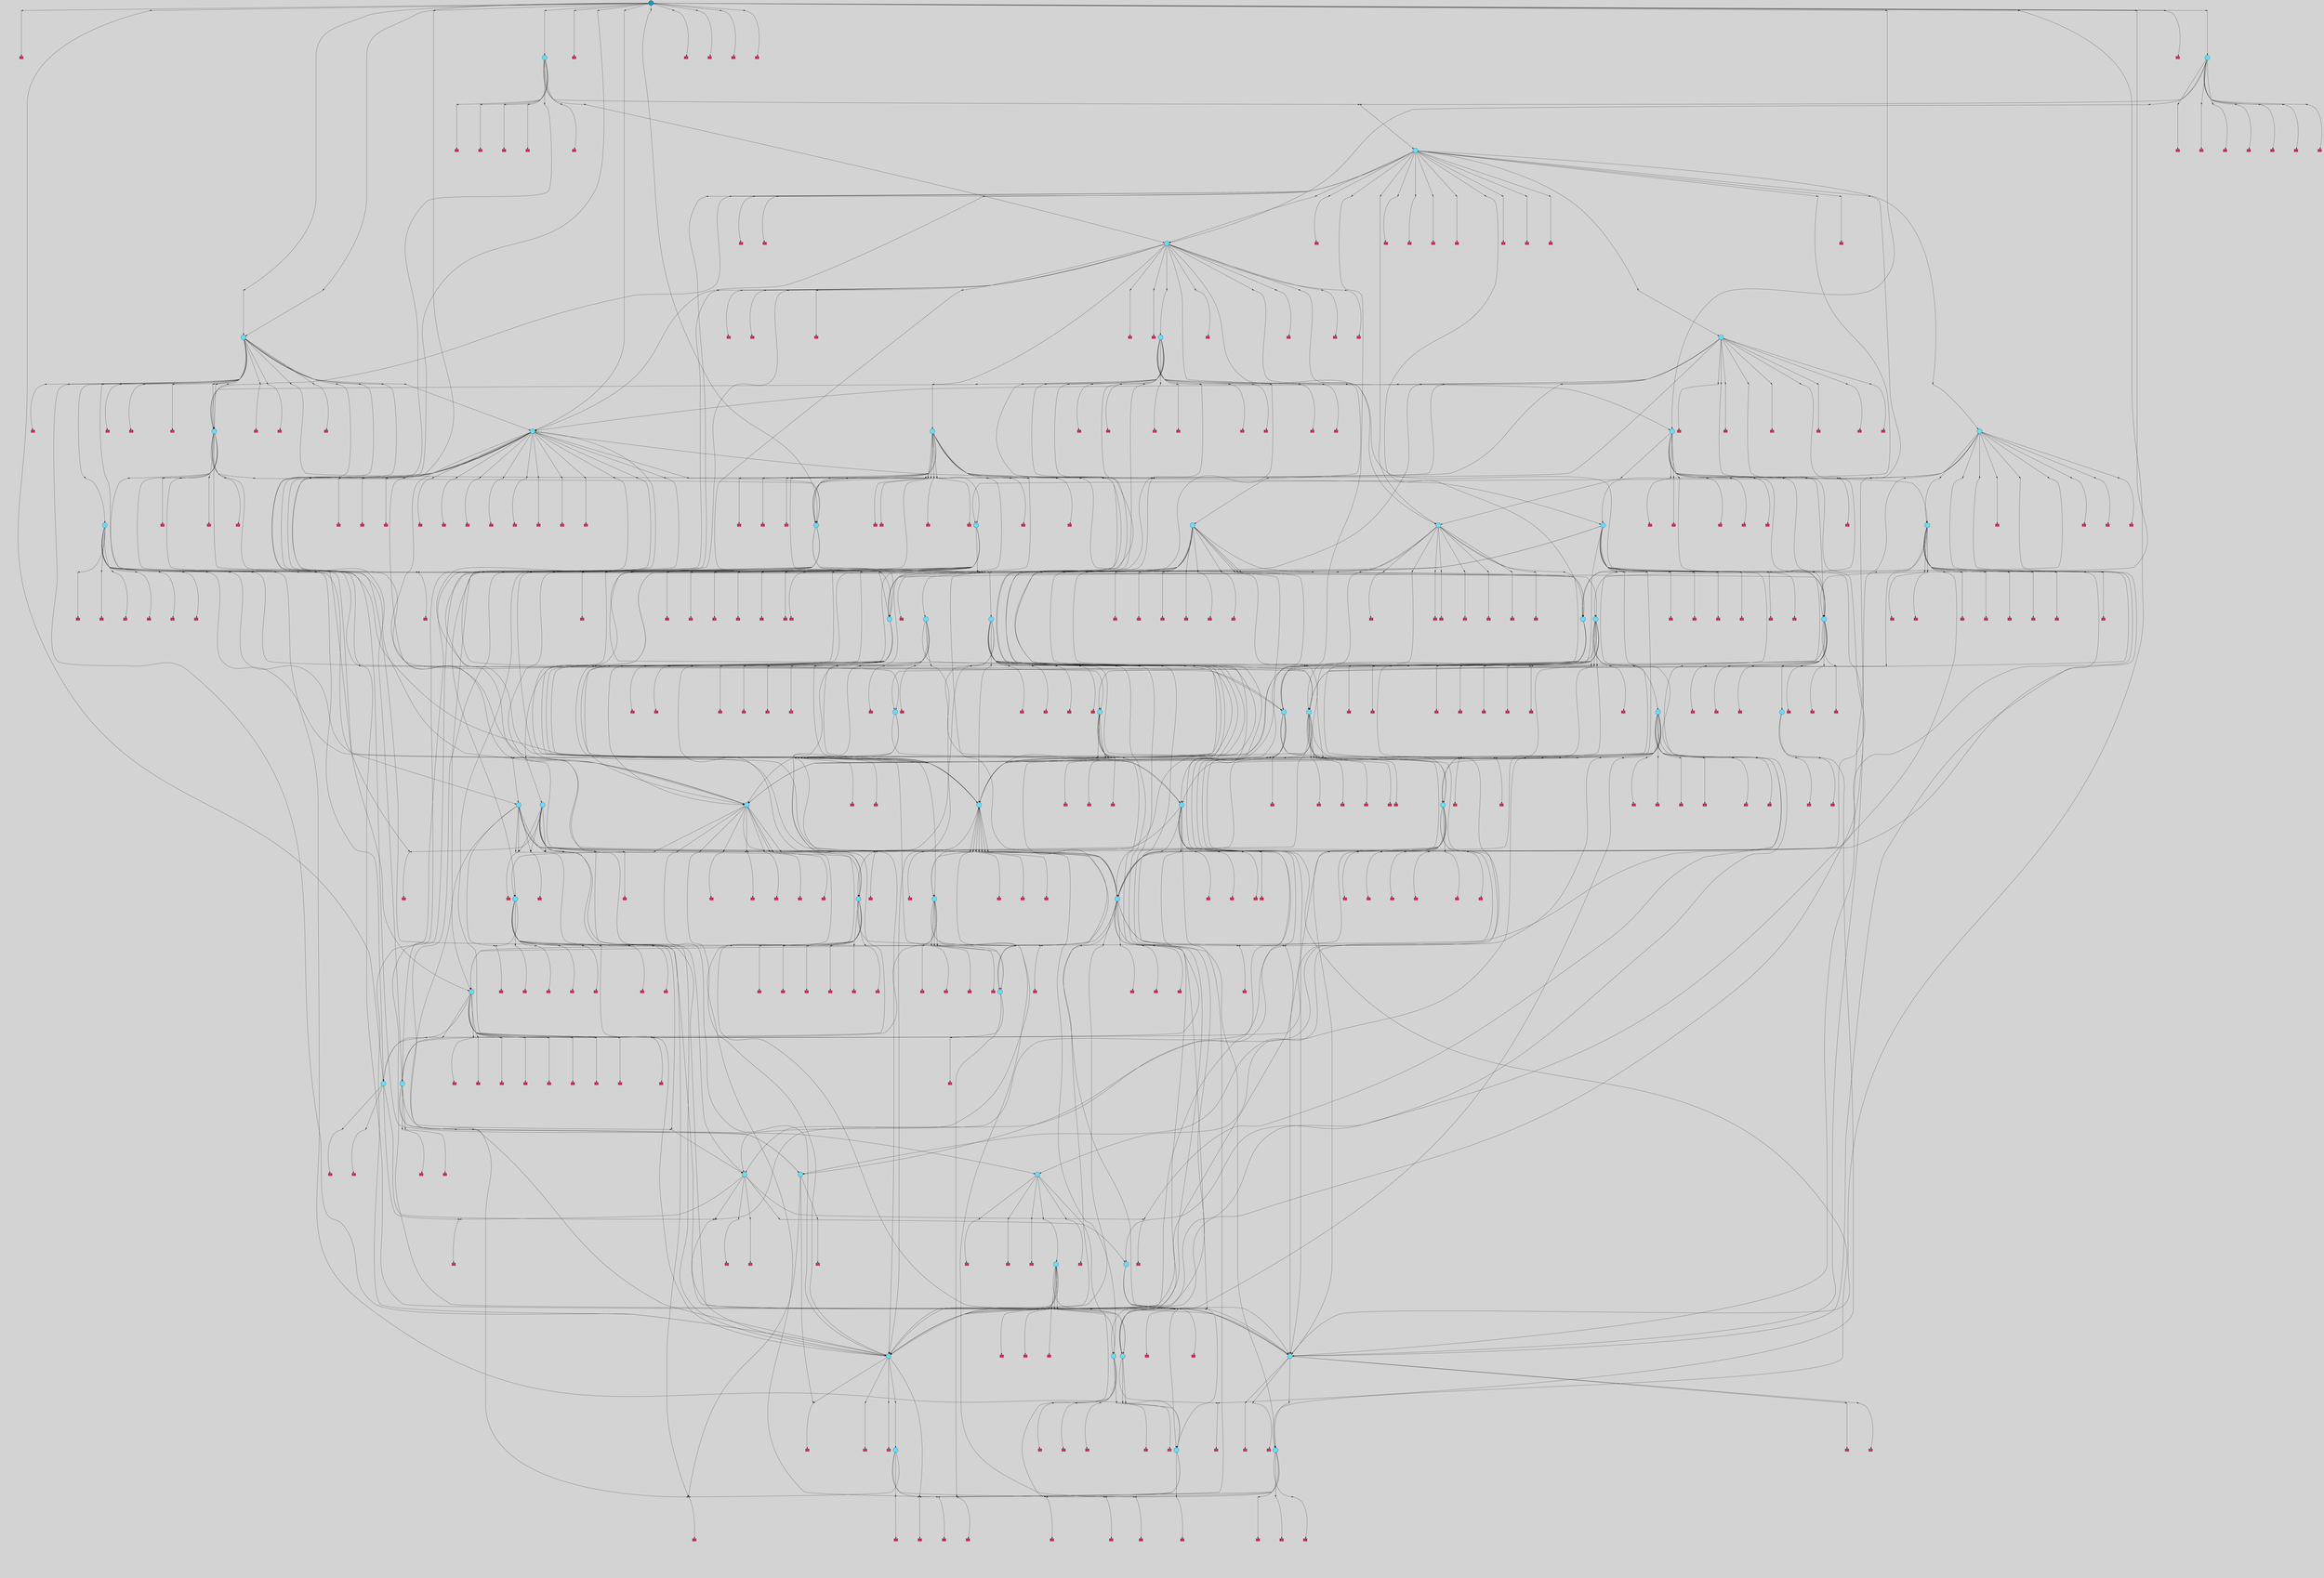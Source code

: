digraph{
	graph[pad = "0.212, 0.055" bgcolor = lightgray]
	node[shape=circle style = filled label = ""]
		T2 [fillcolor="#66ddff"]
		T5 [fillcolor="#66ddff"]
		T6 [fillcolor="#66ddff"]
		T7 [fillcolor="#66ddff"]
		T12 [fillcolor="#66ddff"]
		T15 [fillcolor="#66ddff"]
		T19 [fillcolor="#66ddff"]
		T20 [fillcolor="#66ddff"]
		T22 [fillcolor="#66ddff"]
		T31 [fillcolor="#66ddff"]
		T33 [fillcolor="#66ddff"]
		T36 [fillcolor="#66ddff"]
		T38 [fillcolor="#66ddff"]
		T40 [fillcolor="#66ddff"]
		T41 [fillcolor="#66ddff"]
		T48 [fillcolor="#66ddff"]
		T50 [fillcolor="#66ddff"]
		T52 [fillcolor="#66ddff"]
		T53 [fillcolor="#66ddff"]
		T56 [fillcolor="#66ddff"]
		T59 [fillcolor="#66ddff"]
		T73 [fillcolor="#66ddff"]
		T74 [fillcolor="#66ddff"]
		T75 [fillcolor="#66ddff"]
		T76 [fillcolor="#66ddff"]
		T88 [fillcolor="#66ddff"]
		T89 [fillcolor="#66ddff"]
		T93 [fillcolor="#66ddff"]
		T96 [fillcolor="#66ddff"]
		T102 [fillcolor="#66ddff"]
		T108 [fillcolor="#66ddff"]
		T113 [fillcolor="#66ddff"]
		T115 [fillcolor="#66ddff"]
		T121 [fillcolor="#66ddff"]
		T123 [fillcolor="#66ddff"]
		T128 [fillcolor="#66ddff"]
		T130 [fillcolor="#66ddff"]
		T131 [fillcolor="#66ddff"]
		T136 [fillcolor="#66ddff"]
		T138 [fillcolor="#66ddff"]
		T145 [fillcolor="#66ddff"]
		T150 [fillcolor="#66ddff"]
		T156 [fillcolor="#66ddff"]
		T165 [fillcolor="#66ddff"]
		T194 [fillcolor="#66ddff"]
		T206 [fillcolor="#66ddff"]
		T214 [fillcolor="#66ddff"]
		T220 [fillcolor="#66ddff"]
		T226 [fillcolor="#66ddff"]
		T243 [fillcolor="#66ddff"]
		T250 [fillcolor="#66ddff"]
		T255 [fillcolor="#66ddff"]
		T288 [fillcolor="#66ddff"]
		T293 [fillcolor="#66ddff"]
		T389 [fillcolor="#66ddff"]
		T403 [fillcolor="#66ddff"]
		T412 [fillcolor="#66ddff"]
		T543 [fillcolor="#1199bb"]
		P144923 [fillcolor="#cccccc" shape=point] //
		I144923 [shape=box style=invis label="4|7&1|5#1|5&#92;n7|2&0|6#1|6&#92;n8|0&1|7#1|4&#92;n6|3&0|7#0|3&#92;n5|5&1|8#0|6&#92;n1|6&0|3#1|2&#92;n2|7&1|4#1|3&#92;n3|6&0|5#0|0&#92;n7|4&1|0#1|6&#92;n4|2&0|6#1|3&#92;n5|7&0|8#0|3&#92;n6|1&0|2#0|4&#92;n6|4&1|6#0|2&#92;n0|5&0|3#0|4&#92;n7|4&0|8#0|4&#92;n5|1&0|1#0|5&#92;n2|5&0|0#1|3&#92;n1|0&0|3#0|3&#92;n5|4&0|7#1|4&#92;n6|5&0|3#0|3&#92;n2|1&0|2#0|4&#92;n7|7&0|8#0|5&#92;n4|2&0|7#1|8&#92;n0|0&1|8#1|3&#92;n2|5&1|0#1|5&#92;n1|3&1|5#0|7&#92;n4|5&0|3#1|0&#92;n8|6&1|7#1|0&#92;n0|2&0|2#0|8&#92;n"]
		P144923 -> I144923[style=invis]
		A79211 [fillcolor="#ff3366" shape=box margin=0.03 width=0 height=0 label="0-2"]
		T2 -> P144923 -> A79211
		P144924 [fillcolor="#cccccc" shape=point] //
		I144924 [shape=box style=invis label="3|5&0|4#0|8&#92;n7|2&1|2#1|0&#92;n8|4&1|5#1|3&#92;n7|5&0|6#1|1&#92;n5|4&0|7#0|3&#92;n1|4&1|1#1|4&#92;n3|5&1|6#0|2&#92;n7|6&1|6#0|0&#92;n1|1&1|2#1|5&#92;n3|2&1|2#0|8&#92;n0|6&0|4#0|4&#92;n5|6&0|0#1|8&#92;n4|6&0|8#0|8&#92;n6|3&0|8#0|3&#92;n5|0&1|5#1|3&#92;n0|0&1|6#0|2&#92;n6|0&0|4#0|0&#92;n3|2&1|1#1|3&#92;n7|2&1|1#0|3&#92;n0|2&0|1#0|8&#92;n4|2&1|0#0|3&#92;n2|4&1|3#1|8&#92;n7|3&0|1#0|0&#92;n4|7&0|7#1|1&#92;n1|3&1|2#1|0&#92;n7|5&0|4#0|2&#92;n1|5&0|3#1|1&#92;n1|1&0|7#1|6&#92;n7|5&0|7#1|7&#92;n3|6&1|4#0|1&#92;n"]
		P144924 -> I144924[style=invis]
		A79212 [fillcolor="#ff3366" shape=box margin=0.03 width=0 height=0 label="0-3"]
		T2 -> P144924 -> A79212
		P144925 [fillcolor="#cccccc" shape=point] //
		I144925 [shape=box style=invis label="1|2&1|1#1|6&#92;n2|6&0|6#1|4&#92;n8|4&1|4#1|8&#92;n8|4&0|7#1|0&#92;n5|6&1|4#0|1&#92;n2|5&1|0#1|4&#92;n"]
		P144925 -> I144925[style=invis]
		A79213 [fillcolor="#ff3366" shape=box margin=0.03 width=0 height=0 label="0-5"]
		T5 -> P144925 -> A79213
		P144926 [fillcolor="#cccccc" shape=point] //
		I144926 [shape=box style=invis label="4|0&0|3#1|8&#92;n7|5&0|4#0|3&#92;n7|7&0|5#1|5&#92;n0|2&0|3#0|5&#92;n6|7&0|6#0|4&#92;n3|5&0|8#1|2&#92;n2|3&0|5#1|2&#92;n6|1&1|3#1|8&#92;n7|2&0|2#0|1&#92;n5|1&1|5#1|2&#92;n0|1&0|2#1|8&#92;n5|5&1|7#0|3&#92;n7|5&0|2#1|1&#92;n0|1&1|1#0|5&#92;n0|5&1|3#1|4&#92;n4|1&1|0#1|6&#92;n3|4&1|7#0|7&#92;n8|5&0|6#0|5&#92;n2|6&0|7#1|3&#92;n6|3&0|2#0|7&#92;n6|4&1|2#0|8&#92;n8|6&1|6#1|2&#92;n0|4&1|8#1|8&#92;n5|3&1|0#0|7&#92;n7|5&0|5#1|8&#92;n4|1&0|4#1|6&#92;n7|1&1|8#1|1&#92;n8|2&0|8#1|0&#92;n6|3&0|2#1|8&#92;n1|1&1|6#0|7&#92;n8|2&1|8#0|8&#92;n3|1&1|4#1|3&#92;n3|0&0|3#1|7&#92;n1|2&1|4#0|6&#92;n3|4&0|7#1|6&#92;n7|2&0|0#0|0&#92;n"]
		P144926 -> I144926[style=invis]
		A79214 [fillcolor="#ff3366" shape=box margin=0.03 width=0 height=0 label="0-6"]
		T5 -> P144926 -> A79214
		P144927 [fillcolor="#cccccc" shape=point] //
		I144927 [shape=box style=invis label="4|0&1|0#0|3&#92;n1|4&0|0#1|2&#92;n1|2&0|3#1|3&#92;n2|6&0|1#0|0&#92;n7|4&1|2#1|3&#92;n7|3&1|2#0|8&#92;n7|5&0|4#1|3&#92;n8|3&0|1#1|0&#92;n7|6&0|2#0|5&#92;n5|2&1|3#0|4&#92;n"]
		P144927 -> I144927[style=invis]
		A79215 [fillcolor="#ff3366" shape=box margin=0.03 width=0 height=0 label="0-6"]
		T6 -> P144927 -> A79215
		P144928 [fillcolor="#cccccc" shape=point] //
		I144928 [shape=box style=invis label="4|2&1|6#1|3&#92;n1|1&1|3#1|4&#92;n8|4&0|4#1|0&#92;n6|4&0|3#0|2&#92;n3|7&1|2#0|8&#92;n2|1&0|2#1|8&#92;n0|5&1|6#1|4&#92;n4|2&0|5#0|2&#92;n6|0&1|6#0|5&#92;n2|7&1|6#0|6&#92;n4|0&1|3#0|0&#92;n8|4&1|0#0|3&#92;n8|6&1|2#1|7&#92;n3|4&1|2#1|0&#92;n2|1&1|5#1|2&#92;n4|2&0|5#1|5&#92;n2|6&1|8#0|2&#92;n8|7&1|2#1|8&#92;n0|4&1|8#0|4&#92;n"]
		P144928 -> I144928[style=invis]
		A79216 [fillcolor="#ff3366" shape=box margin=0.03 width=0 height=0 label="0-7"]
		T6 -> P144928 -> A79216
		P144929 [fillcolor="#cccccc" shape=point] //
		I144929 [shape=box style=invis label="6|7&0|3#0|4&#92;n4|2&1|1#1|2&#92;n4|3&0|6#0|1&#92;n0|4&0|4#0|0&#92;n5|4&1|8#1|0&#92;n7|4&0|7#1|3&#92;n7|4&0|7#1|0&#92;n1|5&1|7#1|8&#92;n3|0&1|6#0|2&#92;n4|6&0|8#0|8&#92;n0|3&1|3#1|1&#92;n1|1&1|8#0|5&#92;n8|7&0|7#1|2&#92;n0|3&0|3#0|7&#92;n2|4&0|8#0|1&#92;n0|3&0|6#1|8&#92;n8|3&0|3#0|8&#92;n5|5&1|8#1|3&#92;n4|6&0|8#1|8&#92;n4|0&1|0#1|8&#92;n7|3&1|6#0|2&#92;n6|0&0|0#1|2&#92;n5|0&1|7#1|3&#92;n6|5&0|6#1|8&#92;n5|7&0|7#0|3&#92;n"]
		P144929 -> I144929[style=invis]
		A79217 [fillcolor="#ff3366" shape=box margin=0.03 width=0 height=0 label="0-7"]
		T7 -> P144929 -> A79217
		P144930 [fillcolor="#cccccc" shape=point] //
		I144930 [shape=box style=invis label="5|7&1|2#1|3&#92;n2|2&0|3#1|1&#92;n7|6&0|2#1|2&#92;n1|2&1|0#1|2&#92;n6|4&1|1#1|0&#92;n8|0&1|8#1|8&#92;n4|0&0|7#1|5&#92;n1|0&1|2#0|8&#92;n6|3&1|1#1|7&#92;n8|3&0|0#0|7&#92;n2|5&0|6#0|5&#92;n1|3&1|6#1|1&#92;n2|6&0|7#0|5&#92;n2|5&0|8#0|0&#92;n1|3&0|5#1|7&#92;n7|7&1|2#0|5&#92;n5|2&1|3#1|0&#92;n2|2&1|2#0|5&#92;n8|2&1|2#1|8&#92;n1|6&1|8#0|3&#92;n7|7&0|2#0|0&#92;n4|7&0|1#1|7&#92;n2|4&0|2#0|5&#92;n6|5&1|4#0|8&#92;n2|5&1|5#0|1&#92;n3|5&1|6#1|8&#92;n1|1&0|0#0|3&#92;n1|2&1|0#0|4&#92;n"]
		P144930 -> I144930[style=invis]
		A79218 [fillcolor="#ff3366" shape=box margin=0.03 width=0 height=0 label="0-8"]
		T7 -> P144930 -> A79218
		P144931 [fillcolor="#cccccc" shape=point] //
		I144931 [shape=box style=invis label="8|2&1|8#1|0&#92;n5|1&1|5#0|3&#92;n1|4&0|8#0|2&#92;n8|1&1|7#0|7&#92;n5|5&1|3#1|3&#92;n5|0&0|1#1|5&#92;n6|0&1|3#1|8&#92;n5|5&0|0#0|0&#92;n1|6&1|8#0|2&#92;n3|5&0|1#0|3&#92;n1|0&0|0#0|6&#92;n0|6&1|3#0|6&#92;n3|4&1|5#1|3&#92;n7|6&1|6#1|4&#92;n8|5&0|6#1|6&#92;n"]
		P144931 -> I144931[style=invis]
		A79219 [fillcolor="#ff3366" shape=box margin=0.03 width=0 height=0 label="0-0"]
		T2 -> P144931 -> A79219
		T5 -> P144930
		P144932 [fillcolor="#cccccc" shape=point] //
		I144932 [shape=box style=invis label="2|1&0|2#1|6&#92;n1|0&0|4#1|4&#92;n8|3&0|4#1|7&#92;n7|3&1|2#1|1&#92;n3|2&1|2#0|3&#92;n4|7&1|3#0|2&#92;n2|4&0|0#0|3&#92;n5|0&1|1#0|6&#92;n2|1&1|3#0|0&#92;n5|7&1|0#0|3&#92;n7|5&0|8#1|3&#92;n0|0&1|6#0|3&#92;n0|7&0|6#0|7&#92;n7|1&1|0#0|7&#92;n7|0&1|5#0|3&#92;n6|1&1|4#0|8&#92;n4|6&0|4#0|2&#92;n"]
		P144932 -> I144932[style=invis]
		A79220 [fillcolor="#ff3366" shape=box margin=0.03 width=0 height=0 label="0-4"]
		T6 -> P144932 -> A79220
		P144933 [fillcolor="#cccccc" shape=point] //
		I144933 [shape=box style=invis label="4|2&1|5#1|5&#92;n5|4&1|5#1|5&#92;n7|4&1|0#0|2&#92;n4|3&1|0#1|1&#92;n5|7&1|8#0|5&#92;n0|3&1|3#0|5&#92;n7|0&1|8#1|8&#92;n5|0&1|0#1|2&#92;n6|1&1|4#0|4&#92;n7|6&1|4#1|7&#92;n1|0&0|1#1|5&#92;n4|0&0|0#0|7&#92;n"]
		P144933 -> I144933[style=invis]
		A79221 [fillcolor="#ff3366" shape=box margin=0.03 width=0 height=0 label="0-8"]
		T12 -> P144933 -> A79221
		P144934 [fillcolor="#cccccc" shape=point] //
		I144934 [shape=box style=invis label="8|2&1|8#1|0&#92;n1|6&1|8#0|2&#92;n4|5&1|2#0|0&#92;n3|4&1|5#1|3&#92;n1|5&1|3#1|3&#92;n5|0&0|1#1|5&#92;n6|0&1|3#1|8&#92;n5|1&1|5#0|3&#92;n3|3&0|1#0|3&#92;n1|0&0|0#0|6&#92;n0|6&1|3#0|6&#92;n8|1&1|7#0|7&#92;n7|6&1|6#1|4&#92;n8|5&0|6#1|6&#92;n"]
		P144934 -> I144934[style=invis]
		A79222 [fillcolor="#ff3366" shape=box margin=0.03 width=0 height=0 label="0-0"]
		T12 -> P144934 -> A79222
		P144935 [fillcolor="#cccccc" shape=point] //
		I144935 [shape=box style=invis label="3|2&1|3#1|7&#92;n3|1&0|8#1|5&#92;n7|5&1|2#1|8&#92;n5|3&1|5#1|5&#92;n8|5&1|0#0|2&#92;n6|3&1|0#0|8&#92;n8|5&0|2#0|2&#92;n6|7&1|7#0|2&#92;n8|4&0|8#1|6&#92;n5|0&0|4#1|4&#92;n8|3&1|7#0|4&#92;n4|7&0|2#1|5&#92;n0|5&0|5#0|6&#92;n2|6&0|8#1|8&#92;n6|0&0|4#1|4&#92;n6|1&1|3#0|0&#92;n8|3&0|3#1|7&#92;n5|3&0|4#1|4&#92;n2|5&0|7#1|1&#92;n6|2&0|5#1|2&#92;n6|3&0|5#1|7&#92;n7|5&1|2#1|4&#92;n7|4&0|4#0|5&#92;n0|6&0|3#0|6&#92;n6|5&1|2#1|4&#92;n4|5&0|2#1|4&#92;n8|7&0|1#1|3&#92;n5|2&1|0#0|0&#92;n7|1&1|8#1|1&#92;n4|0&0|3#1|5&#92;n0|1&1|1#0|5&#92;n4|0&1|5#1|6&#92;n6|4&0|3#0|7&#92;n4|4&1|0#0|8&#92;n4|5&0|3#0|0&#92;n0|6&0|1#0|6&#92;n8|2&1|2#0|0&#92;n7|6&1|0#0|8&#92;n1|7&1|5#0|3&#92;n"]
		P144935 -> I144935[style=invis]
		T12 -> P144935 -> T5
		P144936 [fillcolor="#cccccc" shape=point] //
		I144936 [shape=box style=invis label="7|5&0|6#1|1&#92;n8|5&1|5#1|3&#92;n1|1&0|7#1|6&#92;n5|4&0|7#0|3&#92;n4|2&1|0#0|3&#92;n2|1&1|0#0|1&#92;n3|2&1|1#1|3&#92;n3|5&1|6#0|2&#92;n7|6&1|6#0|0&#92;n1|1&1|2#1|5&#92;n3|2&1|2#0|8&#92;n0|6&0|4#0|4&#92;n5|6&0|4#1|8&#92;n4|6&0|8#0|8&#92;n6|3&0|8#0|3&#92;n5|0&1|5#1|3&#92;n0|0&1|6#0|2&#92;n6|0&0|4#0|0&#92;n0|2&1|7#0|7&#92;n3|3&0|6#1|5&#92;n7|2&1|1#0|3&#92;n0|2&0|1#0|6&#92;n1|4&1|1#1|4&#92;n2|4&1|3#1|8&#92;n7|3&0|1#0|0&#92;n7|5&0|4#0|2&#92;n1|5&0|3#1|1&#92;n7|2&1|2#1|0&#92;n7|5&0|7#1|7&#92;n3|6&1|4#0|1&#92;n"]
		P144936 -> I144936[style=invis]
		A79223 [fillcolor="#ff3366" shape=box margin=0.03 width=0 height=0 label="0-3"]
		T12 -> P144936 -> A79223
		P144937 [fillcolor="#cccccc" shape=point] //
		I144937 [shape=box style=invis label="0|6&0|2#1|4&#92;n6|6&1|6#1|8&#92;n7|3&0|3#1|8&#92;n1|4&1|1#1|5&#92;n4|4&1|3#1|8&#92;n0|5&0|0#1|1&#92;n2|1&1|1#1|8&#92;n1|6&1|6#0|5&#92;n5|1&0|5#1|2&#92;n6|1&0|2#1|2&#92;n7|4&1|5#0|8&#92;n6|3&0|0#1|5&#92;n1|3&0|3#0|5&#92;n"]
		P144937 -> I144937[style=invis]
		A79224 [fillcolor="#ff3366" shape=box margin=0.03 width=0 height=0 label="0-8"]
		T15 -> P144937 -> A79224
		T15 -> P144931
		P144938 [fillcolor="#cccccc" shape=point] //
		I144938 [shape=box style=invis label="6|1&1|4#0|8&#92;n5|5&1|4#1|5&#92;n1|0&0|4#1|4&#92;n4|7&1|3#0|7&#92;n7|5&0|6#1|3&#92;n6|5&0|0#1|8&#92;n7|3&1|2#1|1&#92;n7|0&1|5#0|3&#92;n3|2&1|2#0|3&#92;n5|7&1|0#0|3&#92;n1|4&1|3#0|5&#92;n0|0&1|6#0|3&#92;n1|3&0|5#0|5&#92;n4|6&0|4#1|2&#92;n5|0&1|3#0|1&#92;n2|1&0|2#1|3&#92;n1|1&1|1#0|4&#92;n7|1&1|0#0|7&#92;n"]
		P144938 -> I144938[style=invis]
		A79225 [fillcolor="#ff3366" shape=box margin=0.03 width=0 height=0 label="0-7"]
		T15 -> P144938 -> A79225
		P144939 [fillcolor="#cccccc" shape=point] //
		I144939 [shape=box style=invis label="7|0&1|5#0|3&#92;n6|1&1|4#0|8&#92;n4|3&1|4#1|4&#92;n4|7&1|3#0|6&#92;n7|5&0|6#1|3&#92;n8|4&1|1#0|2&#92;n7|3&1|2#1|1&#92;n5|7&1|0#0|3&#92;n5|5&1|4#1|5&#92;n5|2&1|0#0|8&#92;n1|4&1|3#0|5&#92;n0|0&1|6#0|3&#92;n5|0&1|3#0|6&#92;n2|1&0|2#1|3&#92;n1|1&1|1#0|4&#92;n7|1&1|0#0|7&#92;n3|0&0|8#0|0&#92;n"]
		P144939 -> I144939[style=invis]
		A79226 [fillcolor="#ff3366" shape=box margin=0.03 width=0 height=0 label="0-4"]
		T15 -> P144939 -> A79226
		P144940 [fillcolor="#cccccc" shape=point] //
		I144940 [shape=box style=invis label="3|6&1|1#1|6&#92;n6|1&1|4#0|1&#92;n1|0&0|4#0|4&#92;n4|3&1|5#1|8&#92;n7|3&1|2#1|1&#92;n7|5&0|6#1|3&#92;n1|1&1|1#0|4&#92;n4|3&0|1#1|7&#92;n1|4&1|3#0|5&#92;n5|7&1|0#0|3&#92;n3|2&1|2#0|3&#92;n2|1&0|2#1|3&#92;n7|0&1|5#0|3&#92;n5|0&1|3#0|6&#92;n0|0&1|6#0|3&#92;n4|7&1|3#0|8&#92;n5|1&1|0#0|7&#92;n"]
		P144940 -> I144940[style=invis]
		A79227 [fillcolor="#ff3366" shape=box margin=0.03 width=0 height=0 label="0-4"]
		T19 -> P144940 -> A79227
		T19 -> P144937
		P144941 [fillcolor="#cccccc" shape=point] //
		I144941 [shape=box style=invis label="0|7&1|6#0|6&#92;n6|5&0|0#0|3&#92;n3|6&0|5#1|3&#92;n5|6&1|6#1|6&#92;n7|2&1|1#1|3&#92;n5|0&0|6#1|1&#92;n5|0&0|0#1|4&#92;n1|6&0|6#0|6&#92;n4|1&0|0#1|5&#92;n3|3&0|3#1|0&#92;n0|5&0|5#0|8&#92;n1|2&0|0#0|7&#92;n0|1&1|3#1|2&#92;n3|6&0|7#1|5&#92;n8|5&0|3#1|7&#92;n3|7&1|7#0|5&#92;n7|3&0|0#1|5&#92;n8|1&0|1#1|1&#92;n8|1&0|7#1|8&#92;n6|5&0|3#0|2&#92;n5|3&1|2#1|3&#92;n1|1&1|4#1|2&#92;n1|0&0|3#1|8&#92;n2|6&0|3#0|7&#92;n1|6&1|0#0|8&#92;n2|4&1|7#1|1&#92;n8|5&0|2#0|6&#92;n4|4&1|4#1|2&#92;n2|7&1|6#1|6&#92;n4|5&0|5#0|2&#92;n2|1&0|7#0|8&#92;n4|5&1|8#1|2&#92;n7|2&0|3#0|2&#92;n8|4&1|7#0|1&#92;n8|3&1|7#0|3&#92;n2|6&1|4#1|1&#92;n4|7&1|4#1|3&#92;n"]
		P144941 -> I144941[style=invis]
		A79228 [fillcolor="#ff3366" shape=box margin=0.03 width=0 height=0 label="0-1"]
		T19 -> P144941 -> A79228
		T19 -> P144923
		P144942 [fillcolor="#cccccc" shape=point] //
		I144942 [shape=box style=invis label="8|5&1|0#1|0&#92;n1|0&1|7#1|6&#92;n4|2&1|1#1|4&#92;n7|2&0|2#1|4&#92;n"]
		P144942 -> I144942[style=invis]
		T19 -> P144942 -> T15
		P144943 [fillcolor="#cccccc" shape=point] //
		I144943 [shape=box style=invis label="8|3&1|5#1|7&#92;n2|5&0|7#0|1&#92;n0|0&1|4#1|1&#92;n5|4&0|5#0|7&#92;n4|2&0|7#1|2&#92;n0|7&1|8#1|3&#92;n1|3&0|6#1|1&#92;n6|0&0|7#0|5&#92;n7|6&0|5#1|3&#92;n2|7&1|3#0|5&#92;n3|7&0|8#0|1&#92;n8|1&0|3#1|4&#92;n1|6&0|8#0|6&#92;n8|3&0|3#1|2&#92;n6|2&1|4#0|3&#92;n1|0&1|6#0|3&#92;n"]
		P144943 -> I144943[style=invis]
		A79229 [fillcolor="#ff3366" shape=box margin=0.03 width=0 height=0 label="0-4"]
		T20 -> P144943 -> A79229
		P144944 [fillcolor="#cccccc" shape=point] //
		I144944 [shape=box style=invis label="8|6&0|3#1|4&#92;n2|5&0|7#1|3&#92;n2|5&0|3#1|2&#92;n4|1&1|8#0|0&#92;n3|0&0|7#1|5&#92;n0|0&1|4#0|8&#92;n4|6&1|2#0|6&#92;n2|6&0|4#0|2&#92;n7|6&1|6#0|6&#92;n2|1&1|2#0|5&#92;n5|2&0|4#0|2&#92;n3|0&0|3#0|3&#92;n2|5&1|8#0|0&#92;n4|1&1|2#1|7&#92;n2|7&0|4#0|6&#92;n3|0&0|4#1|7&#92;n2|1&1|6#0|4&#92;n0|5&0|6#0|0&#92;n2|1&1|6#0|1&#92;n3|1&0|0#1|5&#92;n1|0&1|0#0|3&#92;n0|1&1|2#0|8&#92;n5|5&1|7#1|5&#92;n7|1&0|1#0|6&#92;n6|4&0|7#0|2&#92;n5|4&1|8#1|3&#92;n"]
		P144944 -> I144944[style=invis]
		A79230 [fillcolor="#ff3366" shape=box margin=0.03 width=0 height=0 label="0-5"]
		T20 -> P144944 -> A79230
		P144945 [fillcolor="#cccccc" shape=point] //
		I144945 [shape=box style=invis label="5|0&1|1#1|0&#92;n0|6&1|0#0|5&#92;n8|4&0|5#1|6&#92;n5|3&1|7#0|3&#92;n5|2&0|4#0|5&#92;n2|1&1|0#1|3&#92;n4|3&0|1#0|1&#92;n7|3&0|5#1|4&#92;n2|5&0|3#1|6&#92;n4|7&0|7#0|2&#92;n6|7&1|6#1|3&#92;n0|1&1|8#0|0&#92;n2|7&1|4#0|5&#92;n1|1&1|4#1|5&#92;n4|3&1|2#0|0&#92;n"]
		P144945 -> I144945[style=invis]
		A79231 [fillcolor="#ff3366" shape=box margin=0.03 width=0 height=0 label="0-0"]
		T20 -> P144945 -> A79231
		T20 -> P144938
		P144946 [fillcolor="#cccccc" shape=point] //
		I144946 [shape=box style=invis label="3|4&1|8#0|6&#92;n3|6&1|0#1|8&#92;n0|3&0|1#1|0&#92;n2|1&0|8#1|7&#92;n5|6&1|3#1|2&#92;n0|4&0|4#0|1&#92;n0|5&1|1#1|0&#92;n7|6&1|5#1|2&#92;n4|7&1|8#1|3&#92;n8|1&1|2#1|8&#92;n6|4&0|7#1|3&#92;n0|2&1|4#1|4&#92;n0|0&1|4#1|1&#92;n8|5&1|7#1|7&#92;n3|7&0|5#0|0&#92;n0|7&1|8#0|8&#92;n1|0&1|6#0|1&#92;n5|2&1|8#0|2&#92;n4|4&0|7#1|5&#92;n"]
		P144946 -> I144946[style=invis]
		A79232 [fillcolor="#ff3366" shape=box margin=0.03 width=0 height=0 label="0-3"]
		T20 -> P144946 -> A79232
		P144947 [fillcolor="#cccccc" shape=point] //
		I144947 [shape=box style=invis label="6|0&0|4#0|0&#92;n1|6&1|3#1|8&#92;n8|0&1|1#1|5&#92;n4|5&0|1#1|8&#92;n6|6&0|3#1|7&#92;n0|1&1|1#1|7&#92;n4|5&1|2#0|8&#92;n4|4&1|2#1|3&#92;n8|2&0|6#1|5&#92;n7|6&0|7#1|3&#92;n"]
		P144947 -> I144947[style=invis]
		A79233 [fillcolor="#ff3366" shape=box margin=0.03 width=0 height=0 label="0-8"]
		T20 -> P144947 -> A79233
		P144948 [fillcolor="#cccccc" shape=point] //
		I144948 [shape=box style=invis label="0|0&1|0#1|2&#92;n2|7&1|4#0|8&#92;n5|2&1|2#0|1&#92;n8|5&0|7#1|2&#92;n"]
		P144948 -> I144948[style=invis]
		A79234 [fillcolor="#ff3366" shape=box margin=0.03 width=0 height=0 label="0-5"]
		T22 -> P144948 -> A79234
		P144949 [fillcolor="#cccccc" shape=point] //
		I144949 [shape=box style=invis label="3|3&1|3#1|8&#92;n1|1&1|2#0|0&#92;n3|2&1|1#0|0&#92;n4|3&0|0#1|1&#92;n0|5&1|5#0|2&#92;n5|3&1|7#0|8&#92;n4|6&1|8#0|0&#92;n2|4&1|8#1|7&#92;n7|0&0|2#0|1&#92;n2|5&1|0#1|2&#92;n6|5&1|0#1|4&#92;n4|4&0|2#0|8&#92;n5|0&1|6#1|3&#92;n0|0&1|3#0|1&#92;n"]
		P144949 -> I144949[style=invis]
		A79235 [fillcolor="#ff3366" shape=box margin=0.03 width=0 height=0 label="0-1"]
		T22 -> P144949 -> A79235
		P144950 [fillcolor="#cccccc" shape=point] //
		I144950 [shape=box style=invis label="7|3&0|3#0|8&#92;n7|5&1|4#1|6&#92;n2|5&0|5#1|3&#92;n3|5&1|0#0|2&#92;n7|3&1|1#1|6&#92;n0|2&1|5#0|2&#92;n5|0&1|8#0|4&#92;n6|4&1|1#1|7&#92;n0|3&1|8#1|5&#92;n4|7&0|8#1|3&#92;n6|4&0|5#1|0&#92;n6|1&1|3#1|6&#92;n3|4&1|8#1|2&#92;n1|6&1|6#0|5&#92;n4|5&1|2#1|2&#92;n2|6&1|7#1|2&#92;n7|2&0|1#1|2&#92;n8|5&0|3#1|4&#92;n0|4&0|6#1|1&#92;n4|4&1|5#1|5&#92;n2|2&0|4#1|1&#92;n2|4&1|2#0|7&#92;n6|1&1|8#0|5&#92;n5|7&0|1#1|6&#92;n8|2&0|5#1|4&#92;n0|2&1|7#0|8&#92;n6|1&0|0#0|0&#92;n1|4&0|1#0|0&#92;n6|7&0|5#0|6&#92;n5|1&1|3#1|5&#92;n1|0&0|8#0|5&#92;n8|7&1|5#1|3&#92;n7|3&0|7#1|7&#92;n4|4&1|5#1|1&#92;n4|2&1|8#1|2&#92;n1|5&0|4#1|3&#92;n4|2&1|8#0|5&#92;n5|4&0|2#1|3&#92;n8|2&1|5#0|2&#92;n6|2&0|4#0|3&#92;n"]
		P144950 -> I144950[style=invis]
		A79236 [fillcolor="#ff3366" shape=box margin=0.03 width=0 height=0 label="0-6"]
		T22 -> P144950 -> A79236
		P144951 [fillcolor="#cccccc" shape=point] //
		I144951 [shape=box style=invis label="4|0&1|3#1|1&#92;n4|0&0|1#0|1&#92;n8|0&0|1#0|1&#92;n8|7&0|6#1|1&#92;n8|1&1|6#0|1&#92;n2|6&1|6#0|5&#92;n3|1&1|5#0|0&#92;n3|2&0|7#0|2&#92;n4|3&0|4#0|4&#92;n5|3&1|4#1|3&#92;n3|4&1|6#1|0&#92;n8|0&1|6#1|1&#92;n5|6&0|0#0|3&#92;n4|4&0|7#0|0&#92;n3|3&1|0#0|3&#92;n3|1&0|1#1|3&#92;n4|1&0|6#1|2&#92;n1|6&0|2#1|4&#92;n5|1&0|7#1|1&#92;n7|4&1|4#1|4&#92;n5|6&0|6#0|7&#92;n7|1&1|0#0|7&#92;n1|0&0|5#1|5&#92;n0|7&1|8#0|7&#92;n2|0&1|5#1|2&#92;n4|1&0|0#0|3&#92;n6|7&1|2#1|4&#92;n3|3&1|5#1|8&#92;n2|4&0|1#0|1&#92;n2|5&1|0#1|4&#92;n1|6&1|2#1|8&#92;n2|1&1|5#0|5&#92;n0|0&1|3#0|4&#92;n6|1&1|6#0|4&#92;n6|2&1|4#1|5&#92;n3|3&1|8#1|5&#92;n0|1&1|4#1|0&#92;n6|6&0|7#0|8&#92;n"]
		P144951 -> I144951[style=invis]
		A79237 [fillcolor="#ff3366" shape=box margin=0.03 width=0 height=0 label="0-1"]
		T22 -> P144951 -> A79237
		P144952 [fillcolor="#cccccc" shape=point] //
		I144952 [shape=box style=invis label="1|6&0|1#0|7&#92;n6|6&0|2#0|3&#92;n7|2&0|0#1|0&#92;n0|4&0|6#1|3&#92;n6|1&1|5#1|8&#92;n0|5&0|1#0|2&#92;n1|5&1|8#0|0&#92;n1|1&1|7#0|0&#92;n0|4&0|4#1|3&#92;n8|1&1|1#1|6&#92;n7|7&0|0#1|8&#92;n8|0&0|4#0|0&#92;n1|6&1|7#1|2&#92;n5|2&1|6#0|3&#92;n8|3&0|2#1|7&#92;n1|2&1|0#1|7&#92;n0|5&0|0#1|4&#92;n8|1&1|4#1|1&#92;n0|5&0|1#1|3&#92;n"]
		P144952 -> I144952[style=invis]
		T22 -> P144952 -> T20
		P144953 [fillcolor="#cccccc" shape=point] //
		I144953 [shape=box style=invis label="0|7&0|8#1|8&#92;n7|3&0|2#0|0&#92;n1|1&1|6#1|1&#92;n7|0&1|6#1|2&#92;n2|3&1|8#1|3&#92;n6|4&0|2#0|1&#92;n2|1&1|7#0|7&#92;n0|2&0|2#1|6&#92;n2|0&0|6#1|6&#92;n7|4&0|0#0|1&#92;n6|0&1|3#1|3&#92;n8|6&1|1#0|3&#92;n5|3&1|1#0|3&#92;n5|0&0|4#1|4&#92;n6|5&1|6#0|1&#92;n6|1&1|0#1|7&#92;n"]
		P144953 -> I144953[style=invis]
		A79238 [fillcolor="#ff3366" shape=box margin=0.03 width=0 height=0 label="0-2"]
		T31 -> P144953 -> A79238
		P144954 [fillcolor="#cccccc" shape=point] //
		I144954 [shape=box style=invis label="7|1&1|7#0|5&#92;n8|6&1|5#0|0&#92;n7|6&1|1#1|5&#92;n2|2&0|8#0|5&#92;n1|6&1|3#1|1&#92;n2|2&0|6#0|7&#92;n5|5&1|2#1|6&#92;n1|4&0|5#1|4&#92;n7|2&1|1#1|5&#92;n0|0&0|2#1|8&#92;n6|7&0|5#1|0&#92;n6|2&0|8#0|6&#92;n0|2&1|1#0|5&#92;n8|2&1|7#0|0&#92;n2|0&0|5#1|2&#92;n2|2&0|8#0|4&#92;n7|1&1|0#1|4&#92;n8|6&0|5#1|6&#92;n5|2&1|4#1|5&#92;n2|2&1|7#1|7&#92;n2|6&0|4#1|8&#92;n3|7&1|3#0|2&#92;n5|3&0|3#0|5&#92;n8|4&1|0#0|7&#92;n1|2&1|1#0|5&#92;n0|0&0|3#0|1&#92;n5|6&0|2#0|3&#92;n1|3&0|4#1|4&#92;n6|6&1|0#1|2&#92;n3|1&1|2#0|4&#92;n5|0&0|6#1|6&#92;n0|2&0|5#0|6&#92;n6|3&1|6#1|2&#92;n4|2&0|4#0|6&#92;n2|4&0|1#1|0&#92;n6|6&0|6#0|8&#92;n2|3&0|2#0|3&#92;n"]
		P144954 -> I144954[style=invis]
		T31 -> P144954 -> T22
		P144955 [fillcolor="#cccccc" shape=point] //
		I144955 [shape=box style=invis label="5|6&1|7#1|7&#92;n8|7&0|6#1|8&#92;n7|1&0|8#0|5&#92;n5|7&0|0#0|2&#92;n0|0&0|4#0|1&#92;n3|6&0|5#0|2&#92;n5|2&1|1#1|8&#92;n0|5&0|5#1|7&#92;n4|2&1|3#1|7&#92;n4|5&1|5#1|1&#92;n1|2&1|1#1|7&#92;n7|1&0|4#1|0&#92;n1|0&0|3#0|5&#92;n1|5&0|6#0|7&#92;n3|7&1|4#1|5&#92;n3|2&1|7#0|8&#92;n2|0&0|5#0|4&#92;n2|7&1|7#0|7&#92;n8|5&1|7#1|5&#92;n2|5&1|0#0|7&#92;n7|2&0|8#1|2&#92;n8|2&0|3#1|6&#92;n7|3&0|4#0|4&#92;n4|4&0|3#1|2&#92;n4|6&1|8#0|5&#92;n1|5&1|1#1|4&#92;n4|6&1|2#1|5&#92;n"]
		P144955 -> I144955[style=invis]
		A79239 [fillcolor="#ff3366" shape=box margin=0.03 width=0 height=0 label="0-8"]
		T31 -> P144955 -> A79239
		P144956 [fillcolor="#cccccc" shape=point] //
		I144956 [shape=box style=invis label="4|0&1|7#0|5&#92;n8|5&0|8#0|7&#92;n1|1&0|2#0|3&#92;n6|7&0|5#0|5&#92;n2|7&1|8#0|0&#92;n"]
		P144956 -> I144956[style=invis]
		A79240 [fillcolor="#ff3366" shape=box margin=0.03 width=0 height=0 label="0-5"]
		T31 -> P144956 -> A79240
		P144957 [fillcolor="#cccccc" shape=point] //
		I144957 [shape=box style=invis label="6|4&0|6#0|2&#92;n0|3&0|4#0|0&#92;n0|1&0|1#0|6&#92;n2|5&1|8#0|0&#92;n3|0&0|7#1|5&#92;n0|0&1|4#0|8&#92;n2|5&0|3#1|2&#92;n2|6&0|4#0|2&#92;n7|6&1|6#0|6&#92;n1|0&1|0#0|3&#92;n1|4&0|3#1|7&#92;n4|1&1|8#0|0&#92;n3|0&1|3#0|3&#92;n8|0&1|6#1|2&#92;n2|7&0|4#0|4&#92;n4|1&1|2#1|7&#92;n5|2&0|4#0|2&#92;n3|0&0|4#1|7&#92;n2|1&1|6#0|4&#92;n0|5&0|6#0|0&#92;n2|1&1|6#0|1&#92;n2|6&1|2#0|5&#92;n0|1&1|2#0|8&#92;n5|5&1|7#1|5&#92;n4|6&1|2#0|6&#92;n6|2&1|0#0|3&#92;n0|6&0|3#1|4&#92;n5|4&1|8#1|3&#92;n"]
		P144957 -> I144957[style=invis]
		A79241 [fillcolor="#ff3366" shape=box margin=0.03 width=0 height=0 label="0-5"]
		T31 -> P144957 -> A79241
		P144958 [fillcolor="#cccccc" shape=point] //
		I144958 [shape=box style=invis label="2|0&0|0#0|6&#92;n3|1&1|5#1|0&#92;n5|3&0|6#1|7&#92;n2|6&1|3#1|2&#92;n8|7&1|0#0|3&#92;n8|6&1|2#1|3&#92;n3|5&1|8#1|0&#92;n6|0&1|3#1|8&#92;n5|7&0|3#1|6&#92;n2|0&0|3#0|5&#92;n1|6&1|8#0|2&#92;n6|3&1|8#1|3&#92;n4|5&0|5#1|8&#92;n1|2&0|4#1|2&#92;n7|4&0|5#0|6&#92;n7|7&0|6#1|4&#92;n"]
		P144958 -> I144958[style=invis]
		A79242 [fillcolor="#ff3366" shape=box margin=0.03 width=0 height=0 label="0-8"]
		T31 -> P144958 -> A79242
		P144959 [fillcolor="#cccccc" shape=point] //
		I144959 [shape=box style=invis label="0|7&1|8#0|8&#92;n6|5&1|6#0|1&#92;n8|3&1|4#1|7&#92;n7|3&1|0#0|5&#92;n8|0&0|7#0|2&#92;n1|4&1|4#1|1&#92;n6|4&1|1#1|0&#92;n3|4&1|0#1|0&#92;n5|5&1|5#1|5&#92;n4|2&0|0#0|0&#92;n2|2&1|5#1|6&#92;n4|6&1|3#1|0&#92;n2|1&0|2#1|5&#92;n5|4&0|5#1|2&#92;n7|4&0|8#1|0&#92;n4|6&1|5#1|3&#92;n2|3&0|0#0|4&#92;n8|1&1|4#0|6&#92;n"]
		P144959 -> I144959[style=invis]
		A79243 [fillcolor="#ff3366" shape=box margin=0.03 width=0 height=0 label="0-4"]
		T31 -> P144959 -> A79243
		P144960 [fillcolor="#cccccc" shape=point] //
		I144960 [shape=box style=invis label="3|2&0|0#1|1&#92;n1|2&0|1#1|5&#92;n5|0&1|8#1|5&#92;n7|5&0|7#0|3&#92;n8|7&1|2#0|5&#92;n1|2&1|0#1|4&#92;n2|5&0|5#0|0&#92;n7|7&0|6#0|5&#92;n3|2&0|5#0|0&#92;n5|2&0|8#0|5&#92;n8|7&0|2#1|0&#92;n5|2&1|3#1|4&#92;n5|2&0|3#1|5&#92;n2|3&0|5#0|0&#92;n2|5&0|6#0|0&#92;n4|1&0|4#0|5&#92;n1|4&1|4#1|6&#92;n5|0&0|8#0|0&#92;n8|1&0|1#0|6&#92;n7|6&0|3#1|8&#92;n2|6&1|6#0|2&#92;n2|5&1|2#0|5&#92;n4|6&1|3#0|4&#92;n2|1&1|1#0|1&#92;n"]
		P144960 -> I144960[style=invis]
		A79244 [fillcolor="#ff3366" shape=box margin=0.03 width=0 height=0 label="0-8"]
		T31 -> P144960 -> A79244
		P144961 [fillcolor="#cccccc" shape=point] //
		I144961 [shape=box style=invis label="8|5&1|2#1|5&#92;n3|0&0|6#0|3&#92;n5|0&0|7#0|6&#92;n3|1&1|2#1|7&#92;n"]
		P144961 -> I144961[style=invis]
		T31 -> P144961 -> T19
		P144962 [fillcolor="#cccccc" shape=point] //
		I144962 [shape=box style=invis label="3|3&0|2#1|5&#92;n3|7&1|1#0|3&#92;n5|7&1|4#0|4&#92;n6|3&0|5#1|6&#92;n0|0&0|4#1|7&#92;n6|3&1|5#1|5&#92;n0|1&1|7#0|3&#92;n0|2&0|8#0|7&#92;n1|7&0|5#1|7&#92;n6|2&0|1#0|2&#92;n6|7&0|6#0|3&#92;n6|6&0|5#1|6&#92;n7|2&0|7#1|2&#92;n7|5&1|2#1|8&#92;n"]
		P144962 -> I144962[style=invis]
		A79245 [fillcolor="#ff3366" shape=box margin=0.03 width=0 height=0 label="0-2"]
		T33 -> P144962 -> A79245
		P144963 [fillcolor="#cccccc" shape=point] //
		I144963 [shape=box style=invis label="5|0&1|7#1|0&#92;n2|1&1|6#0|2&#92;n7|6&0|2#1|4&#92;n6|2&0|4#1|0&#92;n3|6&0|1#0|3&#92;n2|6&0|0#1|0&#92;n8|1&0|5#0|1&#92;n8|1&1|8#1|4&#92;n1|1&1|1#0|5&#92;n5|1&1|3#1|6&#92;n1|3&0|8#0|0&#92;n2|7&1|4#0|8&#92;n4|5&1|2#0|2&#92;n2|2&1|4#0|1&#92;n8|3&0|8#1|7&#92;n7|3&1|1#0|3&#92;n8|6&1|4#0|4&#92;n4|5&0|6#1|4&#92;n2|0&0|2#1|5&#92;n7|5&0|8#0|6&#92;n5|4&1|8#1|7&#92;n1|1&1|5#0|4&#92;n0|2&0|3#0|4&#92;n3|7&0|2#1|8&#92;n1|7&1|4#1|5&#92;n5|1&1|4#0|7&#92;n8|3&0|3#0|3&#92;n2|1&0|0#0|1&#92;n8|7&1|3#0|3&#92;n3|6&0|0#0|4&#92;n7|2&0|3#0|7&#92;n6|2&1|5#1|1&#92;n4|6&0|6#0|4&#92;n6|7&0|5#1|4&#92;n3|7&0|6#0|6&#92;n5|4&1|7#0|6&#92;n5|3&1|3#1|7&#92;n7|1&1|0#1|1&#92;n"]
		P144963 -> I144963[style=invis]
		A79246 [fillcolor="#ff3366" shape=box margin=0.03 width=0 height=0 label="0-4"]
		T33 -> P144963 -> A79246
		P144964 [fillcolor="#cccccc" shape=point] //
		I144964 [shape=box style=invis label="8|6&1|3#0|8&#92;n1|4&0|8#1|3&#92;n2|0&0|2#0|6&#92;n4|6&0|8#0|3&#92;n"]
		P144964 -> I144964[style=invis]
		A79247 [fillcolor="#ff3366" shape=box margin=0.03 width=0 height=0 label="0-0"]
		T33 -> P144964 -> A79247
		P144965 [fillcolor="#cccccc" shape=point] //
		I144965 [shape=box style=invis label="6|6&0|1#0|1&#92;n0|0&0|7#1|1&#92;n5|4&0|7#0|8&#92;n7|4&1|6#0|1&#92;n8|6&1|0#1|7&#92;n0|1&1|7#1|7&#92;n5|7&1|7#0|1&#92;n1|1&0|1#1|3&#92;n0|6&0|6#1|4&#92;n"]
		P144965 -> I144965[style=invis]
		T33 -> P144965 -> T19
		T36 -> P144927
		P144966 [fillcolor="#cccccc" shape=point] //
		I144966 [shape=box style=invis label="6|5&1|7#0|5&#92;n8|7&1|5#1|7&#92;n4|0&0|2#1|2&#92;n2|1&0|8#1|1&#92;n3|7&1|3#0|6&#92;n5|3&0|0#1|6&#92;n3|2&1|5#1|0&#92;n1|5&1|2#0|2&#92;n7|2&0|0#1|8&#92;n7|5&0|5#0|2&#92;n6|7&0|7#1|5&#92;n4|4&0|1#1|1&#92;n4|4&1|8#1|6&#92;n1|7&0|4#1|7&#92;n7|6&0|2#1|5&#92;n4|7&1|6#1|6&#92;n7|6&0|7#1|8&#92;n2|2&0|3#0|1&#92;n8|4&1|7#1|1&#92;n2|3&0|2#0|0&#92;n1|6&1|8#0|4&#92;n1|0&1|5#0|3&#92;n2|3&0|0#1|8&#92;n1|0&1|6#0|0&#92;n3|2&1|1#1|5&#92;n7|3&0|8#1|0&#92;n6|2&0|4#0|1&#92;n"]
		P144966 -> I144966[style=invis]
		A79248 [fillcolor="#ff3366" shape=box margin=0.03 width=0 height=0 label="0-7"]
		T36 -> P144966 -> A79248
		P144967 [fillcolor="#cccccc" shape=point] //
		I144967 [shape=box style=invis label="1|0&1|8#1|4&#92;n8|6&1|3#1|5&#92;n6|2&0|8#1|4&#92;n0|1&0|4#0|8&#92;n1|7&0|5#0|8&#92;n0|7&1|0#1|7&#92;n5|4&0|3#1|4&#92;n3|4&1|0#0|0&#92;n5|1&0|5#1|3&#92;n5|2&0|5#1|4&#92;n1|0&1|5#0|8&#92;n6|3&1|2#1|8&#92;n2|0&1|1#1|8&#92;n4|7&0|8#0|5&#92;n8|6&0|7#0|8&#92;n1|1&0|2#0|0&#92;n2|5&1|7#0|2&#92;n7|0&1|6#0|6&#92;n1|0&0|5#1|3&#92;n4|7&0|7#1|1&#92;n5|3&1|1#0|4&#92;n6|7&0|1#1|3&#92;n7|5&1|7#0|0&#92;n4|3&0|5#1|3&#92;n6|4&0|3#1|0&#92;n0|7&0|8#0|8&#92;n3|3&0|7#0|1&#92;n"]
		P144967 -> I144967[style=invis]
		A79249 [fillcolor="#ff3366" shape=box margin=0.03 width=0 height=0 label="0-8"]
		T36 -> P144967 -> A79249
		P144968 [fillcolor="#cccccc" shape=point] //
		I144968 [shape=box style=invis label="1|0&1|8#1|3&#92;n3|4&0|6#1|7&#92;n7|3&0|5#1|2&#92;n8|2&0|5#1|4&#92;n8|7&1|0#1|6&#92;n1|5&0|4#0|4&#92;n1|6&1|1#0|4&#92;n8|3&1|0#1|3&#92;n3|0&0|1#1|8&#92;n4|1&0|5#1|3&#92;n4|5&0|5#1|7&#92;n5|2&1|7#0|3&#92;n7|0&0|5#1|1&#92;n1|5&1|5#1|4&#92;n1|2&1|3#0|0&#92;n0|2&0|7#0|4&#92;n2|1&0|5#1|2&#92;n7|4&1|2#1|2&#92;n1|7&1|3#1|3&#92;n7|1&0|4#1|2&#92;n5|2&0|3#1|1&#92;n3|5&0|5#1|7&#92;n8|2&1|7#0|4&#92;n7|7&1|0#0|3&#92;n7|0&0|5#1|8&#92;n4|7&1|3#1|3&#92;n1|6&0|0#0|6&#92;n4|2&1|8#0|8&#92;n0|5&0|8#1|6&#92;n3|5&1|0#1|7&#92;n4|7&0|5#1|3&#92;n2|0&0|0#0|5&#92;n2|0&0|2#0|3&#92;n3|3&1|1#1|6&#92;n5|3&0|5#0|7&#92;n"]
		P144968 -> I144968[style=invis]
		A79250 [fillcolor="#ff3366" shape=box margin=0.03 width=0 height=0 label="0-2"]
		T38 -> P144968 -> A79250
		P144969 [fillcolor="#cccccc" shape=point] //
		I144969 [shape=box style=invis label="7|2&0|3#0|1&#92;n0|7&0|0#0|1&#92;n5|1&0|5#1|7&#92;n7|0&1|5#1|0&#92;n0|0&0|1#1|8&#92;n7|5&0|0#0|8&#92;n6|6&1|8#1|8&#92;n8|5&0|7#1|4&#92;n0|3&1|0#0|2&#92;n7|6&1|2#0|0&#92;n"]
		P144969 -> I144969[style=invis]
		A79251 [fillcolor="#ff3366" shape=box margin=0.03 width=0 height=0 label="0-0"]
		T38 -> P144969 -> A79251
		P144970 [fillcolor="#cccccc" shape=point] //
		I144970 [shape=box style=invis label="5|0&0|3#0|1&#92;n3|1&1|4#0|0&#92;n6|5&0|1#1|7&#92;n4|2&0|6#1|5&#92;n1|3&1|4#1|0&#92;n7|7&0|6#0|2&#92;n2|3&0|7#0|4&#92;n5|4&0|1#1|1&#92;n4|1&0|1#0|8&#92;n3|6&0|1#1|1&#92;n4|4&1|5#1|2&#92;n3|0&0|0#0|6&#92;n7|5&1|6#0|2&#92;n6|4&1|0#1|7&#92;n4|7&0|3#0|5&#92;n7|0&1|8#0|6&#92;n3|3&0|2#1|7&#92;n5|6&0|8#1|4&#92;n2|4&0|2#0|7&#92;n4|0&1|8#0|1&#92;n0|1&1|0#0|6&#92;n0|7&0|1#1|7&#92;n0|4&0|2#1|2&#92;n3|6&0|2#0|2&#92;n1|3&1|5#1|0&#92;n4|2&1|0#1|0&#92;n6|4&1|3#1|3&#92;n5|1&1|4#0|1&#92;n2|6&0|2#1|8&#92;n3|7&1|5#0|1&#92;n2|3&0|0#0|6&#92;n0|0&0|6#1|1&#92;n4|6&0|5#1|4&#92;n"]
		P144970 -> I144970[style=invis]
		T38 -> P144970 -> T5
		P144971 [fillcolor="#cccccc" shape=point] //
		I144971 [shape=box style=invis label="4|0&0|3#1|8&#92;n7|5&0|4#0|3&#92;n7|7&0|5#1|5&#92;n5|1&1|5#1|2&#92;n6|7&0|6#0|4&#92;n3|5&0|8#1|2&#92;n2|3&0|5#1|2&#92;n1|6&1|6#0|7&#92;n6|1&1|3#1|8&#92;n7|2&0|2#0|1&#92;n0|2&0|3#0|5&#92;n0|1&0|2#1|8&#92;n4|5&0|3#0|6&#92;n5|5&1|7#0|3&#92;n1|1&1|6#0|7&#92;n0|1&1|1#0|5&#92;n0|5&1|3#1|4&#92;n4|1&1|0#1|6&#92;n3|4&1|7#0|7&#92;n8|5&0|6#0|5&#92;n2|6&0|7#1|3&#92;n6|3&0|2#0|7&#92;n6|4&1|2#0|5&#92;n8|6&1|6#1|2&#92;n0|4&1|8#1|8&#92;n5|3&1|0#0|7&#92;n7|5&0|5#1|8&#92;n4|1&0|4#1|6&#92;n7|1&1|8#1|1&#92;n8|2&0|8#1|3&#92;n6|3&0|2#1|8&#92;n7|5&0|2#1|1&#92;n8|2&1|8#0|8&#92;n3|1&1|4#1|3&#92;n3|0&0|3#1|7&#92;n1|2&1|4#0|6&#92;n3|4&0|7#1|6&#92;n7|2&0|0#0|0&#92;n"]
		P144971 -> I144971[style=invis]
		T38 -> P144971 -> T5
		T40 -> P144964
		T40 -> P144965
		P144972 [fillcolor="#cccccc" shape=point] //
		I144972 [shape=box style=invis label="8|1&1|2#1|3&#92;n1|6&0|2#0|0&#92;n2|0&0|3#1|7&#92;n8|1&1|7#1|1&#92;n0|0&0|1#0|7&#92;n7|2&1|0#1|2&#92;n3|4&0|0#1|7&#92;n1|3&0|2#1|5&#92;n7|5&1|3#0|4&#92;n8|0&1|0#0|0&#92;n4|3&1|2#0|3&#92;n4|2&1|5#1|2&#92;n8|2&1|2#0|0&#92;n3|5&0|4#0|8&#92;n7|4&1|5#0|8&#92;n2|0&0|1#0|7&#92;n"]
		P144972 -> I144972[style=invis]
		T40 -> P144972 -> T38
		P144973 [fillcolor="#cccccc" shape=point] //
		I144973 [shape=box style=invis label="8|6&1|7#1|0&#92;n4|7&0|6#1|2&#92;n2|0&1|0#0|6&#92;n3|1&1|8#0|2&#92;n0|0&0|8#0|2&#92;n2|3&1|6#1|4&#92;n4|1&1|5#0|1&#92;n1|3&0|8#0|2&#92;n2|7&1|2#0|0&#92;n6|6&1|5#1|6&#92;n3|6&1|2#0|0&#92;n1|6&1|6#0|7&#92;n8|1&0|4#1|2&#92;n3|4&1|7#1|8&#92;n0|4&1|2#0|8&#92;n2|1&1|1#0|6&#92;n3|3&1|2#0|6&#92;n8|2&1|6#1|5&#92;n8|7&0|4#1|0&#92;n6|7&0|8#1|7&#92;n4|1&0|1#1|5&#92;n5|4&0|6#1|8&#92;n"]
		P144973 -> I144973[style=invis]
		A79252 [fillcolor="#ff3366" shape=box margin=0.03 width=0 height=0 label="0-4"]
		T40 -> P144973 -> A79252
		P144974 [fillcolor="#cccccc" shape=point] //
		I144974 [shape=box style=invis label="6|1&1|3#0|6&#92;n1|3&0|3#1|6&#92;n3|7&1|6#0|2&#92;n0|7&0|8#0|7&#92;n7|6&0|6#1|5&#92;n0|7&1|7#0|8&#92;n1|0&1|5#0|7&#92;n2|2&0|7#1|4&#92;n8|5&1|2#0|8&#92;n5|2&1|6#0|2&#92;n4|5&0|8#0|8&#92;n1|3&0|3#1|7&#92;n3|5&1|8#1|2&#92;n5|6&0|3#1|6&#92;n8|4&0|1#0|3&#92;n3|5&1|0#1|7&#92;n0|2&0|2#1|8&#92;n"]
		P144974 -> I144974[style=invis]
		A79253 [fillcolor="#ff3366" shape=box margin=0.03 width=0 height=0 label="0-2"]
		T40 -> P144974 -> A79253
		P144975 [fillcolor="#cccccc" shape=point] //
		I144975 [shape=box style=invis label="0|1&1|3#1|1&#92;n0|0&0|4#0|2&#92;n5|1&1|6#0|4&#92;n5|0&1|0#0|2&#92;n0|7&1|0#1|2&#92;n4|6&0|2#0|5&#92;n7|5&1|3#1|3&#92;n6|2&1|5#1|0&#92;n1|5&0|5#0|8&#92;n0|4&1|1#1|1&#92;n7|0&1|6#1|4&#92;n4|1&0|1#1|0&#92;n6|4&0|0#0|3&#92;n2|5&1|3#1|1&#92;n5|7&0|6#0|3&#92;n1|0&1|4#1|6&#92;n3|1&1|0#0|8&#92;n4|2&0|0#0|7&#92;n6|4&1|6#1|3&#92;n4|2&0|5#1|5&#92;n3|3&1|5#0|0&#92;n6|3&1|5#1|4&#92;n"]
		P144975 -> I144975[style=invis]
		A79254 [fillcolor="#ff3366" shape=box margin=0.03 width=0 height=0 label="0-7"]
		T40 -> P144975 -> A79254
		P144976 [fillcolor="#cccccc" shape=point] //
		I144976 [shape=box style=invis label="1|0&0|3#1|1&#92;n6|7&0|7#1|6&#92;n5|5&0|1#1|2&#92;n3|2&1|7#0|6&#92;n1|7&0|4#0|0&#92;n7|3&1|4#1|2&#92;n7|3&1|7#1|6&#92;n2|7&1|7#0|4&#92;n0|2&1|3#0|6&#92;n8|0&1|7#1|0&#92;n3|6&1|8#1|2&#92;n1|6&1|1#0|1&#92;n2|3&0|4#0|1&#92;n"]
		P144976 -> I144976[style=invis]
		A79255 [fillcolor="#ff3366" shape=box margin=0.03 width=0 height=0 label="0-2"]
		T41 -> P144976 -> A79255
		P144977 [fillcolor="#cccccc" shape=point] //
		I144977 [shape=box style=invis label="7|1&1|7#0|5&#92;n8|6&1|5#0|4&#92;n7|6&1|1#1|5&#92;n2|2&1|7#1|7&#92;n7|5&1|2#0|6&#92;n8|2&0|8#0|4&#92;n2|0&0|6#0|7&#92;n5|5&1|2#1|6&#92;n1|4&0|5#1|4&#92;n0|0&0|2#1|8&#92;n6|7&0|5#1|0&#92;n6|2&0|8#0|6&#92;n0|2&1|1#0|5&#92;n8|2&1|7#0|0&#92;n2|0&0|5#1|2&#92;n6|6&1|0#1|2&#92;n1|2&0|5#1|1&#92;n5|2&1|4#1|5&#92;n1|6&0|3#0|2&#92;n2|2&0|8#0|5&#92;n1|2&1|1#0|5&#92;n3|7&0|3#0|2&#92;n5|3&0|3#0|5&#92;n5|0&1|6#1|6&#92;n5|3&1|6#1|2&#92;n1|6&1|3#1|1&#92;n1|3&0|4#1|4&#92;n5|6&1|2#0|3&#92;n3|1&1|2#0|4&#92;n8|4&1|0#0|7&#92;n0|0&0|3#0|1&#92;n4|2&0|4#0|6&#92;n2|4&0|3#1|0&#92;n6|6&0|6#0|8&#92;n4|5&0|5#0|2&#92;n7|1&1|0#1|4&#92;n2|3&0|2#0|3&#92;n"]
		P144977 -> I144977[style=invis]
		T41 -> P144977 -> T22
		P144978 [fillcolor="#cccccc" shape=point] //
		I144978 [shape=box style=invis label="0|4&1|0#1|5&#92;n5|7&1|5#0|1&#92;n3|0&0|6#1|3&#92;n6|7&0|5#1|2&#92;n8|2&0|7#0|2&#92;n5|0&0|1#1|0&#92;n2|1&1|8#1|4&#92;n1|1&0|8#1|2&#92;n3|3&1|7#1|1&#92;n6|0&1|5#1|8&#92;n3|0&0|2#0|1&#92;n5|3&1|8#1|2&#92;n6|7&1|6#1|2&#92;n6|4&1|5#0|4&#92;n6|3&1|4#0|5&#92;n8|0&1|3#1|6&#92;n5|0&1|6#0|3&#92;n1|3&1|0#1|3&#92;n4|4&0|1#1|5&#92;n3|7&1|6#1|2&#92;n2|6&1|8#0|1&#92;n7|0&1|5#0|7&#92;n6|5&1|4#1|4&#92;n6|7&0|8#1|4&#92;n3|5&1|8#1|8&#92;n7|5&0|2#0|7&#92;n6|1&1|7#0|8&#92;n8|1&1|5#0|6&#92;n6|4&0|0#0|6&#92;n4|5&0|3#1|7&#92;n1|0&0|5#0|5&#92;n2|7&1|0#1|3&#92;n0|0&1|3#0|5&#92;n7|3&0|0#0|6&#92;n3|5&0|0#1|5&#92;n1|2&0|3#1|6&#92;n3|5&0|6#1|7&#92;n7|2&1|4#1|5&#92;n6|6&0|2#1|8&#92;n"]
		P144978 -> I144978[style=invis]
		A79256 [fillcolor="#ff3366" shape=box margin=0.03 width=0 height=0 label="0-8"]
		T41 -> P144978 -> A79256
		P144979 [fillcolor="#cccccc" shape=point] //
		I144979 [shape=box style=invis label="0|1&1|7#0|4&#92;n6|4&1|3#1|6&#92;n0|0&0|3#1|7&#92;n2|6&0|7#1|0&#92;n7|3&1|7#1|0&#92;n2|7&0|0#1|1&#92;n6|7&0|5#1|0&#92;n3|7&0|8#0|5&#92;n5|1&0|8#1|8&#92;n2|6&1|3#1|3&#92;n1|1&1|0#0|7&#92;n7|2&1|1#0|2&#92;n8|3&1|3#1|6&#92;n"]
		P144979 -> I144979[style=invis]
		A79257 [fillcolor="#ff3366" shape=box margin=0.03 width=0 height=0 label="0-5"]
		T41 -> P144979 -> A79257
		P144980 [fillcolor="#cccccc" shape=point] //
		I144980 [shape=box style=invis label="1|0&0|4#1|7&#92;n8|5&0|0#0|2&#92;n2|4&1|2#0|4&#92;n6|7&1|2#1|2&#92;n4|2&1|0#1|7&#92;n3|3&1|6#0|1&#92;n2|7&1|0#1|7&#92;n7|5&1|0#1|1&#92;n7|4&1|8#1|3&#92;n"]
		P144980 -> I144980[style=invis]
		A79258 [fillcolor="#ff3366" shape=box margin=0.03 width=0 height=0 label="0-5"]
		T41 -> P144980 -> A79258
		P144981 [fillcolor="#cccccc" shape=point] //
		I144981 [shape=box style=invis label="3|5&1|1#0|0&#92;n7|7&0|1#1|6&#92;n2|6&1|2#1|8&#92;n8|6&0|3#1|2&#92;n4|1&0|3#0|3&#92;n0|5&1|5#1|7&#92;n7|1&0|8#0|1&#92;n0|3&0|0#0|3&#92;n7|3&0|8#0|8&#92;n2|5&0|3#0|5&#92;n4|4&1|8#0|1&#92;n5|3&1|8#1|8&#92;n6|5&0|2#0|4&#92;n8|7&1|4#0|8&#92;n6|5&0|7#1|1&#92;n2|3&0|5#1|4&#92;n7|0&0|1#0|3&#92;n1|0&0|1#1|0&#92;n5|1&1|1#1|3&#92;n"]
		P144981 -> I144981[style=invis]
		T41 -> P144981 -> T6
		P144982 [fillcolor="#cccccc" shape=point] //
		I144982 [shape=box style=invis label="0|4&1|3#1|7&#92;n7|1&1|6#0|2&#92;n6|3&0|6#1|1&#92;n6|7&0|6#1|7&#92;n3|7&1|3#1|1&#92;n5|0&1|1#0|1&#92;n8|5&0|2#1|2&#92;n1|7&0|4#1|1&#92;n4|1&1|1#0|0&#92;n5|0&1|4#0|4&#92;n1|1&1|1#1|7&#92;n8|7&0|4#0|2&#92;n0|6&1|7#1|5&#92;n6|1&1|6#0|6&#92;n4|2&1|7#0|3&#92;n2|3&1|3#1|5&#92;n1|0&0|4#1|4&#92;n"]
		P144982 -> I144982[style=invis]
		A79259 [fillcolor="#ff3366" shape=box margin=0.03 width=0 height=0 label="0-4"]
		T41 -> P144982 -> A79259
		P144983 [fillcolor="#cccccc" shape=point] //
		I144983 [shape=box style=invis label="5|0&1|7#0|7&#92;n6|6&0|7#1|1&#92;n5|0&0|1#0|6&#92;n1|7&1|8#1|0&#92;n6|7&1|6#1|5&#92;n1|0&0|0#1|2&#92;n"]
		P144983 -> I144983[style=invis]
		T41 -> P144983 -> T19
		T41 -> P144931
		P144984 [fillcolor="#cccccc" shape=point] //
		I144984 [shape=box style=invis label="7|1&1|7#0|5&#92;n7|6&1|1#1|2&#92;n2|2&1|7#1|7&#92;n7|5&1|2#0|6&#92;n8|2&0|8#0|4&#92;n1|2&0|5#1|1&#92;n5|5&1|2#1|6&#92;n1|4&0|3#1|2&#92;n0|0&0|2#1|8&#92;n6|7&0|5#1|0&#92;n6|2&0|8#0|6&#92;n0|3&0|3#0|6&#92;n0|2&1|1#0|5&#92;n8|2&1|7#0|0&#92;n6|7&1|5#1|6&#92;n2|0&0|5#1|2&#92;n6|6&1|0#1|2&#92;n2|0&0|6#0|7&#92;n1|6&1|3#1|1&#92;n1|6&0|3#0|2&#92;n2|2&0|8#0|5&#92;n1|2&1|1#0|5&#92;n5|3&0|3#0|5&#92;n2|4&0|3#1|0&#92;n5|6&1|2#0|3&#92;n5|2&1|4#1|5&#92;n5|3&1|6#1|2&#92;n5|0&1|6#1|6&#92;n8|4&1|0#0|7&#92;n2|3&0|6#0|3&#92;n4|2&0|4#0|6&#92;n7|1&0|7#1|6&#92;n3|1&1|2#0|4&#92;n6|6&0|6#0|8&#92;n0|2&1|5#1|5&#92;n4|5&0|5#0|2&#92;n2|6&0|0#0|5&#92;n0|0&0|3#0|1&#92;n"]
		P144984 -> I144984[style=invis]
		T48 -> P144984 -> T22
		P144985 [fillcolor="#cccccc" shape=point] //
		I144985 [shape=box style=invis label="0|4&1|0#1|5&#92;n5|7&1|5#0|1&#92;n3|0&0|6#1|3&#92;n4|7&0|3#1|7&#92;n8|2&0|7#0|2&#92;n5|0&0|1#1|0&#92;n2|1&1|8#1|4&#92;n1|1&0|8#1|2&#92;n3|3&1|7#1|1&#92;n6|0&1|5#1|8&#92;n3|0&0|2#0|1&#92;n5|3&1|8#1|2&#92;n6|7&1|6#1|2&#92;n6|4&1|5#0|4&#92;n6|3&1|4#0|5&#92;n8|0&1|3#1|6&#92;n5|0&1|6#0|3&#92;n1|3&1|0#1|3&#92;n4|4&0|1#1|5&#92;n3|7&1|6#1|2&#92;n2|6&1|8#0|1&#92;n7|0&1|5#0|7&#92;n6|5&1|4#1|4&#92;n6|7&0|8#1|4&#92;n3|5&1|8#1|8&#92;n7|5&0|2#0|7&#92;n6|1&1|7#0|8&#92;n8|1&1|5#0|6&#92;n6|4&0|0#0|6&#92;n7|0&0|4#0|0&#92;n6|7&0|5#1|2&#92;n1|0&0|5#0|5&#92;n2|7&1|0#1|3&#92;n0|0&1|3#0|5&#92;n7|3&0|0#0|6&#92;n3|5&0|0#1|5&#92;n1|2&0|3#1|6&#92;n3|5&0|6#1|7&#92;n7|2&1|4#1|5&#92;n6|6&0|2#1|8&#92;n"]
		P144985 -> I144985[style=invis]
		A79260 [fillcolor="#ff3366" shape=box margin=0.03 width=0 height=0 label="0-8"]
		T48 -> P144985 -> A79260
		P144986 [fillcolor="#cccccc" shape=point] //
		I144986 [shape=box style=invis label="5|7&0|1#1|6&#92;n0|3&0|4#1|1&#92;n1|0&0|8#1|0&#92;n6|7&0|0#1|3&#92;n8|2&0|5#0|2&#92;n7|0&1|6#0|0&#92;n8|5&0|5#1|6&#92;n5|6&1|6#0|7&#92;n4|4&1|1#0|1&#92;n1|4&0|5#1|1&#92;n6|5&0|2#0|4&#92;n6|5&1|4#1|1&#92;n5|5&1|3#1|1&#92;n2|3&0|6#1|8&#92;n7|7&0|4#0|2&#92;n7|3&0|8#0|8&#92;n6|7&0|2#0|0&#92;n1|0&0|4#0|5&#92;n5|1&1|1#1|3&#92;n"]
		P144986 -> I144986[style=invis]
		T48 -> P144986 -> T6
		P144987 [fillcolor="#cccccc" shape=point] //
		I144987 [shape=box style=invis label="0|4&1|3#1|7&#92;n2|3&1|3#1|5&#92;n6|3&0|4#1|1&#92;n6|7&0|6#1|7&#92;n7|1&1|6#0|2&#92;n0|6&1|7#1|5&#92;n8|5&0|2#1|2&#92;n1|7&0|4#1|1&#92;n0|6&0|8#1|1&#92;n4|1&1|1#0|0&#92;n0|0&1|3#1|5&#92;n6|4&1|6#0|6&#92;n5|0&1|4#0|4&#92;n4|2&1|7#0|3&#92;n3|7&1|3#1|5&#92;n1|0&0|4#1|4&#92;n"]
		P144987 -> I144987[style=invis]
		A79261 [fillcolor="#ff3366" shape=box margin=0.03 width=0 height=0 label="0-4"]
		T48 -> P144987 -> A79261
		P144988 [fillcolor="#cccccc" shape=point] //
		I144988 [shape=box style=invis label="4|6&1|8#0|0&#92;n6|6&0|5#1|1&#92;n8|7&1|8#1|0&#92;n1|0&0|0#1|7&#92;n6|4&1|2#0|7&#92;n"]
		P144988 -> I144988[style=invis]
		T48 -> P144988 -> T19
		P144989 [fillcolor="#cccccc" shape=point] //
		I144989 [shape=box style=invis label="8|2&1|8#1|0&#92;n5|1&1|5#0|3&#92;n0|6&1|3#0|6&#92;n8|1&1|7#0|7&#92;n5|5&1|3#1|3&#92;n6|0&1|3#0|8&#92;n5|5&0|0#0|2&#92;n1|4&0|8#0|2&#92;n1|0&0|0#0|6&#92;n1|6&1|8#0|2&#92;n3|4&1|5#1|3&#92;n7|6&1|6#1|4&#92;n8|7&0|0#0|5&#92;n8|5&0|6#1|6&#92;n5|6&1|6#0|8&#92;n"]
		P144989 -> I144989[style=invis]
		A79262 [fillcolor="#ff3366" shape=box margin=0.03 width=0 height=0 label="0-0"]
		T48 -> P144989 -> A79262
		P144990 [fillcolor="#cccccc" shape=point] //
		I144990 [shape=box style=invis label="1|6&1|4#1|0&#92;n2|2&0|1#0|0&#92;n1|0&1|6#1|6&#92;n5|0&1|2#0|8&#92;n5|5&1|0#0|0&#92;n1|4&0|7#1|3&#92;n"]
		P144990 -> I144990[style=invis]
		T48 -> P144990 -> T12
		P144991 [fillcolor="#cccccc" shape=point] //
		I144991 [shape=box style=invis label="6|7&0|3#1|4&#92;n8|2&0|8#1|1&#92;n4|0&0|5#1|0&#92;n0|4&1|4#1|5&#92;n3|1&0|8#1|6&#92;n7|0&1|7#0|5&#92;n4|6&0|5#1|5&#92;n7|3&0|6#1|7&#92;n3|0&1|6#0|7&#92;n4|7&1|4#0|2&#92;n0|4&1|1#1|1&#92;n7|6&1|1#0|2&#92;n6|6&0|4#0|1&#92;n3|5&0|4#0|3&#92;n3|4&0|0#1|6&#92;n6|3&1|4#1|8&#92;n3|6&0|3#0|8&#92;n6|0&1|7#1|5&#92;n1|3&1|4#0|6&#92;n7|7&1|8#1|7&#92;n3|7&1|0#1|6&#92;n1|3&1|7#0|7&#92;n2|3&1|5#0|8&#92;n5|2&0|4#0|8&#92;n3|3&0|2#0|0&#92;n3|3&1|4#1|1&#92;n1|0&1|1#1|8&#92;n2|4&0|3#0|3&#92;n3|5&0|8#1|0&#92;n6|2&0|3#1|4&#92;n1|0&0|8#1|4&#92;n0|1&0|6#1|3&#92;n"]
		P144991 -> I144991[style=invis]
		A79263 [fillcolor="#ff3366" shape=box margin=0.03 width=0 height=0 label="0-4"]
		T50 -> P144991 -> A79263
		P144992 [fillcolor="#cccccc" shape=point] //
		I144992 [shape=box style=invis label="7|5&0|2#1|0&#92;n8|5&0|8#1|3&#92;n7|5&1|0#1|4&#92;n6|3&0|4#0|7&#92;n5|6&1|0#1|4&#92;n7|3&1|6#1|0&#92;n0|3&1|3#1|0&#92;n6|4&1|7#0|3&#92;n5|7&1|5#1|7&#92;n5|6&0|0#0|1&#92;n4|1&0|2#0|2&#92;n4|3&0|2#1|5&#92;n3|3&0|5#1|2&#92;n6|4&0|2#0|2&#92;n6|0&1|0#1|3&#92;n1|0&1|1#1|5&#92;n3|4&1|3#1|7&#92;n5|7&1|1#0|2&#92;n6|4&0|0#0|0&#92;n7|6&1|2#0|5&#92;n1|4&0|7#0|0&#92;n2|1&0|5#1|8&#92;n3|4&0|0#1|5&#92;n4|1&0|1#0|6&#92;n4|6&0|5#1|2&#92;n0|7&0|8#1|1&#92;n0|5&1|8#1|2&#92;n5|6&1|6#0|6&#92;n8|3&1|2#1|8&#92;n0|3&1|6#1|7&#92;n8|7&0|2#1|7&#92;n0|2&1|0#1|0&#92;n5|3&0|7#1|6&#92;n3|7&0|4#1|4&#92;n0|6&0|3#0|0&#92;n7|5&1|2#1|0&#92;n1|0&1|6#0|3&#92;n1|4&0|5#1|3&#92;n3|2&0|6#1|3&#92;n"]
		P144992 -> I144992[style=invis]
		A79264 [fillcolor="#ff3366" shape=box margin=0.03 width=0 height=0 label="0-4"]
		T50 -> P144992 -> A79264
		P144993 [fillcolor="#cccccc" shape=point] //
		I144993 [shape=box style=invis label="0|6&0|7#1|2&#92;n0|3&0|2#1|6&#92;n0|6&0|5#1|5&#92;n7|7&0|6#1|0&#92;n2|5&1|8#1|5&#92;n6|4&0|5#0|0&#92;n0|6&0|6#0|1&#92;n7|1&0|4#0|6&#92;n2|2&1|0#1|5&#92;n4|1&1|0#0|0&#92;n2|7&0|1#0|4&#92;n7|2&0|7#1|4&#92;n6|6&1|4#1|8&#92;n6|5&1|4#1|0&#92;n7|2&1|7#1|5&#92;n7|1&0|3#1|6&#92;n2|5&0|3#1|0&#92;n8|3&0|5#1|6&#92;n5|7&1|8#1|4&#92;n2|6&1|3#0|1&#92;n0|7&1|0#0|1&#92;n7|2&0|4#1|5&#92;n8|4&0|3#1|3&#92;n2|6&0|5#0|2&#92;n8|2&0|0#1|4&#92;n8|4&0|2#1|3&#92;n2|0&0|2#0|1&#92;n6|6&1|5#1|4&#92;n8|2&0|8#0|2&#92;n3|7&1|2#0|6&#92;n2|2&0|5#1|7&#92;n1|3&1|2#0|6&#92;n2|6&0|8#1|2&#92;n8|1&0|5#0|4&#92;n3|6&0|7#1|7&#92;n0|0&0|2#0|3&#92;n6|2&1|7#0|2&#92;n5|7&1|8#1|4&#92;n"]
		P144993 -> I144993[style=invis]
		T50 -> P144993 -> T7
		P144994 [fillcolor="#cccccc" shape=point] //
		I144994 [shape=box style=invis label="8|2&1|8#1|0&#92;n5|1&1|5#0|3&#92;n6|4&1|8#0|5&#92;n1|4&0|8#1|2&#92;n8|7&1|0#0|6&#92;n5|5&1|3#1|3&#92;n1|6&1|8#0|2&#92;n0|6&1|3#0|6&#92;n5|0&0|1#1|5&#92;n5|5&0|0#0|0&#92;n3|5&0|1#0|3&#92;n1|0&0|0#0|6&#92;n6|7&1|3#1|8&#92;n2|1&1|0#0|8&#92;n3|4&1|5#1|3&#92;n7|6&0|6#0|4&#92;n8|1&1|7#0|7&#92;n8|5&0|6#1|6&#92;n"]
		P144994 -> I144994[style=invis]
		A79265 [fillcolor="#ff3366" shape=box margin=0.03 width=0 height=0 label="0-0"]
		T50 -> P144994 -> A79265
		P144995 [fillcolor="#cccccc" shape=point] //
		I144995 [shape=box style=invis label="0|6&1|5#1|0&#92;n0|6&1|0#1|1&#92;n4|6&0|4#1|6&#92;n7|7&1|6#0|1&#92;n7|4&1|6#1|4&#92;n4|7&1|1#1|7&#92;n2|7&1|2#1|1&#92;n0|4&1|6#0|1&#92;n4|6&0|0#1|4&#92;n5|1&0|4#0|5&#92;n7|2&0|4#1|0&#92;n5|4&0|1#1|2&#92;n7|1&0|2#1|7&#92;n6|2&0|6#1|6&#92;n0|6&1|6#1|2&#92;n4|6&0|3#0|3&#92;n1|3&0|4#1|3&#92;n4|7&1|5#1|0&#92;n0|0&0|3#0|8&#92;n3|2&0|8#1|1&#92;n"]
		P144995 -> I144995[style=invis]
		A79266 [fillcolor="#ff3366" shape=box margin=0.03 width=0 height=0 label="0-6"]
		T50 -> P144995 -> A79266
		P144996 [fillcolor="#cccccc" shape=point] //
		I144996 [shape=box style=invis label="7|3&0|6#1|5&#92;n7|3&0|5#1|1&#92;n7|0&1|1#1|1&#92;n5|0&1|5#1|3&#92;n3|5&0|4#1|4&#92;n1|0&1|2#0|7&#92;n5|1&0|7#1|6&#92;n7|4&1|3#0|3&#92;n8|5&0|5#1|8&#92;n4|0&1|1#0|5&#92;n2|6&0|3#1|1&#92;n2|4&0|6#1|0&#92;n8|2&1|5#1|7&#92;n8|1&1|2#1|5&#92;n7|0&1|4#0|1&#92;n7|3&0|1#0|0&#92;n4|2&0|0#0|8&#92;n6|0&0|4#0|0&#92;n2|3&0|6#1|7&#92;n4|2&0|4#1|2&#92;n2|4&1|8#1|0&#92;n5|7&0|7#0|7&#92;n3|4&1|4#1|8&#92;n4|5&1|0#0|2&#92;n5|4&0|6#0|3&#92;n5|6&0|7#1|3&#92;n1|0&1|7#0|4&#92;n0|3&1|6#0|8&#92;n7|5&0|6#1|1&#92;n"]
		P144996 -> I144996[style=invis]
		A79267 [fillcolor="#ff3366" shape=box margin=0.03 width=0 height=0 label="0-3"]
		T50 -> P144996 -> A79267
		T50 -> P144943
		P144997 [fillcolor="#cccccc" shape=point] //
		I144997 [shape=box style=invis label="5|3&0|6#0|5&#92;n6|1&1|4#0|3&#92;n1|2&1|0#0|0&#92;n7|2&0|3#0|0&#92;n4|5&1|8#1|1&#92;n0|0&0|4#1|1&#92;n4|5&0|4#1|8&#92;n5|7&0|3#0|7&#92;n0|0&0|8#1|5&#92;n"]
		P144997 -> I144997[style=invis]
		T52 -> P144997 -> T48
		P144998 [fillcolor="#cccccc" shape=point] //
		I144998 [shape=box style=invis label="3|2&0|4#1|4&#92;n2|3&1|5#0|4&#92;n0|5&0|8#0|3&#92;n2|0&1|3#1|3&#92;n1|0&0|0#1|5&#92;n6|2&1|2#0|2&#92;n"]
		P144998 -> I144998[style=invis]
		A79268 [fillcolor="#ff3366" shape=box margin=0.03 width=0 height=0 label="0-5"]
		T52 -> P144998 -> A79268
		P144999 [fillcolor="#cccccc" shape=point] //
		I144999 [shape=box style=invis label="8|1&0|0#1|2&#92;n0|1&0|1#1|1&#92;n2|4&0|6#0|7&#92;n5|4&0|1#1|4&#92;n8|7&1|0#0|5&#92;n7|4&1|7#1|2&#92;n2|0&1|8#0|7&#92;n7|7&0|5#1|1&#92;n3|6&0|7#0|4&#92;n1|3&1|3#1|0&#92;n7|3&0|3#1|8&#92;n8|6&0|0#1|4&#92;n5|5&1|2#1|5&#92;n3|0&1|3#1|6&#92;n6|1&1|0#0|8&#92;n2|7&0|4#0|8&#92;n3|1&0|3#0|0&#92;n0|6&0|3#1|3&#92;n7|5&0|7#1|4&#92;n1|1&0|6#0|3&#92;n6|7&0|3#0|1&#92;n6|0&0|6#0|7&#92;n0|2&1|5#0|6&#92;n2|4&1|4#1|3&#92;n6|4&1|3#1|2&#92;n7|6&1|8#0|5&#92;n7|1&1|1#1|2&#92;n0|0&1|6#1|0&#92;n6|2&0|0#0|0&#92;n5|4&0|1#0|4&#92;n2|4&1|7#0|2&#92;n2|3&0|1#1|2&#92;n1|6&0|2#1|2&#92;n3|3&1|4#0|1&#92;n6|4&1|3#1|0&#92;n0|1&0|3#0|8&#92;n6|1&0|0#0|3&#92;n3|3&0|8#0|2&#92;n"]
		P144999 -> I144999[style=invis]
		A79269 [fillcolor="#ff3366" shape=box margin=0.03 width=0 height=0 label="0-1"]
		T52 -> P144999 -> A79269
		P145000 [fillcolor="#cccccc" shape=point] //
		I145000 [shape=box style=invis label="4|2&0|7#1|7&#92;n2|4&0|1#0|4&#92;n5|5&1|2#1|8&#92;n4|2&0|0#1|2&#92;n7|6&0|5#1|2&#92;n7|0&0|1#1|0&#92;n1|5&1|5#1|8&#92;n2|2&1|3#1|5&#92;n1|5&1|1#0|7&#92;n4|2&1|7#0|2&#92;n1|0&1|1#1|4&#92;n1|6&1|5#0|8&#92;n4|3&0|6#0|5&#92;n5|5&1|1#0|8&#92;n7|2&1|4#0|0&#92;n8|1&1|8#1|6&#92;n3|4&1|7#1|6&#92;n6|2&1|0#1|3&#92;n1|1&0|0#1|4&#92;n1|4&0|5#1|8&#92;n1|7&0|1#1|3&#92;n6|7&0|2#1|2&#92;n3|3&0|5#0|1&#92;n8|0&0|6#0|1&#92;n"]
		P145000 -> I145000[style=invis]
		A79270 [fillcolor="#ff3366" shape=box margin=0.03 width=0 height=0 label="0-1"]
		T52 -> P145000 -> A79270
		P145001 [fillcolor="#cccccc" shape=point] //
		I145001 [shape=box style=invis label="7|2&0|0#0|8&#92;n0|5&1|8#1|0&#92;n4|3&0|4#0|4&#92;n5|7&1|1#0|7&#92;n3|3&1|7#0|3&#92;n2|0&0|5#1|0&#92;n8|2&1|8#1|7&#92;n8|2&0|6#1|3&#92;n5|3&1|1#1|0&#92;n8|3&1|8#0|4&#92;n6|3&0|7#0|8&#92;n5|2&1|8#0|0&#92;n3|0&0|0#0|3&#92;n7|7&0|2#1|8&#92;n3|6&1|3#1|4&#92;n4|1&1|4#1|3&#92;n1|0&0|3#1|0&#92;n1|0&1|4#0|2&#92;n0|5&1|1#0|4&#92;n7|5&0|2#1|4&#92;n7|1&1|5#1|3&#92;n6|2&1|7#1|1&#92;n"]
		P145001 -> I145001[style=invis]
		A79271 [fillcolor="#ff3366" shape=box margin=0.03 width=0 height=0 label="0-3"]
		T52 -> P145001 -> A79271
		T52 -> P144925
		P145002 [fillcolor="#cccccc" shape=point] //
		I145002 [shape=box style=invis label="6|5&1|6#0|1&#92;n1|1&1|6#1|1&#92;n5|6&0|0#1|3&#92;n2|3&1|8#1|3&#92;n7|3&0|2#0|0&#92;n7|4&0|0#0|1&#92;n3|0&0|3#0|8&#92;n6|4&0|2#0|1&#92;n5|3&1|1#0|3&#92;n2|6&1|3#1|0&#92;n0|7&0|0#1|8&#92;n2|1&1|7#1|7&#92;n1|2&1|8#1|8&#92;n5|0&0|4#1|2&#92;n0|4&0|6#0|0&#92;n0|1&1|1#1|0&#92;n5|0&1|2#1|4&#92;n7|6&0|1#1|0&#92;n"]
		P145002 -> I145002[style=invis]
		A79272 [fillcolor="#ff3366" shape=box margin=0.03 width=0 height=0 label="0-2"]
		T53 -> P145002 -> A79272
		T53 -> P144954
		P145003 [fillcolor="#cccccc" shape=point] //
		I145003 [shape=box style=invis label="8|6&1|6#1|2&#92;n7|5&1|2#0|5&#92;n2|0&0|0#0|7&#92;n2|3&0|1#1|6&#92;n3|1&0|8#1|5&#92;n1|5&1|3#0|2&#92;n3|1&0|1#1|2&#92;n4|4&0|0#1|8&#92;n2|5&1|0#0|2&#92;n3|3&0|3#0|6&#92;n4|7&1|4#0|4&#92;n5|3&0|3#1|5&#92;n4|0&1|7#0|8&#92;n4|7&1|7#1|3&#92;n4|4&0|3#1|1&#92;n7|0&0|0#1|3&#92;n1|5&0|3#1|0&#92;n1|7&1|8#1|8&#92;n0|6&1|1#0|5&#92;n7|3&0|3#0|6&#92;n7|1&1|2#0|6&#92;n7|1&1|0#0|0&#92;n0|2&0|4#0|8&#92;n3|3&1|4#1|3&#92;n8|3&1|5#1|6&#92;n1|0&0|8#0|5&#92;n4|1&0|5#0|2&#92;n3|4&1|7#0|5&#92;n4|6&0|3#1|8&#92;n6|7&0|7#1|1&#92;n7|4&1|4#1|7&#92;n"]
		P145003 -> I145003[style=invis]
		A79273 [fillcolor="#ff3366" shape=box margin=0.03 width=0 height=0 label="0-8"]
		T53 -> P145003 -> A79273
		T53 -> P144957
		P145004 [fillcolor="#cccccc" shape=point] //
		I145004 [shape=box style=invis label="1|6&1|8#0|2&#92;n2|0&0|0#0|6&#92;n0|7&0|2#1|8&#92;n8|7&1|0#0|3&#92;n3|3&1|6#1|2&#92;n7|5&0|0#0|2&#92;n3|6&1|6#0|1&#92;n7|2&1|8#1|7&#92;n0|6&0|0#0|7&#92;n4|0&0|6#1|1&#92;n4|0&0|3#0|5&#92;n1|2&0|6#1|2&#92;n1|0&0|0#1|5&#92;n"]
		P145004 -> I145004[style=invis]
		A79274 [fillcolor="#ff3366" shape=box margin=0.03 width=0 height=0 label="0-4"]
		T53 -> P145004 -> A79274
		P145005 [fillcolor="#cccccc" shape=point] //
		I145005 [shape=box style=invis label="1|5&0|8#1|2&#92;n4|4&0|4#0|7&#92;n8|7&0|8#1|3&#92;n6|4&0|2#0|2&#92;n1|1&0|6#1|3&#92;n3|4&1|8#0|5&#92;n2|4&1|6#1|4&#92;n3|4&1|5#1|3&#92;n5|2&1|5#1|1&#92;n3|2&0|4#0|6&#92;n1|6&0|3#1|1&#92;n4|4&1|0#1|6&#92;n0|2&1|5#1|8&#92;n4|2&1|1#1|6&#92;n8|7&0|7#0|3&#92;n4|2&0|7#0|4&#92;n5|1&0|4#0|0&#92;n4|2&0|6#1|5&#92;n5|7&1|2#0|1&#92;n5|0&0|5#0|4&#92;n8|2&1|7#0|7&#92;n0|7&1|2#1|8&#92;n"]
		P145005 -> I145005[style=invis]
		A79275 [fillcolor="#ff3366" shape=box margin=0.03 width=0 height=0 label="0-8"]
		T53 -> P145005 -> A79275
		P145006 [fillcolor="#cccccc" shape=point] //
		I145006 [shape=box style=invis label="3|0&1|4#1|5&#92;n3|2&0|1#1|4&#92;n8|0&1|5#0|0&#92;n6|5&0|3#0|3&#92;n0|6&1|2#1|8&#92;n5|1&0|5#0|6&#92;n1|0&1|6#0|1&#92;n6|6&0|1#1|4&#92;n3|4&1|3#0|3&#92;n6|5&1|6#1|4&#92;n7|4&0|0#0|1&#92;n7|7&0|2#0|5&#92;n6|3&1|6#0|3&#92;n2|5&1|1#0|2&#92;n7|6&1|5#1|7&#92;n"]
		P145006 -> I145006[style=invis]
		T53 -> P145006 -> T19
		P145007 [fillcolor="#cccccc" shape=point] //
		I145007 [shape=box style=invis label="3|7&1|0#1|8&#92;n2|0&1|0#1|8&#92;n7|7&1|3#0|5&#92;n0|3&1|8#1|2&#92;n1|1&1|1#0|0&#92;n1|6&0|0#0|7&#92;n7|7&0|2#0|2&#92;n6|4&0|3#0|2&#92;n1|5&1|5#1|4&#92;n7|0&1|4#0|6&#92;n6|4&1|7#1|8&#92;n6|6&0|2#1|8&#92;n3|2&1|4#1|1&#92;n8|3&0|7#1|7&#92;n3|6&1|0#0|2&#92;n7|2&0|0#1|4&#92;n8|5&0|5#1|3&#92;n7|5&1|7#1|8&#92;n8|3&1|3#1|5&#92;n7|7&1|1#1|1&#92;n7|5&1|8#0|4&#92;n5|2&1|7#1|1&#92;n8|0&1|5#1|0&#92;n3|4&1|7#1|3&#92;n3|2&0|3#1|8&#92;n0|6&0|0#0|0&#92;n1|5&1|4#0|1&#92;n6|1&1|4#1|3&#92;n4|2&0|7#0|7&#92;n"]
		P145007 -> I145007[style=invis]
		T53 -> P145007 -> T19
		T53 -> P144971
		P145008 [fillcolor="#cccccc" shape=point] //
		I145008 [shape=box style=invis label="7|7&1|6#0|5&#92;n5|1&0|0#1|7&#92;n4|3&1|3#0|1&#92;n0|2&0|0#1|4&#92;n5|1&1|6#1|1&#92;n7|0&0|1#0|5&#92;n7|1&1|3#1|4&#92;n0|0&1|5#0|3&#92;n0|4&1|5#1|0&#92;n3|4&1|4#0|6&#92;n0|2&1|3#1|7&#92;n5|3&0|5#0|8&#92;n"]
		P145008 -> I145008[style=invis]
		A79276 [fillcolor="#ff3366" shape=box margin=0.03 width=0 height=0 label="0-6"]
		T56 -> P145008 -> A79276
		P145009 [fillcolor="#cccccc" shape=point] //
		I145009 [shape=box style=invis label="2|6&1|2#0|7&#92;n7|5&1|7#0|5&#92;n0|0&1|1#1|4&#92;n3|5&1|1#0|4&#92;n2|5&0|3#1|0&#92;n2|4&1|8#1|8&#92;n0|3&1|5#1|2&#92;n6|1&0|1#0|1&#92;n8|4&0|3#1|5&#92;n7|5&1|8#1|3&#92;n4|7&1|2#1|7&#92;n7|3&0|6#0|4&#92;n"]
		P145009 -> I145009[style=invis]
		A79277 [fillcolor="#ff3366" shape=box margin=0.03 width=0 height=0 label="0-5"]
		T56 -> P145009 -> A79277
		P145010 [fillcolor="#cccccc" shape=point] //
		I145010 [shape=box style=invis label="5|2&1|0#1|7&#92;n7|7&1|7#1|5&#92;n7|0&1|1#1|1&#92;n2|7&0|4#1|6&#92;n7|6&0|4#0|7&#92;n6|0&0|1#1|8&#92;n2|4&1|1#1|7&#92;n6|1&1|7#1|5&#92;n4|0&0|0#0|4&#92;n0|7&1|6#0|4&#92;n4|7&1|6#1|2&#92;n4|4&1|7#0|5&#92;n5|7&1|5#0|4&#92;n2|4&0|3#0|4&#92;n5|2&0|0#0|4&#92;n0|5&1|2#0|3&#92;n4|0&1|0#1|3&#92;n3|0&0|1#0|7&#92;n4|7&0|4#0|7&#92;n3|1&1|2#1|6&#92;n3|0&1|6#1|5&#92;n8|6&1|5#0|6&#92;n6|6&0|6#1|7&#92;n0|0&1|8#0|6&#92;n2|2&0|4#1|1&#92;n6|4&0|1#0|1&#92;n1|3&0|2#1|8&#92;n"]
		P145010 -> I145010[style=invis]
		A79278 [fillcolor="#ff3366" shape=box margin=0.03 width=0 height=0 label="0-5"]
		T56 -> P145010 -> A79278
		P145011 [fillcolor="#cccccc" shape=point] //
		I145011 [shape=box style=invis label="3|2&0|6#0|0&#92;n5|5&0|0#0|0&#92;n1|5&0|5#1|8&#92;n4|6&0|3#0|3&#92;n1|7&0|0#0|2&#92;n0|6&1|3#0|6&#92;n6|0&1|3#1|3&#92;n2|1&1|7#0|8&#92;n7|6&0|3#0|0&#92;n1|6&1|8#0|2&#92;n6|5&0|1#0|3&#92;n8|2&1|8#1|0&#92;n1|1&0|0#0|6&#92;n5|0&0|1#1|5&#92;n5|1&1|7#0|5&#92;n8|1&1|7#0|7&#92;n5|4&0|4#1|4&#92;n0|0&1|5#0|4&#92;n7|5&1|6#1|4&#92;n7|7&0|1#1|7&#92;n"]
		P145011 -> I145011[style=invis]
		A79279 [fillcolor="#ff3366" shape=box margin=0.03 width=0 height=0 label="0-3"]
		T56 -> P145011 -> A79279
		P145012 [fillcolor="#cccccc" shape=point] //
		I145012 [shape=box style=invis label="3|3&1|7#1|4&#92;n5|2&1|5#0|4&#92;n7|4&1|1#1|6&#92;n4|6&0|6#0|5&#92;n8|7&0|8#0|4&#92;n2|1&1|6#0|4&#92;n5|5&0|5#1|4&#92;n4|2&0|3#1|3&#92;n0|3&1|4#1|2&#92;n5|2&0|6#0|2&#92;n0|4&0|5#0|4&#92;n4|3&1|1#1|1&#92;n2|4&1|3#0|5&#92;n3|2&1|5#1|4&#92;n7|1&0|8#0|1&#92;n4|6&0|6#1|0&#92;n0|1&1|4#0|3&#92;n3|6&1|5#0|8&#92;n8|5&1|5#1|1&#92;n8|7&1|5#0|3&#92;n3|3&1|8#1|3&#92;n2|0&0|6#0|5&#92;n6|2&0|5#1|4&#92;n0|5&1|1#0|1&#92;n0|4&0|3#1|4&#92;n6|0&0|0#0|1&#92;n0|2&1|8#1|2&#92;n2|0&0|5#0|1&#92;n2|0&0|5#0|3&#92;n6|7&0|7#1|5&#92;n1|4&1|7#1|8&#92;n2|4&0|2#1|0&#92;n"]
		P145012 -> I145012[style=invis]
		A79280 [fillcolor="#ff3366" shape=box margin=0.03 width=0 height=0 label="0-2"]
		T56 -> P145012 -> A79280
		P145013 [fillcolor="#cccccc" shape=point] //
		I145013 [shape=box style=invis label="5|7&0|7#0|4&#92;n6|7&0|0#0|4&#92;n8|1&0|0#0|6&#92;n8|7&0|0#0|7&#92;n1|6&1|6#0|8&#92;n0|3&0|0#1|2&#92;n2|2&1|2#0|5&#92;n2|0&1|7#1|8&#92;n2|1&0|2#1|3&#92;n7|3&1|8#0|5&#92;n4|0&0|8#0|2&#92;n4|7&1|8#1|5&#92;n2|5&1|0#0|5&#92;n1|1&1|6#1|8&#92;n5|0&1|5#1|5&#92;n5|1&1|5#1|7&#92;n1|5&0|0#0|5&#92;n0|4&1|0#1|2&#92;n4|6&0|0#1|1&#92;n4|0&1|7#0|0&#92;n5|7&1|3#1|5&#92;n5|1&0|7#0|2&#92;n0|6&1|5#0|3&#92;n0|1&1|8#1|2&#92;n2|4&1|4#1|0&#92;n2|1&0|1#1|3&#92;n1|1&1|6#0|1&#92;n"]
		P145013 -> I145013[style=invis]
		T56 -> P145013 -> T19
		P145014 [fillcolor="#cccccc" shape=point] //
		I145014 [shape=box style=invis label="3|3&1|3#0|1&#92;n1|7&1|8#1|1&#92;n2|1&0|5#0|3&#92;n4|5&1|2#0|8&#92;n8|3&1|3#1|5&#92;n7|1&1|4#1|7&#92;n4|7&1|0#1|5&#92;n8|7&0|8#1|1&#92;n0|7&1|1#1|7&#92;n6|7&0|4#1|6&#92;n8|1&1|7#0|0&#92;n0|5&1|6#1|2&#92;n7|1&0|7#0|1&#92;n0|1&0|7#1|3&#92;n3|6&0|5#0|8&#92;n1|3&0|5#0|8&#92;n1|0&1|7#0|2&#92;n4|5&1|7#0|2&#92;n6|7&1|0#1|8&#92;n5|0&0|2#0|3&#92;n4|7&0|5#1|2&#92;n4|6&0|0#1|1&#92;n1|0&0|5#0|2&#92;n1|1&1|5#1|5&#92;n3|4&1|4#1|2&#92;n6|4&1|2#1|4&#92;n5|7&0|1#1|3&#92;n2|4&0|5#1|2&#92;n2|3&1|3#0|6&#92;n"]
		P145014 -> I145014[style=invis]
		T56 -> P145014 -> T40
		P145015 [fillcolor="#cccccc" shape=point] //
		I145015 [shape=box style=invis label="2|7&0|4#0|6&#92;n8|6&1|6#1|3&#92;n2|5&0|7#1|3&#92;n6|4&0|7#0|2&#92;n0|3&1|6#1|1&#92;n4|1&1|8#0|0&#92;n3|0&0|7#1|5&#92;n2|5&0|3#1|2&#92;n2|1&1|6#0|4&#92;n7|6&1|6#0|6&#92;n5|2&0|4#0|1&#92;n8|4&0|0#0|3&#92;n3|2&0|5#0|3&#92;n2|1&1|2#0|5&#92;n4|1&1|2#1|7&#92;n8|7&0|2#1|4&#92;n3|0&0|4#1|7&#92;n4|6&1|2#0|6&#92;n2|3&1|6#0|1&#92;n7|2&1|7#1|2&#92;n7|1&0|1#0|6&#92;n5|1&1|4#1|6&#92;n3|1&0|0#1|5&#92;n1|0&1|0#0|3&#92;n0|1&1|2#0|8&#92;n4|7&0|8#0|3&#92;n0|0&1|4#0|8&#92;n2|5&1|8#0|0&#92;n"]
		P145015 -> I145015[style=invis]
		A79281 [fillcolor="#ff3366" shape=box margin=0.03 width=0 height=0 label="0-3"]
		T56 -> P145015 -> A79281
		P145016 [fillcolor="#cccccc" shape=point] //
		I145016 [shape=box style=invis label="0|0&1|8#0|2&#92;n1|5&1|8#0|6&#92;n6|6&0|7#1|0&#92;n0|3&0|4#1|4&#92;n3|3&0|2#0|4&#92;n8|3&1|7#0|4&#92;n6|5&0|2#0|8&#92;n7|4&0|0#0|6&#92;n7|5&0|0#0|4&#92;n2|0&0|8#1|5&#92;n4|3&0|4#0|4&#92;n1|0&0|0#1|5&#92;n8|3&1|5#0|6&#92;n4|7&0|3#0|7&#92;n2|7&1|2#1|2&#92;n7|2&1|4#0|3&#92;n0|5&1|8#1|3&#92;n4|2&1|3#1|3&#92;n6|4&1|5#1|5&#92;n0|5&1|2#1|5&#92;n1|6&1|7#1|5&#92;n"]
		P145016 -> I145016[style=invis]
		A79282 [fillcolor="#ff3366" shape=box margin=0.03 width=0 height=0 label="0-7"]
		T56 -> P145016 -> A79282
		P145017 [fillcolor="#cccccc" shape=point] //
		I145017 [shape=box style=invis label="5|2&1|4#1|2&#92;n4|6&1|1#0|0&#92;n5|3&0|2#0|2&#92;n5|4&0|6#1|8&#92;n2|1&1|1#1|6&#92;n8|0&0|3#1|4&#92;n0|6&0|1#0|4&#92;n7|6&1|7#0|5&#92;n5|4&0|8#0|3&#92;n8|5&0|6#0|0&#92;n3|5&1|1#0|1&#92;n4|0&1|3#0|4&#92;n2|3&1|7#1|7&#92;n2|3&0|6#0|0&#92;n7|0&1|8#1|2&#92;n2|0&0|0#0|0&#92;n5|7&0|4#1|6&#92;n5|4&1|5#1|6&#92;n1|1&1|4#1|1&#92;n3|3&1|5#1|1&#92;n3|6&0|7#0|2&#92;n0|0&0|2#0|7&#92;n4|2&0|6#1|1&#92;n3|4&0|1#0|3&#92;n4|3&1|4#1|4&#92;n5|7&1|1#1|8&#92;n1|2&1|5#0|3&#92;n"]
		P145017 -> I145017[style=invis]
		A79283 [fillcolor="#ff3366" shape=box margin=0.03 width=0 height=0 label="0-4"]
		T59 -> P145017 -> A79283
		T59 -> P144965
		P145018 [fillcolor="#cccccc" shape=point] //
		I145018 [shape=box style=invis label="3|3&1|8#0|5&#92;n1|0&1|8#1|7&#92;n"]
		P145018 -> I145018[style=invis]
		A79284 [fillcolor="#ff3366" shape=box margin=0.03 width=0 height=0 label="0-0"]
		T59 -> P145018 -> A79284
		P145019 [fillcolor="#cccccc" shape=point] //
		I145019 [shape=box style=invis label="5|4&0|0#1|8&#92;n5|0&0|2#0|8&#92;n7|6&0|1#1|7&#92;n5|5&1|8#1|4&#92;n2|7&0|2#1|3&#92;n5|4&1|7#1|7&#92;n6|6&0|4#1|6&#92;n3|7&1|4#0|1&#92;n6|7&0|7#1|6&#92;n3|1&0|4#1|6&#92;n4|7&1|2#0|7&#92;n2|5&1|1#0|6&#92;n5|4&0|0#1|0&#92;n5|7&0|6#0|4&#92;n5|3&1|6#0|2&#92;n1|2&1|6#1|8&#92;n2|5&0|6#0|3&#92;n2|5&1|8#1|3&#92;n2|3&0|3#0|1&#92;n3|6&1|4#0|5&#92;n1|0&0|3#1|4&#92;n5|3&0|8#1|6&#92;n2|7&0|0#0|2&#92;n5|3&0|4#1|3&#92;n0|6&1|0#1|2&#92;n1|6&1|7#0|0&#92;n"]
		P145019 -> I145019[style=invis]
		A79285 [fillcolor="#ff3366" shape=box margin=0.03 width=0 height=0 label="0-8"]
		T59 -> P145019 -> A79285
		T73 -> P144978
		P145020 [fillcolor="#cccccc" shape=point] //
		I145020 [shape=box style=invis label="6|6&0|5#1|4&#92;n2|6&0|4#0|8&#92;n2|7&0|8#0|3&#92;n5|2&0|2#0|3&#92;n2|6&0|6#0|1&#92;n5|0&0|7#0|1&#92;n7|1&0|2#0|6&#92;n1|4&0|5#1|5&#92;n4|3&1|7#1|7&#92;n3|4&1|2#0|3&#92;n8|3&0|8#0|4&#92;n2|3&1|7#0|0&#92;n8|4&1|7#0|8&#92;n6|5&1|7#0|4&#92;n7|5&1|8#0|1&#92;n3|3&0|5#0|3&#92;n3|6&0|4#1|4&#92;n0|0&0|8#1|3&#92;n2|1&1|5#0|7&#92;n2|1&0|2#0|7&#92;n2|3&1|2#1|2&#92;n"]
		P145020 -> I145020[style=invis]
		A79286 [fillcolor="#ff3366" shape=box margin=0.03 width=0 height=0 label="0-5"]
		T73 -> P145020 -> A79286
		P145021 [fillcolor="#cccccc" shape=point] //
		I145021 [shape=box style=invis label="6|0&0|3#1|8&#92;n1|3&0|7#1|5&#92;n4|1&0|1#0|4&#92;n7|0&0|7#1|5&#92;n2|1&0|2#0|8&#92;n0|7&1|7#1|4&#92;n7|4&0|0#1|8&#92;n5|4&0|4#1|2&#92;n8|7&1|4#0|1&#92;n1|4&0|1#1|3&#92;n6|5&0|1#1|4&#92;n4|2&0|4#0|8&#92;n0|7&1|5#0|0&#92;n4|0&0|7#1|8&#92;n4|6&1|8#1|4&#92;n7|7&0|4#1|6&#92;n2|4&1|8#1|1&#92;n7|3&1|0#1|6&#92;n2|5&1|4#1|1&#92;n6|7&0|6#1|2&#92;n"]
		P145021 -> I145021[style=invis]
		A79287 [fillcolor="#ff3366" shape=box margin=0.03 width=0 height=0 label="0-2"]
		T73 -> P145021 -> A79287
		P145022 [fillcolor="#cccccc" shape=point] //
		I145022 [shape=box style=invis label="0|4&1|3#1|7&#92;n1|1&0|4#1|1&#92;n6|7&0|5#1|7&#92;n3|7&1|3#1|1&#92;n5|0&1|1#0|1&#92;n5|4&0|2#1|6&#92;n2|3&0|7#0|3&#92;n8|5&0|2#1|2&#92;n0|6&1|7#1|5&#92;n6|1&1|6#0|6&#92;n5|0&1|4#0|4&#92;n1|1&1|1#1|7&#92;n8|7&0|4#0|2&#92;n7|1&1|6#0|2&#92;n4|1&1|5#0|0&#92;n4|2&1|7#0|3&#92;n1|0&0|4#1|4&#92;n"]
		P145022 -> I145022[style=invis]
		A79288 [fillcolor="#ff3366" shape=box margin=0.03 width=0 height=0 label="0-4"]
		T73 -> P145022 -> A79288
		P145023 [fillcolor="#cccccc" shape=point] //
		I145023 [shape=box style=invis label="0|6&1|3#0|2&#92;n2|6&1|4#0|4&#92;n7|6&1|2#0|6&#92;n4|7&1|6#0|2&#92;n0|0&0|4#1|1&#92;n5|0&0|3#0|5&#92;n1|2&1|4#1|0&#92;n0|7&1|4#0|7&#92;n3|4&1|3#0|6&#92;n2|3&0|8#0|2&#92;n1|1&0|4#0|8&#92;n7|2&0|3#1|8&#92;n1|6&0|3#0|3&#92;n1|1&1|6#0|4&#92;n6|1&1|1#1|2&#92;n7|2&1|0#1|3&#92;n6|4&1|6#0|3&#92;n6|3&1|2#0|1&#92;n3|4&0|7#0|5&#92;n5|1&1|3#0|5&#92;n2|0&1|1#0|6&#92;n4|3&1|6#0|5&#92;n1|7&1|2#0|3&#92;n8|3&1|4#1|1&#92;n6|4&1|0#0|4&#92;n"]
		P145023 -> I145023[style=invis]
		T73 -> P145023 -> T53
		P145024 [fillcolor="#cccccc" shape=point] //
		I145024 [shape=box style=invis label="8|2&1|8#1|0&#92;n6|0&1|3#1|8&#92;n1|4&0|8#0|2&#92;n8|1&1|7#0|1&#92;n5|1&1|5#0|3&#92;n5|0&0|1#1|5&#92;n5|5&1|4#1|3&#92;n5|5&0|0#0|7&#92;n0|6&1|3#0|6&#92;n3|5&0|1#0|3&#92;n1|0&0|0#0|6&#92;n1|6&1|8#0|2&#92;n7|6&1|6#1|4&#92;n"]
		P145024 -> I145024[style=invis]
		A79289 [fillcolor="#ff3366" shape=box margin=0.03 width=0 height=0 label="0-0"]
		T73 -> P145024 -> A79289
		T73 -> P144937
		P145025 [fillcolor="#cccccc" shape=point] //
		I145025 [shape=box style=invis label="4|0&1|5#0|2&#92;n1|2&0|0#1|8&#92;n0|6&0|3#1|0&#92;n6|5&1|6#0|3&#92;n4|3&1|6#1|2&#92;n7|7&0|5#0|5&#92;n5|6&1|0#1|7&#92;n5|4&0|1#0|7&#92;n"]
		P145025 -> I145025[style=invis]
		T73 -> P145025 -> T33
		P145026 [fillcolor="#cccccc" shape=point] //
		I145026 [shape=box style=invis label="7|6&1|8#0|2&#92;n0|2&0|1#0|4&#92;n1|3&0|7#0|7&#92;n2|2&1|7#0|2&#92;n3|7&0|3#1|8&#92;n3|2&0|6#1|3&#92;n0|7&0|6#1|3&#92;n5|0&0|1#0|4&#92;n5|2&0|2#1|3&#92;n1|3&1|6#0|8&#92;n8|5&1|1#1|0&#92;n8|2&1|1#0|1&#92;n0|2&0|8#1|7&#92;n8|3&1|6#0|0&#92;n5|2&1|1#0|7&#92;n6|1&0|0#1|1&#92;n7|3&1|8#0|3&#92;n2|1&0|7#1|4&#92;n7|0&0|1#0|0&#92;n1|3&1|1#1|7&#92;n3|1&1|6#1|8&#92;n0|0&0|7#1|0&#92;n6|7&1|7#1|8&#92;n"]
		P145026 -> I145026[style=invis]
		T74 -> P145026 -> T52
		P145027 [fillcolor="#cccccc" shape=point] //
		I145027 [shape=box style=invis label="2|4&0|3#1|3&#92;n7|6&0|1#0|7&#92;n2|4&1|0#1|4&#92;n3|7&1|3#0|5&#92;n5|0&1|0#0|4&#92;n3|7&0|5#0|8&#92;n5|0&0|8#0|3&#92;n4|1&0|1#1|0&#92;n8|2&1|5#1|1&#92;n6|7&1|0#0|3&#92;n1|2&1|4#0|7&#92;n6|6&1|6#0|3&#92;n"]
		P145027 -> I145027[style=invis]
		A79290 [fillcolor="#ff3366" shape=box margin=0.03 width=0 height=0 label="0-6"]
		T74 -> P145027 -> A79290
		P145028 [fillcolor="#cccccc" shape=point] //
		I145028 [shape=box style=invis label="3|1&1|6#1|8&#92;n7|3&1|3#0|5&#92;n2|4&1|6#0|8&#92;n4|7&1|2#1|3&#92;n6|1&1|7#1|7&#92;n8|2&0|1#1|5&#92;n4|0&1|5#0|0&#92;n6|6&1|4#1|6&#92;n3|7&1|4#0|8&#92;n"]
		P145028 -> I145028[style=invis]
		A79291 [fillcolor="#ff3366" shape=box margin=0.03 width=0 height=0 label="0-0"]
		T74 -> P145028 -> A79291
		P145029 [fillcolor="#cccccc" shape=point] //
		I145029 [shape=box style=invis label="1|2&0|6#0|0&#92;n7|2&0|4#0|3&#92;n3|4&0|2#0|4&#92;n4|1&0|0#0|8&#92;n7|0&0|3#0|6&#92;n0|2&1|6#1|4&#92;n3|5&0|4#0|8&#92;n4|5&1|0#1|0&#92;n0|1&1|8#1|1&#92;n2|4&1|7#0|6&#92;n0|4&1|2#1|4&#92;n2|1&1|7#0|3&#92;n4|5&1|4#1|8&#92;n5|6&1|5#1|2&#92;n8|6&0|7#1|1&#92;n2|1&0|5#0|6&#92;n7|5&1|1#1|0&#92;n4|0&1|5#1|3&#92;n6|2&1|1#0|4&#92;n7|3&0|6#1|2&#92;n4|6&1|0#0|5&#92;n0|1&1|3#1|1&#92;n0|2&1|0#0|7&#92;n"]
		P145029 -> I145029[style=invis]
		T74 -> P145029 -> T2
		T74 -> P145014
		T75 -> P144978
		P145030 [fillcolor="#cccccc" shape=point] //
		I145030 [shape=box style=invis label="0|0&0|3#1|7&#92;n6|7&0|5#1|0&#92;n7|2&1|1#0|2&#92;n7|3&1|7#1|0&#92;n2|7&0|0#0|1&#92;n2|5&0|0#1|3&#92;n8|3&1|3#1|6&#92;n5|1&0|8#1|8&#92;n8|7&1|0#1|2&#92;n0|1&1|0#0|4&#92;n5|3&0|4#1|5&#92;n2|6&1|8#1|3&#92;n2|6&0|3#1|8&#92;n4|7&0|5#0|2&#92;n"]
		P145030 -> I145030[style=invis]
		A79292 [fillcolor="#ff3366" shape=box margin=0.03 width=0 height=0 label="0-6"]
		T75 -> P145030 -> A79292
		P145031 [fillcolor="#cccccc" shape=point] //
		I145031 [shape=box style=invis label="6|2&1|7#1|3&#92;n2|5&1|4#1|5&#92;n0|5&1|2#1|8&#92;n2|1&1|6#0|3&#92;n4|3&0|5#0|7&#92;n8|4&1|3#1|1&#92;n1|2&0|7#0|2&#92;n2|5&1|1#0|3&#92;n7|0&0|3#1|7&#92;n4|2&1|4#1|2&#92;n8|5&1|5#1|3&#92;n2|6&1|5#1|0&#92;n2|5&0|3#1|5&#92;n1|7&0|1#1|2&#92;n1|0&0|6#1|5&#92;n0|1&0|1#0|4&#92;n8|0&0|8#0|1&#92;n0|7&0|1#0|6&#92;n5|3&1|0#0|5&#92;n7|3&1|5#0|4&#92;n"]
		P145031 -> I145031[style=invis]
		T75 -> P145031 -> T6
		P145032 [fillcolor="#cccccc" shape=point] //
		I145032 [shape=box style=invis label="3|2&0|7#0|8&#92;n7|1&0|7#1|5&#92;n0|0&1|4#1|8&#92;n8|1&0|1#0|8&#92;n"]
		P145032 -> I145032[style=invis]
		T75 -> P145032 -> T19
		P145033 [fillcolor="#cccccc" shape=point] //
		I145033 [shape=box style=invis label="8|2&1|8#1|0&#92;n0|2&1|1#1|3&#92;n6|0&1|3#1|8&#92;n5|1&1|5#1|3&#92;n5|5&1|3#1|3&#92;n5|0&0|1#1|6&#92;n1|6&1|8#0|2&#92;n8|3&1|5#0|2&#92;n8|5&0|6#1|1&#92;n3|4&1|5#1|3&#92;n3|1&0|7#1|1&#92;n1|0&0|0#0|6&#92;n0|6&1|3#0|6&#92;n3|1&1|5#0|8&#92;n8|2&1|1#0|7&#92;n3|5&0|1#0|3&#92;n8|1&1|7#0|7&#92;n5|2&0|0#0|0&#92;n"]
		P145033 -> I145033[style=invis]
		A79293 [fillcolor="#ff3366" shape=box margin=0.03 width=0 height=0 label="0-1"]
		T75 -> P145033 -> A79293
		P145034 [fillcolor="#cccccc" shape=point] //
		I145034 [shape=box style=invis label="5|3&1|4#0|5&#92;n6|2&1|3#0|0&#92;n5|7&0|7#0|8&#92;n4|1&0|5#0|2&#92;n5|1&1|7#1|0&#92;n1|1&0|6#0|7&#92;n0|0&0|7#1|1&#92;n"]
		P145034 -> I145034[style=invis]
		T75 -> P145034 -> T19
		P145035 [fillcolor="#cccccc" shape=point] //
		I145035 [shape=box style=invis label="1|0&1|4#0|6&#92;n7|3&0|3#0|4&#92;n5|5&0|7#1|4&#92;n6|0&0|5#0|7&#92;n8|7&0|6#0|3&#92;n7|7&0|4#0|4&#92;n0|7&0|0#0|7&#92;n2|3&1|1#0|1&#92;n7|1&0|6#0|0&#92;n1|2&0|8#1|8&#92;n0|6&1|8#0|6&#92;n3|4&0|6#0|3&#92;n5|4&1|5#0|4&#92;n5|7&1|4#1|8&#92;n4|1&1|3#0|8&#92;n0|3&1|7#0|2&#92;n8|2&1|0#0|3&#92;n3|5&1|5#0|4&#92;n0|3&0|4#1|5&#92;n7|6&1|4#0|0&#92;n6|0&1|3#0|6&#92;n0|5&1|8#0|1&#92;n7|5&0|6#0|7&#92;n2|6&1|8#1|8&#92;n8|6&1|7#1|7&#92;n8|7&1|7#1|0&#92;n7|6&0|0#1|2&#92;n"]
		P145035 -> I145035[style=invis]
		A79294 [fillcolor="#ff3366" shape=box margin=0.03 width=0 height=0 label="0-2"]
		T75 -> P145035 -> A79294
		P145036 [fillcolor="#cccccc" shape=point] //
		I145036 [shape=box style=invis label="4|5&0|3#1|1&#92;n4|0&1|5#1|1&#92;n0|5&1|2#0|7&#92;n0|2&0|5#1|5&#92;n1|0&0|6#0|2&#92;n6|7&0|5#1|7&#92;n4|2&1|0#0|2&#92;n4|4&0|3#0|7&#92;n2|2&1|8#1|7&#92;n1|4&1|8#1|0&#92;n8|1&1|7#0|5&#92;n4|5&1|5#1|3&#92;n8|6&0|7#1|4&#92;n2|2&0|5#0|8&#92;n7|7&0|7#1|5&#92;n4|4&0|8#1|8&#92;n2|5&1|3#1|4&#92;n2|5&1|7#1|2&#92;n5|7&1|3#1|8&#92;n"]
		P145036 -> I145036[style=invis]
		A79295 [fillcolor="#ff3366" shape=box margin=0.03 width=0 height=0 label="0-4"]
		T75 -> P145036 -> A79295
		P145037 [fillcolor="#cccccc" shape=point] //
		I145037 [shape=box style=invis label="2|6&0|0#1|8&#92;n8|7&0|1#1|7&#92;n6|5&0|1#0|3&#92;n7|4&0|0#0|4&#92;n8|1&1|4#1|1&#92;n7|4&0|3#0|7&#92;n5|1&1|8#0|0&#92;n0|0&1|5#0|4&#92;n4|5&1|4#1|3&#92;n7|5&1|6#1|4&#92;n4|3&1|4#1|2&#92;n1|4&0|5#0|3&#92;n0|6&1|6#0|4&#92;n5|5&1|0#0|0&#92;n5|1&1|7#0|5&#92;n4|0&0|6#0|6&#92;n5|0&0|2#1|2&#92;n"]
		P145037 -> I145037[style=invis]
		T75 -> P145037 -> T56
		T75 -> P144945
		P145038 [fillcolor="#cccccc" shape=point] //
		I145038 [shape=box style=invis label="2|1&1|7#1|7&#92;n1|5&1|8#0|2&#92;n7|7&0|0#1|7&#92;n3|0&0|0#0|4&#92;n5|3&0|5#1|5&#92;n8|5&1|8#0|8&#92;n3|0&0|3#0|8&#92;n2|3&1|2#0|3&#92;n7|0&0|3#0|5&#92;n3|6&0|1#1|0&#92;n2|6&1|3#1|0&#92;n6|2&1|6#0|1&#92;n6|7&1|5#1|8&#92;n1|1&1|6#1|6&#92;n8|1&0|6#1|0&#92;n0|1&0|1#1|0&#92;n0|7&0|0#1|8&#92;n2|0&1|4#0|5&#92;n0|3&0|7#0|6&#92;n2|2&1|8#1|1&#92;n"]
		P145038 -> I145038[style=invis]
		A79296 [fillcolor="#ff3366" shape=box margin=0.03 width=0 height=0 label="0-2"]
		T76 -> P145038 -> A79296
		P145039 [fillcolor="#cccccc" shape=point] //
		I145039 [shape=box style=invis label="7|0&1|7#0|3&#92;n0|3&1|6#0|8&#92;n0|1&0|2#0|2&#92;n2|3&0|1#1|6&#92;n3|2&1|7#0|5&#92;n1|5&1|3#0|2&#92;n3|3&1|1#1|3&#92;n0|2&0|4#0|6&#92;n6|3&1|6#0|8&#92;n7|3&0|3#0|6&#92;n7|1&1|2#0|7&#92;n6|7&1|1#0|4&#92;n7|6&1|1#0|5&#92;n7|4&0|4#0|7&#92;n1|6&1|3#1|4&#92;n8|0&1|5#0|7&#92;n8|2&0|5#1|1&#92;n8|2&0|8#0|4&#92;n5|3&0|3#1|5&#92;n3|0&1|5#1|0&#92;n0|0&0|5#1|5&#92;n2|4&1|3#0|0&#92;n5|0&0|2#1|0&#92;n8|0&0|5#1|6&#92;n1|4&0|2#0|6&#92;n4|7&1|4#0|4&#92;n0|4&0|3#1|1&#92;n3|1&0|1#1|5&#92;n8|6&0|3#1|8&#92;n1|0&0|8#0|5&#92;n2|4&1|0#0|6&#92;n7|7&0|2#1|2&#92;n2|1&0|3#1|1&#92;n"]
		P145039 -> I145039[style=invis]
		A79297 [fillcolor="#ff3366" shape=box margin=0.03 width=0 height=0 label="0-8"]
		T76 -> P145039 -> A79297
		P145040 [fillcolor="#cccccc" shape=point] //
		I145040 [shape=box style=invis label="6|1&0|8#0|2&#92;n0|4&0|7#0|1&#92;n7|2&0|1#0|7&#92;n6|5&0|6#0|0&#92;n0|4&0|1#0|6&#92;n1|7&1|6#1|2&#92;n6|6&1|8#0|5&#92;n4|5&1|7#0|3&#92;n2|3&0|4#1|6&#92;n8|2&1|3#1|3&#92;n8|0&1|8#0|5&#92;n6|3&1|2#0|8&#92;n0|5&0|3#1|4&#92;n1|4&1|1#1|8&#92;n4|1&1|7#0|7&#92;n2|0&1|6#1|5&#92;n1|2&1|3#0|7&#92;n8|2&0|8#0|5&#92;n6|6&1|4#1|7&#92;n5|3&1|5#0|1&#92;n0|5&0|4#1|3&#92;n7|6&0|1#0|0&#92;n1|0&1|0#1|4&#92;n1|5&0|6#0|5&#92;n6|1&1|7#0|4&#92;n7|1&0|3#0|3&#92;n8|0&1|6#0|2&#92;n8|4&0|2#0|5&#92;n"]
		P145040 -> I145040[style=invis]
		A79298 [fillcolor="#ff3366" shape=box margin=0.03 width=0 height=0 label="0-5"]
		T76 -> P145040 -> A79298
		P145041 [fillcolor="#cccccc" shape=point] //
		I145041 [shape=box style=invis label="6|1&0|0#1|1&#92;n6|7&0|4#1|3&#92;n2|1&0|4#0|7&#92;n0|3&1|7#1|7&#92;n7|6&0|2#1|1&#92;n4|5&1|0#0|2&#92;n0|5&1|2#0|0&#92;n4|6&0|0#0|6&#92;n0|4&0|3#1|6&#92;n5|1&0|5#0|5&#92;n0|5&0|7#0|1&#92;n6|5&1|8#1|3&#92;n5|6&0|5#1|6&#92;n6|1&1|0#1|3&#92;n0|4&1|6#0|4&#92;n0|0&0|6#0|0&#92;n8|0&1|3#0|6&#92;n3|5&0|8#1|8&#92;n0|6&0|4#0|7&#92;n2|7&1|7#0|1&#92;n8|2&0|5#1|5&#92;n0|4&1|8#1|8&#92;n8|2&0|2#1|2&#92;n0|1&0|7#0|3&#92;n6|3&1|7#1|6&#92;n0|1&1|7#1|0&#92;n2|6&1|6#1|7&#92;n"]
		P145041 -> I145041[style=invis]
		A79299 [fillcolor="#ff3366" shape=box margin=0.03 width=0 height=0 label="0-8"]
		T76 -> P145041 -> A79299
		P145042 [fillcolor="#cccccc" shape=point] //
		I145042 [shape=box style=invis label="3|0&1|4#1|5&#92;n8|0&1|5#0|0&#92;n6|0&0|3#0|3&#92;n3|0&0|5#1|5&#92;n0|6&1|2#1|8&#92;n7|6&1|5#1|7&#92;n1|0&1|6#0|1&#92;n3|2&1|0#0|8&#92;n6|5&1|6#1|4&#92;n7|4&0|0#0|1&#92;n7|7&0|2#0|5&#92;n3|2&1|2#1|8&#92;n2|5&1|1#0|7&#92;n3|2&0|1#1|4&#92;n5|1&0|4#0|6&#92;n"]
		P145042 -> I145042[style=invis]
		T76 -> P145042 -> T74
		P145043 [fillcolor="#cccccc" shape=point] //
		I145043 [shape=box style=invis label="4|3&0|1#0|3&#92;n3|2&0|7#1|5&#92;n8|7&1|5#1|6&#92;n7|3&0|6#0|5&#92;n7|6&1|2#0|5&#92;n0|2&1|2#1|8&#92;n5|7&0|4#0|0&#92;n7|4&0|1#0|1&#92;n1|0&1|4#0|2&#92;n6|5&0|8#0|8&#92;n1|5&1|3#0|0&#92;n"]
		P145043 -> I145043[style=invis]
		A79300 [fillcolor="#ff3366" shape=box margin=0.03 width=0 height=0 label="0-0"]
		T76 -> P145043 -> A79300
		P145044 [fillcolor="#cccccc" shape=point] //
		I145044 [shape=box style=invis label="3|5&0|0#0|0&#92;n7|2&0|5#1|5&#92;n0|0&0|2#0|4&#92;n3|3&0|5#1|2&#92;n3|3&1|5#1|1&#92;n8|6&1|0#1|0&#92;n2|7&0|1#1|6&#92;n6|6&0|3#0|8&#92;n5|3&1|2#1|4&#92;n5|6&1|2#1|5&#92;n3|4&0|0#1|3&#92;n5|7&0|8#1|4&#92;n5|5&1|2#1|5&#92;n0|0&1|6#0|0&#92;n8|1&0|6#0|0&#92;n3|6&0|5#0|8&#92;n6|3&1|4#0|8&#92;n4|2&0|1#0|1&#92;n"]
		P145044 -> I145044[style=invis]
		A79301 [fillcolor="#ff3366" shape=box margin=0.03 width=0 height=0 label="0-2"]
		T76 -> P145044 -> A79301
		P145045 [fillcolor="#cccccc" shape=point] //
		I145045 [shape=box style=invis label="5|4&0|3#0|6&#92;n0|7&0|1#1|4&#92;n3|5&0|4#1|2&#92;n7|7&1|7#1|5&#92;n5|6&0|5#1|1&#92;n6|1&1|5#0|7&#92;n6|0&0|8#1|5&#92;n4|0&1|7#0|4&#92;n2|7&0|4#0|4&#92;n7|3&0|0#1|1&#92;n6|5&0|7#0|2&#92;n4|1&0|2#1|3&#92;n4|6&0|6#1|1&#92;n1|5&1|1#0|6&#92;n1|6&1|7#0|8&#92;n6|7&0|8#1|3&#92;n6|6&1|8#1|3&#92;n4|5&0|2#1|1&#92;n7|7&1|1#1|1&#92;n7|7&1|0#1|3&#92;n7|4&0|3#0|2&#92;n2|1&1|0#0|8&#92;n0|6&1|8#1|2&#92;n6|0&0|1#1|7&#92;n0|4&1|0#1|1&#92;n4|4&1|7#0|4&#92;n5|4&1|5#1|4&#92;n5|7&0|3#0|4&#92;n6|5&0|3#0|1&#92;n0|0&1|4#1|6&#92;n0|2&1|8#0|5&#92;n7|7&1|0#0|5&#92;n4|3&1|4#1|5&#92;n4|3&0|4#0|3&#92;n0|6&0|6#1|0&#92;n8|7&0|5#1|3&#92;n1|0&0|1#0|6&#92;n3|3&0|7#1|7&#92;n1|4&0|3#0|4&#92;n"]
		P145045 -> I145045[style=invis]
		T76 -> P145045 -> T33
		P145046 [fillcolor="#cccccc" shape=point] //
		I145046 [shape=box style=invis label="4|0&0|5#1|1&#92;n8|1&1|7#0|4&#92;n7|5&1|2#1|6&#92;n4|1&1|4#1|2&#92;n1|4&1|3#1|4&#92;n8|6&1|3#0|1&#92;n8|2&1|2#0|2&#92;n1|7&0|6#1|6&#92;n3|5&1|3#1|4&#92;n7|0&1|4#0|1&#92;n7|6&1|7#0|1&#92;n1|6&1|4#1|3&#92;n6|3&1|3#0|4&#92;n4|2&1|1#0|5&#92;n2|7&0|1#1|1&#92;n1|4&1|1#1|0&#92;n4|2&0|5#1|5&#92;n8|0&0|8#1|3&#92;n1|0&0|6#0|2&#92;n"]
		P145046 -> I145046[style=invis]
		A79302 [fillcolor="#ff3366" shape=box margin=0.03 width=0 height=0 label="0-4"]
		T76 -> P145046 -> A79302
		P145047 [fillcolor="#cccccc" shape=point] //
		I145047 [shape=box style=invis label="2|6&0|3#0|2&#92;n2|2&1|4#0|1&#92;n3|4&1|3#0|5&#92;n4|0&0|0#1|8&#92;n6|3&0|4#0|2&#92;n2|2&0|5#0|0&#92;n8|6&1|4#0|1&#92;n4|7&1|2#1|3&#92;n1|6&1|3#1|3&#92;n3|7&1|8#1|6&#92;n5|6&0|7#0|1&#92;n2|5&1|2#1|3&#92;n8|6&1|7#0|4&#92;n4|1&0|0#1|4&#92;n1|7&0|6#0|2&#92;n1|0&1|7#0|3&#92;n3|6&1|1#1|2&#92;n3|4&1|7#0|6&#92;n6|7&0|3#1|8&#92;n3|2&1|3#1|5&#92;n5|2&1|6#0|7&#92;n5|2&1|7#0|5&#92;n1|0&1|8#1|1&#92;n2|2&1|6#1|6&#92;n0|0&1|8#1|7&#92;n8|4&0|2#0|6&#92;n3|1&1|3#1|3&#92;n1|4&0|5#1|0&#92;n"]
		P145047 -> I145047[style=invis]
		A79303 [fillcolor="#ff3366" shape=box margin=0.03 width=0 height=0 label="0-8"]
		T76 -> P145047 -> A79303
		T76 -> P144995
		P145048 [fillcolor="#cccccc" shape=point] //
		I145048 [shape=box style=invis label="2|6&1|3#1|7&#92;n2|5&0|7#0|4&#92;n8|1&0|0#1|5&#92;n7|4&0|8#0|3&#92;n1|0&0|5#1|1&#92;n0|6&1|1#0|8&#92;n2|5&0|1#0|1&#92;n5|5&0|0#1|7&#92;n8|7&0|2#0|1&#92;n4|6&1|8#0|6&#92;n5|1&0|2#1|5&#92;n8|4&0|2#1|2&#92;n5|0&0|4#0|0&#92;n0|1&1|2#0|7&#92;n0|1&0|0#1|6&#92;n3|3&1|2#1|6&#92;n8|3&0|3#0|8&#92;n1|0&0|1#1|8&#92;n6|7&1|4#1|5&#92;n5|4&0|1#1|4&#92;n7|4&1|2#0|2&#92;n4|7&0|0#1|0&#92;n4|3&0|8#1|2&#92;n8|1&0|1#1|8&#92;n0|4&1|8#0|3&#92;n"]
		P145048 -> I145048[style=invis]
		A79304 [fillcolor="#ff3366" shape=box margin=0.03 width=0 height=0 label="0-4"]
		T88 -> P145048 -> A79304
		P145049 [fillcolor="#cccccc" shape=point] //
		I145049 [shape=box style=invis label="7|1&1|1#1|1&#92;n5|7&1|1#0|4&#92;n7|2&1|2#0|0&#92;n1|0&0|5#1|1&#92;n5|2&0|6#0|3&#92;n6|5&0|7#1|3&#92;n2|5&0|7#1|1&#92;n5|6&1|5#0|3&#92;n7|4&1|3#1|3&#92;n2|4&0|5#1|7&#92;n6|3&0|3#0|0&#92;n5|3&0|3#1|1&#92;n4|7&0|0#1|6&#92;n8|3&0|8#1|7&#92;n4|0&0|8#0|6&#92;n2|0&0|4#0|7&#92;n5|2&1|0#0|0&#92;n4|5&1|7#0|5&#92;n7|1&1|3#0|0&#92;n3|3&1|3#1|7&#92;n8|2&1|4#1|4&#92;n4|6&0|2#1|4&#92;n6|5&1|3#1|8&#92;n5|2&0|4#0|1&#92;n7|7&0|1#0|1&#92;n7|5&1|1#0|3&#92;n2|6&1|1#0|3&#92;n4|6&1|3#0|7&#92;n2|6&0|1#0|5&#92;n0|6&0|3#0|2&#92;n6|2&0|5#1|2&#92;n8|3&1|0#0|4&#92;n2|1&0|7#1|4&#92;n4|6&1|8#1|5&#92;n0|6&0|1#0|6&#92;n2|1&1|4#1|1&#92;n"]
		P145049 -> I145049[style=invis]
		T88 -> P145049 -> T73
		P145050 [fillcolor="#cccccc" shape=point] //
		I145050 [shape=box style=invis label="0|6&0|8#1|6&#92;n6|0&1|7#0|7&#92;n0|5&0|5#1|1&#92;n7|0&0|6#0|6&#92;n2|7&1|0#0|8&#92;n7|1&0|1#1|6&#92;n0|0&1|6#1|2&#92;n"]
		P145050 -> I145050[style=invis]
		T88 -> P145050 -> T7
		P145051 [fillcolor="#cccccc" shape=point] //
		I145051 [shape=box style=invis label="0|3&1|1#1|6&#92;n1|4&1|7#0|8&#92;n7|5&1|0#0|5&#92;n8|6&1|5#1|6&#92;n5|0&1|1#1|5&#92;n6|6&0|1#0|4&#92;n6|7&1|2#0|0&#92;n4|2&0|3#1|2&#92;n8|0&1|7#0|5&#92;n7|7&1|6#0|5&#92;n3|2&0|8#1|8&#92;n4|1&1|1#0|0&#92;n4|3&1|5#1|7&#92;n1|6&1|6#0|3&#92;n0|6&1|7#0|1&#92;n5|3&0|3#1|4&#92;n6|3&0|7#0|5&#92;n1|4&1|7#1|0&#92;n4|5&0|2#0|8&#92;n2|5&0|8#0|0&#92;n6|2&0|4#1|6&#92;n1|0&0|6#1|0&#92;n5|7&1|1#1|2&#92;n"]
		P145051 -> I145051[style=invis]
		T88 -> P145051 -> T19
		P145052 [fillcolor="#cccccc" shape=point] //
		I145052 [shape=box style=invis label="1|0&1|8#1|7&#92;n8|3&1|7#0|7&#92;n4|1&0|8#1|3&#92;n2|1&0|6#0|1&#92;n6|4&1|5#0|1&#92;n4|7&0|5#1|4&#92;n2|7&0|4#0|7&#92;n3|1&0|2#0|5&#92;n7|1&1|8#0|4&#92;n0|3&0|4#0|5&#92;n6|5&1|4#0|1&#92;n8|1&1|3#0|4&#92;n7|1&0|8#1|4&#92;n5|5&1|0#1|0&#92;n2|4&1|8#1|6&#92;n5|6&1|8#0|7&#92;n2|3&0|1#0|3&#92;n5|2&0|3#0|0&#92;n4|1&0|6#1|8&#92;n5|6&0|7#0|2&#92;n2|4&0|8#0|8&#92;n5|5&1|6#0|1&#92;n2|7&1|1#1|7&#92;n6|6&0|1#0|0&#92;n4|3&0|5#1|5&#92;n5|4&1|4#1|1&#92;n1|7&0|5#0|5&#92;n6|2&0|2#1|6&#92;n5|5&0|3#0|3&#92;n4|7&1|0#0|7&#92;n6|3&1|4#1|5&#92;n8|2&1|8#1|7&#92;n7|4&1|4#1|8&#92;n0|2&1|5#1|1&#92;n0|0&0|3#0|0&#92;n5|7&0|5#0|5&#92;n4|6&0|6#0|6&#92;n1|3&0|2#1|6&#92;n7|2&1|1#1|4&#92;n1|2&0|1#1|2&#92;n"]
		P145052 -> I145052[style=invis]
		A79305 [fillcolor="#ff3366" shape=box margin=0.03 width=0 height=0 label="0-4"]
		T88 -> P145052 -> A79305
		P145053 [fillcolor="#cccccc" shape=point] //
		I145053 [shape=box style=invis label="0|6&1|8#0|2&#92;n2|5&1|6#1|5&#92;n8|2&1|0#0|2&#92;n3|0&0|7#0|7&#92;n3|3&1|0#1|6&#92;n0|6&0|6#1|0&#92;n1|5&0|2#0|3&#92;n2|4&0|8#1|7&#92;n4|6&1|5#1|6&#92;n8|7&1|5#0|7&#92;n8|4&0|2#1|6&#92;n1|0&0|4#0|6&#92;n6|6&1|6#0|3&#92;n2|7&0|1#1|0&#92;n1|5&0|0#1|5&#92;n0|6&1|1#0|8&#92;n"]
		P145053 -> I145053[style=invis]
		T88 -> P145053 -> T50
		P145054 [fillcolor="#cccccc" shape=point] //
		I145054 [shape=box style=invis label="2|3&1|2#0|0&#92;n2|4&1|6#0|8&#92;n6|1&0|4#1|1&#92;n3|0&0|8#0|4&#92;n0|5&0|7#0|1&#92;n7|0&0|8#1|0&#92;n4|6&0|4#0|7&#92;n1|3&0|5#1|7&#92;n5|1&1|2#0|0&#92;n1|0&0|5#0|4&#92;n8|2&1|7#1|1&#92;n0|7&0|7#1|4&#92;n8|0&0|1#1|1&#92;n2|0&0|5#0|3&#92;n3|0&0|1#0|6&#92;n2|0&1|2#1|2&#92;n5|0&0|2#1|3&#92;n2|1&0|3#0|2&#92;n8|0&1|7#0|1&#92;n0|5&1|5#1|6&#92;n0|1&1|2#1|8&#92;n3|6&0|6#1|6&#92;n"]
		P145054 -> I145054[style=invis]
		A79306 [fillcolor="#ff3366" shape=box margin=0.03 width=0 height=0 label="0-5"]
		T89 -> P145054 -> A79306
		P145055 [fillcolor="#cccccc" shape=point] //
		I145055 [shape=box style=invis label="7|4&0|6#1|8&#92;n6|4&1|6#0|1&#92;n3|0&0|2#0|2&#92;n5|0&1|5#1|4&#92;n1|6&0|5#1|1&#92;n2|2&1|5#1|7&#92;n8|6&0|3#1|6&#92;n2|1&1|3#1|3&#92;n0|1&0|5#1|6&#92;n1|0&1|0#0|4&#92;n8|1&1|1#1|4&#92;n6|5&1|2#0|2&#92;n5|5&1|2#1|6&#92;n5|4&0|0#0|2&#92;n6|5&1|6#1|7&#92;n6|1&1|8#1|6&#92;n6|5&0|7#0|6&#92;n"]
		P145055 -> I145055[style=invis]
		A79307 [fillcolor="#ff3366" shape=box margin=0.03 width=0 height=0 label="0-4"]
		T89 -> P145055 -> A79307
		P145056 [fillcolor="#cccccc" shape=point] //
		I145056 [shape=box style=invis label="1|6&1|4#1|3&#92;n3|0&1|3#0|1&#92;n4|6&1|1#0|5&#92;n8|4&0|8#1|0&#92;n0|0&1|4#0|8&#92;n5|7&0|0#1|6&#92;n1|5&0|1#1|4&#92;n7|6&0|6#0|4&#92;n0|0&0|2#1|0&#92;n3|6&1|7#0|6&#92;n8|1&1|5#1|4&#92;n6|5&0|1#1|5&#92;n0|3&0|7#1|0&#92;n8|5&0|6#0|6&#92;n"]
		P145056 -> I145056[style=invis]
		A79308 [fillcolor="#ff3366" shape=box margin=0.03 width=0 height=0 label="0-0"]
		T89 -> P145056 -> A79308
		T89 -> P145004
		P145057 [fillcolor="#cccccc" shape=point] //
		I145057 [shape=box style=invis label="0|0&1|1#1|3&#92;n5|1&0|5#1|5&#92;n2|4&1|4#1|6&#92;n"]
		P145057 -> I145057[style=invis]
		A79309 [fillcolor="#ff3366" shape=box margin=0.03 width=0 height=0 label="0-6"]
		T89 -> P145057 -> A79309
		P145058 [fillcolor="#cccccc" shape=point] //
		I145058 [shape=box style=invis label="8|7&1|1#0|0&#92;n0|3&1|7#1|6&#92;n0|7&0|3#1|2&#92;n2|4&1|8#0|0&#92;n0|0&0|7#1|6&#92;n4|6&0|1#1|8&#92;n4|6&0|1#1|3&#92;n1|7&1|8#0|6&#92;n0|1&0|3#1|1&#92;n6|4&1|6#0|0&#92;n8|5&1|1#1|1&#92;n6|3&0|7#1|7&#92;n2|7&1|2#0|3&#92;n"]
		P145058 -> I145058[style=invis]
		T89 -> P145058 -> T76
		P145059 [fillcolor="#cccccc" shape=point] //
		I145059 [shape=box style=invis label="1|3&0|6#0|4&#92;n6|3&1|4#0|3&#92;n0|2&1|6#1|5&#92;n2|7&1|0#1|8&#92;n2|3&1|6#0|7&#92;n0|0&0|2#0|0&#92;n1|7&0|5#1|3&#92;n1|5&0|6#0|2&#92;n8|2&1|6#1|3&#92;n5|3&0|7#0|5&#92;n5|7&1|6#0|7&#92;n7|7&0|4#1|3&#92;n2|7&1|2#0|4&#92;n8|2&1|7#1|0&#92;n1|6&1|4#1|8&#92;n3|4&1|4#0|2&#92;n5|3&0|7#1|7&#92;n6|4&1|5#0|5&#92;n3|1&1|1#0|5&#92;n2|2&0|0#1|5&#92;n0|5&0|1#0|4&#92;n"]
		P145059 -> I145059[style=invis]
		A79310 [fillcolor="#ff3366" shape=box margin=0.03 width=0 height=0 label="0-4"]
		T89 -> P145059 -> A79310
		P145060 [fillcolor="#cccccc" shape=point] //
		I145060 [shape=box style=invis label="6|1&0|0#1|1&#92;n2|7&1|7#0|1&#92;n2|1&0|4#0|7&#92;n0|3&1|7#1|7&#92;n7|6&1|2#1|1&#92;n0|1&0|7#0|3&#92;n5|1&0|5#0|5&#92;n7|5&1|0#1|1&#92;n4|6&0|0#0|6&#92;n5|6&0|2#0|2&#92;n0|4&0|5#1|6&#92;n6|2&0|8#1|1&#92;n0|5&1|2#0|0&#92;n0|5&0|7#0|1&#92;n5|6&0|5#1|6&#92;n6|1&1|0#1|3&#92;n0|4&1|6#0|4&#92;n2|6&1|6#1|7&#92;n0|6&0|4#0|7&#92;n8|0&0|5#1|5&#92;n8|2&0|2#1|2&#92;n0|0&0|6#0|0&#92;n6|7&1|1#1|7&#92;n0|1&1|7#1|0&#92;n4|5&1|0#0|7&#92;n"]
		P145060 -> I145060[style=invis]
		A79311 [fillcolor="#ff3366" shape=box margin=0.03 width=0 height=0 label="0-8"]
		T89 -> P145060 -> A79311
		P145061 [fillcolor="#cccccc" shape=point] //
		I145061 [shape=box style=invis label="1|0&0|4#1|8&#92;n2|2&1|3#0|1&#92;n4|2&0|2#1|0&#92;n8|2&1|2#0|7&#92;n2|6&0|6#0|0&#92;n3|4&0|6#0|5&#92;n1|5&0|5#1|7&#92;n8|3&0|6#1|5&#92;n1|7&1|5#1|3&#92;n1|7&0|6#0|0&#92;n7|1&0|4#1|3&#92;n3|4&1|3#0|2&#92;n5|5&1|7#1|3&#92;n5|6&0|4#1|2&#92;n1|0&0|6#0|7&#92;n"]
		P145061 -> I145061[style=invis]
		T93 -> P145061 -> T89
		T93 -> P144977
		T93 -> P144978
		T93 -> P144979
		T93 -> P144981
		T93 -> P144982
		T93 -> P144931
		T93 -> P145008
		P145062 [fillcolor="#cccccc" shape=point] //
		I145062 [shape=box style=invis label="6|3&1|6#1|6&#92;n3|6&1|2#1|5&#92;n8|4&1|3#0|0&#92;n0|7&1|3#1|3&#92;n2|2&1|5#0|0&#92;n5|3&1|7#1|4&#92;n4|2&0|3#1|1&#92;n0|0&1|8#1|2&#92;n"]
		P145062 -> I145062[style=invis]
		A79312 [fillcolor="#ff3366" shape=box margin=0.03 width=0 height=0 label="0-6"]
		T93 -> P145062 -> A79312
		P145063 [fillcolor="#cccccc" shape=point] //
		I145063 [shape=box style=invis label="1|6&0|7#0|5&#92;n2|0&0|0#0|0&#92;n2|3&1|5#1|3&#92;n3|1&0|3#1|1&#92;n8|3&1|8#0|8&#92;n8|7&1|8#0|2&#92;n8|4&1|5#1|6&#92;n5|4&0|5#1|7&#92;n4|0&1|5#1|4&#92;n4|1&1|6#0|6&#92;n1|5&0|5#1|3&#92;n3|6&0|5#0|3&#92;n4|0&1|5#1|6&#92;n0|3&0|1#1|1&#92;n4|4&0|3#0|0&#92;n1|0&0|1#1|0&#92;n1|6&0|1#0|0&#92;n6|7&1|3#0|6&#92;n7|2&0|8#1|4&#92;n4|5&1|1#0|4&#92;n0|3&0|6#0|2&#92;n1|7&1|1#0|1&#92;n4|0&0|5#1|5&#92;n8|6&0|4#0|1&#92;n6|7&1|2#0|8&#92;n1|7&0|0#1|5&#92;n5|4&1|4#1|8&#92;n1|7&0|1#1|1&#92;n2|7&0|7#1|0&#92;n0|2&1|1#0|8&#92;n1|4&1|3#0|6&#92;n0|0&0|4#0|7&#92;n6|3&1|2#0|4&#92;n"]
		P145063 -> I145063[style=invis]
		A79313 [fillcolor="#ff3366" shape=box margin=0.03 width=0 height=0 label="0-2"]
		T96 -> P145063 -> A79313
		P145064 [fillcolor="#cccccc" shape=point] //
		I145064 [shape=box style=invis label="1|4&0|8#0|2&#92;n2|5&1|3#1|3&#92;n5|0&0|7#1|5&#92;n6|0&1|3#1|8&#92;n3|5&0|1#0|3&#92;n1|6&1|8#0|2&#92;n7|6&1|6#1|4&#92;n7|3&0|7#1|8&#92;n5|0&0|0#0|0&#92;n6|3&0|4#0|0&#92;n3|6&1|8#0|0&#92;n4|2&0|1#1|8&#92;n8|5&0|6#1|6&#92;n6|6&1|3#0|6&#92;n4|2&1|6#0|6&#92;n"]
		P145064 -> I145064[style=invis]
		A79314 [fillcolor="#ff3366" shape=box margin=0.03 width=0 height=0 label="0-0"]
		T96 -> P145064 -> A79314
		P145065 [fillcolor="#cccccc" shape=point] //
		I145065 [shape=box style=invis label="2|0&0|2#0|4&#92;n3|3&1|3#0|5&#92;n5|3&1|0#1|7&#92;n1|7&1|1#0|6&#92;n8|1&0|1#1|8&#92;n0|6&0|2#1|1&#92;n1|1&1|7#1|1&#92;n2|3&1|8#0|7&#92;n7|1&1|0#1|0&#92;n5|0&0|5#1|6&#92;n3|6&0|6#1|2&#92;n3|0&1|6#0|3&#92;n7|0&1|2#0|6&#92;n8|7&1|5#1|4&#92;n5|4&0|8#0|8&#92;n3|6&1|1#0|5&#92;n2|6&1|0#1|2&#92;n3|0&0|4#1|8&#92;n6|7&0|1#0|0&#92;n5|5&0|6#0|7&#92;n5|5&0|6#1|7&#92;n1|0&0|8#1|2&#92;n2|0&1|5#1|5&#92;n1|0&0|6#1|0&#92;n3|6&1|2#1|6&#92;n1|4&0|3#0|4&#92;n4|3&0|0#1|2&#92;n1|0&0|6#0|4&#92;n0|5&0|0#0|3&#92;n1|1&0|0#0|8&#92;n8|5&0|6#0|2&#92;n1|2&1|2#0|0&#92;n"]
		P145065 -> I145065[style=invis]
		T96 -> P145065 -> T40
		P145066 [fillcolor="#cccccc" shape=point] //
		I145066 [shape=box style=invis label="2|0&1|6#1|5&#92;n5|2&1|6#0|2&#92;n7|5&0|5#1|6&#92;n3|3&1|4#1|6&#92;n8|2&0|2#0|8&#92;n5|6&1|4#1|0&#92;n8|4&1|6#0|0&#92;n3|4&1|5#0|8&#92;n7|1&1|0#1|1&#92;n6|2&0|8#0|6&#92;n3|5&0|6#0|1&#92;n5|1&1|2#1|0&#92;n8|0&0|3#1|6&#92;n4|7&0|0#0|0&#92;n7|2&0|8#1|5&#92;n5|1&0|0#1|6&#92;n1|2&0|4#0|0&#92;n4|6&0|7#1|6&#92;n6|6&0|0#1|2&#92;n6|4&1|0#0|7&#92;n4|2&1|7#0|0&#92;n0|2&1|8#1|7&#92;n4|3&0|0#1|3&#92;n3|5&0|7#0|7&#92;n5|5&0|6#0|0&#92;n8|1&1|6#0|1&#92;n6|3&0|3#0|2&#92;n0|0&1|8#0|4&#92;n5|5&0|4#0|0&#92;n2|6&1|2#1|7&#92;n1|3&1|4#0|6&#92;n6|6&1|0#1|3&#92;n0|4&0|0#0|0&#92;n6|1&1|3#1|8&#92;n6|0&1|4#1|5&#92;n6|0&0|7#0|4&#92;n0|7&0|5#1|2&#92;n1|0&0|5#0|0&#92;n3|4&0|8#0|8&#92;n2|0&0|7#0|0&#92;n"]
		P145066 -> I145066[style=invis]
		A79315 [fillcolor="#ff3366" shape=box margin=0.03 width=0 height=0 label="0-4"]
		T96 -> P145066 -> A79315
		P145067 [fillcolor="#cccccc" shape=point] //
		I145067 [shape=box style=invis label="2|2&1|5#1|6&#92;n0|3&1|8#1|2&#92;n4|6&1|7#1|2&#92;n8|0&0|6#0|5&#92;n"]
		P145067 -> I145067[style=invis]
		T96 -> P145067 -> T12
		P145068 [fillcolor="#cccccc" shape=point] //
		I145068 [shape=box style=invis label="6|3&1|2#1|7&#92;n7|2&0|3#1|1&#92;n2|1&0|2#1|2&#92;n4|4&1|3#0|7&#92;n0|5&0|0#0|4&#92;n0|0&1|3#1|7&#92;n1|3&1|0#1|1&#92;n4|3&0|4#0|2&#92;n2|7&0|4#0|6&#92;n8|3&0|6#0|4&#92;n6|3&0|4#0|8&#92;n2|6&1|5#1|1&#92;n5|7&0|1#1|0&#92;n8|0&1|5#1|7&#92;n4|0&1|3#0|6&#92;n6|6&1|5#0|6&#92;n1|2&0|7#1|5&#92;n1|6&0|6#0|0&#92;n8|4&0|7#1|7&#92;n6|1&1|6#1|6&#92;n0|1&1|0#0|7&#92;n"]
		P145068 -> I145068[style=invis]
		T96 -> P145068 -> T50
		P145069 [fillcolor="#cccccc" shape=point] //
		I145069 [shape=box style=invis label="7|1&1|7#0|5&#92;n2|1&1|6#0|2&#92;n8|6&1|5#0|4&#92;n7|6&1|1#1|5&#92;n2|0&0|5#0|1&#92;n8|2&0|8#0|4&#92;n7|5&1|2#0|6&#92;n6|7&0|5#1|0&#92;n7|0&0|2#1|8&#92;n7|1&1|0#1|4&#92;n3|7&0|3#0|2&#92;n1|2&0|5#1|1&#92;n6|2&0|8#0|6&#92;n5|3&0|4#0|2&#92;n0|2&1|1#0|5&#92;n8|2&1|7#0|0&#92;n2|0&0|5#1|2&#92;n6|6&1|0#1|2&#92;n1|2&1|1#0|5&#92;n1|3&0|4#1|4&#92;n1|0&1|4#0|1&#92;n2|0&0|6#0|7&#92;n4|2&0|4#0|6&#92;n5|0&1|6#1|6&#92;n5|3&1|1#1|2&#92;n1|6&1|2#1|1&#92;n2|1&1|1#0|7&#92;n5|2&1|4#1|5&#92;n3|1&1|2#0|4&#92;n8|6&1|0#0|7&#92;n2|2&1|7#1|7&#92;n2|3&0|3#0|5&#92;n2|0&0|3#1|0&#92;n6|6&0|6#0|8&#92;n2|3&0|2#0|3&#92;n4|0&1|7#0|1&#92;n5|5&1|2#1|6&#92;n"]
		P145069 -> I145069[style=invis]
		T96 -> P145069 -> T22
		P145070 [fillcolor="#cccccc" shape=point] //
		I145070 [shape=box style=invis label="5|0&1|3#1|4&#92;n2|3&0|1#0|4&#92;n1|6&0|5#1|3&#92;n0|2&1|3#0|7&#92;n1|5&1|0#1|3&#92;n4|2&1|5#1|7&#92;n5|1&0|6#0|6&#92;n0|2&1|2#0|8&#92;n5|2&0|1#0|0&#92;n7|1&0|7#0|1&#92;n4|0&0|6#1|5&#92;n5|1&0|1#0|1&#92;n"]
		P145070 -> I145070[style=invis]
		A79316 [fillcolor="#ff3366" shape=box margin=0.03 width=0 height=0 label="0-3"]
		T96 -> P145070 -> A79316
		P145071 [fillcolor="#cccccc" shape=point] //
		I145071 [shape=box style=invis label="7|1&1|7#0|5&#92;n8|6&1|5#0|4&#92;n7|6&1|1#1|5&#92;n2|2&1|7#1|7&#92;n5|5&1|2#0|6&#92;n2|0&0|5#1|2&#92;n2|0&0|6#0|7&#92;n5|5&1|2#1|6&#92;n1|4&0|5#1|4&#92;n0|0&0|2#1|8&#92;n6|7&0|5#1|0&#92;n0|2&1|1#0|5&#92;n8|2&1|7#0|0&#92;n1|6&0|3#0|2&#92;n3|3&0|8#1|1&#92;n6|6&1|0#1|2&#92;n1|2&0|5#1|1&#92;n5|2&1|4#1|5&#92;n8|2&0|8#0|4&#92;n2|2&0|8#0|5&#92;n1|2&1|1#0|5&#92;n3|7&0|3#0|7&#92;n3|7&0|5#1|4&#92;n5|3&0|3#0|5&#92;n5|0&1|6#1|6&#92;n5|3&1|6#1|2&#92;n1|6&1|3#1|1&#92;n1|3&0|4#1|4&#92;n5|6&1|2#0|3&#92;n3|1&1|2#0|4&#92;n8|4&1|0#0|7&#92;n4|2&0|4#0|6&#92;n2|4&0|3#1|0&#92;n6|6&0|6#0|8&#92;n4|5&0|5#0|2&#92;n7|1&1|0#1|4&#92;n2|3&0|2#0|3&#92;n"]
		P145071 -> I145071[style=invis]
		T102 -> P145071 -> T22
		T102 -> P144978
		P145072 [fillcolor="#cccccc" shape=point] //
		I145072 [shape=box style=invis label="4|1&0|7#0|1&#92;n1|4&1|0#1|5&#92;n7|4&1|6#1|3&#92;n7|1&0|4#1|4&#92;n0|4&1|7#0|4&#92;n3|6&0|8#0|0&#92;n6|2&1|6#1|1&#92;n8|1&0|3#1|3&#92;n7|0&1|6#0|2&#92;n1|4&0|2#0|8&#92;n4|2&0|0#1|3&#92;n8|0&1|6#0|0&#92;n3|7&1|1#0|5&#92;n4|3&1|6#0|8&#92;n1|5&0|8#1|3&#92;n8|7&0|5#1|5&#92;n5|4&1|8#1|3&#92;n6|0&1|0#0|8&#92;n3|2&0|0#1|3&#92;n"]
		P145072 -> I145072[style=invis]
		A79317 [fillcolor="#ff3366" shape=box margin=0.03 width=0 height=0 label="0-5"]
		T102 -> P145072 -> A79317
		P145073 [fillcolor="#cccccc" shape=point] //
		I145073 [shape=box style=invis label="5|0&0|8#0|2&#92;n1|0&0|4#1|3&#92;n2|7&1|3#1|0&#92;n5|0&1|4#0|4&#92;n4|5&1|1#0|0&#92;n3|5&1|8#0|1&#92;n0|7&0|2#1|2&#92;n2|4&1|7#1|5&#92;n6|4&1|7#0|8&#92;n0|5&0|2#1|2&#92;n4|2&1|6#0|3&#92;n5|0&0|2#0|1&#92;n6|3&1|7#0|0&#92;n8|7&1|1#1|7&#92;n7|1&0|6#1|3&#92;n7|6&1|6#0|2&#92;n0|6&1|8#1|5&#92;n"]
		P145073 -> I145073[style=invis]
		A79318 [fillcolor="#ff3366" shape=box margin=0.03 width=0 height=0 label="0-4"]
		T102 -> P145073 -> A79318
		P145074 [fillcolor="#cccccc" shape=point] //
		I145074 [shape=box style=invis label="0|7&1|1#1|2&#92;n7|1&1|8#0|3&#92;n8|2&1|8#1|0&#92;n5|1&1|5#0|3&#92;n1|4&0|8#0|2&#92;n8|1&1|7#0|7&#92;n5|5&1|3#1|3&#92;n6|5&1|3#1|8&#92;n5|0&0|1#1|5&#92;n5|0&0|0#0|0&#92;n7|6&1|6#1|4&#92;n3|5&0|1#0|3&#92;n1|0&0|0#0|6&#92;n0|6&1|3#0|6&#92;n3|4&1|5#1|3&#92;n1|6&1|8#0|2&#92;n8|5&0|6#1|6&#92;n"]
		P145074 -> I145074[style=invis]
		A79319 [fillcolor="#ff3366" shape=box margin=0.03 width=0 height=0 label="0-0"]
		T102 -> P145074 -> A79319
		P145075 [fillcolor="#cccccc" shape=point] //
		I145075 [shape=box style=invis label="2|7&1|4#1|1&#92;n6|3&1|3#1|6&#92;n2|2&1|5#0|8&#92;n0|7&1|3#1|3&#92;n8|4&1|3#0|0&#92;n3|6&1|2#1|5&#92;n6|0&1|0#0|6&#92;n4|2&0|3#1|1&#92;n"]
		P145075 -> I145075[style=invis]
		T102 -> P145075 -> T93
		P145076 [fillcolor="#cccccc" shape=point] //
		I145076 [shape=box style=invis label="1|4&1|4#0|2&#92;n0|6&1|0#0|1&#92;n5|0&0|1#0|8&#92;n6|7&0|1#1|1&#92;n0|3&0|8#0|4&#92;n6|3&1|2#0|1&#92;n3|3&0|5#0|7&#92;n7|6&0|8#1|1&#92;n"]
		P145076 -> I145076[style=invis]
		A79320 [fillcolor="#ff3366" shape=box margin=0.03 width=0 height=0 label="0-0"]
		T102 -> P145076 -> A79320
		P145077 [fillcolor="#cccccc" shape=point] //
		I145077 [shape=box style=invis label="3|7&1|1#1|5&#92;n5|6&0|6#0|8&#92;n1|0&0|8#0|6&#92;n8|3&0|5#0|4&#92;n8|4&0|0#0|6&#92;n8|5&1|7#0|8&#92;n6|5&0|1#0|2&#92;n5|7&0|2#0|1&#92;n6|7&1|1#1|6&#92;n5|5&0|0#0|6&#92;n"]
		P145077 -> I145077[style=invis]
		T102 -> P145077 -> T75
		P145078 [fillcolor="#cccccc" shape=point] //
		I145078 [shape=box style=invis label="8|3&1|5#1|0&#92;n3|2&0|8#0|6&#92;n2|5&1|8#1|0&#92;n5|2&0|0#1|1&#92;n1|1&1|7#0|8&#92;n0|4&1|7#0|7&#92;n6|6&1|1#0|8&#92;n1|7&1|0#0|1&#92;n2|4&0|2#0|5&#92;n0|1&0|1#1|7&#92;n7|4&1|7#1|3&#92;n0|0&0|7#0|7&#92;n3|6&0|5#1|2&#92;n0|7&1|8#1|6&#92;n2|0&1|2#1|6&#92;n8|1&0|5#0|7&#92;n7|1&1|6#1|5&#92;n6|5&1|6#0|1&#92;n"]
		P145078 -> I145078[style=invis]
		A79321 [fillcolor="#ff3366" shape=box margin=0.03 width=0 height=0 label="0-3"]
		T108 -> P145078 -> A79321
		P145079 [fillcolor="#cccccc" shape=point] //
		I145079 [shape=box style=invis label="7|1&0|2#1|8&#92;n0|7&0|2#1|8&#92;n3|6&1|8#0|4&#92;n1|0&1|5#0|6&#92;n3|1&0|7#0|0&#92;n8|5&0|7#0|6&#92;n0|0&0|5#1|5&#92;n0|0&1|5#0|8&#92;n8|4&1|7#0|0&#92;n7|3&0|8#0|8&#92;n3|2&1|2#0|0&#92;n2|5&1|6#1|0&#92;n0|3&0|3#1|3&#92;n6|5&0|1#0|6&#92;n6|6&0|1#1|6&#92;n2|2&1|0#0|4&#92;n8|5&0|7#1|7&#92;n7|4&1|6#1|5&#92;n4|3&0|5#1|8&#92;n0|3&1|0#1|0&#92;n"]
		P145079 -> I145079[style=invis]
		A79322 [fillcolor="#ff3366" shape=box margin=0.03 width=0 height=0 label="0-0"]
		T108 -> P145079 -> A79322
		P145080 [fillcolor="#cccccc" shape=point] //
		I145080 [shape=box style=invis label="6|3&1|5#0|3&#92;n0|7&0|6#1|7&#92;n5|4&0|7#1|1&#92;n0|0&0|6#1|2&#92;n6|5&0|6#1|0&#92;n2|5&1|7#1|3&#92;n5|2&0|5#0|1&#92;n1|1&0|3#0|8&#92;n1|2&0|7#1|5&#92;n4|3&0|0#1|3&#92;n6|7&1|1#0|4&#92;n1|3&1|5#1|8&#92;n7|7&1|1#1|6&#92;n7|1&0|7#0|4&#92;n4|2&0|1#0|7&#92;n8|1&0|3#1|2&#92;n6|2&1|8#1|7&#92;n8|2&1|0#1|7&#92;n8|5&1|0#1|8&#92;n"]
		P145080 -> I145080[style=invis]
		T108 -> P145080 -> T96
		T108 -> P145017
		P145081 [fillcolor="#cccccc" shape=point] //
		I145081 [shape=box style=invis label="4|2&1|8#1|4&#92;n3|5&1|4#1|8&#92;n2|7&1|3#0|0&#92;n2|1&0|1#0|4&#92;n0|3&1|8#1|5&#92;n1|3&0|1#0|3&#92;n7|1&1|4#0|0&#92;n4|7&1|1#0|7&#92;n3|1&1|5#1|3&#92;n5|6&0|2#1|3&#92;n7|0&1|4#1|2&#92;n8|3&0|7#1|6&#92;n3|3&0|8#1|2&#92;n8|2&1|6#0|1&#92;n3|4&0|8#0|2&#92;n7|1&0|1#1|6&#92;n6|1&0|6#1|5&#92;n0|0&0|5#0|3&#92;n1|0&0|5#0|2&#92;n3|3&0|6#1|8&#92;n6|2&1|8#1|8&#92;n8|6&1|5#1|0&#92;n"]
		P145081 -> I145081[style=invis]
		T108 -> P145081 -> T50
		P145082 [fillcolor="#cccccc" shape=point] //
		I145082 [shape=box style=invis label="7|5&1|7#1|2&#92;n0|6&0|4#0|3&#92;n0|0&0|4#1|8&#92;n4|2&0|3#1|5&#92;n4|5&1|1#0|0&#92;n4|5&0|4#1|5&#92;n8|2&0|7#0|1&#92;n6|3&1|3#0|7&#92;n6|7&1|6#0|4&#92;n4|7&0|3#0|4&#92;n2|1&1|1#0|0&#92;n6|7&0|5#0|7&#92;n"]
		P145082 -> I145082[style=invis]
		A79323 [fillcolor="#ff3366" shape=box margin=0.03 width=0 height=0 label="0-2"]
		T113 -> P145082 -> A79323
		P145083 [fillcolor="#cccccc" shape=point] //
		I145083 [shape=box style=invis label="2|5&1|3#0|2&#92;n1|4&0|2#1|8&#92;n4|4&0|2#1|5&#92;n3|4&0|8#0|6&#92;n6|3&0|8#0|4&#92;n4|1&1|1#1|8&#92;n3|1&0|5#1|8&#92;n5|5&0|4#1|6&#92;n0|7&1|5#1|2&#92;n4|3&0|4#0|7&#92;n0|6&0|7#0|5&#92;n5|7&1|4#1|4&#92;n2|1&0|6#1|4&#92;n0|7&1|0#1|7&#92;n4|3&0|2#0|6&#92;n2|5&0|6#1|6&#92;n7|6&0|6#0|3&#92;n2|1&0|3#0|3&#92;n6|5&0|8#0|4&#92;n1|2&0|3#0|1&#92;n0|0&0|7#0|4&#92;n2|4&0|5#1|4&#92;n4|1&0|7#0|8&#92;n3|1&0|7#1|1&#92;n8|7&0|6#0|4&#92;n5|0&1|7#0|0&#92;n3|4&1|6#1|2&#92;n3|4&0|7#1|6&#92;n2|7&1|2#1|8&#92;n2|2&1|5#0|0&#92;n1|0&1|3#0|8&#92;n7|3&0|7#0|5&#92;n8|0&1|4#0|3&#92;n8|6&1|7#1|6&#92;n6|2&0|2#0|0&#92;n7|2&1|0#1|5&#92;n7|5&1|1#0|3&#92;n"]
		P145083 -> I145083[style=invis]
		A79324 [fillcolor="#ff3366" shape=box margin=0.03 width=0 height=0 label="0-8"]
		T113 -> P145083 -> A79324
		P145084 [fillcolor="#cccccc" shape=point] //
		I145084 [shape=box style=invis label="4|6&1|1#1|5&#92;n8|7&0|7#1|7&#92;n5|5&0|4#1|3&#92;n8|1&0|5#1|3&#92;n0|6&0|6#0|4&#92;n0|2&1|8#0|7&#92;n0|6&0|0#0|2&#92;n2|7&0|7#0|5&#92;n3|2&0|3#0|6&#92;n0|2&1|0#1|8&#92;n4|5&1|8#1|3&#92;n4|3&0|0#1|2&#92;n6|4&1|3#1|1&#92;n6|3&1|7#1|1&#92;n5|4&0|0#0|7&#92;n1|0&0|3#1|4&#92;n4|5&1|2#0|7&#92;n6|1&1|1#0|2&#92;n8|7&0|5#0|2&#92;n"]
		P145084 -> I145084[style=invis]
		A79325 [fillcolor="#ff3366" shape=box margin=0.03 width=0 height=0 label="0-0"]
		T113 -> P145084 -> A79325
		P145085 [fillcolor="#cccccc" shape=point] //
		I145085 [shape=box style=invis label="1|5&1|8#0|4&#92;n4|5&1|1#0|0&#92;n1|5&1|0#0|0&#92;n0|2&1|6#1|8&#92;n5|3&0|1#1|8&#92;n4|7&0|5#0|4&#92;n2|1&1|2#0|0&#92;n1|0&0|2#0|5&#92;n1|6&0|3#0|4&#92;n0|5&1|3#1|2&#92;n3|4&0|7#1|0&#92;n0|4&0|5#1|1&#92;n4|4&1|6#1|5&#92;n"]
		P145085 -> I145085[style=invis]
		T113 -> P145085 -> T31
		P145086 [fillcolor="#cccccc" shape=point] //
		I145086 [shape=box style=invis label="3|1&0|6#0|7&#92;n2|7&0|4#0|5&#92;n3|0&0|5#1|6&#92;n5|4&0|2#1|2&#92;n7|7&0|7#0|6&#92;n0|7&0|0#0|5&#92;n0|5&1|7#0|4&#92;n5|1&0|0#0|4&#92;n6|1&0|3#1|7&#92;n8|2&0|1#0|8&#92;n1|7&0|4#1|0&#92;n3|1&0|6#0|4&#92;n3|2&1|5#0|5&#92;n4|2&1|0#1|6&#92;n1|0&1|4#0|5&#92;n4|1&0|5#1|5&#92;n0|2&1|2#1|8&#92;n1|7&1|7#0|4&#92;n1|5&1|7#1|5&#92;n6|5&1|1#1|7&#92;n2|2&0|0#0|2&#92;n7|2&1|1#1|8&#92;n4|6&0|3#0|6&#92;n8|4&1|4#1|6&#92;n8|5&1|7#1|1&#92;n8|2&1|2#1|5&#92;n4|7&0|3#1|2&#92;n8|3&0|7#0|3&#92;n1|6&0|6#1|3&#92;n7|2&0|1#0|3&#92;n"]
		P145086 -> I145086[style=invis]
		T113 -> P145086 -> T73
		P145087 [fillcolor="#cccccc" shape=point] //
		I145087 [shape=box style=invis label="1|0&1|8#0|4&#92;n5|4&0|5#0|2&#92;n2|3&1|7#0|8&#92;n7|7&1|7#0|4&#92;n1|0&0|0#1|5&#92;n"]
		P145087 -> I145087[style=invis]
		A79326 [fillcolor="#ff3366" shape=box margin=0.03 width=0 height=0 label="0-6"]
		T113 -> P145087 -> A79326
		P145088 [fillcolor="#cccccc" shape=point] //
		I145088 [shape=box style=invis label="8|4&1|5#0|4&#92;n4|0&1|4#1|8&#92;n5|6&1|6#0|1&#92;n7|2&1|2#1|6&#92;n1|2&1|2#0|5&#92;n5|1&1|5#0|5&#92;n5|2&0|1#0|1&#92;n2|5&0|0#1|4&#92;n7|0&1|8#1|7&#92;n2|1&1|4#1|0&#92;n2|0&1|4#0|4&#92;n8|6&0|4#0|1&#92;n3|7&1|0#0|1&#92;n8|4&1|5#1|2&#92;n7|2&1|1#1|5&#92;n"]
		P145088 -> I145088[style=invis]
		T113 -> P145088 -> T6
		P145089 [fillcolor="#cccccc" shape=point] //
		I145089 [shape=box style=invis label="7|3&1|8#1|0&#92;n0|0&1|6#1|3&#92;n4|5&1|6#1|7&#92;n8|2&0|0#0|3&#92;n3|5&1|4#0|8&#92;n5|2&1|3#1|1&#92;n0|4&1|5#1|2&#92;n3|7&1|3#1|1&#92;n4|0&1|6#0|5&#92;n7|7&1|3#1|8&#92;n3|4&1|0#1|0&#92;n2|7&1|1#1|7&#92;n1|0&0|0#1|8&#92;n4|5&0|1#1|5&#92;n2|5&0|0#1|6&#92;n3|6&1|7#1|2&#92;n0|1&0|5#0|5&#92;n"]
		P145089 -> I145089[style=invis]
		A79327 [fillcolor="#ff3366" shape=box margin=0.03 width=0 height=0 label="0-4"]
		T113 -> P145089 -> A79327
		P145090 [fillcolor="#cccccc" shape=point] //
		I145090 [shape=box style=invis label="7|5&0|2#0|0&#92;n5|0&0|0#1|6&#92;n1|6&1|4#0|0&#92;n6|6&0|3#0|8&#92;n8|7&0|4#1|2&#92;n1|7&1|5#0|4&#92;n8|2&1|0#1|0&#92;n0|0&1|6#0|0&#92;n8|2&0|7#0|6&#92;n5|3&1|8#0|7&#92;n2|2&1|0#0|6&#92;n8|0&1|5#0|6&#92;n4|5&0|1#0|8&#92;n1|4&0|5#1|5&#92;n5|3&1|5#1|4&#92;n8|1&0|6#0|0&#92;n1|6&0|0#1|7&#92;n2|5&0|5#1|0&#92;n6|3&1|4#0|8&#92;n3|5&0|0#1|3&#92;n8|5&0|8#1|0&#92;n3|5&0|5#1|8&#92;n"]
		P145090 -> I145090[style=invis]
		T113 -> P145090 -> T2
		T113 -> P144973
		P145091 [fillcolor="#cccccc" shape=point] //
		I145091 [shape=box style=invis label="7|3&1|6#1|3&#92;n4|1&1|3#0|5&#92;n1|6&1|4#0|0&#92;n5|2&1|7#0|5&#92;n1|0&1|7#0|3&#92;n8|7&0|6#1|1&#92;n2|2&1|0#0|1&#92;n3|6&0|7#1|3&#92;n8|6&1|7#0|4&#92;n0|5&1|8#1|0&#92;n2|5&1|0#0|2&#92;n2|1&1|8#1|5&#92;n7|4&0|6#1|3&#92;n4|0&1|0#0|2&#92;n1|0&1|8#1|1&#92;n1|6&0|4#0|1&#92;n5|6&0|7#0|1&#92;n0|6&0|5#1|3&#92;n8|0&0|2#0|6&#92;n1|7&0|6#0|2&#92;n3|2&0|1#1|6&#92;n5|2&1|6#0|7&#92;n6|2&1|4#1|1&#92;n7|5&0|0#1|4&#92;n3|4&1|0#1|3&#92;n1|1&0|2#1|6&#92;n"]
		P145091 -> I145091[style=invis]
		T113 -> P145091 -> T75
		P145092 [fillcolor="#cccccc" shape=point] //
		I145092 [shape=box style=invis label="5|5&0|6#1|6&#92;n5|5&0|0#1|7&#92;n4|0&1|0#0|7&#92;n0|7&0|4#1|7&#92;n3|1&0|6#0|4&#92;n0|7&0|1#0|8&#92;n1|1&0|8#1|8&#92;n7|0&1|3#1|5&#92;n8|0&1|4#0|6&#92;n"]
		P145092 -> I145092[style=invis]
		A79328 [fillcolor="#ff3366" shape=box margin=0.03 width=0 height=0 label="0-8"]
		T113 -> P145092 -> A79328
		P145093 [fillcolor="#cccccc" shape=point] //
		I145093 [shape=box style=invis label="5|0&0|3#1|7&#92;n4|2&0|0#0|5&#92;n1|0&0|8#0|8&#92;n7|6&1|8#0|4&#92;n6|7&1|1#1|6&#92;n2|2&1|8#0|4&#92;n1|2&1|4#0|4&#92;n3|7&1|1#1|5&#92;n2|5&0|0#0|7&#92;n5|6&0|6#0|8&#92;n8|5&1|7#0|8&#92;n0|2&0|0#0|6&#92;n"]
		P145093 -> I145093[style=invis]
		T113 -> P145093 -> T75
		P145094 [fillcolor="#cccccc" shape=point] //
		I145094 [shape=box style=invis label="1|5&1|1#0|8&#92;n7|7&0|5#1|2&#92;n8|2&0|5#1|5&#92;n7|5&0|0#1|4&#92;n4|4&0|5#1|8&#92;n7|0&0|1#1|0&#92;n4|7&1|1#0|5&#92;n2|2&0|2#1|0&#92;n4|1&0|7#1|7&#92;n1|3&0|3#0|4&#92;n4|0&1|2#0|4&#92;n7|4&1|4#1|6&#92;n8|3&1|8#1|0&#92;n1|0&1|2#1|5&#92;n3|6&0|3#1|3&#92;n0|1&1|6#0|4&#92;n6|0&1|1#1|4&#92;n1|5&0|7#1|6&#92;n5|7&0|8#1|2&#92;n5|1&1|5#1|7&#92;n5|4&0|1#1|7&#92;n0|6&1|8#1|3&#92;n4|1&1|4#0|0&#92;n4|2&1|0#1|2&#92;n0|4&0|7#1|7&#92;n7|6&0|7#1|2&#92;n7|6&1|0#0|5&#92;n0|0&1|7#0|4&#92;n"]
		P145094 -> I145094[style=invis]
		A79329 [fillcolor="#ff3366" shape=box margin=0.03 width=0 height=0 label="0-1"]
		T113 -> P145094 -> A79329
		T113 -> P145079
		P145095 [fillcolor="#cccccc" shape=point] //
		I145095 [shape=box style=invis label="7|3&0|1#1|5&#92;n0|7&1|2#0|7&#92;n8|0&1|5#0|2&#92;n8|0&1|4#1|5&#92;n1|0&0|6#1|1&#92;n6|7&0|2#1|7&#92;n0|6&0|8#0|2&#92;n0|5&0|6#0|2&#92;n7|5&0|2#0|1&#92;n2|4&1|5#1|7&#92;n5|1&1|7#0|2&#92;n8|2&0|1#1|6&#92;n3|4&1|7#0|6&#92;n5|0&1|2#0|1&#92;n4|7&0|5#0|3&#92;n5|0&0|4#1|6&#92;n4|4&0|5#1|4&#92;n0|3&1|4#0|3&#92;n7|6&0|4#0|2&#92;n0|6&0|4#0|7&#92;n"]
		P145095 -> I145095[style=invis]
		T115 -> P145095 -> T76
		P145096 [fillcolor="#cccccc" shape=point] //
		I145096 [shape=box style=invis label="6|3&1|2#0|1&#92;n4|2&1|4#1|0&#92;n4|4&1|1#0|6&#92;n7|6&1|2#0|6&#92;n4|6&1|6#0|2&#92;n0|0&0|4#1|1&#92;n0|6&1|3#0|2&#92;n2|6&1|7#0|4&#92;n1|1&1|6#0|4&#92;n4|4&1|3#0|6&#92;n2|7&1|4#0|7&#92;n7|2&0|3#1|8&#92;n5|1&1|3#0|5&#92;n7|2&1|1#1|3&#92;n1|7&1|2#0|3&#92;n1|6&0|3#0|3&#92;n6|4&1|0#0|4&#92;n0|7&1|4#0|7&#92;n6|4&1|6#0|2&#92;n7|7&1|1#0|0&#92;n4|3&1|6#0|2&#92;n2|4&0|8#1|4&#92;n2|6&0|5#1|6&#92;n3|4&0|7#0|5&#92;n1|7&1|7#1|0&#92;n"]
		P145096 -> I145096[style=invis]
		T115 -> P145096 -> T108
		P145097 [fillcolor="#cccccc" shape=point] //
		I145097 [shape=box style=invis label="2|4&0|2#0|1&#92;n2|1&1|0#0|4&#92;n4|4&0|2#1|3&#92;n7|7&1|4#0|1&#92;n4|2&1|5#0|7&#92;n6|6&0|8#0|4&#92;n6|6&1|5#0|1&#92;n6|4&1|3#0|4&#92;n4|2&0|5#1|0&#92;n6|7&0|1#0|1&#92;n8|2&0|6#1|6&#92;n2|5&1|5#0|7&#92;n3|3&0|4#1|3&#92;n5|5&1|1#0|1&#92;n6|2&1|7#0|0&#92;n1|3&0|2#1|8&#92;n2|3&0|4#0|5&#92;n7|0&0|2#1|2&#92;n2|4&1|2#1|7&#92;n4|6&1|6#1|8&#92;n4|6&0|7#1|0&#92;n8|5&0|4#1|5&#92;n5|1&1|7#1|0&#92;n6|5&1|7#0|6&#92;n0|4&0|6#0|5&#92;n0|4&1|4#1|7&#92;n6|3&1|2#0|0&#92;n0|2&1|0#0|7&#92;n4|2&0|6#0|8&#92;n3|7&1|7#1|1&#92;n0|0&1|0#0|4&#92;n4|5&1|4#1|8&#92;n5|4&1|4#1|2&#92;n6|7&1|1#1|8&#92;n"]
		P145097 -> I145097[style=invis]
		A79330 [fillcolor="#ff3366" shape=box margin=0.03 width=0 height=0 label="0-6"]
		T115 -> P145097 -> A79330
		P145098 [fillcolor="#cccccc" shape=point] //
		I145098 [shape=box style=invis label="6|1&0|0#1|1&#92;n2|7&1|7#0|1&#92;n2|6&0|4#0|7&#92;n0|3&1|7#1|7&#92;n7|6&1|2#1|1&#92;n0|1&0|7#0|3&#92;n5|1&0|5#0|5&#92;n4|3&0|2#1|0&#92;n7|5&1|0#1|1&#92;n4|6&0|0#0|6&#92;n0|4&1|6#0|4&#92;n0|4&0|5#1|6&#92;n6|2&0|8#1|1&#92;n0|5&1|2#0|0&#92;n0|5&0|7#0|1&#92;n5|6&0|5#1|6&#92;n6|1&1|0#1|3&#92;n5|6&0|2#0|2&#92;n2|6&1|6#1|7&#92;n0|6&0|4#0|7&#92;n8|0&0|5#1|5&#92;n8|2&0|2#1|2&#92;n0|0&0|6#0|0&#92;n6|7&1|1#1|7&#92;n0|1&1|7#1|0&#92;n4|5&1|0#0|7&#92;n"]
		P145098 -> I145098[style=invis]
		A79331 [fillcolor="#ff3366" shape=box margin=0.03 width=0 height=0 label="0-8"]
		T115 -> P145098 -> A79331
		P145099 [fillcolor="#cccccc" shape=point] //
		I145099 [shape=box style=invis label="5|0&0|3#1|6&#92;n7|4&1|5#0|4&#92;n7|0&0|7#0|1&#92;n2|2&1|2#0|8&#92;n7|6&1|7#0|2&#92;n0|4&0|1#0|6&#92;n5|5&1|6#1|3&#92;n2|3&1|6#0|0&#92;n3|3&1|5#1|5&#92;n0|6&1|8#1|8&#92;n1|4&1|8#1|2&#92;n0|6&0|3#1|3&#92;n6|0&0|1#1|1&#92;n2|5&0|5#0|5&#92;n2|5&1|2#1|5&#92;n6|2&1|0#1|4&#92;n3|1&1|7#1|3&#92;n5|1&0|5#0|5&#92;n1|1&0|4#0|7&#92;n7|1&0|3#1|8&#92;n8|0&1|8#0|0&#92;n2|2&1|2#1|1&#92;n1|6&0|8#1|2&#92;n7|7&0|1#0|8&#92;n"]
		P145099 -> I145099[style=invis]
		A79332 [fillcolor="#ff3366" shape=box margin=0.03 width=0 height=0 label="0-6"]
		T115 -> P145099 -> A79332
		P145100 [fillcolor="#cccccc" shape=point] //
		I145100 [shape=box style=invis label="4|3&1|0#1|5&#92;n7|6&1|5#1|0&#92;n2|1&1|6#0|2&#92;n0|6&0|2#0|7&#92;n7|3&0|6#0|5&#92;n6|5&0|1#0|3&#92;n7|3&1|0#0|4&#92;n4|5&1|2#1|1&#92;n1|2&1|8#0|6&#92;n3|5&0|4#0|6&#92;n4|7&0|0#0|0&#92;n8|4&1|2#0|0&#92;n2|7&1|5#0|7&#92;n4|6&1|7#1|4&#92;n7|3&0|2#1|7&#92;n2|5&0|2#0|5&#92;n4|2&1|7#0|0&#92;n6|4&1|0#1|7&#92;n4|1&0|2#0|3&#92;n6|6&1|0#1|2&#92;n6|3&0|7#1|2&#92;n2|2&0|2#1|8&#92;n0|2&0|7#1|1&#92;n1|0&1|5#0|2&#92;n8|2&0|7#0|7&#92;n7|2&0|6#1|1&#92;n7|3&1|6#0|6&#92;n5|1&0|6#0|7&#92;n4|5&0|2#0|6&#92;n1|3&0|3#1|1&#92;n0|1&0|3#0|3&#92;n1|6&1|5#0|3&#92;n6|2&0|1#0|6&#92;n3|1&0|4#1|2&#92;n0|1&0|4#1|5&#92;n7|5&0|0#1|6&#92;n8|0&1|1#0|0&#92;n3|5&1|2#0|6&#92;n0|2&0|3#0|8&#92;n"]
		P145100 -> I145100[style=invis]
		A79333 [fillcolor="#ff3366" shape=box margin=0.03 width=0 height=0 label="0-4"]
		T115 -> P145100 -> A79333
		P145101 [fillcolor="#cccccc" shape=point] //
		I145101 [shape=box style=invis label="6|0&0|1#0|0&#92;n1|6&1|3#1|8&#92;n8|0&1|1#1|5&#92;n4|5&0|1#1|8&#92;n6|6&0|3#1|7&#92;n4|5&1|2#0|8&#92;n1|0&1|5#1|8&#92;n0|1&1|1#1|7&#92;n8|2&0|6#1|5&#92;n4|4&1|2#1|3&#92;n7|6&0|7#1|3&#92;n5|1&0|7#1|8&#92;n"]
		P145101 -> I145101[style=invis]
		A79334 [fillcolor="#ff3366" shape=box margin=0.03 width=0 height=0 label="0-8"]
		T115 -> P145101 -> A79334
		P145102 [fillcolor="#cccccc" shape=point] //
		I145102 [shape=box style=invis label="0|1&0|1#0|1&#92;n4|5&1|5#1|8&#92;n8|7&0|7#1|8&#92;n3|4&0|1#1|0&#92;n2|2&1|1#1|6&#92;n0|1&0|1#1|1&#92;n3|5&0|3#1|6&#92;n2|1&0|6#0|5&#92;n1|6&0|0#1|5&#92;n2|6&0|4#1|6&#92;n4|4&1|6#0|6&#92;n2|4&0|1#0|5&#92;n2|1&1|6#1|3&#92;n5|2&0|8#1|5&#92;n1|0&1|0#1|8&#92;n2|4&1|3#1|2&#92;n7|5&0|7#0|5&#92;n4|0&0|3#1|1&#92;n1|6&1|1#0|2&#92;n0|5&0|0#0|2&#92;n1|3&0|3#1|6&#92;n8|3&1|1#0|2&#92;n7|7&0|8#1|5&#92;n8|1&0|7#0|3&#92;n7|0&1|1#0|7&#92;n8|0&0|5#1|5&#92;n2|0&0|0#0|5&#92;n5|5&1|6#1|0&#92;n6|5&0|3#1|7&#92;n0|3&1|3#1|7&#92;n7|3&0|8#1|2&#92;n0|5&0|0#1|2&#92;n3|2&0|1#0|3&#92;n1|5&1|6#1|4&#92;n0|0&1|7#0|6&#92;n7|2&1|2#0|4&#92;n0|5&1|1#1|4&#92;n7|5&0|2#0|7&#92;n"]
		P145102 -> I145102[style=invis]
		A79335 [fillcolor="#ff3366" shape=box margin=0.03 width=0 height=0 label="0-7"]
		T115 -> P145102 -> A79335
		P145103 [fillcolor="#cccccc" shape=point] //
		I145103 [shape=box style=invis label="3|5&0|4#1|2&#92;n7|0&1|7#1|7&#92;n2|5&1|1#0|4&#92;n8|6&0|7#1|0&#92;n8|6&0|3#1|2&#92;n2|4&0|0#0|6&#92;n4|4&0|2#1|0&#92;n8|4&1|0#1|3&#92;n3|0&1|3#0|7&#92;n1|5&0|8#1|2&#92;n6|6&0|5#0|5&#92;n8|2&0|0#1|0&#92;n8|3&1|8#0|1&#92;n4|6&0|2#1|3&#92;n8|0&0|3#1|0&#92;n2|3&1|5#1|4&#92;n5|2&0|8#1|6&#92;n4|3&1|4#0|5&#92;n6|1&0|5#0|5&#92;n6|7&0|5#1|6&#92;n5|1&1|5#0|3&#92;n6|1&1|3#0|0&#92;n3|6&1|8#1|3&#92;n8|4&0|1#0|0&#92;n1|6&1|3#1|7&#92;n8|4&0|5#1|4&#92;n"]
		P145103 -> I145103[style=invis]
		T115 -> P145103 -> T36
		T121 -> P145096
		P145104 [fillcolor="#cccccc" shape=point] //
		I145104 [shape=box style=invis label="6|1&0|0#1|1&#92;n2|7&1|7#0|1&#92;n2|6&0|4#0|7&#92;n0|3&1|7#1|7&#92;n7|6&1|2#1|1&#92;n0|1&0|7#0|3&#92;n5|1&0|5#0|5&#92;n4|3&0|2#1|0&#92;n7|5&1|0#1|1&#92;n2|6&1|6#1|7&#92;n0|7&1|6#0|4&#92;n0|4&0|5#1|6&#92;n6|2&0|8#1|1&#92;n0|5&1|2#0|0&#92;n0|5&0|7#0|1&#92;n5|6&0|5#1|6&#92;n6|1&1|0#1|3&#92;n5|6&0|2#0|2&#92;n4|6&0|0#0|6&#92;n0|6&0|4#0|7&#92;n8|0&0|5#1|5&#92;n8|2&0|2#1|2&#92;n0|0&0|6#0|0&#92;n6|7&1|1#1|7&#92;n6|4&0|8#1|8&#92;n0|1&1|7#1|0&#92;n4|5&1|0#0|7&#92;n"]
		P145104 -> I145104[style=invis]
		T121 -> P145104 -> T31
		P145105 [fillcolor="#cccccc" shape=point] //
		I145105 [shape=box style=invis label="2|3&0|5#0|3&#92;n8|5&1|2#1|6&#92;n1|5&0|1#1|3&#92;n4|1&0|0#1|6&#92;n4|5&0|2#1|6&#92;n7|0&1|0#1|3&#92;n5|2&0|6#0|7&#92;n0|4&1|2#1|0&#92;n6|3&0|2#0|2&#92;n4|7&0|8#1|0&#92;n5|4&0|5#1|3&#92;n6|7&1|8#0|3&#92;n4|0&1|8#0|0&#92;n6|7&1|8#0|5&#92;n2|4&1|1#0|7&#92;n1|3&1|4#1|3&#92;n8|4&1|0#0|3&#92;n8|6&1|1#0|2&#92;n1|6&1|5#1|7&#92;n2|5&1|1#0|1&#92;n1|0&0|4#0|2&#92;n"]
		P145105 -> I145105[style=invis]
		A79336 [fillcolor="#ff3366" shape=box margin=0.03 width=0 height=0 label="0-6"]
		T121 -> P145105 -> A79336
		P145106 [fillcolor="#cccccc" shape=point] //
		I145106 [shape=box style=invis label="4|3&1|0#1|5&#92;n3|5&1|2#0|6&#92;n3|1&0|4#0|2&#92;n7|6&1|5#1|0&#92;n7|3&1|0#0|4&#92;n4|5&1|2#1|1&#92;n4|2&1|1#0|6&#92;n1|4&1|0#0|6&#92;n2|2&0|2#1|8&#92;n4|7&0|0#0|2&#92;n8|2&0|7#0|1&#92;n7|2&0|6#1|4&#92;n7|5&1|5#0|6&#92;n5|3&0|3#0|1&#92;n4|2&1|7#0|0&#92;n8|5&0|2#0|5&#92;n2|7&1|5#0|7&#92;n4|0&0|3#1|0&#92;n6|5&0|4#1|1&#92;n0|2&0|7#1|1&#92;n2|4&1|0#0|6&#92;n8|4&1|2#0|0&#92;n6|3&0|7#1|2&#92;n1|5&0|0#0|2&#92;n2|3&1|0#1|3&#92;n8|1&0|6#0|7&#92;n2|2&1|3#0|8&#92;n1|6&1|5#0|3&#92;n7|3&0|2#1|7&#92;n6|2&0|1#0|6&#92;n0|6&0|2#0|7&#92;n0|1&0|4#1|5&#92;n1|0&1|5#0|2&#92;n6|5&0|1#0|3&#92;n6|6&1|0#1|2&#92;n7|5&0|0#1|6&#92;n4|5&0|8#0|6&#92;n"]
		P145106 -> I145106[style=invis]
		A79337 [fillcolor="#ff3366" shape=box margin=0.03 width=0 height=0 label="0-4"]
		T121 -> P145106 -> A79337
		P145107 [fillcolor="#cccccc" shape=point] //
		I145107 [shape=box style=invis label="4|7&1|4#0|8&#92;n8|4&1|6#0|7&#92;n1|4&0|8#0|8&#92;n4|0&0|7#0|8&#92;n2|7&0|2#0|5&#92;n5|2&0|8#1|6&#92;n7|0&1|7#0|7&#92;n8|7&1|8#1|8&#92;n2|3&1|5#1|4&#92;n4|6&0|7#1|0&#92;n1|5&0|8#1|2&#92;n4|4&1|4#1|7&#92;n7|2&0|3#1|0&#92;n6|0&1|7#0|0&#92;n3|5&1|5#1|3&#92;n8|4&1|0#1|3&#92;n3|7&1|8#1|0&#92;n8|1&0|1#0|1&#92;n2|7&0|0#0|6&#92;n6|6&0|5#0|5&#92;n2|4&1|1#0|4&#92;n8|6&0|6#1|2&#92;n0|0&1|3#0|0&#92;n"]
		P145107 -> I145107[style=invis]
		T121 -> P145107 -> T89
		P145108 [fillcolor="#cccccc" shape=point] //
		I145108 [shape=box style=invis label="3|5&0|1#1|0&#92;n0|6&1|3#0|6&#92;n8|1&1|7#0|7&#92;n8|5&0|6#1|6&#92;n6|1&0|5#0|8&#92;n1|0&1|1#0|6&#92;n5|0&0|1#1|5&#92;n6|0&1|3#1|8&#92;n8|5&0|0#0|0&#92;n6|2&0|6#0|0&#92;n1|6&1|8#0|1&#92;n1|0&0|0#0|6&#92;n1|4&0|8#0|2&#92;n3|4&1|5#1|3&#92;n5|5&1|3#1|3&#92;n"]
		P145108 -> I145108[style=invis]
		T121 -> P145108 -> T74
		P145109 [fillcolor="#cccccc" shape=point] //
		I145109 [shape=box style=invis label="4|7&0|1#1|4&#92;n8|5&1|4#0|3&#92;n0|5&0|2#1|2&#92;n2|7&1|3#1|8&#92;n1|0&1|1#0|0&#92;n2|6&1|2#1|1&#92;n8|7&0|8#0|8&#92;n3|3&1|0#1|3&#92;n2|7&0|7#1|8&#92;n2|5&1|0#0|5&#92;n4|6&1|7#0|7&#92;n5|4&0|6#1|0&#92;n5|6&0|2#1|4&#92;n1|3&0|6#1|1&#92;n1|7&1|5#0|3&#92;n0|0&0|0#0|3&#92;n6|5&1|0#1|0&#92;n4|4&1|5#0|5&#92;n8|6&1|8#1|7&#92;n0|7&0|8#0|3&#92;n1|0&0|8#1|7&#92;n5|1&1|1#1|8&#92;n4|5&1|6#1|2&#92;n8|4&0|7#0|6&#92;n3|2&0|4#1|1&#92;n1|5&0|3#0|7&#92;n7|1&0|4#0|8&#92;n7|2&1|2#0|4&#92;n5|7&1|6#1|0&#92;n"]
		P145109 -> I145109[style=invis]
		A79338 [fillcolor="#ff3366" shape=box margin=0.03 width=0 height=0 label="0-4"]
		T123 -> P145109 -> A79338
		T123 -> P145049
		P145110 [fillcolor="#cccccc" shape=point] //
		I145110 [shape=box style=invis label="1|0&1|8#1|6&#92;n0|5&0|7#0|5&#92;n6|5&0|1#1|2&#92;n"]
		P145110 -> I145110[style=invis]
		T123 -> P145110 -> T7
		P145111 [fillcolor="#cccccc" shape=point] //
		I145111 [shape=box style=invis label="1|7&1|7#1|1&#92;n8|3&0|6#0|6&#92;n1|7&1|4#1|0&#92;n8|1&0|6#1|7&#92;n5|3&0|1#0|8&#92;n3|4&0|8#1|8&#92;n5|5&0|5#1|1&#92;n1|0&0|8#1|4&#92;n0|0&0|5#1|4&#92;n4|5&1|0#0|4&#92;n1|6&0|6#1|7&#92;n2|1&1|5#1|8&#92;n"]
		P145111 -> I145111[style=invis]
		A79339 [fillcolor="#ff3366" shape=box margin=0.03 width=0 height=0 label="0-7"]
		T123 -> P145111 -> A79339
		P145112 [fillcolor="#cccccc" shape=point] //
		I145112 [shape=box style=invis label="8|5&1|7#0|1&#92;n2|3&1|7#0|1&#92;n3|7&1|6#0|5&#92;n1|0&1|5#1|8&#92;n2|1&1|8#1|5&#92;n8|5&0|0#1|4&#92;n3|5&1|2#1|3&#92;n2|4&0|4#0|0&#92;n1|5&1|0#1|8&#92;n6|2&0|2#1|4&#92;n6|1&0|2#1|4&#92;n1|0&0|7#1|2&#92;n2|1&1|2#0|0&#92;n5|2&1|5#1|1&#92;n2|0&1|1#0|1&#92;n1|4&0|2#0|8&#92;n0|4&1|7#0|1&#92;n4|7&1|4#1|8&#92;n1|0&0|5#1|7&#92;n8|4&0|7#1|4&#92;n"]
		P145112 -> I145112[style=invis]
		A79340 [fillcolor="#ff3366" shape=box margin=0.03 width=0 height=0 label="0-3"]
		T123 -> P145112 -> A79340
		P145113 [fillcolor="#cccccc" shape=point] //
		I145113 [shape=box style=invis label="0|5&0|4#0|5&#92;n6|1&1|2#1|1&#92;n5|0&1|7#0|5&#92;n6|6&0|0#0|2&#92;n5|4&1|6#0|6&#92;n4|4&1|7#0|4&#92;n0|1&0|2#0|4&#92;n8|2&0|6#1|1&#92;n6|3&1|2#0|7&#92;n3|5&0|4#0|2&#92;n0|6&1|6#0|6&#92;n8|1&0|7#1|1&#92;n4|2&1|8#1|0&#92;n6|0&0|0#0|2&#92;n8|1&0|4#1|7&#92;n0|1&0|4#1|8&#92;n1|6&1|6#0|4&#92;n3|2&0|2#1|4&#92;n1|5&1|5#0|5&#92;n7|2&0|3#1|0&#92;n1|2&1|2#0|1&#92;n3|6&0|5#1|8&#92;n7|3&1|2#0|8&#92;n6|6&0|1#1|0&#92;n1|0&0|2#0|1&#92;n3|1&1|3#0|7&#92;n0|6&1|0#1|7&#92;n6|3&1|4#0|0&#92;n"]
		P145113 -> I145113[style=invis]
		T123 -> P145113 -> T6
		P145114 [fillcolor="#cccccc" shape=point] //
		I145114 [shape=box style=invis label="7|2&0|2#0|6&#92;n6|4&1|2#1|5&#92;n5|0&0|3#0|3&#92;n2|2&1|1#1|4&#92;n4|2&1|4#0|3&#92;n3|2&0|5#0|0&#92;n7|6&0|1#0|5&#92;n4|1&1|1#0|8&#92;n6|7&1|6#1|3&#92;n4|7&1|3#0|8&#92;n0|0&1|4#0|7&#92;n0|4&0|3#1|7&#92;n8|2&0|7#1|5&#92;n5|6&0|8#0|1&#92;n2|1&1|8#1|8&#92;n3|2&0|8#0|3&#92;n6|4&0|6#1|8&#92;n5|2&0|6#0|0&#92;n2|5&0|2#1|5&#92;n7|3&0|5#0|1&#92;n6|4&1|1#1|7&#92;n3|5&1|2#1|4&#92;n7|5&0|0#1|3&#92;n7|2&0|6#1|4&#92;n6|7&1|5#1|7&#92;n0|4&1|1#0|1&#92;n5|7&0|8#0|1&#92;n7|4&1|5#0|8&#92;n4|6&1|1#1|8&#92;n5|1&1|2#1|7&#92;n0|6&1|5#1|4&#92;n7|3&0|8#0|8&#92;n7|3&0|4#0|1&#92;n6|3&1|8#1|7&#92;n0|1&1|2#1|8&#92;n"]
		P145114 -> I145114[style=invis]
		A79341 [fillcolor="#ff3366" shape=box margin=0.03 width=0 height=0 label="0-1"]
		T128 -> P145114 -> A79341
		P145115 [fillcolor="#cccccc" shape=point] //
		I145115 [shape=box style=invis label="8|3&1|4#0|5&#92;n5|2&1|3#0|3&#92;n6|5&0|7#0|1&#92;n7|0&0|1#1|0&#92;n1|2&0|8#0|0&#92;n6|5&0|4#1|0&#92;n7|5&0|1#1|0&#92;n6|1&1|5#1|1&#92;n5|2&0|0#1|6&#92;n1|0&1|0#0|1&#92;n5|4&1|0#0|3&#92;n"]
		P145115 -> I145115[style=invis]
		T128 -> P145115 -> T96
		P145116 [fillcolor="#cccccc" shape=point] //
		I145116 [shape=box style=invis label="1|3&1|2#0|8&#92;n5|6&1|2#1|0&#92;n8|6&0|7#0|0&#92;n2|7&0|6#0|1&#92;n4|0&1|4#0|0&#92;n3|6&1|0#0|5&#92;n4|7&0|0#1|7&#92;n0|4&0|0#1|5&#92;n6|0&0|7#1|2&#92;n7|2&1|6#0|3&#92;n6|6&1|1#0|1&#92;n4|4&1|7#0|7&#92;n4|3&0|2#1|1&#92;n4|2&1|2#0|6&#92;n5|4&0|5#0|4&#92;n0|2&0|7#1|5&#92;n6|4&0|3#1|3&#92;n8|0&0|6#0|4&#92;n8|5&0|0#0|6&#92;n4|4&0|0#1|8&#92;n0|0&0|1#1|2&#92;n"]
		P145116 -> I145116[style=invis]
		A79342 [fillcolor="#ff3366" shape=box margin=0.03 width=0 height=0 label="0-3"]
		T128 -> P145116 -> A79342
		P145117 [fillcolor="#cccccc" shape=point] //
		I145117 [shape=box style=invis label="7|6&0|8#1|6&#92;n5|1&1|4#0|5&#92;n6|3&1|8#0|8&#92;n1|4&1|6#0|0&#92;n1|7&0|8#1|4&#92;n8|4&1|6#0|8&#92;n1|0&1|0#1|6&#92;n6|2&0|0#0|4&#92;n0|3&1|1#0|7&#92;n2|4&0|5#1|2&#92;n4|4&0|7#0|6&#92;n7|7&1|0#1|6&#92;n5|3&1|0#1|2&#92;n6|7&1|6#0|5&#92;n2|3&1|8#0|4&#92;n8|0&1|6#1|8&#92;n1|1&0|8#1|1&#92;n7|5&0|4#0|3&#92;n0|7&1|4#1|0&#92;n0|4&0|5#1|5&#92;n2|6&0|1#1|8&#92;n8|0&1|3#1|0&#92;n7|4&0|6#0|6&#92;n0|0&0|3#0|1&#92;n4|7&0|6#1|8&#92;n4|6&1|4#1|0&#92;n"]
		P145117 -> I145117[style=invis]
		A79343 [fillcolor="#ff3366" shape=box margin=0.03 width=0 height=0 label="0-0"]
		T128 -> P145117 -> A79343
		P145118 [fillcolor="#cccccc" shape=point] //
		I145118 [shape=box style=invis label="4|0&1|0#1|0&#92;n4|6&0|3#1|6&#92;n4|0&0|2#1|4&#92;n5|4&0|6#0|7&#92;n3|0&0|4#0|3&#92;n7|6&1|1#1|7&#92;n6|3&1|0#1|8&#92;n2|1&0|6#0|1&#92;n5|1&1|0#1|0&#92;n1|1&1|2#0|4&#92;n0|7&1|8#0|6&#92;n1|2&0|4#0|7&#92;n3|5&1|1#1|1&#92;n1|3&0|2#0|6&#92;n6|7&0|5#0|0&#92;n5|7&0|6#1|1&#92;n4|7&1|0#1|6&#92;n6|4&0|4#1|2&#92;n4|5&1|3#0|0&#92;n5|0&0|4#1|4&#92;n2|6&1|7#1|2&#92;n7|4&0|0#1|1&#92;n1|0&0|3#1|0&#92;n1|4&1|1#0|8&#92;n0|4&0|8#1|7&#92;n2|7&1|5#0|3&#92;n4|5&1|7#1|0&#92;n6|4&0|1#1|3&#92;n1|4&1|1#1|2&#92;n0|1&0|0#0|5&#92;n1|3&1|2#1|7&#92;n8|4&1|4#1|4&#92;n2|7&0|1#1|3&#92;n"]
		P145118 -> I145118[style=invis]
		T128 -> P145118 -> T12
		P145119 [fillcolor="#cccccc" shape=point] //
		I145119 [shape=box style=invis label="1|4&0|0#1|5&#92;n3|2&1|6#0|4&#92;n4|3&1|1#0|0&#92;n4|2&1|8#0|6&#92;n1|0&0|8#0|8&#92;n4|4&0|7#0|7&#92;n2|1&0|7#0|5&#92;n2|0&0|7#0|3&#92;n4|2&1|5#1|7&#92;n8|6&1|2#1|0&#92;n1|7&0|1#1|4&#92;n5|1&1|5#1|0&#92;n4|1&0|2#0|7&#92;n7|2&1|8#1|8&#92;n0|3&0|7#1|2&#92;n0|1&0|4#1|4&#92;n4|5&0|0#1|0&#92;n8|7&0|4#0|0&#92;n3|0&0|8#1|7&#92;n5|3&1|3#1|7&#92;n6|3&1|3#1|6&#92;n3|4&1|1#1|3&#92;n2|4&0|6#1|8&#92;n8|7&0|0#0|7&#92;n6|6&0|3#1|2&#92;n2|2&1|1#0|6&#92;n7|4&0|7#0|0&#92;n5|6&0|0#0|4&#92;n0|0&1|6#0|0&#92;n6|2&1|7#0|8&#92;n1|4&0|8#0|7&#92;n1|7&1|7#1|5&#92;n6|7&1|5#1|3&#92;n4|4&1|7#1|2&#92;n0|0&1|2#0|4&#92;n8|6&0|0#0|4&#92;n2|2&1|0#0|1&#92;n"]
		P145119 -> I145119[style=invis]
		T128 -> P145119 -> T108
		P145120 [fillcolor="#cccccc" shape=point] //
		I145120 [shape=box style=invis label="4|5&0|3#0|5&#92;n4|1&0|1#1|8&#92;n3|0&1|2#0|5&#92;n3|2&0|8#0|1&#92;n7|6&1|3#1|3&#92;n5|4&0|1#0|1&#92;n1|3&0|3#1|7&#92;n1|0&1|4#0|4&#92;n1|5&0|3#1|3&#92;n4|7&1|2#0|7&#92;n"]
		P145120 -> I145120[style=invis]
		T128 -> P145120 -> T102
		T128 -> P145094
		P145121 [fillcolor="#cccccc" shape=point] //
		I145121 [shape=box style=invis label="7|6&0|2#1|7&#92;n2|6&0|5#1|3&#92;n2|7&0|3#0|1&#92;n6|0&1|3#0|2&#92;n3|7&0|3#1|3&#92;n4|7&1|1#1|7&#92;n2|2&0|2#1|5&#92;n7|1&0|7#0|2&#92;n4|4&1|2#1|4&#92;n1|1&1|7#1|3&#92;n7|3&1|0#1|6&#92;n2|6&1|6#0|5&#92;n7|2&0|2#1|6&#92;n5|7&0|0#1|7&#92;n4|0&1|4#0|2&#92;n4|4&0|2#0|7&#92;n2|4&1|2#0|0&#92;n2|7&1|6#0|0&#92;n5|1&1|1#1|7&#92;n1|5&0|5#0|4&#92;n0|0&0|7#1|5&#92;n2|0&0|8#1|8&#92;n6|1&1|3#1|4&#92;n2|4&0|6#1|5&#92;n3|3&0|7#0|8&#92;n5|1&1|6#0|5&#92;n"]
		P145121 -> I145121[style=invis]
		T128 -> P145121 -> T19
		P145122 [fillcolor="#cccccc" shape=point] //
		I145122 [shape=box style=invis label="0|7&0|6#0|7&#92;n1|2&1|2#1|1&#92;n5|4&0|1#1|2&#92;n7|3&0|8#1|4&#92;n0|6&0|8#0|1&#92;n5|6&1|2#1|0&#92;n8|0&0|7#1|4&#92;n0|0&1|4#0|4&#92;n0|6&0|2#0|7&#92;n"]
		P145122 -> I145122[style=invis]
		T128 -> P145122 -> T20
		T128 -> P145062
		P145123 [fillcolor="#cccccc" shape=point] //
		I145123 [shape=box style=invis label="4|5&1|8#1|4&#92;n8|7&0|0#1|5&#92;n6|1&0|7#0|8&#92;n6|5&1|5#1|2&#92;n2|7&0|6#1|8&#92;n5|2&0|2#0|2&#92;n7|0&1|0#0|8&#92;n5|6&0|6#1|0&#92;n0|5&1|3#0|5&#92;n6|4&1|5#0|3&#92;n1|5&1|7#1|3&#92;n7|3&1|5#1|0&#92;n0|7&0|2#0|7&#92;n4|2&0|3#1|2&#92;n1|2&1|7#0|7&#92;n7|0&0|0#1|5&#92;n3|0&1|0#0|6&#92;n8|4&0|3#1|2&#92;n1|3&0|7#0|1&#92;n1|6&1|4#0|5&#92;n0|0&0|7#1|0&#92;n6|7&1|8#0|2&#92;n"]
		P145123 -> I145123[style=invis]
		T128 -> P145123 -> T6
		P145124 [fillcolor="#cccccc" shape=point] //
		I145124 [shape=box style=invis label="0|6&0|2#1|4&#92;n4|4&1|3#1|8&#92;n7|4&1|5#0|8&#92;n0|0&0|6#1|4&#92;n0|5&0|0#1|1&#92;n8|2&0|8#1|3&#92;n2|1&1|1#1|8&#92;n1|6&1|6#0|5&#92;n3|1&0|6#1|3&#92;n6|7&0|2#1|2&#92;n7|3&0|3#1|8&#92;n1|4&1|1#1|5&#92;n6|3&0|0#1|5&#92;n6|3&0|3#0|5&#92;n"]
		P145124 -> I145124[style=invis]
		A79344 [fillcolor="#ff3366" shape=box margin=0.03 width=0 height=0 label="0-8"]
		T128 -> P145124 -> A79344
		P145125 [fillcolor="#cccccc" shape=point] //
		I145125 [shape=box style=invis label="3|3&0|3#0|7&#92;n8|7&0|0#1|7&#92;n1|6&1|5#1|3&#92;n8|5&0|3#1|0&#92;n1|7&1|1#1|3&#92;n4|1&1|8#1|6&#92;n3|7&1|7#0|4&#92;n2|4&1|4#1|2&#92;n3|2&0|7#1|4&#92;n3|2&1|6#1|2&#92;n0|6&0|1#1|5&#92;n6|0&0|1#1|3&#92;n1|1&0|7#1|2&#92;n0|7&1|0#1|7&#92;n8|6&1|2#1|1&#92;n2|2&0|2#0|0&#92;n3|1&0|5#1|6&#92;n8|2&0|7#0|8&#92;n8|0&1|0#1|8&#92;n3|6&0|3#1|1&#92;n3|7&0|1#1|7&#92;n0|1&1|8#0|4&#92;n8|7&1|4#0|3&#92;n1|1&0|6#1|4&#92;n8|3&0|4#1|7&#92;n6|3&1|5#0|2&#92;n6|6&0|4#0|2&#92;n2|7&0|3#1|5&#92;n5|7&0|6#0|0&#92;n"]
		P145125 -> I145125[style=invis]
		T130 -> P145125 -> T96
		P145126 [fillcolor="#cccccc" shape=point] //
		I145126 [shape=box style=invis label="1|7&1|5#0|8&#92;n3|5&1|6#1|3&#92;n1|4&0|4#1|5&#92;n5|3&0|0#1|5&#92;n3|0&0|7#1|0&#92;n6|2&0|4#1|5&#92;n6|2&0|5#1|1&#92;n8|2&0|7#0|8&#92;n1|0&1|7#1|1&#92;n7|1&0|2#0|0&#92;n"]
		P145126 -> I145126[style=invis]
		T130 -> P145126 -> T75
		P145127 [fillcolor="#cccccc" shape=point] //
		I145127 [shape=box style=invis label="4|6&1|6#1|4&#92;n0|2&0|5#1|7&#92;n3|5&0|5#1|0&#92;n4|7&1|2#0|0&#92;n1|4&0|7#1|1&#92;n1|3&0|2#0|7&#92;n5|1&0|2#0|0&#92;n3|4&1|1#0|2&#92;n7|3&1|2#0|6&#92;n2|3&0|3#1|0&#92;n0|0&0|5#1|4&#92;n2|4&1|2#0|7&#92;n5|2&1|0#0|8&#92;n3|4&1|8#1|8&#92;n2|2&0|0#1|6&#92;n4|1&1|1#1|0&#92;n4|5&1|3#0|2&#92;n2|4&0|0#1|0&#92;n5|1&0|7#0|4&#92;n8|6&0|8#1|6&#92;n7|4&0|1#0|5&#92;n6|0&0|0#0|8&#92;n6|7&0|1#1|0&#92;n0|0&0|2#0|5&#92;n2|6&1|5#0|8&#92;n"]
		P145127 -> I145127[style=invis]
		A79345 [fillcolor="#ff3366" shape=box margin=0.03 width=0 height=0 label="0-2"]
		T130 -> P145127 -> A79345
		P145128 [fillcolor="#cccccc" shape=point] //
		I145128 [shape=box style=invis label="2|7&0|4#1|4&#92;n8|3&0|0#0|3&#92;n4|5&1|6#1|8&#92;n8|1&1|2#1|6&#92;n7|0&1|2#1|4&#92;n0|1&1|2#0|8&#92;n0|4&0|1#0|8&#92;n2|6&1|4#0|1&#92;n4|6&1|7#0|3&#92;n0|3&0|8#1|6&#92;n1|1&1|8#1|5&#92;n2|4&0|7#1|5&#92;n1|1&0|2#1|6&#92;n7|1&0|3#1|4&#92;n5|7&1|1#1|3&#92;n7|2&1|5#1|4&#92;n1|0&0|3#0|3&#92;n0|4&0|6#1|2&#92;n8|1&1|7#0|1&#92;n7|2&1|4#0|0&#92;n8|5&0|8#1|6&#92;n8|4&0|1#1|1&#92;n2|3&1|3#0|3&#92;n0|1&1|7#1|1&#92;n8|1&0|4#0|5&#92;n"]
		P145128 -> I145128[style=invis]
		A79346 [fillcolor="#ff3366" shape=box margin=0.03 width=0 height=0 label="0-7"]
		T130 -> P145128 -> A79346
		P145129 [fillcolor="#cccccc" shape=point] //
		I145129 [shape=box style=invis label="5|6&0|4#1|2&#92;n4|2&0|2#1|0&#92;n6|4&1|7#0|1&#92;n8|2&1|2#0|7&#92;n2|6&0|6#0|0&#92;n3|4&0|6#0|5&#92;n1|5&0|5#1|7&#92;n0|1&0|6#1|5&#92;n1|0&0|4#1|8&#92;n5|5&0|0#1|8&#92;n1|0&0|6#0|1&#92;n1|7&0|6#0|0&#92;n5|5&1|7#1|3&#92;n1|7&1|5#0|3&#92;n8|3&0|6#1|5&#92;n8|0&0|8#0|5&#92;n0|2&1|6#1|1&#92;n"]
		P145129 -> I145129[style=invis]
		T130 -> P145129 -> T89
		P145130 [fillcolor="#cccccc" shape=point] //
		I145130 [shape=box style=invis label="4|5&0|1#0|0&#92;n0|4&0|3#0|2&#92;n8|6&0|6#0|6&#92;n4|3&1|6#0|0&#92;n3|2&0|7#0|3&#92;n7|1&0|2#1|1&#92;n2|0&0|6#1|4&#92;n2|4&0|2#1|0&#92;n7|4&1|0#0|4&#92;n5|1&0|4#1|0&#92;n2|2&1|2#1|7&#92;n3|6&0|3#0|2&#92;n3|6&0|8#1|0&#92;n0|3&1|8#0|3&#92;n6|2&1|8#1|3&#92;n2|4&1|3#0|0&#92;n2|5&1|3#0|8&#92;n5|5&0|7#0|1&#92;n2|0&1|6#1|0&#92;n1|4&1|3#0|0&#92;n2|5&0|1#1|7&#92;n8|6&1|2#1|2&#92;n6|3&1|6#0|3&#92;n4|7&1|5#1|8&#92;n4|6&0|0#0|6&#92;n5|5&1|5#1|1&#92;n5|2&0|7#1|3&#92;n4|2&0|2#1|1&#92;n"]
		P145130 -> I145130[style=invis]
		A79347 [fillcolor="#ff3366" shape=box margin=0.03 width=0 height=0 label="0-6"]
		T130 -> P145130 -> A79347
		P145131 [fillcolor="#cccccc" shape=point] //
		I145131 [shape=box style=invis label="3|1&0|6#1|1&#92;n0|1&1|6#1|8&#92;n2|4&1|4#0|1&#92;n6|7&0|3#1|2&#92;n2|7&0|0#0|8&#92;n0|3&0|8#1|1&#92;n7|2&0|7#0|7&#92;n1|5&0|6#1|4&#92;n2|6&1|8#1|6&#92;n2|5&0|6#1|2&#92;n7|1&0|7#1|6&#92;n4|3&1|3#0|0&#92;n4|2&0|1#0|5&#92;n7|1&1|5#1|3&#92;n0|7&1|3#0|4&#92;n0|3&0|2#0|8&#92;n1|0&1|7#0|7&#92;n5|3&0|7#0|5&#92;n1|7&1|2#1|5&#92;n1|4&1|1#1|3&#92;n2|4&1|2#0|2&#92;n0|6&0|8#1|5&#92;n"]
		P145131 -> I145131[style=invis]
		A79348 [fillcolor="#ff3366" shape=box margin=0.03 width=0 height=0 label="0-8"]
		T130 -> P145131 -> A79348
		P145132 [fillcolor="#cccccc" shape=point] //
		I145132 [shape=box style=invis label="0|6&0|8#0|3&#92;n0|4&0|0#1|0&#92;n4|7&0|4#0|5&#92;n1|2&0|4#1|3&#92;n3|3&0|1#1|4&#92;n7|2&0|2#1|0&#92;n5|6&1|0#1|8&#92;n4|1&0|8#0|8&#92;n1|2&0|6#1|1&#92;n7|7&0|7#0|0&#92;n0|4&0|0#0|2&#92;n6|0&1|0#1|0&#92;n7|1&0|1#0|1&#92;n7|3&1|1#1|4&#92;n8|6&1|1#1|8&#92;n3|3&0|4#1|5&#92;n3|3&1|2#0|3&#92;n1|0&0|5#0|6&#92;n"]
		P145132 -> I145132[style=invis]
		A79349 [fillcolor="#ff3366" shape=box margin=0.03 width=0 height=0 label="0-0"]
		T130 -> P145132 -> A79349
		P145133 [fillcolor="#cccccc" shape=point] //
		I145133 [shape=box style=invis label="5|3&1|5#0|2&#92;n7|0&0|0#1|3&#92;n0|6&0|4#0|8&#92;n7|5&0|0#1|1&#92;n1|0&0|7#0|8&#92;n4|1&1|6#1|3&#92;n4|4&1|5#0|7&#92;n0|1&0|5#0|5&#92;n7|1&0|1#1|7&#92;n0|0&0|4#0|7&#92;n1|7&1|1#1|4&#92;n6|0&1|3#0|4&#92;n0|6&1|3#1|6&#92;n1|0&0|6#1|1&#92;n"]
		P145133 -> I145133[style=invis]
		A79350 [fillcolor="#ff3366" shape=box margin=0.03 width=0 height=0 label="0-2"]
		T130 -> P145133 -> A79350
		P145134 [fillcolor="#cccccc" shape=point] //
		I145134 [shape=box style=invis label="0|5&0|8#1|0&#92;n1|1&1|0#0|3&#92;n7|3&0|0#0|7&#92;n2|4&1|5#0|1&#92;n6|3&0|4#0|3&#92;n8|6&1|5#1|8&#92;n8|1&0|2#0|1&#92;n7|5&1|6#0|6&#92;n0|4&0|7#0|6&#92;n2|4&1|5#1|3&#92;n5|4&1|5#0|6&#92;n3|7&0|3#0|7&#92;n6|4&0|7#0|7&#92;n3|2&0|6#1|0&#92;n5|0&0|4#0|7&#92;n1|3&1|5#0|0&#92;n1|6&1|2#1|8&#92;n2|5&1|2#0|2&#92;n5|0&1|2#0|5&#92;n8|0&1|0#1|8&#92;n2|5&0|5#0|2&#92;n5|2&0|6#0|3&#92;n"]
		P145134 -> I145134[style=invis]
		T130 -> P145134 -> T75
		P145135 [fillcolor="#cccccc" shape=point] //
		I145135 [shape=box style=invis label="8|0&1|1#1|2&#92;n6|5&1|4#0|7&#92;n6|6&1|5#0|5&#92;n2|3&1|1#1|6&#92;n5|1&0|8#0|1&#92;n3|2&1|8#1|5&#92;n4|4&0|6#1|5&#92;n2|4&0|4#1|5&#92;n5|6&0|7#0|5&#92;n5|4&0|7#1|8&#92;n0|1&0|3#0|1&#92;n2|2&1|6#1|7&#92;n8|5&0|7#0|2&#92;n1|2&1|8#1|2&#92;n3|2&0|7#0|1&#92;n8|4&0|4#0|2&#92;n5|5&0|5#0|0&#92;n1|4&1|4#1|5&#92;n8|7&1|8#0|8&#92;n3|1&1|7#1|5&#92;n7|6&0|8#0|7&#92;n2|2&1|5#1|4&#92;n6|4&0|0#1|5&#92;n5|1&1|6#0|7&#92;n0|1&1|2#0|3&#92;n"]
		P145135 -> I145135[style=invis]
		T131 -> P145135 -> T53
		P145136 [fillcolor="#cccccc" shape=point] //
		I145136 [shape=box style=invis label="7|7&0|1#0|4&#92;n8|2&0|5#1|8&#92;n0|4&1|6#0|0&#92;n4|3&0|0#0|3&#92;n3|5&0|5#0|8&#92;n8|4&0|2#0|7&#92;n4|3&1|7#1|1&#92;n1|5&0|5#1|1&#92;n3|7&1|8#0|3&#92;n0|5&0|2#1|6&#92;n7|0&0|1#0|4&#92;n3|0&1|0#0|3&#92;n8|5&0|6#0|3&#92;n7|3&1|5#1|8&#92;n0|5&1|4#1|2&#92;n6|3&0|8#0|2&#92;n7|3&1|5#0|5&#92;n3|4&1|3#1|0&#92;n8|3&0|1#0|3&#92;n8|5&1|6#1|5&#92;n6|3&0|3#0|4&#92;n6|4&0|7#1|4&#92;n3|6&1|7#1|0&#92;n4|0&0|1#1|1&#92;n1|6&1|0#1|4&#92;n6|1&1|1#1|3&#92;n0|0&0|4#0|5&#92;n3|3&1|2#0|0&#92;n6|3&0|2#0|0&#92;n7|2&0|2#1|7&#92;n1|2&1|1#0|4&#92;n4|1&0|2#0|7&#92;n4|6&0|0#0|1&#92;n6|7&1|4#1|7&#92;n0|7&0|1#0|1&#92;n"]
		P145136 -> I145136[style=invis]
		T131 -> P145136 -> T96
		P145137 [fillcolor="#cccccc" shape=point] //
		I145137 [shape=box style=invis label="7|3&0|5#1|6&#92;n2|4&0|0#0|5&#92;n1|3&0|6#1|7&#92;n5|1&0|1#0|5&#92;n0|4&0|3#1|0&#92;n4|7&1|0#1|1&#92;n0|4&0|6#1|3&#92;n7|0&1|3#1|6&#92;n7|5&1|4#0|3&#92;n5|0&1|3#1|7&#92;n3|1&1|6#0|2&#92;n3|4&1|4#1|8&#92;n2|3&0|3#1|2&#92;n0|2&0|5#0|7&#92;n8|1&0|6#0|4&#92;n1|0&1|2#0|2&#92;n1|3&1|1#0|1&#92;n4|3&1|4#0|2&#92;n3|3&1|7#0|8&#92;n0|1&0|8#1|6&#92;n4|6&0|4#0|2&#92;n3|2&1|1#1|3&#92;n6|4&0|4#1|7&#92;n"]
		P145137 -> I145137[style=invis]
		T131 -> P145137 -> T128
		P145138 [fillcolor="#cccccc" shape=point] //
		I145138 [shape=box style=invis label="2|7&0|8#0|5&#92;n8|4&0|5#1|7&#92;n3|3&1|6#1|1&#92;n6|0&0|0#1|8&#92;n3|7&0|4#0|3&#92;n7|3&1|0#0|4&#92;n7|1&1|5#0|3&#92;n2|1&0|2#1|5&#92;n8|6&1|3#0|1&#92;n6|7&0|8#1|1&#92;n8|0&1|8#0|1&#92;n3|6&0|8#1|7&#92;n5|3&0|0#0|0&#92;n7|7&0|0#0|0&#92;n1|2&1|7#1|8&#92;n2|4&0|6#1|4&#92;n5|0&0|8#0|7&#92;n5|4&1|4#1|4&#92;n6|2&1|3#0|5&#92;n5|0&0|6#0|7&#92;n6|2&1|0#0|8&#92;n4|4&0|7#0|1&#92;n1|6&0|1#1|3&#92;n2|2&0|4#1|4&#92;n2|5&0|0#1|7&#92;n6|1&1|8#0|8&#92;n7|4&0|3#1|0&#92;n1|4&1|6#0|7&#92;n0|0&0|6#0|3&#92;n0|0&0|0#0|5&#92;n8|3&0|7#0|3&#92;n2|7&1|7#0|0&#92;n3|3&0|3#0|6&#92;n1|1&1|4#0|2&#92;n"]
		P145138 -> I145138[style=invis]
		T131 -> P145138 -> T19
		P145139 [fillcolor="#cccccc" shape=point] //
		I145139 [shape=box style=invis label="6|0&1|3#0|7&#92;n8|0&0|0#0|3&#92;n0|5&0|7#0|1&#92;n8|1&1|1#0|8&#92;n5|1&1|4#1|3&#92;n8|4&1|0#1|4&#92;n0|2&0|1#0|4&#92;n4|4&1|5#0|2&#92;n7|5&0|8#1|5&#92;n7|4&1|3#1|4&#92;n5|5&1|4#1|5&#92;n7|1&0|5#1|2&#92;n7|0&0|6#1|2&#92;n7|4&0|0#0|7&#92;n6|5&0|1#0|0&#92;n1|0&1|3#0|2&#92;n7|2&1|2#0|8&#92;n8|2&1|2#1|2&#92;n8|4&1|0#1|8&#92;n"]
		P145139 -> I145139[style=invis]
		A79351 [fillcolor="#ff3366" shape=box margin=0.03 width=0 height=0 label="0-8"]
		T131 -> P145139 -> A79351
		P145140 [fillcolor="#cccccc" shape=point] //
		I145140 [shape=box style=invis label="3|6&0|7#1|5&#92;n6|0&0|4#0|3&#92;n0|6&1|0#0|0&#92;n6|6&0|5#1|3&#92;n5|0&0|6#1|5&#92;n7|6&1|7#0|5&#92;n5|7&0|2#0|0&#92;n3|7&1|8#0|4&#92;n2|3&0|1#1|4&#92;n1|6&0|6#0|6&#92;n6|3&0|4#0|4&#92;n8|3&1|0#1|6&#92;n8|3&0|3#1|7&#92;n2|5&1|7#0|1&#92;n2|6&0|3#0|7&#92;n8|0&1|2#1|3&#92;n4|2&1|6#1|6&#92;n4|4&1|0#1|2&#92;n8|7&0|8#1|3&#92;n1|2&1|5#1|0&#92;n3|2&1|7#0|5&#92;n4|7&1|4#1|3&#92;n3|0&0|5#1|6&#92;n1|3&1|7#1|2&#92;n6|7&0|5#0|2&#92;n0|3&0|4#0|6&#92;n1|5&0|2#0|6&#92;n8|1&0|1#1|1&#92;n6|5&0|3#0|2&#92;n7|5&0|0#0|4&#92;n1|0&0|3#1|8&#92;n1|1&0|7#0|7&#92;n0|1&0|3#1|2&#92;n8|6&1|5#1|0&#92;n"]
		P145140 -> I145140[style=invis]
		A79352 [fillcolor="#ff3366" shape=box margin=0.03 width=0 height=0 label="0-6"]
		T131 -> P145140 -> A79352
		P145141 [fillcolor="#cccccc" shape=point] //
		I145141 [shape=box style=invis label="0|6&1|5#0|4&#92;n2|3&1|1#0|6&#92;n0|0&0|2#0|2&#92;n7|2&1|7#1|6&#92;n3|7&0|7#1|3&#92;n1|0&0|1#1|2&#92;n2|1&1|4#1|7&#92;n0|6&1|3#1|3&#92;n7|1&1|6#1|3&#92;n2|0&0|8#0|7&#92;n7|1&1|6#0|2&#92;n7|7&0|2#1|8&#92;n1|4&1|1#1|7&#92;n5|5&0|2#1|7&#92;n5|4&1|1#0|0&#92;n0|1&0|5#1|6&#92;n1|7&0|0#0|3&#92;n7|4&1|0#1|6&#92;n7|0&1|6#0|7&#92;n3|4&0|6#0|2&#92;n8|2&1|8#0|3&#92;n5|3&1|4#0|0&#92;n3|7&1|3#0|3&#92;n6|3&0|5#1|2&#92;n2|0&1|1#0|2&#92;n1|6&1|2#1|5&#92;n0|1&0|8#1|6&#92;n"]
		P145141 -> I145141[style=invis]
		T131 -> P145141 -> T121
		P145142 [fillcolor="#cccccc" shape=point] //
		I145142 [shape=box style=invis label="6|4&1|3#0|8&#92;n8|3&1|5#0|3&#92;n4|3&1|5#1|4&#92;n8|7&0|0#1|4&#92;n7|4&1|1#0|1&#92;n3|5&1|6#0|0&#92;n0|6&0|8#0|0&#92;n7|4&1|0#1|4&#92;n6|4&1|5#0|7&#92;n1|1&0|2#0|3&#92;n8|4&0|1#1|8&#92;n1|0&1|6#0|5&#92;n8|1&0|6#0|1&#92;n5|3&0|5#1|1&#92;n2|2&0|5#0|8&#92;n6|2&0|8#1|7&#92;n"]
		P145142 -> I145142[style=invis]
		T131 -> P145142 -> T40
		P145143 [fillcolor="#cccccc" shape=point] //
		I145143 [shape=box style=invis label="6|7&1|5#0|4&#92;n0|7&1|6#0|8&#92;n1|1&0|6#0|1&#92;n7|2&1|1#0|2&#92;n3|4&0|8#1|2&#92;n4|6&0|1#0|6&#92;n8|3&1|8#0|5&#92;n6|4&0|7#0|8&#92;n8|0&0|8#0|5&#92;n4|2&1|1#0|3&#92;n5|2&1|5#0|1&#92;n7|1&1|1#0|7&#92;n6|2&0|0#0|5&#92;n3|6&1|0#1|1&#92;n7|4&1|0#1|8&#92;n1|6&0|8#0|7&#92;n0|2&0|0#0|5&#92;n4|5&0|5#1|1&#92;n1|4&0|5#1|8&#92;n1|2&0|8#1|8&#92;n1|0&0|6#0|0&#92;n4|6&1|0#1|3&#92;n4|1&1|8#1|4&#92;n"]
		P145143 -> I145143[style=invis]
		T131 -> P145143 -> T76
		T131 -> P144995
		P145144 [fillcolor="#cccccc" shape=point] //
		I145144 [shape=box style=invis label="4|3&1|0#0|1&#92;n1|5&0|5#1|5&#92;n6|3&1|1#1|6&#92;n3|0&0|5#1|2&#92;n6|5&1|7#0|0&#92;n7|3&1|5#0|7&#92;n6|2&1|7#0|8&#92;n7|6&1|3#0|3&#92;n5|4&0|5#0|7&#92;n6|4&1|5#1|6&#92;n3|7&0|2#0|0&#92;n5|6&0|8#1|2&#92;n4|0&0|2#1|0&#92;n3|5&1|5#0|1&#92;n8|0&1|0#1|8&#92;n5|5&0|5#1|4&#92;n"]
		P145144 -> I145144[style=invis]
		T131 -> P145144 -> T75
		P145145 [fillcolor="#cccccc" shape=point] //
		I145145 [shape=box style=invis label="7|7&1|1#1|7&#92;n6|1&1|1#1|7&#92;n4|5&1|5#1|6&#92;n7|7&0|6#0|3&#92;n7|1&1|3#0|6&#92;n2|0&1|1#1|1&#92;n6|6&1|2#1|7&#92;n0|4&1|0#0|5&#92;n0|0&1|7#0|2&#92;n7|0&1|5#1|0&#92;n1|2&0|3#0|6&#92;n1|7&0|6#0|0&#92;n8|6&1|3#0|3&#92;n0|3&1|1#0|4&#92;n5|5&0|5#1|1&#92;n4|7&0|3#0|1&#92;n6|6&1|5#0|0&#92;n8|7&1|3#1|5&#92;n7|4&0|4#0|0&#92;n8|5&1|0#0|0&#92;n1|5&0|3#0|0&#92;n3|4&1|2#0|1&#92;n2|0&1|1#0|3&#92;n6|7&0|3#0|7&#92;n3|4&1|4#0|5&#92;n3|3&0|7#0|8&#92;n3|7&1|3#0|8&#92;n5|1&0|8#0|0&#92;n7|3&0|1#1|6&#92;n1|0&0|5#0|5&#92;n7|3&0|6#1|5&#92;n3|5&0|5#1|5&#92;n2|5&0|6#1|6&#92;n0|4&1|4#0|2&#92;n"]
		P145145 -> I145145[style=invis]
		T131 -> P145145 -> T96
		T136 -> P145135
		P145146 [fillcolor="#cccccc" shape=point] //
		I145146 [shape=box style=invis label="5|5&0|5#1|1&#92;n7|6&1|2#1|5&#92;n3|5&1|6#0|6&#92;n0|5&1|0#1|7&#92;n2|2&1|1#1|2&#92;n1|7&1|7#1|7&#92;n2|3&1|5#0|3&#92;n7|7&1|4#1|1&#92;n4|0&1|4#0|8&#92;n3|6&0|0#0|3&#92;n6|5&0|3#0|4&#92;n1|6&1|1#1|4&#92;n7|3&1|1#0|6&#92;n0|5&0|6#0|6&#92;n1|6&0|5#1|6&#92;n5|4&1|3#0|7&#92;n3|2&1|7#0|2&#92;n0|2&1|4#1|1&#92;n0|0&0|2#0|0&#92;n4|1&1|7#1|0&#92;n1|6&1|8#1|7&#92;n1|0&1|2#0|0&#92;n5|1&0|4#0|4&#92;n7|6&0|7#1|7&#92;n1|3&1|8#0|8&#92;n3|6&0|3#0|5&#92;n6|1&0|0#0|2&#92;n7|5&0|8#1|6&#92;n0|1&1|0#1|7&#92;n4|6&0|8#0|6&#92;n8|4&0|8#0|2&#92;n"]
		P145146 -> I145146[style=invis]
		T136 -> P145146 -> T96
		T136 -> P145137
		P145147 [fillcolor="#cccccc" shape=point] //
		I145147 [shape=box style=invis label="2|7&0|8#0|5&#92;n8|4&0|5#1|7&#92;n3|3&1|6#1|1&#92;n6|1&0|0#1|8&#92;n1|6&0|1#1|3&#92;n7|3&1|0#0|4&#92;n7|1&1|5#0|3&#92;n2|1&0|2#1|5&#92;n8|6&1|3#0|1&#92;n8|0&1|8#0|1&#92;n1|1&1|4#0|2&#92;n5|3&0|0#0|0&#92;n7|7&0|0#0|0&#92;n1|2&1|7#1|8&#92;n1|5&1|1#0|0&#92;n2|4&0|6#1|4&#92;n5|0&0|8#0|6&#92;n5|4&1|4#1|4&#92;n6|2&1|3#0|5&#92;n5|0&0|6#0|7&#92;n6|2&1|0#0|8&#92;n4|4&0|7#0|1&#92;n6|2&0|7#0|3&#92;n3|7&0|4#0|3&#92;n2|2&0|4#1|4&#92;n2|5&0|0#1|7&#92;n6|1&1|8#0|8&#92;n7|4&0|3#1|0&#92;n1|4&1|6#0|7&#92;n0|0&0|6#0|3&#92;n0|0&0|0#0|5&#92;n8|3&0|7#0|3&#92;n2|7&1|7#0|0&#92;n3|3&0|3#0|6&#92;n3|6&0|8#1|7&#92;n"]
		P145147 -> I145147[style=invis]
		T136 -> P145147 -> T19
		T136 -> P145139
		T136 -> P145141
		P145148 [fillcolor="#cccccc" shape=point] //
		I145148 [shape=box style=invis label="4|7&0|5#1|3&#92;n3|5&0|1#1|2&#92;n3|2&0|8#0|5&#92;n4|7&0|6#0|6&#92;n8|7&1|6#1|3&#92;n1|1&1|1#1|8&#92;n5|2&1|7#1|1&#92;n1|2&0|7#0|1&#92;n5|3&0|7#1|5&#92;n3|2&0|7#1|1&#92;n4|5&1|8#0|0&#92;n6|2&1|7#1|3&#92;n7|6&0|1#1|4&#92;n7|1&0|0#0|0&#92;n2|3&1|8#0|5&#92;n4|5&0|0#0|7&#92;n7|1&0|8#0|6&#92;n4|7&1|8#1|0&#92;n5|6&0|7#0|0&#92;n2|4&0|0#1|7&#92;n4|0&0|7#1|3&#92;n5|4&1|0#0|1&#92;n5|7&1|6#1|0&#92;n5|7&0|0#0|7&#92;n5|4&1|7#0|8&#92;n6|0&1|7#0|2&#92;n0|5&1|0#0|6&#92;n1|0&1|0#0|6&#92;n2|3&1|4#1|7&#92;n"]
		P145148 -> I145148[style=invis]
		A79353 [fillcolor="#ff3366" shape=box margin=0.03 width=0 height=0 label="0-4"]
		T136 -> P145148 -> A79353
		P145149 [fillcolor="#cccccc" shape=point] //
		I145149 [shape=box style=invis label="6|4&0|1#0|6&#92;n5|5&1|5#0|3&#92;n4|1&1|1#0|5&#92;n8|2&1|6#1|7&#92;n0|2&1|8#0|3&#92;n4|0&0|3#0|3&#92;n3|4&1|2#1|8&#92;n0|2&0|6#0|1&#92;n8|5&0|0#0|7&#92;n6|7&0|5#1|8&#92;n6|5&1|1#0|7&#92;n4|4&0|8#0|3&#92;n2|5&1|2#1|8&#92;n2|3&1|4#0|2&#92;n7|0&1|2#1|7&#92;n8|7&0|2#0|8&#92;n0|0&1|2#0|7&#92;n3|7&1|7#0|2&#92;n7|6&0|7#0|2&#92;n0|5&1|7#1|2&#92;n6|6&1|7#1|6&#92;n2|2&1|7#0|1&#92;n"]
		P145149 -> I145149[style=invis]
		A79354 [fillcolor="#ff3366" shape=box margin=0.03 width=0 height=0 label="0-0"]
		T136 -> P145149 -> A79354
		T136 -> P144995
		P145150 [fillcolor="#cccccc" shape=point] //
		I145150 [shape=box style=invis label="5|1&0|8#0|7&#92;n0|4&1|3#1|2&#92;n3|3&0|3#0|2&#92;n2|2&1|0#0|1&#92;n7|7&0|7#1|7&#92;n7|1&1|3#1|6&#92;n0|3&0|1#0|4&#92;n0|4&1|3#1|6&#92;n5|2&0|1#0|3&#92;n6|7&1|2#0|1&#92;n0|3&1|4#1|5&#92;n8|5&1|6#1|7&#92;n1|0&0|5#0|2&#92;n1|7&1|0#1|6&#92;n1|7&0|4#1|7&#92;n2|4&0|3#0|5&#92;n2|2&0|0#0|7&#92;n7|5&1|2#0|0&#92;n1|4&1|3#1|5&#92;n4|4&0|7#0|3&#92;n2|1&0|8#0|5&#92;n1|7&1|4#1|0&#92;n0|3&1|4#1|4&#92;n0|2&0|7#0|3&#92;n8|5&0|4#0|3&#92;n8|3&1|1#1|4&#92;n8|5&0|5#1|0&#92;n7|2&0|7#0|2&#92;n2|2&0|3#0|0&#92;n4|2&0|7#1|2&#92;n3|2&0|3#0|1&#92;n1|2&0|6#0|3&#92;n0|6&0|1#1|2&#92;n8|2&0|6#1|2&#92;n0|1&0|3#1|4&#92;n2|5&1|7#1|6&#92;n1|0&0|6#0|8&#92;n1|1&0|1#0|8&#92;n6|1&0|4#0|7&#92;n"]
		P145150 -> I145150[style=invis]
		T136 -> P145150 -> T96
		P145151 [fillcolor="#cccccc" shape=point] //
		I145151 [shape=box style=invis label="5|0&1|2#1|7&#92;n5|7&0|1#0|4&#92;n1|0&1|0#0|7&#92;n"]
		P145151 -> I145151[style=invis]
		A79355 [fillcolor="#ff3366" shape=box margin=0.03 width=0 height=0 label="0-0"]
		T136 -> P145151 -> A79355
		P145152 [fillcolor="#cccccc" shape=point] //
		I145152 [shape=box style=invis label="1|6&1|3#0|6&#92;n8|2&1|0#0|4&#92;n8|4&1|7#1|2&#92;n8|0&0|3#1|7&#92;n1|4&0|0#0|0&#92;n3|2&1|3#1|0&#92;n7|3&1|4#0|3&#92;n4|7&1|4#1|0&#92;n0|1&0|6#1|3&#92;n1|0&1|5#1|0&#92;n1|0&1|0#0|7&#92;n8|5&0|1#0|1&#92;n5|5&0|1#0|4&#92;n1|5&0|3#0|1&#92;n4|3&0|1#1|0&#92;n5|2&0|4#0|7&#92;n4|2&0|7#0|1&#92;n4|7&1|4#1|7&#92;n0|5&1|8#0|1&#92;n7|7&0|3#1|8&#92;n6|6&0|8#0|6&#92;n3|5&0|5#1|6&#92;n3|6&1|6#1|7&#92;n7|7&1|4#1|4&#92;n6|5&1|2#0|3&#92;n7|3&0|4#0|1&#92;n1|1&0|0#1|2&#92;n0|2&0|3#1|2&#92;n6|7&0|6#1|0&#92;n6|1&0|3#1|4&#92;n"]
		P145152 -> I145152[style=invis]
		A79356 [fillcolor="#ff3366" shape=box margin=0.03 width=0 height=0 label="0-6"]
		T136 -> P145152 -> A79356
		P145153 [fillcolor="#cccccc" shape=point] //
		I145153 [shape=box style=invis label="2|1&1|5#0|3&#92;n3|5&0|4#0|0&#92;n5|7&1|3#0|8&#92;n8|0&0|8#1|4&#92;n8|0&1|5#1|6&#92;n5|5&0|1#1|4&#92;n1|2&0|2#0|2&#92;n0|0&1|2#0|5&#92;n"]
		P145153 -> I145153[style=invis]
		A79357 [fillcolor="#ff3366" shape=box margin=0.03 width=0 height=0 label="0-4"]
		T136 -> P145153 -> A79357
		P145154 [fillcolor="#cccccc" shape=point] //
		I145154 [shape=box style=invis label="4|2&0|4#1|8&#92;n1|0&1|0#1|1&#92;n2|4&1|7#0|3&#92;n7|4&0|0#0|0&#92;n6|5&0|6#1|7&#92;n5|2&1|6#1|0&#92;n0|7&1|5#1|2&#92;n4|6&0|1#1|1&#92;n7|5&0|8#1|0&#92;n4|0&1|1#0|1&#92;n3|7&1|8#0|1&#92;n4|1&0|2#1|4&#92;n3|6&1|5#0|3&#92;n0|6&0|0#0|1&#92;n1|2&0|6#0|8&#92;n6|4&0|3#1|4&#92;n6|5&1|2#1|8&#92;n5|6&1|2#0|6&#92;n2|0&0|4#0|8&#92;n0|3&0|6#0|1&#92;n0|0&0|3#0|2&#92;n5|5&1|4#0|1&#92;n3|1&1|8#1|1&#92;n1|1&0|2#1|3&#92;n1|0&0|7#0|1&#92;n3|4&1|3#0|7&#92;n"]
		P145154 -> I145154[style=invis]
		A79358 [fillcolor="#ff3366" shape=box margin=0.03 width=0 height=0 label="0-1"]
		T136 -> P145154 -> A79358
		P145155 [fillcolor="#cccccc" shape=point] //
		I145155 [shape=box style=invis label="8|6&0|1#1|5&#92;n1|6&0|0#1|3&#92;n8|4&0|3#0|1&#92;n0|0&0|4#1|4&#92;n3|4&1|1#1|7&#92;n7|5&0|5#0|2&#92;n0|6&1|3#0|2&#92;n7|6&1|5#1|4&#92;n2|2&0|3#0|3&#92;n1|7&0|2#0|1&#92;n1|4&1|0#1|0&#92;n4|7&0|6#0|1&#92;n0|5&1|1#0|8&#92;n5|4&1|7#0|3&#92;n3|0&1|6#1|7&#92;n2|4&1|6#1|8&#92;n8|2&1|7#0|5&#92;n4|5&1|4#1|6&#92;n8|1&0|7#0|5&#92;n8|0&1|3#1|8&#92;n2|7&1|8#0|6&#92;n2|2&1|5#1|4&#92;n5|1&1|5#1|3&#92;n2|5&1|0#0|7&#92;n4|3&1|0#1|4&#92;n1|3&1|3#0|7&#92;n0|0&0|1#1|6&#92;n3|7&0|8#0|4&#92;n8|6&0|0#0|8&#92;n8|5&1|0#0|4&#92;n2|7&1|7#1|8&#92;n"]
		P145155 -> I145155[style=invis]
		T138 -> P145155 -> T53
		P145156 [fillcolor="#cccccc" shape=point] //
		I145156 [shape=box style=invis label="2|1&0|7#1|6&#92;n5|1&1|7#1|5&#92;n0|1&1|8#1|0&#92;n5|6&0|4#0|0&#92;n7|4&0|3#0|4&#92;n6|6&0|0#1|6&#92;n1|7&1|3#0|0&#92;n5|5&1|8#1|5&#92;n7|0&0|8#0|6&#92;n4|4&1|3#0|1&#92;n0|0&0|1#1|5&#92;n7|4&1|8#0|2&#92;n4|5&0|4#0|4&#92;n6|2&0|5#0|5&#92;n0|2&1|1#0|1&#92;n5|3&1|6#0|0&#92;n2|7&0|7#0|6&#92;n5|2&0|6#1|5&#92;n1|4&0|6#1|8&#92;n5|4&1|7#0|7&#92;n5|7&0|2#0|2&#92;n1|4&1|5#1|2&#92;n3|1&0|0#1|8&#92;n3|6&0|1#0|4&#92;n7|6&0|5#1|0&#92;n5|7&0|0#1|6&#92;n6|7&0|5#0|4&#92;n3|7&0|7#1|5&#92;n0|5&0|3#0|8&#92;n0|3&0|6#0|5&#92;n6|2&0|0#0|5&#92;n8|4&1|1#1|7&#92;n3|6&0|3#0|0&#92;n8|4&1|1#0|6&#92;n"]
		P145156 -> I145156[style=invis]
		T138 -> P145156 -> T113
		T138 -> P145139
		P145157 [fillcolor="#cccccc" shape=point] //
		I145157 [shape=box style=invis label="0|5&1|3#1|0&#92;n8|5&0|0#1|4&#92;n4|2&1|1#1|8&#92;n3|4&0|8#1|8&#92;n1|0&0|7#0|5&#92;n4|7&0|3#0|6&#92;n1|6&0|2#0|6&#92;n7|7&0|8#1|5&#92;n1|5&0|6#1|1&#92;n0|0&0|3#1|6&#92;n0|3&0|6#0|6&#92;n2|0&0|4#1|6&#92;n8|0&1|2#0|6&#92;n7|3&0|1#1|6&#92;n8|7&1|8#1|2&#92;n0|0&1|1#1|1&#92;n3|5&1|7#1|8&#92;n2|4&1|4#1|1&#92;n5|5&0|1#0|2&#92;n2|7&1|2#0|3&#92;n0|0&1|4#1|6&#92;n2|0&1|2#1|0&#92;n3|2&0|7#1|6&#92;n0|4&0|1#1|5&#92;n1|2&0|1#1|4&#92;n2|5&1|7#1|2&#92;n0|7&0|8#0|4&#92;n6|2&0|5#1|6&#92;n2|0&0|7#0|5&#92;n0|2&1|0#0|3&#92;n4|4&1|6#1|3&#92;n0|5&0|5#0|5&#92;n3|7&1|0#1|2&#92;n"]
		P145157 -> I145157[style=invis]
		A79359 [fillcolor="#ff3366" shape=box margin=0.03 width=0 height=0 label="0-8"]
		T138 -> P145157 -> A79359
		P145158 [fillcolor="#cccccc" shape=point] //
		I145158 [shape=box style=invis label="3|3&0|8#0|0&#92;n5|0&1|3#0|5&#92;n4|4&1|4#1|7&#92;n7|5&0|0#1|6&#92;n6|4&0|3#0|8&#92;n5|3&1|5#1|0&#92;n5|0&0|2#1|4&#92;n8|7&1|1#0|4&#92;n7|2&1|3#0|0&#92;n0|0&0|8#0|8&#92;n8|3&1|7#1|7&#92;n5|2&1|4#0|0&#92;n6|3&1|6#0|5&#92;n8|0&1|6#0|3&#92;n"]
		P145158 -> I145158[style=invis]
		A79360 [fillcolor="#ff3366" shape=box margin=0.03 width=0 height=0 label="0-3"]
		T138 -> P145158 -> A79360
		P145159 [fillcolor="#cccccc" shape=point] //
		I145159 [shape=box style=invis label="6|3&1|5#1|8&#92;n8|1&1|3#1|5&#92;n7|4&0|5#0|4&#92;n4|3&1|2#0|1&#92;n1|2&1|4#0|1&#92;n6|6&0|2#0|7&#92;n7|1&0|1#0|0&#92;n4|6&1|6#0|3&#92;n0|0&0|8#1|8&#92;n4|2&1|6#1|4&#92;n1|3&1|1#1|8&#92;n1|5&1|8#1|4&#92;n6|1&0|3#0|6&#92;n0|0&0|2#0|3&#92;n1|7&0|3#1|2&#92;n3|2&0|5#0|1&#92;n3|4&0|2#0|8&#92;n3|1&1|6#1|3&#92;n0|6&0|3#0|8&#92;n4|2&1|3#0|5&#92;n8|7&1|1#1|2&#92;n7|5&0|8#0|0&#92;n1|2&1|5#1|3&#92;n6|2&1|0#0|8&#92;n"]
		P145159 -> I145159[style=invis]
		A79361 [fillcolor="#ff3366" shape=box margin=0.03 width=0 height=0 label="0-6"]
		T138 -> P145159 -> A79361
		P145160 [fillcolor="#cccccc" shape=point] //
		I145160 [shape=box style=invis label="2|0&1|1#1|1&#92;n7|1&1|3#0|6&#92;n4|5&1|5#1|6&#92;n7|7&0|6#0|3&#92;n7|7&1|1#1|7&#92;n3|7&1|3#0|8&#92;n6|6&1|2#1|7&#92;n0|4&1|0#0|5&#92;n0|0&1|7#0|2&#92;n1|2&0|3#0|6&#92;n3|0&0|1#1|2&#92;n8|6&1|8#0|3&#92;n7|5&0|4#0|7&#92;n4|2&1|2#1|1&#92;n0|3&1|1#0|4&#92;n7|3&0|1#1|6&#92;n4|7&0|3#0|1&#92;n6|6&1|5#0|0&#92;n8|7&1|3#1|5&#92;n7|4&0|4#0|0&#92;n8|5&1|0#0|0&#92;n2|5&0|3#0|0&#92;n3|4&1|2#0|1&#92;n2|0&1|1#0|3&#92;n1|6&1|7#0|2&#92;n6|7&0|3#0|7&#92;n8|4&1|4#0|5&#92;n3|3&0|7#0|8&#92;n6|1&1|1#1|3&#92;n5|1&0|8#0|0&#92;n5|5&0|5#1|1&#92;n1|0&0|5#0|5&#92;n7|3&0|6#1|5&#92;n3|5&0|5#1|5&#92;n6|5&0|6#1|6&#92;n0|4&1|4#0|2&#92;n"]
		P145160 -> I145160[style=invis]
		T138 -> P145160 -> T88
		P145161 [fillcolor="#cccccc" shape=point] //
		I145161 [shape=box style=invis label="2|5&1|6#0|0&#92;n0|2&0|1#0|1&#92;n2|0&1|7#1|0&#92;n"]
		P145161 -> I145161[style=invis]
		A79362 [fillcolor="#ff3366" shape=box margin=0.03 width=0 height=0 label="0-8"]
		T138 -> P145161 -> A79362
		P145162 [fillcolor="#cccccc" shape=point] //
		I145162 [shape=box style=invis label="7|0&0|2#1|3&#92;n7|1&1|6#1|4&#92;n3|4&0|4#0|2&#92;n4|2&0|0#0|0&#92;n7|7&0|5#0|3&#92;n4|0&1|0#1|2&#92;n"]
		P145162 -> I145162[style=invis]
		T138 -> P145162 -> T102
		P145163 [fillcolor="#cccccc" shape=point] //
		I145163 [shape=box style=invis label="1|1&1|8#1|8&#92;n5|5&0|6#1|6&#92;n3|7&0|8#1|4&#92;n7|7&1|7#1|6&#92;n2|0&0|2#1|1&#92;n0|1&0|4#1|1&#92;n2|7&0|0#1|8&#92;n1|0&0|2#1|5&#92;n6|0&0|3#1|4&#92;n4|5&1|8#0|3&#92;n6|0&0|8#0|4&#92;n1|7&0|0#1|4&#92;n3|2&0|4#1|4&#92;n5|3&1|0#0|3&#92;n0|2&1|6#1|2&#92;n8|5&0|7#0|8&#92;n3|7&0|3#0|2&#92;n2|6&1|6#0|2&#92;n6|2&1|6#1|6&#92;n4|4&1|0#0|0&#92;n8|0&0|4#0|6&#92;n1|4&0|4#0|1&#92;n"]
		P145163 -> I145163[style=invis]
		T138 -> P145163 -> T31
		P145164 [fillcolor="#cccccc" shape=point] //
		I145164 [shape=box style=invis label="4|7&1|8#0|0&#92;n0|1&0|4#0|1&#92;n5|7&0|0#0|7&#92;n1|3&0|7#0|1&#92;n2|3&1|2#0|6&#92;n2|1&0|4#0|6&#92;n5|2&1|8#1|8&#92;n0|7&1|4#1|7&#92;n2|7&1|0#1|8&#92;n7|1&0|1#1|8&#92;n5|1&0|6#1|3&#92;n5|6&1|6#0|3&#92;n5|6&0|8#0|6&#92;n3|1&1|8#0|0&#92;n4|2&0|1#1|5&#92;n1|0&1|3#1|7&#92;n8|7&1|5#0|4&#92;n4|4&1|8#0|8&#92;n0|2&1|1#1|3&#92;n1|0&0|6#0|6&#92;n2|2&0|8#0|7&#92;n5|5&1|1#1|1&#92;n6|5&1|4#1|4&#92;n0|1&1|7#1|5&#92;n8|6&0|5#1|6&#92;n0|3&1|3#0|4&#92;n4|4&1|8#1|0&#92;n0|2&0|1#0|6&#92;n7|3&0|7#1|0&#92;n"]
		P145164 -> I145164[style=invis]
		T138 -> P145164 -> T108
		P145165 [fillcolor="#cccccc" shape=point] //
		I145165 [shape=box style=invis label="2|3&1|4#1|8&#92;n7|3&1|7#1|0&#92;n3|7&0|3#1|3&#92;n8|6&0|3#1|6&#92;n3|0&1|1#0|4&#92;n1|1&1|5#1|5&#92;n6|0&1|1#1|1&#92;n3|0&1|8#0|6&#92;n3|1&1|2#1|6&#92;n1|2&0|0#1|0&#92;n1|3&0|2#1|4&#92;n0|5&1|3#0|4&#92;n1|6&0|2#1|0&#92;n0|6&0|5#1|8&#92;n2|3&1|2#1|4&#92;n8|5&1|8#0|2&#92;n0|6&1|3#0|2&#92;n5|1&1|7#1|7&#92;n1|3&1|4#0|7&#92;n3|3&1|5#0|1&#92;n4|1&0|5#1|1&#92;n6|0&0|1#0|0&#92;n4|4&0|6#1|8&#92;n7|1&1|4#0|8&#92;n2|7&1|3#0|2&#92;n3|5&0|3#0|4&#92;n1|4&0|5#1|1&#92;n2|2&1|3#0|3&#92;n0|4&0|7#1|1&#92;n6|2&1|2#0|5&#92;n8|0&1|6#1|8&#92;n7|0&0|7#1|2&#92;n1|4&0|8#1|5&#92;n8|0&1|7#1|1&#92;n5|2&0|0#0|8&#92;n0|0&0|0#0|3&#92;n6|5&1|5#1|4&#92;n5|2&1|5#1|2&#92;n"]
		P145165 -> I145165[style=invis]
		T138 -> P145165 -> T52
		P145166 [fillcolor="#cccccc" shape=point] //
		I145166 [shape=box style=invis label="5|2&1|7#0|1&#92;n7|3&0|2#1|3&#92;n5|2&1|3#1|0&#92;n6|3&1|8#1|3&#92;n5|5&1|8#1|0&#92;n3|4&1|7#0|2&#92;n1|5&1|7#0|7&#92;n2|1&1|2#0|3&#92;n8|3&1|8#0|2&#92;n3|5&0|8#0|4&#92;n5|6&0|3#0|3&#92;n8|4&1|1#0|2&#92;n1|7&0|6#0|3&#92;n4|3&1|4#1|8&#92;n8|4&0|7#0|2&#92;n0|6&0|1#1|6&#92;n1|5&1|6#0|6&#92;n7|0&1|3#0|8&#92;n5|6&0|7#1|8&#92;n8|0&1|0#0|8&#92;n5|6&1|4#1|3&#92;n3|3&1|6#0|5&#92;n6|6&0|6#0|2&#92;n2|1&0|3#1|5&#92;n5|3&1|2#0|4&#92;n4|4&1|1#1|0&#92;n"]
		P145166 -> I145166[style=invis]
		A79363 [fillcolor="#ff3366" shape=box margin=0.03 width=0 height=0 label="0-4"]
		T138 -> P145166 -> A79363
		T145 -> P144976
		P145167 [fillcolor="#cccccc" shape=point] //
		I145167 [shape=box style=invis label="1|3&0|4#0|7&#92;n2|7&0|0#1|1&#92;n1|6&0|3#1|0&#92;n7|0&0|5#1|7&#92;n8|6&0|0#0|5&#92;n1|4&1|6#0|5&#92;n4|0&1|0#1|1&#92;n2|3&0|7#1|0&#92;n3|5&1|3#1|4&#92;n1|0&0|3#1|7&#92;n2|0&0|8#0|2&#92;n"]
		P145167 -> I145167[style=invis]
		A79364 [fillcolor="#ff3366" shape=box margin=0.03 width=0 height=0 label="0-5"]
		T145 -> P145167 -> A79364
		P145168 [fillcolor="#cccccc" shape=point] //
		I145168 [shape=box style=invis label="0|1&0|5#1|0&#92;n6|1&1|6#0|1&#92;n4|4&1|0#1|4&#92;n4|7&0|3#1|6&#92;n8|1&1|8#1|1&#92;n1|5&0|7#0|2&#92;n3|0&1|1#1|1&#92;n4|3&0|0#1|7&#92;n5|6&0|5#0|8&#92;n4|1&0|1#0|8&#92;n3|4&1|0#0|6&#92;n0|0&0|8#0|3&#92;n8|4&1|2#1|1&#92;n3|3&1|4#0|3&#92;n5|0&1|3#0|2&#92;n3|7&1|7#1|5&#92;n0|7&1|8#0|5&#92;n1|5&0|2#0|5&#92;n5|7&1|2#1|6&#92;n7|4&0|0#0|5&#92;n7|3&1|2#1|8&#92;n4|5&1|2#0|7&#92;n1|3&0|1#1|8&#92;n5|2&0|8#1|0&#92;n6|0&0|5#1|4&#92;n0|0&0|7#0|6&#92;n"]
		P145168 -> I145168[style=invis]
		T145 -> P145168 -> T131
		P145169 [fillcolor="#cccccc" shape=point] //
		I145169 [shape=box style=invis label="7|2&1|8#0|4&#92;n1|5&0|5#1|7&#92;n2|7&0|1#1|5&#92;n1|7&1|6#0|1&#92;n4|6&0|3#0|7&#92;n0|6&1|7#0|5&#92;n5|1&1|7#1|4&#92;n4|0&1|1#1|4&#92;n2|3&0|4#0|1&#92;n1|7&0|7#1|0&#92;n7|0&0|7#0|1&#92;n6|2&0|6#0|7&#92;n4|4&0|8#0|3&#92;n8|5&0|0#1|0&#92;n4|0&1|3#0|2&#92;n8|5&1|2#1|0&#92;n0|3&0|1#0|0&#92;n1|0&0|7#0|8&#92;n4|1&1|3#1|4&#92;n1|6&1|7#0|1&#92;n4|6&1|7#1|5&#92;n8|1&0|4#0|6&#92;n"]
		P145169 -> I145169[style=invis]
		A79365 [fillcolor="#ff3366" shape=box margin=0.03 width=0 height=0 label="0-3"]
		T145 -> P145169 -> A79365
		P145170 [fillcolor="#cccccc" shape=point] //
		I145170 [shape=box style=invis label="8|2&1|8#1|0&#92;n5|1&1|5#0|3&#92;n1|4&0|8#0|2&#92;n8|1&1|7#0|7&#92;n5|5&1|3#1|3&#92;n6|0&1|3#1|8&#92;n5|5&0|0#0|0&#92;n1|6&1|8#0|2&#92;n3|5&0|1#0|3&#92;n0|6&1|3#0|6&#92;n1|0&0|0#0|6&#92;n5|4&1|5#1|3&#92;n7|6&1|6#1|4&#92;n8|5&0|6#1|6&#92;n"]
		P145170 -> I145170[style=invis]
		T145 -> P145170 -> T76
		P145171 [fillcolor="#cccccc" shape=point] //
		I145171 [shape=box style=invis label="8|2&0|6#0|4&#92;n4|4&1|4#1|5&#92;n0|6&1|7#1|6&#92;n6|6&0|6#1|7&#92;n8|4&1|5#1|2&#92;n5|1&1|1#0|0&#92;n1|5&0|0#1|4&#92;n8|7&1|4#1|6&#92;n6|5&0|0#0|4&#92;n3|0&1|2#1|1&#92;n2|3&1|2#0|2&#92;n6|0&0|3#0|8&#92;n6|0&1|2#1|0&#92;n0|4&1|8#1|4&#92;n2|3&0|3#1|2&#92;n4|6&1|4#0|4&#92;n4|1&0|0#1|0&#92;n5|7&0|6#1|4&#92;n6|3&1|5#0|2&#92;n5|7&1|0#1|3&#92;n3|4&0|2#1|7&#92;n7|5&0|7#0|8&#92;n8|0&1|8#1|3&#92;n7|6&0|1#0|2&#92;n2|4&0|2#1|3&#92;n0|2&0|7#0|6&#92;n5|3&0|4#0|0&#92;n1|0&1|6#0|0&#92;n7|1&1|4#0|1&#92;n2|2&0|4#1|7&#92;n0|5&0|5#1|7&#92;n0|3&1|8#0|1&#92;n"]
		P145171 -> I145171[style=invis]
		T145 -> P145171 -> T33
		P145172 [fillcolor="#cccccc" shape=point] //
		I145172 [shape=box style=invis label="6|5&1|6#1|7&#92;n6|1&1|0#1|8&#92;n4|3&1|4#0|6&#92;n8|7&1|3#0|0&#92;n3|7&1|6#0|2&#92;n5|2&0|7#1|0&#92;n6|1&0|3#1|7&#92;n1|0&1|1#0|5&#92;n2|7&0|0#1|8&#92;n6|2&0|4#0|7&#92;n8|4&0|4#1|3&#92;n7|6&1|8#1|0&#92;n6|2&1|1#1|6&#92;n1|2&0|0#0|7&#92;n2|5&1|8#0|3&#92;n8|6&1|5#0|2&#92;n1|1&1|8#1|8&#92;n5|5&0|6#1|6&#92;n2|6&1|7#0|2&#92;n4|6&0|5#1|2&#92;n5|4&1|7#1|3&#92;n1|5&1|2#0|6&#92;n"]
		P145172 -> I145172[style=invis]
		A79366 [fillcolor="#ff3366" shape=box margin=0.03 width=0 height=0 label="0-1"]
		T145 -> P145172 -> A79366
		P145173 [fillcolor="#cccccc" shape=point] //
		I145173 [shape=box style=invis label="8|0&0|4#0|4&#92;n5|5&0|4#0|5&#92;n7|2&1|7#1|0&#92;n1|1&0|3#1|6&#92;n5|5&0|0#0|6&#92;n6|5&1|2#0|5&#92;n2|0&1|8#1|1&#92;n5|7&0|0#1|8&#92;n5|7&1|1#0|5&#92;n2|4&0|0#1|5&#92;n3|1&0|5#0|0&#92;n4|6&0|0#1|1&#92;n0|6&1|0#0|6&#92;n2|5&0|6#0|7&#92;n0|7&0|6#1|5&#92;n7|1&1|6#1|4&#92;n6|7&1|2#1|2&#92;n2|0&1|6#1|8&#92;n"]
		P145173 -> I145173[style=invis]
		A79367 [fillcolor="#ff3366" shape=box margin=0.03 width=0 height=0 label="0-6"]
		T145 -> P145173 -> A79367
		P145174 [fillcolor="#cccccc" shape=point] //
		I145174 [shape=box style=invis label="7|6&0|3#1|1&#92;n3|7&1|8#1|2&#92;n7|1&0|5#0|2&#92;n7|0&1|4#1|2&#92;n4|5&1|1#0|6&#92;n0|0&0|5#1|3&#92;n2|7&1|4#0|0&#92;n4|1&0|6#1|2&#92;n3|6&0|5#1|2&#92;n8|1&0|8#0|5&#92;n7|6&1|6#0|3&#92;n5|5&0|1#0|3&#92;n3|5&1|3#0|5&#92;n1|2&1|8#0|1&#92;n8|5&0|1#1|4&#92;n0|4&1|8#1|1&#92;n5|3&1|4#0|7&#92;n5|1&1|3#0|1&#92;n1|0&0|5#0|2&#92;n0|3&1|5#0|1&#92;n5|1&0|5#0|8&#92;n8|6&1|5#1|0&#92;n"]
		P145174 -> I145174[style=invis]
		T145 -> P145174 -> T123
		P145175 [fillcolor="#cccccc" shape=point] //
		I145175 [shape=box style=invis label="5|0&0|0#0|5&#92;n0|6&0|6#0|8&#92;n2|5&0|2#0|3&#92;n8|3&1|3#0|3&#92;n0|2&0|8#1|6&#92;n6|5&1|7#1|0&#92;n1|0&0|3#0|2&#92;n2|3&0|3#1|6&#92;n5|3&0|1#0|0&#92;n1|5&1|2#0|4&#92;n7|5&0|3#0|5&#92;n8|3&1|3#0|5&#92;n1|7&0|7#0|2&#92;n1|0&0|0#1|3&#92;n"]
		P145175 -> I145175[style=invis]
		A79368 [fillcolor="#ff3366" shape=box margin=0.03 width=0 height=0 label="0-1"]
		T150 -> P145175 -> A79368
		P145176 [fillcolor="#cccccc" shape=point] //
		I145176 [shape=box style=invis label="2|6&1|0#1|2&#92;n2|3&1|5#1|5&#92;n0|7&0|8#0|1&#92;n6|2&0|6#0|1&#92;n4|0&1|6#0|8&#92;n1|5&1|5#0|5&#92;n1|5&0|4#1|0&#92;n2|1&1|2#1|3&#92;n4|3&0|5#1|0&#92;n3|0&1|5#0|7&#92;n3|0&1|0#1|5&#92;n7|3&0|4#1|0&#92;n7|5&0|7#0|3&#92;n0|2&0|0#0|0&#92;n3|6&1|3#0|2&#92;n7|6&1|4#1|3&#92;n7|7&0|7#0|4&#92;n1|7&1|5#1|8&#92;n0|0&0|3#1|8&#92;n5|2&1|4#1|6&#92;n4|1&1|2#0|4&#92;n8|7&0|3#0|5&#92;n8|2&0|6#0|0&#92;n1|7&0|1#0|1&#92;n8|2&1|4#0|1&#92;n5|1&1|7#0|0&#92;n7|5&1|2#0|8&#92;n5|1&1|4#1|8&#92;n7|1&0|6#1|5&#92;n7|5&0|7#1|3&#92;n0|2&1|5#1|7&#92;n3|7&0|4#0|1&#92;n"]
		P145176 -> I145176[style=invis]
		A79369 [fillcolor="#ff3366" shape=box margin=0.03 width=0 height=0 label="0-8"]
		T150 -> P145176 -> A79369
		P145177 [fillcolor="#cccccc" shape=point] //
		I145177 [shape=box style=invis label="0|7&0|8#1|1&#92;n1|2&1|5#1|5&#92;n6|0&0|5#0|7&#92;n7|7&1|0#1|8&#92;n0|3&0|7#0|1&#92;n1|3&0|5#1|5&#92;n0|0&0|1#0|7&#92;n3|1&1|2#1|4&#92;n7|1&0|3#1|2&#92;n6|1&0|2#1|7&#92;n2|5&0|5#0|4&#92;n6|0&0|7#0|3&#92;n8|5&1|6#0|1&#92;n1|2&1|1#0|6&#92;n8|7&1|8#1|7&#92;n2|1&1|0#1|8&#92;n7|5&0|1#0|4&#92;n8|0&1|8#0|0&#92;n4|0&0|7#1|5&#92;n1|7&0|1#1|8&#92;n1|6&0|7#1|8&#92;n3|4&0|3#1|7&#92;n1|6&1|5#1|2&#92;n0|1&0|0#1|6&#92;n0|0&0|1#1|6&#92;n7|6&1|2#0|0&#92;n4|5&1|8#1|3&#92;n8|3&1|4#1|5&#92;n3|6&0|5#0|1&#92;n1|7&0|1#1|2&#92;n7|7&1|6#1|0&#92;n0|2&1|4#0|8&#92;n"]
		P145177 -> I145177[style=invis]
		T150 -> P145177 -> T22
		P145178 [fillcolor="#cccccc" shape=point] //
		I145178 [shape=box style=invis label="8|6&1|7#1|5&#92;n1|1&0|4#0|4&#92;n0|3&1|4#1|5&#92;n8|1&1|2#0|8&#92;n8|5&1|6#1|3&#92;n5|4&1|6#0|4&#92;n8|7&1|2#0|5&#92;n0|5&1|2#0|4&#92;n1|1&0|6#1|3&#92;n1|2&1|7#0|7&#92;n3|7&0|5#1|3&#92;n0|7&0|2#0|0&#92;n0|7&0|4#0|0&#92;n6|2&1|8#0|8&#92;n5|0&1|4#1|0&#92;n4|0&0|0#0|6&#92;n0|2&1|8#1|1&#92;n2|5&1|4#0|5&#92;n5|3&0|5#0|0&#92;n1|0&1|4#1|1&#92;n6|3&0|8#0|8&#92;n6|1&1|0#1|1&#92;n8|3&0|2#1|1&#92;n"]
		P145178 -> I145178[style=invis]
		A79370 [fillcolor="#ff3366" shape=box margin=0.03 width=0 height=0 label="0-2"]
		T150 -> P145178 -> A79370
		P145179 [fillcolor="#cccccc" shape=point] //
		I145179 [shape=box style=invis label="1|0&1|6#1|4&#92;n"]
		P145179 -> I145179[style=invis]
		A79371 [fillcolor="#ff3366" shape=box margin=0.03 width=0 height=0 label="0-1"]
		T150 -> P145179 -> A79371
		P145180 [fillcolor="#cccccc" shape=point] //
		I145180 [shape=box style=invis label="8|7&1|6#0|6&#92;n2|7&0|6#1|7&#92;n0|7&1|1#1|4&#92;n2|0&1|4#0|5&#92;n5|1&0|5#1|4&#92;n0|7&0|6#0|3&#92;n6|6&1|7#1|1&#92;n5|3&1|1#1|7&#92;n1|7&1|4#1|8&#92;n1|5&0|4#1|7&#92;n1|4&1|0#1|1&#92;n1|3&1|5#1|5&#92;n6|4&1|2#1|5&#92;n1|3&1|3#0|1&#92;n4|3&1|2#1|8&#92;n2|2&1|8#1|6&#92;n1|0&0|6#0|7&#92;n"]
		P145180 -> I145180[style=invis]
		A79372 [fillcolor="#ff3366" shape=box margin=0.03 width=0 height=0 label="0-2"]
		T150 -> P145180 -> A79372
		P145181 [fillcolor="#cccccc" shape=point] //
		I145181 [shape=box style=invis label="5|0&0|8#0|0&#92;n6|4&0|0#0|3&#92;n1|2&0|0#0|8&#92;n8|1&1|4#0|1&#92;n1|2&0|2#0|4&#92;n5|6&1|6#0|4&#92;n8|7&0|8#0|5&#92;n7|0&0|2#1|7&#92;n6|6&0|6#1|1&#92;n4|4&1|8#0|5&#92;n8|1&0|5#0|2&#92;n1|4&1|0#1|6&#92;n6|6&1|3#0|6&#92;n5|7&1|3#0|7&#92;n0|5&1|6#0|4&#92;n1|0&0|0#0|0&#92;n1|3&1|7#0|7&#92;n6|5&0|7#0|3&#92;n3|2&1|8#0|3&#92;n4|5&0|2#0|4&#92;n5|3&0|3#0|2&#92;n5|6&0|4#0|0&#92;n4|4&1|3#0|6&#92;n"]
		P145181 -> I145181[style=invis]
		T150 -> P145181 -> T138
		P145182 [fillcolor="#cccccc" shape=point] //
		I145182 [shape=box style=invis label="8|4&1|1#0|1&#92;n6|4&1|1#0|4&#92;n1|1&1|5#1|1&#92;n5|0&0|4#0|0&#92;n8|3&0|1#0|2&#92;n1|5&0|1#0|4&#92;n4|3&0|8#1|3&#92;n4|5&1|3#1|3&#92;n7|3&0|2#1|3&#92;n1|6&1|3#0|8&#92;n7|1&1|5#1|8&#92;n8|7&1|8#1|1&#92;n7|3&1|3#0|1&#92;n3|1&0|6#0|7&#92;n1|0&1|7#1|2&#92;n5|2&1|3#0|2&#92;n1|3&1|1#0|3&#92;n2|0&1|0#0|6&#92;n2|7&0|6#1|1&#92;n4|4&0|7#1|2&#92;n7|1&1|2#0|4&#92;n1|1&0|5#1|6&#92;n4|2&1|8#1|2&#92;n1|0&0|0#0|2&#92;n2|6&1|0#0|7&#92;n1|3&1|7#0|7&#92;n"]
		P145182 -> I145182[style=invis]
		A79373 [fillcolor="#ff3366" shape=box margin=0.03 width=0 height=0 label="0-6"]
		T150 -> P145182 -> A79373
		P145183 [fillcolor="#cccccc" shape=point] //
		I145183 [shape=box style=invis label="7|1&0|8#0|2&#92;n2|5&0|1#1|8&#92;n3|6&1|5#1|2&#92;n1|1&1|1#1|6&#92;n0|1&0|6#1|5&#92;n7|1&1|2#0|4&#92;n6|1&1|2#0|1&#92;n7|2&1|0#0|3&#92;n8|6&0|6#0|8&#92;n6|5&1|7#0|2&#92;n0|1&0|3#0|6&#92;n0|5&1|5#1|5&#92;n8|0&1|3#0|4&#92;n3|0&0|0#1|7&#92;n0|3&0|7#0|8&#92;n2|3&1|4#0|1&#92;n2|1&1|8#0|2&#92;n8|1&1|5#0|6&#92;n6|4&1|6#1|4&#92;n3|6&0|3#1|1&#92;n2|5&1|6#1|2&#92;n3|1&0|6#0|0&#92;n6|4&1|8#0|5&#92;n2|0&1|1#0|5&#92;n4|2&1|5#0|1&#92;n0|3&1|8#0|0&#92;n0|0&0|8#0|2&#92;n3|2&0|1#1|3&#92;n6|6&1|8#1|1&#92;n1|3&0|1#0|8&#92;n6|7&0|3#1|7&#92;n1|4&1|8#0|4&#92;n3|5&0|4#0|3&#92;n"]
		P145183 -> I145183[style=invis]
		T150 -> P145183 -> T123
		P145184 [fillcolor="#cccccc" shape=point] //
		I145184 [shape=box style=invis label="6|5&0|7#1|5&#92;n6|7&1|6#1|5&#92;n6|0&1|7#0|8&#92;n2|2&1|7#0|7&#92;n1|2&0|6#0|8&#92;n2|1&1|7#0|3&#92;n2|3&1|2#0|5&#92;n6|0&1|1#0|7&#92;n6|7&1|7#1|1&#92;n5|3&0|6#0|3&#92;n0|6&0|4#1|6&#92;n8|7&0|1#0|1&#92;n0|5&0|8#1|2&#92;n3|7&1|7#1|3&#92;n8|3&0|4#0|4&#92;n7|0&0|7#0|8&#92;n2|0&1|1#1|0&#92;n5|0&0|1#0|6&#92;n0|4&1|2#0|1&#92;n6|1&0|4#0|0&#92;n1|0&1|4#1|6&#92;n5|3&1|6#0|8&#92;n6|2&1|8#1|7&#92;n8|3&1|1#1|2&#92;n5|5&1|2#0|7&#92;n3|6&1|6#0|4&#92;n3|7&0|4#1|2&#92;n"]
		P145184 -> I145184[style=invis]
		A79374 [fillcolor="#ff3366" shape=box margin=0.03 width=0 height=0 label="0-4"]
		T150 -> P145184 -> A79374
		P145185 [fillcolor="#cccccc" shape=point] //
		I145185 [shape=box style=invis label="6|4&1|5#1|1&#92;n0|3&0|7#1|4&#92;n2|5&0|3#1|5&#92;n2|3&1|6#0|3&#92;n3|1&1|1#0|1&#92;n6|4&1|0#1|7&#92;n0|4&0|3#1|8&#92;n4|2&1|8#0|8&#92;n1|0&0|8#1|6&#92;n0|6&0|0#0|5&#92;n7|6&0|6#0|6&#92;n1|6&0|7#0|4&#92;n0|2&0|7#0|5&#92;n6|4&0|1#0|1&#92;n6|7&0|3#1|0&#92;n8|3&0|1#1|5&#92;n1|0&1|1#0|2&#92;n7|7&0|4#1|3&#92;n6|5&1|6#1|6&#92;n2|4&1|3#0|6&#92;n4|5&0|3#1|6&#92;n6|7&1|3#1|0&#92;n8|1&0|5#0|7&#92;n7|3&0|2#0|7&#92;n1|2&1|7#1|8&#92;n4|1&0|5#1|5&#92;n2|3&0|8#0|3&#92;n3|6&0|0#1|8&#92;n3|3&1|5#0|1&#92;n4|6&1|5#0|2&#92;n"]
		P145185 -> I145185[style=invis]
		T150 -> P145185 -> T38
		P145186 [fillcolor="#cccccc" shape=point] //
		I145186 [shape=box style=invis label="5|0&0|3#0|2&#92;n3|5&0|8#0|1&#92;n2|1&0|6#0|4&#92;n6|7&1|8#0|4&#92;n0|3&0|8#0|1&#92;n8|3&0|1#1|2&#92;n0|0&1|8#0|0&#92;n8|1&1|1#1|8&#92;n1|3&1|6#0|3&#92;n1|5&1|4#1|6&#92;n4|5&1|4#1|8&#92;n2|1&1|5#0|5&#92;n5|7&1|1#1|6&#92;n4|5&0|8#1|6&#92;n7|5&0|5#1|4&#92;n8|3&0|6#1|0&#92;n8|2&0|4#1|5&#92;n"]
		P145186 -> I145186[style=invis]
		A79375 [fillcolor="#ff3366" shape=box margin=0.03 width=0 height=0 label="0-8"]
		T150 -> P145186 -> A79375
		P145187 [fillcolor="#cccccc" shape=point] //
		I145187 [shape=box style=invis label="6|0&0|7#1|3&#92;n8|4&1|5#1|5&#92;n7|6&0|1#0|2&#92;n0|7&0|6#0|7&#92;n3|7&1|3#0|6&#92;n8|3&1|0#1|0&#92;n6|4&0|1#0|3&#92;n0|4&0|1#0|2&#92;n6|6&0|4#0|7&#92;n6|4&0|0#0|1&#92;n6|6&1|3#0|2&#92;n5|7&0|5#1|6&#92;n6|2&1|2#1|0&#92;n2|7&0|4#0|8&#92;n6|5&1|2#1|6&#92;n1|3&0|6#0|8&#92;n2|1&1|6#1|8&#92;n4|0&0|2#1|3&#92;n4|5&1|7#0|3&#92;n8|1&0|6#0|3&#92;n8|5&1|7#1|2&#92;n2|1&0|8#1|1&#92;n1|5&0|6#1|5&#92;n8|6&1|6#1|7&#92;n4|0&1|6#0|7&#92;n7|1&0|7#1|1&#92;n8|4&1|5#0|4&#92;n3|7&1|5#1|1&#92;n7|2&0|2#1|2&#92;n3|5&1|5#1|1&#92;n5|4&0|2#1|2&#92;n5|4&0|2#0|2&#92;n"]
		P145187 -> I145187[style=invis]
		T156 -> P145187 -> T53
		P145188 [fillcolor="#cccccc" shape=point] //
		I145188 [shape=box style=invis label="8|2&0|5#0|1&#92;n5|6&0|4#0|0&#92;n6|2&1|0#0|1&#92;n1|4&1|0#1|2&#92;n0|5&0|3#0|8&#92;n2|1&0|7#1|6&#92;n3|0&0|7#1|5&#92;n8|4&1|1#0|6&#92;n0|0&0|1#1|5&#92;n4|4&1|3#0|1&#92;n0|5&0|4#0|5&#92;n4|3&0|4#0|4&#92;n5|3&1|6#0|0&#92;n4|4&0|3#0|3&#92;n6|2&0|5#1|5&#92;n4|0&0|7#1|6&#92;n8|0&1|2#0|4&#92;n8|4&1|6#0|4&#92;n1|4&0|0#0|6&#92;n2|1&0|7#0|6&#92;n5|2&0|4#1|5&#92;n0|3&0|6#0|5&#92;n5|7&0|2#0|2&#92;n1|7&0|5#0|2&#92;n5|2&0|1#0|8&#92;n7|4&0|8#1|5&#92;n2|1&0|0#1|3&#92;n4|1&1|8#0|0&#92;n3|6&0|3#0|0&#92;n6|7&0|5#0|4&#92;n3|7&1|7#0|8&#92;n2|6&0|1#0|7&#92;n5|1&1|5#1|5&#92;n8|1&0|7#0|7&#92;n0|0&0|0#0|5&#92;n5|5&1|8#1|5&#92;n8|1&1|1#1|7&#92;n0|1&1|8#1|1&#92;n"]
		P145188 -> I145188[style=invis]
		T156 -> P145188 -> T96
		P145189 [fillcolor="#cccccc" shape=point] //
		I145189 [shape=box style=invis label="6|7&0|1#1|8&#92;n7|7&0|1#0|1&#92;n6|6&0|0#0|6&#92;n8|3&0|7#0|3&#92;n6|4&0|2#1|4&#92;n0|0&0|5#0|7&#92;n7|2&1|0#1|1&#92;n0|7&0|3#1|4&#92;n8|3&0|7#1|1&#92;n7|4&0|4#1|5&#92;n4|7&1|2#0|7&#92;n2|1&1|8#0|5&#92;n4|0&1|6#1|8&#92;n0|2&1|7#1|2&#92;n0|3&1|3#1|6&#92;n0|7&0|0#1|8&#92;n7|4&0|1#0|3&#92;n4|5&0|5#1|7&#92;n2|0&0|0#0|2&#92;n5|0&0|5#0|2&#92;n5|1&1|1#1|7&#92;n8|5&0|5#0|3&#92;n4|0&0|1#1|0&#92;n0|4&1|7#1|4&#92;n4|3&1|0#1|4&#92;n2|5&0|7#0|8&#92;n1|2&1|5#0|5&#92;n1|7&0|4#0|3&#92;n7|0&1|3#1|3&#92;n6|7&1|7#1|6&#92;n3|0&0|2#1|6&#92;n8|0&0|2#0|8&#92;n6|2&1|2#1|6&#92;n8|2&1|7#0|3&#92;n5|1&0|5#1|2&#92;n"]
		P145189 -> I145189[style=invis]
		A79376 [fillcolor="#ff3366" shape=box margin=0.03 width=0 height=0 label="0-6"]
		T156 -> P145189 -> A79376
		P145190 [fillcolor="#cccccc" shape=point] //
		I145190 [shape=box style=invis label="3|7&0|2#1|2&#92;n0|2&1|7#1|1&#92;n1|0&1|7#1|1&#92;n1|6&0|5#0|3&#92;n8|5&0|3#1|8&#92;n6|3&1|4#0|1&#92;n8|4&0|0#1|8&#92;n8|2&1|8#0|2&#92;n7|7&1|4#0|3&#92;n8|6&1|3#0|8&#92;n4|1&1|7#1|1&#92;n6|4&1|5#0|3&#92;n8|4&0|7#1|5&#92;n7|5&1|4#0|6&#92;n4|1&0|7#1|0&#92;n5|7&0|2#0|8&#92;n0|7&1|8#1|6&#92;n1|0&0|5#0|6&#92;n2|2&0|0#1|8&#92;n4|0&0|8#1|6&#92;n6|7&1|4#0|5&#92;n4|7&0|2#1|3&#92;n"]
		P145190 -> I145190[style=invis]
		A79377 [fillcolor="#ff3366" shape=box margin=0.03 width=0 height=0 label="0-7"]
		T156 -> P145190 -> A79377
		P145191 [fillcolor="#cccccc" shape=point] //
		I145191 [shape=box style=invis label="1|4&0|7#0|3&#92;n5|3&0|2#1|3&#92;n7|7&1|3#0|8&#92;n1|6&1|6#0|1&#92;n4|0&1|1#1|3&#92;n1|1&1|7#1|8&#92;n1|5&0|2#1|2&#92;n5|3&0|5#0|5&#92;n4|7&1|4#1|3&#92;n0|7&1|2#0|1&#92;n7|4&1|2#1|5&#92;n"]
		P145191 -> I145191[style=invis]
		A79378 [fillcolor="#ff3366" shape=box margin=0.03 width=0 height=0 label="0-6"]
		T156 -> P145191 -> A79378
		P145192 [fillcolor="#cccccc" shape=point] //
		I145192 [shape=box style=invis label="4|1&0|1#1|1&#92;n4|0&0|0#0|6&#92;n3|6&1|2#1|6&#92;n2|6&0|1#0|7&#92;n5|6&0|5#0|3&#92;n5|2&0|0#1|6&#92;n8|0&1|5#1|0&#92;n3|1&1|2#0|5&#92;n0|5&1|8#0|5&#92;n4|0&0|6#1|6&#92;n0|4&1|7#0|2&#92;n7|5&0|6#0|5&#92;n0|7&1|3#0|1&#92;n4|1&0|2#1|7&#92;n5|7&1|8#1|5&#92;n2|7&1|2#0|8&#92;n7|5&1|7#0|1&#92;n3|4&0|7#1|6&#92;n4|7&0|6#1|1&#92;n2|4&1|5#1|0&#92;n1|0&1|2#1|1&#92;n4|2&0|0#0|4&#92;n3|4&1|2#0|7&#92;n2|1&0|0#0|3&#92;n8|7&0|7#1|4&#92;n0|6&1|3#1|3&#92;n"]
		P145192 -> I145192[style=invis]
		A79379 [fillcolor="#ff3366" shape=box margin=0.03 width=0 height=0 label="0-3"]
		T156 -> P145192 -> A79379
		T156 -> P145145
		P145193 [fillcolor="#cccccc" shape=point] //
		I145193 [shape=box style=invis label="1|4&0|6#1|2&#92;n0|3&1|2#0|5&#92;n5|0&1|1#1|4&#92;n1|0&0|4#1|7&#92;n4|1&0|2#1|5&#92;n2|5&0|4#0|2&#92;n7|6&1|6#0|8&#92;n4|4&0|4#0|1&#92;n4|7&0|0#0|5&#92;n2|6&1|4#1|2&#92;n1|4&1|5#1|3&#92;n2|2&1|2#1|8&#92;n4|7&1|5#1|1&#92;n0|4&1|7#0|0&#92;n6|2&0|2#0|4&#92;n2|2&1|3#1|0&#92;n6|2&0|7#1|0&#92;n2|2&1|0#1|4&#92;n2|7&0|7#0|4&#92;n0|5&1|1#0|8&#92;n5|7&1|7#1|0&#92;n3|3&1|4#1|2&#92;n"]
		P145193 -> I145193[style=invis]
		A79380 [fillcolor="#ff3366" shape=box margin=0.03 width=0 height=0 label="0-1"]
		T156 -> P145193 -> A79380
		P145194 [fillcolor="#cccccc" shape=point] //
		I145194 [shape=box style=invis label="3|3&1|6#1|7&#92;n5|3&1|2#0|8&#92;n7|2&0|5#0|3&#92;n4|1&1|1#0|1&#92;n6|2&1|4#0|1&#92;n5|4&1|7#0|1&#92;n8|0&0|3#1|4&#92;n5|3&1|7#0|2&#92;n1|0&1|2#0|4&#92;n3|4&0|7#1|5&#92;n4|0&1|1#1|7&#92;n4|2&0|0#0|0&#92;n8|3&1|1#1|2&#92;n8|6&0|8#0|2&#92;n4|2&1|6#1|6&#92;n1|2&0|7#1|3&#92;n3|2&0|2#0|1&#92;n2|2&0|0#1|0&#92;n1|6&1|4#1|1&#92;n0|5&1|7#1|3&#92;n2|1&0|4#1|4&#92;n1|2&1|1#0|7&#92;n8|7&1|1#0|6&#92;n1|4&1|3#1|4&#92;n5|2&0|4#0|0&#92;n1|3&0|2#1|1&#92;n1|2&0|8#1|4&#92;n7|7&1|7#0|7&#92;n6|7&0|5#0|4&#92;n4|7&0|4#0|8&#92;n4|1&1|2#0|2&#92;n3|3&1|7#1|6&#92;n5|4&0|0#1|2&#92;n0|5&1|7#1|4&#92;n4|1&1|5#1|5&#92;n5|4&1|6#1|4&#92;n0|1&1|5#1|0&#92;n5|6&1|4#0|0&#92;n4|1&1|1#1|2&#92;n"]
		P145194 -> I145194[style=invis]
		A79381 [fillcolor="#ff3366" shape=box margin=0.03 width=0 height=0 label="0-2"]
		T156 -> P145194 -> A79381
		P145195 [fillcolor="#cccccc" shape=point] //
		I145195 [shape=box style=invis label="0|2&0|5#1|1&#92;n5|3&0|4#1|1&#92;n4|2&0|6#0|3&#92;n6|6&1|2#0|0&#92;n5|7&0|7#1|4&#92;n1|3&0|7#1|7&#92;n8|6&0|4#1|6&#92;n3|6&0|7#0|6&#92;n4|0&1|0#0|8&#92;n7|2&1|5#1|3&#92;n7|1&0|4#1|1&#92;n1|0&0|3#0|0&#92;n2|3&1|0#0|3&#92;n3|5&0|6#1|6&#92;n6|7&0|2#0|1&#92;n"]
		P145195 -> I145195[style=invis]
		A79382 [fillcolor="#ff3366" shape=box margin=0.03 width=0 height=0 label="0-8"]
		T156 -> P145195 -> A79382
		T156 -> P145162
		P145196 [fillcolor="#cccccc" shape=point] //
		I145196 [shape=box style=invis label="8|0&1|5#1|1&#92;n1|0&1|5#1|0&#92;n3|6&0|2#0|0&#92;n1|2&1|2#0|4&#92;n1|5&0|3#1|8&#92;n5|2&1|4#1|2&#92;n5|1&0|4#1|4&#92;n5|5&1|3#0|0&#92;n1|7&0|0#1|6&#92;n1|4&0|1#1|4&#92;n2|0&0|8#1|3&#92;n8|6&1|0#1|2&#92;n0|0&0|6#0|1&#92;n0|5&0|5#1|8&#92;n"]
		P145196 -> I145196[style=invis]
		T156 -> P145196 -> T130
		T156 -> P145173
		P145197 [fillcolor="#cccccc" shape=point] //
		I145197 [shape=box style=invis label="4|3&0|7#0|5&#92;n7|2&0|3#0|4&#92;n0|0&0|6#0|7&#92;n1|2&1|3#1|5&#92;n7|0&0|4#0|0&#92;n1|4&0|0#0|6&#92;n5|1&0|5#0|0&#92;n1|6&1|2#0|1&#92;n6|6&0|6#0|7&#92;n6|0&0|8#1|3&#92;n8|7&0|0#1|2&#92;n5|1&0|7#0|8&#92;n1|0&1|1#1|5&#92;n3|4&1|5#1|2&#92;n"]
		P145197 -> I145197[style=invis]
		A79383 [fillcolor="#ff3366" shape=box margin=0.03 width=0 height=0 label="0-3"]
		T156 -> P145197 -> A79383
		P145198 [fillcolor="#cccccc" shape=point] //
		I145198 [shape=box style=invis label="1|6&1|8#0|2&#92;n2|0&0|0#0|6&#92;n2|7&0|0#0|1&#92;n1|0&0|0#1|5&#92;n1|2&0|6#1|2&#92;n3|3&1|6#0|2&#92;n7|2&1|8#1|7&#92;n0|6&0|0#0|7&#92;n2|5&1|6#1|0&#92;n3|7&1|3#0|6&#92;n4|0&0|6#1|1&#92;n8|7&1|0#0|3&#92;n4|0&0|3#0|5&#92;n0|7&0|2#1|8&#92;n"]
		P145198 -> I145198[style=invis]
		T156 -> P145198 -> T41
		P145199 [fillcolor="#cccccc" shape=point] //
		I145199 [shape=box style=invis label="8|7&1|7#1|0&#92;n5|0&0|5#1|0&#92;n8|4&0|7#0|4&#92;n3|2&1|7#1|2&#92;n3|3&1|2#1|3&#92;n6|6&0|1#1|3&#92;n2|5&0|6#1|8&#92;n3|7&0|5#1|7&#92;n5|5&1|5#0|6&#92;n5|2&1|0#1|2&#92;n8|4&1|6#1|5&#92;n3|0&1|7#0|0&#92;n5|7&0|6#0|4&#92;n0|0&0|6#1|5&#92;n2|6&1|6#0|7&#92;n6|4&0|7#1|1&#92;n5|6&1|7#0|5&#92;n5|2&0|3#0|0&#92;n1|1&0|7#0|4&#92;n8|4&0|7#0|5&#92;n3|6&0|3#0|0&#92;n6|2&1|0#0|1&#92;n3|3&1|6#0|0&#92;n2|5&1|7#1|3&#92;n"]
		P145199 -> I145199[style=invis]
		T165 -> P145199 -> T53
		P145200 [fillcolor="#cccccc" shape=point] //
		I145200 [shape=box style=invis label="1|6&0|3#0|2&#92;n4|5&1|2#0|2&#92;n8|2&0|2#1|7&#92;n6|1&0|3#0|8&#92;n4|3&1|1#1|8&#92;n4|2&1|0#0|0&#92;n6|2&1|5#0|2&#92;n4|6&0|0#0|3&#92;n4|3&1|4#0|8&#92;n7|6&0|5#0|5&#92;n5|1&1|6#0|3&#92;n3|0&1|5#0|1&#92;n4|0&0|6#0|1&#92;n2|1&0|0#1|3&#92;n0|4&1|5#0|6&#92;n1|3&0|5#1|1&#92;n3|7&1|7#1|8&#92;n1|4&1|0#0|5&#92;n5|5&1|5#1|4&#92;n8|3&1|3#0|3&#92;n6|4&0|1#1|5&#92;n8|0&0|2#0|6&#92;n3|5&0|6#0|3&#92;n1|3&1|6#0|4&#92;n1|7&1|6#1|6&#92;n8|4&0|1#0|3&#92;n3|7&0|5#1|2&#92;n5|3&0|6#1|2&#92;n1|0&1|1#0|2&#92;n6|5&1|7#1|1&#92;n6|6&0|1#0|4&#92;n6|1&1|5#1|8&#92;n8|5&0|4#0|1&#92;n4|6&1|2#0|5&#92;n8|7&1|5#0|0&#92;n4|7&1|2#0|0&#92;n2|1&0|7#0|2&#92;n4|4&0|6#1|7&#92;n3|3&1|8#1|3&#92;n8|2&1|7#0|4&#92;n"]
		P145200 -> I145200[style=invis]
		T165 -> P145200 -> T2
		P145201 [fillcolor="#cccccc" shape=point] //
		I145201 [shape=box style=invis label="6|1&0|7#0|2&#92;n2|6&0|5#1|0&#92;n6|6&1|7#1|6&#92;n0|0&1|1#0|7&#92;n2|2&1|2#1|6&#92;n5|4&1|1#1|1&#92;n1|2&0|7#0|5&#92;n7|5&1|1#1|1&#92;n4|3&0|7#0|2&#92;n5|4&1|6#1|1&#92;n6|6&0|8#0|2&#92;n1|2&0|5#0|3&#92;n2|6&0|1#1|6&#92;n1|7&0|2#1|6&#92;n0|2&0|1#1|4&#92;n"]
		P145201 -> I145201[style=invis]
		A79384 [fillcolor="#ff3366" shape=box margin=0.03 width=0 height=0 label="0-6"]
		T165 -> P145201 -> A79384
		P145202 [fillcolor="#cccccc" shape=point] //
		I145202 [shape=box style=invis label="7|4&0|0#1|2&#92;n6|5&1|6#0|7&#92;n0|3&0|8#0|0&#92;n2|4&1|6#0|6&#92;n6|7&0|1#1|8&#92;n5|3&0|1#0|3&#92;n0|1&1|0#1|3&#92;n1|0&0|0#0|3&#92;n4|5&1|5#1|4&#92;n1|6&0|0#1|7&#92;n7|7&1|0#0|3&#92;n1|0&0|6#0|0&#92;n7|4&0|5#1|8&#92;n5|5&1|7#1|5&#92;n"]
		P145202 -> I145202[style=invis]
		A79385 [fillcolor="#ff3366" shape=box margin=0.03 width=0 height=0 label="0-8"]
		T165 -> P145202 -> A79385
		P145203 [fillcolor="#cccccc" shape=point] //
		I145203 [shape=box style=invis label="6|5&0|0#1|0&#92;n4|2&1|5#0|8&#92;n4|3&0|8#0|5&#92;n0|4&0|1#1|5&#92;n7|6&1|4#0|2&#92;n0|3&0|8#1|8&#92;n2|6&0|1#1|3&#92;n1|7&1|5#0|4&#92;n0|6&1|6#0|4&#92;n2|7&1|7#0|6&#92;n4|6&0|2#0|5&#92;n0|5&0|0#0|0&#92;n0|7&0|8#0|2&#92;n7|5&0|6#0|4&#92;n1|0&0|4#0|7&#92;n0|1&0|1#1|4&#92;n7|7&0|7#1|6&#92;n7|5&1|2#1|4&#92;n8|7&1|4#1|5&#92;n"]
		P145203 -> I145203[style=invis]
		A79386 [fillcolor="#ff3366" shape=box margin=0.03 width=0 height=0 label="0-7"]
		T165 -> P145203 -> A79386
		P145204 [fillcolor="#cccccc" shape=point] //
		I145204 [shape=box style=invis label="6|1&1|5#0|2&#92;n0|4&0|2#1|0&#92;n1|6&0|7#1|5&#92;n0|6&0|2#0|5&#92;n8|6&1|1#1|5&#92;n4|0&0|7#0|8&#92;n0|4&1|7#1|6&#92;n4|4&0|1#1|1&#92;n0|1&1|3#1|2&#92;n5|5&1|6#1|0&#92;n2|4&1|7#0|3&#92;n0|4&1|4#0|5&#92;n3|5&0|7#0|1&#92;n8|0&0|6#1|6&#92;n3|6&1|4#1|2&#92;n0|1&0|0#1|6&#92;n1|2&0|6#1|3&#92;n3|1&0|1#1|2&#92;n1|3&0|5#1|6&#92;n"]
		P145204 -> I145204[style=invis]
		A79387 [fillcolor="#ff3366" shape=box margin=0.03 width=0 height=0 label="0-6"]
		T165 -> P145204 -> A79387
		P145205 [fillcolor="#cccccc" shape=point] //
		I145205 [shape=box style=invis label="7|3&0|4#1|3&#92;n5|0&0|5#1|4&#92;n0|2&1|3#1|5&#92;n7|7&1|5#0|2&#92;n1|7&0|6#1|7&#92;n4|1&1|6#1|3&#92;n4|6&1|8#1|0&#92;n7|5&0|3#0|7&#92;n8|7&1|1#0|4&#92;n6|4&0|3#0|1&#92;n3|3&1|7#1|2&#92;n4|5&0|2#0|8&#92;n3|7&1|4#1|1&#92;n8|0&1|8#0|8&#92;n0|6&0|5#0|2&#92;n4|2&1|1#1|0&#92;n1|6&0|7#1|7&#92;n1|5&1|2#1|8&#92;n2|0&0|5#0|1&#92;n4|1&1|6#1|0&#92;n1|7&0|4#0|0&#92;n7|5&1|0#0|0&#92;n6|5&1|5#0|2&#92;n2|5&1|3#1|8&#92;n1|5&1|8#0|1&#92;n8|0&1|2#0|8&#92;n"]
		P145205 -> I145205[style=invis]
		T165 -> P145205 -> T75
		P145206 [fillcolor="#cccccc" shape=point] //
		I145206 [shape=box style=invis label="7|5&1|4#1|2&#92;n3|5&0|6#1|8&#92;n3|7&0|2#0|2&#92;n8|1&0|5#0|0&#92;n7|4&1|2#0|4&#92;n5|5&0|4#1|6&#92;n4|0&0|0#0|1&#92;n6|7&1|0#0|3&#92;n8|0&1|7#0|4&#92;n4|6&0|6#1|0&#92;n7|3&0|1#0|1&#92;n3|0&1|6#1|1&#92;n1|2&1|2#0|1&#92;n0|0&1|5#0|3&#92;n7|3&0|2#0|7&#92;n"]
		P145206 -> I145206[style=invis]
		A79388 [fillcolor="#ff3366" shape=box margin=0.03 width=0 height=0 label="0-1"]
		T165 -> P145206 -> A79388
		T165 -> P145162
		P145207 [fillcolor="#cccccc" shape=point] //
		I145207 [shape=box style=invis label="8|6&0|8#0|0&#92;n6|5&0|3#0|3&#92;n3|5&1|8#1|3&#92;n0|3&1|3#1|4&#92;n2|0&1|3#1|3&#92;n8|5&1|5#1|0&#92;n8|2&1|4#1|6&#92;n4|4&0|7#1|8&#92;n5|5&1|7#1|2&#92;n2|2&0|0#1|6&#92;n7|7&1|6#0|6&#92;n3|1&1|8#0|8&#92;n0|2&0|7#1|4&#92;n3|7&0|5#1|0&#92;n7|6&1|8#0|3&#92;n8|4&0|0#0|4&#92;n5|7&1|8#1|6&#92;n5|4&0|1#1|7&#92;n1|4&0|0#0|4&#92;n6|1&0|7#1|4&#92;n6|5&1|3#0|2&#92;n5|5&1|6#1|6&#92;n4|2&0|6#0|8&#92;n0|0&1|0#0|5&#92;n0|4&0|3#1|0&#92;n7|3&1|7#0|2&#92;n0|2&1|6#1|5&#92;n7|1&1|8#1|0&#92;n2|4&0|0#0|3&#92;n"]
		P145207 -> I145207[style=invis]
		T165 -> P145207 -> T131
		P145208 [fillcolor="#cccccc" shape=point] //
		I145208 [shape=box style=invis label="3|2&0|8#1|4&#92;n5|7&0|0#1|0&#92;n0|0&1|4#1|8&#92;n2|7&1|1#1|0&#92;n4|6&0|0#0|4&#92;n8|3&0|7#0|3&#92;n0|4&0|5#0|6&#92;n1|3&0|4#1|3&#92;n3|5&1|6#1|3&#92;n6|1&1|2#0|3&#92;n8|4&0|6#1|0&#92;n5|6&0|3#1|7&#92;n5|4&1|4#1|7&#92;n4|6&0|3#0|3&#92;n8|6&0|6#0|6&#92;n8|6&1|3#1|4&#92;n4|2&0|4#1|8&#92;n1|2&0|3#0|1&#92;n5|3&0|5#1|6&#92;n0|2&0|1#0|7&#92;n0|5&1|8#0|4&#92;n8|7&0|0#1|1&#92;n"]
		P145208 -> I145208[style=invis]
		A79389 [fillcolor="#ff3366" shape=box margin=0.03 width=0 height=0 label="0-6"]
		T165 -> P145208 -> A79389
		P145209 [fillcolor="#cccccc" shape=point] //
		I145209 [shape=box style=invis label="8|2&1|7#1|2&#92;n8|7&1|1#1|0&#92;n2|0&0|7#1|6&#92;n0|6&1|0#0|6&#92;n6|3&1|8#1|6&#92;n4|1&0|8#0|7&#92;n4|4&0|0#1|7&#92;n4|6&1|5#0|3&#92;n0|7&0|2#1|7&#92;n4|1&0|4#1|6&#92;n"]
		P145209 -> I145209[style=invis]
		A79390 [fillcolor="#ff3366" shape=box margin=0.03 width=0 height=0 label="0-7"]
		T165 -> P145209 -> A79390
		P145210 [fillcolor="#cccccc" shape=point] //
		I145210 [shape=box style=invis label="5|1&0|8#0|7&#92;n0|4&1|3#1|2&#92;n3|3&0|3#0|2&#92;n2|2&1|0#0|1&#92;n7|7&0|7#1|7&#92;n7|1&1|3#1|6&#92;n0|3&0|1#0|4&#92;n0|4&1|3#1|6&#92;n5|2&0|1#0|3&#92;n6|7&1|2#0|1&#92;n0|3&1|4#1|5&#92;n1|4&1|3#1|5&#92;n1|0&0|5#0|2&#92;n1|7&1|0#1|6&#92;n1|7&0|4#1|7&#92;n2|4&0|3#0|5&#92;n2|2&0|0#0|7&#92;n7|5&1|2#0|0&#92;n8|5&1|6#1|7&#92;n4|4&0|7#0|3&#92;n2|1&0|8#0|5&#92;n8|5&0|5#1|0&#92;n0|3&1|4#1|4&#92;n0|2&0|7#0|3&#92;n8|5&0|4#0|3&#92;n8|3&1|1#1|4&#92;n1|7&1|0#1|0&#92;n7|2&0|7#0|2&#92;n2|2&0|3#0|0&#92;n4|2&0|7#1|2&#92;n3|2&0|3#0|1&#92;n1|2&0|6#0|3&#92;n0|6&0|1#1|2&#92;n7|7&1|7#1|0&#92;n8|6&0|6#1|2&#92;n0|1&0|3#1|4&#92;n2|5&1|7#1|6&#92;n1|0&0|6#0|8&#92;n1|1&0|1#0|8&#92;n6|1&0|4#0|7&#92;n"]
		P145210 -> I145210[style=invis]
		T165 -> P145210 -> T96
		P145211 [fillcolor="#cccccc" shape=point] //
		I145211 [shape=box style=invis label="2|3&1|8#1|6&#92;n7|6&0|6#1|1&#92;n6|4&1|4#0|7&#92;n8|5&1|0#0|8&#92;n6|1&0|8#0|4&#92;n8|0&1|5#1|0&#92;n"]
		P145211 -> I145211[style=invis]
		A79391 [fillcolor="#ff3366" shape=box margin=0.03 width=0 height=0 label="0-5"]
		T165 -> P145211 -> A79391
		P145212 [fillcolor="#cccccc" shape=point] //
		I145212 [shape=box style=invis label="7|1&1|7#0|5&#92;n8|2&1|7#0|0&#92;n6|4&1|5#0|4&#92;n7|6&1|1#1|5&#92;n2|2&1|7#1|7&#92;n8|5&1|8#0|1&#92;n2|6&1|4#1|7&#92;n5|6&0|2#0|3&#92;n2|3&0|2#0|3&#92;n6|7&0|5#1|0&#92;n0|2&1|1#0|5&#92;n2|0&0|5#1|2&#92;n8|6&1|5#0|0&#92;n8|6&0|5#1|6&#92;n6|6&1|0#1|2&#92;n2|1&0|4#1|8&#92;n0|0&0|2#1|8&#92;n6|7&0|7#1|4&#92;n7|1&1|4#1|4&#92;n2|4&0|1#1|0&#92;n6|0&0|8#0|3&#92;n2|2&0|6#0|7&#92;n1|4&0|6#0|1&#92;n2|5&0|6#1|5&#92;n3|2&1|2#0|4&#92;n1|0&0|6#1|6&#92;n0|2&0|5#1|6&#92;n1|6&1|3#1|1&#92;n6|6&0|6#0|8&#92;n0|1&0|3#0|1&#92;n1|6&0|1#1|6&#92;n4|2&0|4#0|6&#92;n7|3&1|1#1|5&#92;n1|4&0|6#1|3&#92;n8|1&0|3#0|0&#92;n1|0&0|4#1|7&#92;n7|1&0|0#0|5&#92;n0|4&1|2#0|7&#92;n"]
		P145212 -> I145212[style=invis]
		T165 -> P145212 -> T22
		P145213 [fillcolor="#cccccc" shape=point] //
		I145213 [shape=box style=invis label="4|5&0|6#1|1&#92;n3|2&1|1#1|3&#92;n8|4&0|5#0|6&#92;n5|3&1|2#1|7&#92;n3|5&0|7#0|5&#92;n2|0&1|0#1|2&#92;n1|2&0|5#1|6&#92;n"]
		P145213 -> I145213[style=invis]
		A79392 [fillcolor="#ff3366" shape=box margin=0.03 width=0 height=0 label="0-2"]
		T165 -> P145213 -> A79392
		T165 -> P145075
		P145214 [fillcolor="#cccccc" shape=point] //
		I145214 [shape=box style=invis label="6|6&1|0#1|5&#92;n3|3&1|1#0|7&#92;n5|6&0|6#1|6&#92;n2|7&0|6#1|5&#92;n4|5&0|5#1|5&#92;n3|2&0|3#0|5&#92;n0|3&1|8#1|6&#92;n2|4&1|0#1|8&#92;n0|6&1|8#0|2&#92;n3|4&1|8#1|4&#92;n8|0&1|8#1|1&#92;n3|6&1|8#0|7&#92;n8|2&0|6#0|5&#92;n1|0&0|0#0|6&#92;n"]
		P145214 -> I145214[style=invis]
		A79393 [fillcolor="#ff3366" shape=box margin=0.03 width=0 height=0 label="0-8"]
		T165 -> P145214 -> A79393
		P145215 [fillcolor="#cccccc" shape=point] //
		I145215 [shape=box style=invis label="3|4&0|5#0|4&#92;n8|3&1|3#1|7&#92;n1|6&0|4#1|7&#92;n1|1&0|1#0|5&#92;n3|0&0|7#1|4&#92;n5|2&1|4#1|2&#92;n0|5&1|5#0|5&#92;n1|7&0|5#0|3&#92;n4|6&0|4#0|7&#92;n3|3&0|6#1|1&#92;n1|1&0|6#0|2&#92;n4|6&0|3#0|1&#92;n0|0&0|2#0|7&#92;n2|2&1|6#0|3&#92;n8|6&1|6#0|0&#92;n2|6&1|0#1|5&#92;n0|6&1|5#0|7&#92;n2|3&1|3#1|3&#92;n5|7&1|1#1|3&#92;n"]
		P145215 -> I145215[style=invis]
		A79394 [fillcolor="#ff3366" shape=box margin=0.03 width=0 height=0 label="0-4"]
		T165 -> P145215 -> A79394
		P145216 [fillcolor="#cccccc" shape=point] //
		I145216 [shape=box style=invis label="0|6&1|0#1|2&#92;n3|7&1|6#0|6&#92;n8|2&1|5#0|7&#92;n8|2&1|8#1|5&#92;n2|2&0|6#1|0&#92;n1|2&1|4#0|4&#92;n4|7&0|8#1|3&#92;n1|2&1|1#0|5&#92;n2|0&0|1#0|6&#92;n5|6&1|7#0|0&#92;n4|2&0|0#1|7&#92;n2|3&1|2#0|6&#92;n2|5&0|2#1|4&#92;n"]
		P145216 -> I145216[style=invis]
		T165 -> P145216 -> T74
		P145217 [fillcolor="#cccccc" shape=point] //
		I145217 [shape=box style=invis label="4|5&0|6#1|3&#92;n5|3&1|7#1|0&#92;n0|6&1|0#1|3&#92;n8|6&0|3#0|8&#92;n5|6&0|7#1|2&#92;n3|6&0|0#0|3&#92;n6|6&0|3#1|5&#92;n5|5&1|3#1|5&#92;n5|7&0|0#0|1&#92;n6|0&0|6#1|4&#92;n0|5&0|8#1|1&#92;n1|2&0|1#1|6&#92;n5|7&0|0#1|2&#92;n4|0&0|1#0|4&#92;n4|0&1|0#0|0&#92;n3|6&1|0#0|4&#92;n8|5&1|5#1|6&#92;n7|3&0|5#0|3&#92;n1|1&0|1#1|0&#92;n0|4&0|6#0|4&#92;n2|5&0|5#1|3&#92;n7|3&0|5#1|7&#92;n5|6&0|6#1|3&#92;n4|1&1|6#1|4&#92;n1|0&0|1#0|5&#92;n7|2&0|4#0|5&#92;n6|4&1|1#0|3&#92;n7|2&0|4#1|5&#92;n8|2&1|6#1|6&#92;n0|4&1|4#0|0&#92;n2|4&0|6#0|3&#92;n4|1&1|3#1|2&#92;n3|2&1|2#0|7&#92;n4|6&1|3#1|0&#92;n"]
		P145217 -> I145217[style=invis]
		T194 -> P145217 -> T96
		P145218 [fillcolor="#cccccc" shape=point] //
		I145218 [shape=box style=invis label="2|7&1|3#0|2&#92;n2|7&0|4#0|2&#92;n8|7&0|7#1|7&#92;n3|2&1|6#1|4&#92;n8|7&1|3#0|2&#92;n5|1&0|6#0|6&#92;n2|6&0|3#1|0&#92;n8|1&0|3#1|7&#92;n2|6&0|3#1|7&#92;n6|7&1|1#1|5&#92;n7|5&1|5#1|3&#92;n5|1&0|2#0|3&#92;n8|0&1|3#0|6&#92;n5|0&0|3#1|2&#92;n0|4&1|8#1|5&#92;n0|2&1|7#0|3&#92;n8|7&1|4#1|8&#92;n7|5&1|0#0|0&#92;n1|6&1|8#1|5&#92;n7|2&0|2#1|2&#92;n7|6&1|2#1|6&#92;n6|4&1|6#1|2&#92;n1|0&0|1#1|5&#92;n0|2&0|4#1|8&#92;n5|1&1|3#0|2&#92;n1|5&0|5#1|3&#92;n8|7&1|6#0|6&#92;n8|6&1|4#0|8&#92;n8|6&0|8#0|2&#92;n"]
		P145218 -> I145218[style=invis]
		A79395 [fillcolor="#ff3366" shape=box margin=0.03 width=0 height=0 label="0-0"]
		T194 -> P145218 -> A79395
		P145219 [fillcolor="#cccccc" shape=point] //
		I145219 [shape=box style=invis label="3|4&0|7#0|4&#92;n1|0&1|2#1|3&#92;n"]
		P145219 -> I145219[style=invis]
		A79396 [fillcolor="#ff3366" shape=box margin=0.03 width=0 height=0 label="0-5"]
		T194 -> P145219 -> A79396
		P145220 [fillcolor="#cccccc" shape=point] //
		I145220 [shape=box style=invis label="4|0&1|7#0|1&#92;n5|6&1|6#1|2&#92;n7|5&1|2#1|2&#92;n7|5&1|2#0|4&#92;n2|6&0|3#1|8&#92;n7|3&1|8#0|0&#92;n3|7&1|0#0|1&#92;n1|1&1|7#0|0&#92;n0|0&0|1#1|8&#92;n6|4&1|5#0|3&#92;n6|5&0|2#1|1&#92;n6|0&0|4#0|5&#92;n7|5&1|0#0|5&#92;n1|4&1|7#0|6&#92;n7|4&1|1#0|1&#92;n3|3&1|3#1|8&#92;n7|3&0|1#1|6&#92;n8|1&1|0#1|6&#92;n1|3&0|1#1|4&#92;n0|1&1|3#0|7&#92;n5|0&0|2#0|8&#92;n0|4&1|4#1|3&#92;n3|5&1|1#1|4&#92;n1|1&1|8#0|7&#92;n0|0&1|5#1|8&#92;n8|4&0|6#1|0&#92;n6|2&0|6#1|1&#92;n2|5&1|6#0|8&#92;n1|1&1|8#1|2&#92;n"]
		P145220 -> I145220[style=invis]
		A79397 [fillcolor="#ff3366" shape=box margin=0.03 width=0 height=0 label="0-6"]
		T194 -> P145220 -> A79397
		P145221 [fillcolor="#cccccc" shape=point] //
		I145221 [shape=box style=invis label="4|7&1|7#1|0&#92;n2|5&1|4#1|6&#92;n1|7&0|2#1|3&#92;n4|4&0|0#1|6&#92;n7|5&0|6#1|4&#92;n1|4&1|5#0|3&#92;n1|3&0|8#0|8&#92;n4|6&0|0#1|4&#92;n2|5&0|5#1|3&#92;n5|2&1|2#1|4&#92;n0|2&0|1#1|7&#92;n3|1&0|2#1|1&#92;n8|7&0|7#1|5&#92;n7|5&1|3#0|3&#92;n3|0&1|2#1|8&#92;n6|4&0|4#1|1&#92;n2|1&0|1#1|2&#92;n5|3&1|5#1|8&#92;n0|0&1|5#1|2&#92;n4|5&0|6#0|3&#92;n4|3&1|7#1|1&#92;n"]
		P145221 -> I145221[style=invis]
		A79398 [fillcolor="#ff3366" shape=box margin=0.03 width=0 height=0 label="0-6"]
		T194 -> P145221 -> A79398
		P145222 [fillcolor="#cccccc" shape=point] //
		I145222 [shape=box style=invis label="7|5&0|2#0|2&#92;n2|0&0|2#1|2&#92;n3|5&1|2#0|6&#92;n3|3&1|4#0|1&#92;n4|7&0|3#0|8&#92;n2|0&1|1#1|0&#92;n6|5&0|8#1|4&#92;n4|7&1|1#0|8&#92;n0|5&1|8#1|3&#92;n7|1&1|7#0|6&#92;n0|3&0|1#1|7&#92;n1|5&0|0#1|0&#92;n5|0&0|6#1|3&#92;n6|5&1|0#1|0&#92;n8|5&0|0#0|4&#92;n5|6&1|1#1|7&#92;n6|2&1|4#0|1&#92;n0|1&1|4#1|5&#92;n1|0&0|5#0|7&#92;n5|1&1|5#0|5&#92;n1|1&1|5#1|3&#92;n3|6&0|3#0|7&#92;n"]
		P145222 -> I145222[style=invis]
		T194 -> P145222 -> T75
		P145223 [fillcolor="#cccccc" shape=point] //
		I145223 [shape=box style=invis label="6|5&1|7#1|1&#92;n1|4&1|3#0|6&#92;n1|7&0|3#0|3&#92;n0|6&1|5#1|8&#92;n8|6&1|2#1|3&#92;n6|6&1|4#0|8&#92;n6|2&0|7#1|3&#92;n0|2&1|8#0|5&#92;n7|5&0|3#0|7&#92;n1|2&1|1#1|2&#92;n2|1&1|1#1|8&#92;n4|5&0|5#0|5&#92;n2|1&0|0#1|7&#92;n8|3&1|4#1|5&#92;n7|0&1|8#0|0&#92;n7|1&0|3#1|0&#92;n4|0&1|3#0|4&#92;n0|3&0|7#0|0&#92;n3|5&0|2#1|8&#92;n8|4&1|8#1|5&#92;n1|2&0|4#0|5&#92;n5|7&0|2#0|0&#92;n6|1&1|7#0|7&#92;n0|7&1|3#0|1&#92;n2|7&1|8#0|4&#92;n8|5&0|1#1|1&#92;n3|1&0|4#0|4&#92;n3|2&0|4#0|0&#92;n5|5&1|1#0|0&#92;n8|6&1|7#1|0&#92;n0|0&0|0#1|2&#92;n"]
		P145223 -> I145223[style=invis]
		T194 -> P145223 -> T96
		P145224 [fillcolor="#cccccc" shape=point] //
		I145224 [shape=box style=invis label="1|2&1|1#1|7&#92;n0|1&1|5#1|0&#92;n1|3&0|2#1|1&#92;n1|2&1|2#0|4&#92;n7|4&0|4#0|5&#92;n7|2&0|5#0|3&#92;n4|1&0|4#0|8&#92;n8|7&1|7#0|4&#92;n8|3&0|7#1|8&#92;n3|0&1|1#1|6&#92;n8|7&0|7#0|3&#92;n5|5&0|4#0|0&#92;n1|3&0|5#1|4&#92;n2|0&1|2#1|0&#92;n1|2&1|8#0|6&#92;n3|3&1|6#1|7&#92;n1|7&1|4#1|1&#92;n8|7&0|4#0|8&#92;n5|2&0|4#0|6&#92;n6|1&0|2#0|1&#92;n5|2&1|7#1|8&#92;n7|2&1|0#1|3&#92;n2|1&0|6#1|4&#92;n5|4&1|7#1|4&#92;n2|0&0|5#1|5&#92;n1|4&1|4#0|3&#92;n4|2&0|0#0|3&#92;n1|6&1|4#1|1&#92;n5|0&1|7#1|3&#92;n0|2&0|8#1|5&#92;n5|6&1|7#0|1&#92;n0|6&1|7#1|7&#92;n4|4&1|2#1|2&#92;n0|0&1|3#0|5&#92;n"]
		P145224 -> I145224[style=invis]
		A79399 [fillcolor="#ff3366" shape=box margin=0.03 width=0 height=0 label="0-2"]
		T194 -> P145224 -> A79399
		P145225 [fillcolor="#cccccc" shape=point] //
		I145225 [shape=box style=invis label="4|3&1|8#1|8&#92;n4|0&1|1#1|1&#92;n5|7&1|7#1|5&#92;n8|4&0|6#0|4&#92;n1|0&1|8#0|8&#92;n7|5&0|8#0|1&#92;n4|3&1|0#0|2&#92;n1|3&0|3#1|3&#92;n3|3&1|3#0|4&#92;n8|2&1|0#0|2&#92;n"]
		P145225 -> I145225[style=invis]
		A79400 [fillcolor="#ff3366" shape=box margin=0.03 width=0 height=0 label="0-7"]
		T194 -> P145225 -> A79400
		P145226 [fillcolor="#cccccc" shape=point] //
		I145226 [shape=box style=invis label="5|0&0|1#0|7&#92;n3|5&0|3#0|3&#92;n7|7&1|4#1|1&#92;n0|2&1|7#0|1&#92;n7|3&0|1#0|0&#92;n5|6&1|7#1|6&#92;n2|7&1|7#0|1&#92;n3|7&0|6#1|8&#92;n1|7&0|2#0|4&#92;n3|0&1|7#0|3&#92;n3|5&0|7#1|3&#92;n4|0&0|5#1|8&#92;n5|5&0|6#1|3&#92;n4|3&1|6#1|7&#92;n5|4&1|1#1|5&#92;n6|3&1|2#0|4&#92;n7|1&1|0#0|8&#92;n1|6&0|3#1|1&#92;n4|3&1|7#1|0&#92;n1|0&0|1#0|6&#92;n2|5&1|3#1|2&#92;n5|7&0|2#1|4&#92;n4|0&0|4#0|2&#92;n7|4&0|4#0|6&#92;n6|5&1|5#1|2&#92;n2|0&1|2#0|2&#92;n1|0&0|6#0|5&#92;n1|7&0|8#1|3&#92;n2|3&1|7#0|5&#92;n1|0&0|8#1|8&#92;n1|5&1|0#0|1&#92;n7|1&0|8#1|7&#92;n7|2&0|8#0|2&#92;n6|4&0|3#0|4&#92;n"]
		P145226 -> I145226[style=invis]
		T194 -> P145226 -> T31
		P145227 [fillcolor="#cccccc" shape=point] //
		I145227 [shape=box style=invis label="3|6&1|6#0|5&#92;n0|7&0|3#0|2&#92;n1|0&1|2#0|6&#92;n2|1&1|1#1|3&#92;n1|4&1|2#0|3&#92;n3|4&1|2#0|3&#92;n3|3&0|8#0|3&#92;n1|0&0|0#0|8&#92;n"]
		P145227 -> I145227[style=invis]
		T194 -> P145227 -> T138
		P145228 [fillcolor="#cccccc" shape=point] //
		I145228 [shape=box style=invis label="2|6&0|2#0|2&#92;n3|7&1|5#1|7&#92;n7|1&0|5#0|3&#92;n2|6&0|1#0|6&#92;n2|3&0|6#0|2&#92;n4|7&1|2#0|8&#92;n2|2&0|6#1|7&#92;n4|1&1|2#1|2&#92;n8|3&1|2#0|4&#92;n1|1&0|0#0|0&#92;n5|0&1|2#1|4&#92;n0|6&0|7#1|0&#92;n2|1&0|1#0|0&#92;n7|0&1|0#1|1&#92;n6|5&1|2#0|6&#92;n5|0&1|7#1|7&#92;n7|5&0|2#0|8&#92;n0|3&1|2#0|4&#92;n5|4&1|6#0|8&#92;n7|2&0|1#0|4&#92;n0|4&0|1#1|4&#92;n2|7&0|7#0|5&#92;n5|4&1|1#1|0&#92;n1|0&1|5#0|7&#92;n3|3&1|4#0|4&#92;n3|3&1|8#0|8&#92;n"]
		P145228 -> I145228[style=invis]
		T194 -> P145228 -> T20
		P145229 [fillcolor="#cccccc" shape=point] //
		I145229 [shape=box style=invis label="2|3&1|7#1|3&#92;n5|0&0|6#1|0&#92;n2|4&0|0#0|4&#92;n1|0&0|0#1|2&#92;n"]
		P145229 -> I145229[style=invis]
		T194 -> P145229 -> T22
		P145230 [fillcolor="#cccccc" shape=point] //
		I145230 [shape=box style=invis label="2|3&0|2#0|1&#92;n7|3&1|2#0|1&#92;n7|2&1|5#0|3&#92;n6|0&1|7#1|6&#92;n8|0&1|5#1|1&#92;n0|6&1|6#0|0&#92;n2|7&1|3#1|3&#92;n8|7&0|0#1|0&#92;n4|1&0|8#0|0&#92;n2|1&1|8#0|0&#92;n0|1&0|7#1|2&#92;n2|5&0|8#0|2&#92;n8|6&0|2#0|6&#92;n0|3&1|0#1|8&#92;n8|0&0|3#1|8&#92;n7|6&1|3#0|7&#92;n0|1&0|0#0|6&#92;n6|7&1|6#1|4&#92;n5|0&0|8#1|3&#92;n8|6&1|2#0|3&#92;n8|1&1|8#1|4&#92;n3|3&0|6#0|5&#92;n8|1&0|7#0|7&#92;n2|0&0|6#0|1&#92;n7|7&0|6#0|2&#92;n3|7&0|8#1|3&#92;n7|1&1|1#1|4&#92;n0|1&1|6#0|1&#92;n3|3&0|5#0|2&#92;n6|2&0|3#0|8&#92;n8|7&1|7#0|8&#92;n"]
		P145230 -> I145230[style=invis]
		A79401 [fillcolor="#ff3366" shape=box margin=0.03 width=0 height=0 label="0-7"]
		T206 -> P145230 -> A79401
		P145231 [fillcolor="#cccccc" shape=point] //
		I145231 [shape=box style=invis label="0|2&0|0#0|1&#92;n4|3&0|6#0|4&#92;n6|2&1|0#0|2&#92;n2|1&0|7#1|6&#92;n4|0&0|7#1|3&#92;n8|4&1|1#0|6&#92;n4|4&1|3#0|1&#92;n0|5&0|4#0|5&#92;n5|6&0|4#0|0&#92;n5|3&1|6#0|1&#92;n5|2&0|4#1|5&#92;n6|2&0|5#1|5&#92;n3|0&0|7#1|5&#92;n8|0&1|2#0|4&#92;n8|4&1|6#0|4&#92;n1|4&0|0#0|6&#92;n1|7&0|5#0|2&#92;n4|4&0|3#0|3&#92;n7|4&0|8#1|5&#92;n5|2&0|1#0|8&#92;n5|7&0|2#0|2&#92;n2|1&0|7#0|6&#92;n0|3&0|6#0|5&#92;n0|1&1|2#1|7&#92;n2|6&0|1#0|7&#92;n4|0&0|8#0|5&#92;n3|6&0|3#0|0&#92;n6|7&0|5#0|4&#92;n0|2&1|3#0|3&#92;n3|7&1|7#0|8&#92;n4|1&1|8#0|0&#92;n5|1&1|5#1|5&#92;n8|1&0|7#0|7&#92;n0|0&0|0#0|5&#92;n5|5&1|8#1|5&#92;n1|0&0|2#1|6&#92;n8|1&1|6#1|7&#92;n0|1&1|8#1|1&#92;n"]
		P145231 -> I145231[style=invis]
		T206 -> P145231 -> T96
		T206 -> P145189
		P145232 [fillcolor="#cccccc" shape=point] //
		I145232 [shape=box style=invis label="7|7&1|6#1|5&#92;n0|2&1|7#0|1&#92;n8|0&0|6#0|6&#92;n5|0&0|1#1|2&#92;n3|7&1|4#1|2&#92;n0|7&0|6#0|7&#92;n8|1&1|6#1|2&#92;n2|7&0|6#1|2&#92;n8|7&1|6#0|2&#92;n6|5&0|8#0|1&#92;n2|2&0|0#0|8&#92;n4|1&1|3#0|8&#92;n4|4&0|3#0|5&#92;n2|5&0|5#0|7&#92;n6|7&1|1#0|1&#92;n6|4&1|0#0|5&#92;n7|7&1|1#1|1&#92;n1|1&0|5#1|8&#92;n6|6&1|3#0|1&#92;n4|3&1|5#0|1&#92;n3|1&0|1#0|8&#92;n0|0&0|6#1|4&#92;n"]
		P145232 -> I145232[style=invis]
		A79402 [fillcolor="#ff3366" shape=box margin=0.03 width=0 height=0 label="0-6"]
		T206 -> P145232 -> A79402
		P145233 [fillcolor="#cccccc" shape=point] //
		I145233 [shape=box style=invis label="0|3&1|1#1|2&#92;n7|3&0|8#0|8&#92;n2|5&1|3#0|2&#92;n5|4&0|7#0|7&#92;n1|7&1|3#1|2&#92;n2|4&0|7#1|3&#92;n3|1&1|0#1|7&#92;n0|0&1|1#1|6&#92;n5|4&0|3#0|5&#92;n5|0&0|6#0|0&#92;n5|5&1|0#1|6&#92;n2|3&1|4#0|7&#92;n7|6&1|8#0|2&#92;n4|4&0|5#1|2&#92;n6|2&1|2#0|2&#92;n4|5&1|4#1|5&#92;n8|1&0|7#1|0&#92;n4|1&0|3#1|6&#92;n2|3&0|1#0|5&#92;n8|5&1|1#1|2&#92;n2|7&0|1#0|5&#92;n8|1&0|3#1|3&#92;n6|0&0|5#1|2&#92;n4|5&0|4#1|8&#92;n7|1&0|4#0|8&#92;n8|5&1|8#0|7&#92;n7|5&0|2#0|6&#92;n7|1&0|7#1|5&#92;n2|0&1|1#0|3&#92;n8|4&1|7#1|3&#92;n8|0&0|7#0|8&#92;n8|4&0|3#0|8&#92;n8|4&0|5#0|7&#92;n4|4&1|2#1|6&#92;n"]
		P145233 -> I145233[style=invis]
		T206 -> P145233 -> T73
		P145234 [fillcolor="#cccccc" shape=point] //
		I145234 [shape=box style=invis label="7|7&1|1#1|7&#92;n6|1&1|1#1|7&#92;n4|5&1|5#0|6&#92;n2|4&1|7#1|2&#92;n7|7&0|6#0|3&#92;n7|1&1|3#0|6&#92;n2|0&1|1#1|1&#92;n6|6&1|2#1|7&#92;n0|4&1|0#0|5&#92;n0|0&1|7#0|2&#92;n7|0&1|5#1|0&#92;n1|2&0|3#0|6&#92;n1|7&0|6#0|0&#92;n0|3&1|1#0|4&#92;n8|6&1|3#0|3&#92;n5|5&0|5#1|1&#92;n4|7&0|3#0|1&#92;n6|6&1|5#0|0&#92;n8|7&1|3#1|5&#92;n7|4&0|4#0|0&#92;n8|5&1|0#0|0&#92;n1|5&0|3#0|0&#92;n3|4&1|2#0|1&#92;n2|0&1|1#0|3&#92;n6|7&0|3#0|7&#92;n3|4&1|4#0|5&#92;n3|3&0|7#0|8&#92;n3|7&1|3#0|8&#92;n5|1&0|8#0|0&#92;n7|3&0|1#1|6&#92;n1|0&0|5#0|5&#92;n7|3&0|6#1|5&#92;n3|5&0|5#1|5&#92;n2|5&0|6#1|6&#92;n0|4&1|4#0|2&#92;n"]
		P145234 -> I145234[style=invis]
		T206 -> P145234 -> T96
		P145235 [fillcolor="#cccccc" shape=point] //
		I145235 [shape=box style=invis label="0|1&1|5#1|0&#92;n6|7&1|2#0|6&#92;n0|6&1|5#0|3&#92;n5|1&1|5#1|7&#92;n8|7&0|1#1|1&#92;n1|4&0|2#1|6&#92;n0|3&1|1#0|4&#92;n3|2&1|7#1|0&#92;n1|0&0|4#1|6&#92;n6|7&0|0#1|4&#92;n2|1&0|7#0|1&#92;n5|2&0|2#1|5&#92;n0|0&1|0#0|8&#92;n8|3&1|8#0|4&#92;n5|5&0|1#1|5&#92;n4|1&0|4#0|3&#92;n3|5&0|7#0|0&#92;n7|5&0|7#0|3&#92;n5|3&0|4#0|5&#92;n"]
		P145235 -> I145235[style=invis]
		A79403 [fillcolor="#ff3366" shape=box margin=0.03 width=0 height=0 label="0-1"]
		T206 -> P145235 -> A79403
		P145236 [fillcolor="#cccccc" shape=point] //
		I145236 [shape=box style=invis label="3|6&0|5#0|3&#92;n8|6&1|2#0|6&#92;n6|7&1|1#0|4&#92;n4|3&0|3#1|8&#92;n5|1&1|8#1|6&#92;n4|5&0|7#1|4&#92;n0|4&0|5#0|8&#92;n7|3&0|8#1|5&#92;n5|7&0|0#0|4&#92;n6|3&0|1#1|8&#92;n7|2&0|6#1|5&#92;n5|1&1|8#1|6&#92;n2|2&0|2#0|7&#92;n0|6&0|7#1|7&#92;n5|7&1|8#0|6&#92;n0|4&0|0#1|1&#92;n7|4&1|1#1|8&#92;n7|7&0|3#0|2&#92;n0|2&1|2#1|1&#92;n6|7&0|0#0|2&#92;n2|5&1|1#1|1&#92;n8|1&0|3#0|0&#92;n3|2&1|0#1|0&#92;n8|5&0|4#0|1&#92;n1|5&0|3#1|1&#92;n1|4&1|0#1|0&#92;n3|4&1|5#0|0&#92;n4|5&0|4#0|2&#92;n1|4&0|7#1|0&#92;n6|7&0|0#1|3&#92;n1|7&1|5#1|7&#92;n6|4&1|2#1|5&#92;n8|0&0|0#0|7&#92;n1|4&1|4#1|3&#92;n1|2&1|8#0|8&#92;n0|7&0|7#1|0&#92;n2|0&0|6#0|0&#92;n1|7&0|2#1|1&#92;n"]
		P145236 -> I145236[style=invis]
		A79404 [fillcolor="#ff3366" shape=box margin=0.03 width=0 height=0 label="0-2"]
		T206 -> P145236 -> A79404
		P145237 [fillcolor="#cccccc" shape=point] //
		I145237 [shape=box style=invis label="4|2&0|1#0|0&#92;n1|1&1|1#1|3&#92;n7|4&0|4#1|0&#92;n2|4&1|8#1|6&#92;n8|6&1|5#0|1&#92;n6|6&0|7#1|8&#92;n4|0&1|8#1|2&#92;n5|3&1|8#1|0&#92;n4|4&1|1#1|0&#92;n3|7&0|0#1|5&#92;n1|0&0|4#1|2&#92;n3|6&1|3#1|5&#92;n8|4&0|8#0|4&#92;n8|5&1|1#1|7&#92;n7|6&1|5#1|0&#92;n7|3&1|5#1|5&#92;n"]
		P145237 -> I145237[style=invis]
		A79405 [fillcolor="#ff3366" shape=box margin=0.03 width=0 height=0 label="0-8"]
		T206 -> P145237 -> A79405
		P145238 [fillcolor="#cccccc" shape=point] //
		I145238 [shape=box style=invis label="2|2&1|1#1|3&#92;n6|2&0|0#0|8&#92;n1|3&0|0#0|7&#92;n8|7&1|6#1|7&#92;n7|6&1|8#0|2&#92;n3|4&1|6#1|6&#92;n4|7&1|6#0|6&#92;n1|0&1|3#0|7&#92;n3|2&0|4#1|3&#92;n1|4&1|5#1|5&#92;n8|7&0|2#0|8&#92;n"]
		P145238 -> I145238[style=invis]
		T206 -> P145238 -> T40
		P145239 [fillcolor="#cccccc" shape=point] //
		I145239 [shape=box style=invis label="3|5&1|6#1|1&#92;n5|1&0|8#1|8&#92;n1|5&0|1#1|3&#92;n5|4&1|7#0|4&#92;n0|2&0|0#0|2&#92;n2|0&0|0#0|5&#92;n1|5&0|5#0|0&#92;n2|3&1|5#0|0&#92;n6|7&0|1#0|8&#92;n2|3&0|8#1|1&#92;n3|6&0|3#1|0&#92;n2|3&1|4#1|3&#92;n1|3&0|5#0|6&#92;n7|3&1|3#0|3&#92;n2|4&1|7#0|2&#92;n"]
		P145239 -> I145239[style=invis]
		T206 -> P145239 -> T130
		P145240 [fillcolor="#cccccc" shape=point] //
		I145240 [shape=box style=invis label="8|5&0|1#0|1&#92;n1|0&1|0#0|7&#92;n7|1&0|6#1|1&#92;n8|4&0|0#0|2&#92;n0|0&0|4#1|7&#92;n1|3&0|4#1|8&#92;n7|3&1|7#0|6&#92;n4|7&0|6#0|1&#92;n2|3&0|6#1|6&#92;n"]
		P145240 -> I145240[style=invis]
		A79406 [fillcolor="#ff3366" shape=box margin=0.03 width=0 height=0 label="0-6"]
		T206 -> P145240 -> A79406
		P145241 [fillcolor="#cccccc" shape=point] //
		I145241 [shape=box style=invis label="8|3&1|8#0|4&#92;n5|7&0|8#1|8&#92;n0|7&1|3#0|6&#92;n6|0&1|5#1|2&#92;n5|7&1|6#0|7&#92;n6|2&1|6#1|5&#92;n3|6&1|0#0|2&#92;n3|5&0|5#1|4&#92;n2|2&1|0#1|8&#92;n3|7&1|4#1|0&#92;n0|4&0|0#1|7&#92;n0|3&1|5#1|4&#92;n5|3&0|3#0|0&#92;n3|1&0|2#1|8&#92;n7|2&0|8#1|8&#92;n2|0&0|1#0|1&#92;n3|6&0|1#0|6&#92;n0|6&0|7#0|3&#92;n8|5&1|6#1|4&#92;n0|0&0|4#0|0&#92;n1|7&0|8#0|3&#92;n1|4&0|1#1|7&#92;n3|5&1|3#0|4&#92;n2|6&1|7#0|2&#92;n0|2&0|3#0|0&#92;n8|4&1|4#1|4&#92;n"]
		P145241 -> I145241[style=invis]
		A79407 [fillcolor="#ff3366" shape=box margin=0.03 width=0 height=0 label="0-3"]
		T206 -> P145241 -> A79407
		P145242 [fillcolor="#cccccc" shape=point] //
		I145242 [shape=box style=invis label="1|5&1|0#0|1&#92;n4|5&0|2#1|5&#92;n1|7&1|7#1|4&#92;n7|3&0|2#0|3&#92;n7|6&0|1#0|7&#92;n1|5&0|4#0|2&#92;n6|7&1|2#1|7&#92;n8|1&1|0#1|2&#92;n6|5&1|7#0|8&#92;n6|1&1|1#0|6&#92;n8|7&0|0#1|1&#92;n0|0&1|3#1|5&#92;n6|2&1|3#0|8&#92;n2|6&0|3#1|2&#92;n3|3&1|5#0|0&#92;n3|2&0|7#0|4&#92;n2|1&1|6#0|4&#92;n2|4&0|0#1|1&#92;n5|5&1|3#1|2&#92;n0|1&1|1#1|8&#92;n6|4&0|7#1|1&#92;n8|6&1|2#1|2&#92;n2|5&1|0#1|7&#92;n3|7&0|5#0|0&#92;n4|2&1|2#0|8&#92;n1|1&0|5#1|3&#92;n1|2&0|4#0|1&#92;n2|4&1|8#1|3&#92;n0|0&1|0#0|0&#92;n8|7&1|8#0|6&#92;n8|4&1|3#1|5&#92;n8|5&0|8#0|0&#92;n4|2&0|5#1|1&#92;n3|1&1|8#1|3&#92;n7|6&1|7#1|4&#92;n5|5&1|5#1|8&#92;n3|2&1|5#1|6&#92;n"]
		P145242 -> I145242[style=invis]
		A79408 [fillcolor="#ff3366" shape=box margin=0.03 width=0 height=0 label="0-3"]
		T206 -> P145242 -> A79408
		P145243 [fillcolor="#cccccc" shape=point] //
		I145243 [shape=box style=invis label="2|3&1|3#1|2&#92;n2|1&1|5#1|3&#92;n4|6&1|8#1|4&#92;n1|3&1|5#1|5&#92;n1|3&1|6#0|6&#92;n7|2&0|5#0|5&#92;n8|1&1|6#1|2&#92;n5|1&0|1#0|1&#92;n2|7&1|7#1|1&#92;n8|7&0|3#1|1&#92;n6|0&0|8#0|3&#92;n2|2&1|4#0|7&#92;n6|4&0|8#1|2&#92;n8|3&1|4#1|7&#92;n0|0&0|8#0|3&#92;n7|7&0|8#0|4&#92;n"]
		P145243 -> I145243[style=invis]
		T206 -> P145243 -> T19
		P145244 [fillcolor="#cccccc" shape=point] //
		I145244 [shape=box style=invis label="5|5&0|6#0|8&#92;n1|0&0|5#1|2&#92;n6|2&0|1#1|0&#92;n5|7&1|8#0|8&#92;n4|2&0|5#1|3&#92;n5|2&1|5#1|1&#92;n3|2&0|5#0|7&#92;n2|7&0|0#1|4&#92;n5|3&0|6#1|7&#92;n"]
		P145244 -> I145244[style=invis]
		T206 -> P145244 -> T145
		P145245 [fillcolor="#cccccc" shape=point] //
		I145245 [shape=box style=invis label="2|5&1|6#0|6&#92;n4|0&1|2#1|4&#92;n0|6&1|7#1|0&#92;n8|2&0|3#1|4&#92;n7|7&1|7#0|8&#92;n7|1&0|1#0|3&#92;n5|6&0|7#1|0&#92;n5|5&1|8#0|5&#92;n5|5&1|6#1|3&#92;n1|4&1|7#1|1&#92;n5|2&0|8#0|1&#92;n3|2&1|5#0|6&#92;n0|0&1|4#1|7&#92;n1|3&0|2#0|8&#92;n5|1&1|6#0|3&#92;n5|2&1|5#0|4&#92;n3|1&1|8#1|7&#92;n8|3&1|0#1|5&#92;n2|7&1|5#0|0&#92;n2|5&1|3#0|6&#92;n7|6&0|8#1|7&#92;n1|3&1|3#0|1&#92;n2|1&1|6#1|1&#92;n8|1&0|8#0|6&#92;n0|7&0|8#1|5&#92;n2|7&1|2#0|3&#92;n2|0&1|6#0|2&#92;n7|0&0|7#1|4&#92;n7|1&0|7#0|6&#92;n2|5&0|8#1|0&#92;n0|0&0|5#0|4&#92;n3|3&1|8#1|7&#92;n5|3&0|6#0|7&#92;n6|4&1|3#0|2&#92;n8|6&0|4#1|8&#92;n7|3&0|4#0|7&#92;n0|0&0|4#0|8&#92;n"]
		P145245 -> I145245[style=invis]
		A79409 [fillcolor="#ff3366" shape=box margin=0.03 width=0 height=0 label="0-3"]
		T214 -> P145245 -> A79409
		P145246 [fillcolor="#cccccc" shape=point] //
		I145246 [shape=box style=invis label="4|7&0|1#0|5&#92;n3|0&1|8#1|1&#92;n8|6&0|0#0|2&#92;n5|3&0|8#0|0&#92;n7|1&1|1#1|2&#92;n1|2&1|3#1|4&#92;n5|7&1|8#1|5&#92;n7|6&0|4#0|3&#92;n3|0&1|8#0|2&#92;n1|0&1|0#0|3&#92;n0|0&1|2#0|0&#92;n4|5&0|0#1|6&#92;n"]
		P145246 -> I145246[style=invis]
		T214 -> P145246 -> T96
		P145247 [fillcolor="#cccccc" shape=point] //
		I145247 [shape=box style=invis label="1|4&0|1#1|1&#92;n3|5&1|4#0|4&#92;n6|0&1|2#0|4&#92;n2|5&0|5#0|2&#92;n0|3&0|6#0|4&#92;n6|0&1|2#0|5&#92;n7|4&0|3#0|8&#92;n7|4&1|7#1|0&#92;n2|5&1|6#0|2&#92;n3|4&1|5#0|7&#92;n0|5&0|3#0|5&#92;n5|6&1|5#1|1&#92;n0|0&1|4#0|6&#92;n6|3&0|2#1|3&#92;n0|3&1|2#1|4&#92;n8|3&1|0#0|7&#92;n"]
		P145247 -> I145247[style=invis]
		A79410 [fillcolor="#ff3366" shape=box margin=0.03 width=0 height=0 label="0-6"]
		T214 -> P145247 -> A79410
		P145248 [fillcolor="#cccccc" shape=point] //
		I145248 [shape=box style=invis label="5|5&0|3#1|4&#92;n5|2&0|5#1|2&#92;n7|1&1|1#0|4&#92;n7|6&1|2#0|5&#92;n0|6&1|6#1|7&#92;n7|2&1|5#1|0&#92;n6|6&0|5#0|2&#92;n6|0&1|5#1|4&#92;n3|0&1|0#1|8&#92;n1|7&0|2#0|5&#92;n3|1&1|6#0|7&#92;n7|1&1|6#0|3&#92;n8|3&1|6#0|8&#92;n3|2&1|2#0|0&#92;n8|6&0|3#0|5&#92;n5|0&0|0#0|7&#92;n0|0&1|4#0|7&#92;n4|6&0|0#0|3&#92;n0|6&1|3#0|3&#92;n7|7&0|0#0|1&#92;n0|4&1|1#1|7&#92;n5|2&1|8#0|4&#92;n0|5&0|3#1|2&#92;n4|7&1|1#0|2&#92;n1|4&1|7#1|7&#92;n4|5&0|7#1|4&#92;n5|3&0|8#1|0&#92;n6|1&0|2#1|3&#92;n"]
		P145248 -> I145248[style=invis]
		A79411 [fillcolor="#ff3366" shape=box margin=0.03 width=0 height=0 label="0-3"]
		T214 -> P145248 -> A79411
		P145249 [fillcolor="#cccccc" shape=point] //
		I145249 [shape=box style=invis label="5|5&0|2#1|6&#92;n8|4&0|4#1|4&#92;n0|4&1|6#0|4&#92;n8|1&1|8#1|2&#92;n3|1&0|8#1|5&#92;n8|2&0|3#1|0&#92;n7|4&0|4#0|4&#92;n5|3&0|1#0|5&#92;n5|2&1|0#1|8&#92;n1|6&1|4#1|4&#92;n6|1&0|2#1|8&#92;n5|4&1|4#1|2&#92;n2|0&1|2#0|5&#92;n8|6&1|8#1|0&#92;n1|1&1|1#1|1&#92;n5|6&1|5#0|6&#92;n1|3&1|0#1|1&#92;n6|7&1|4#0|2&#92;n7|6&0|1#1|4&#92;n8|6&0|7#0|8&#92;n8|1&0|3#1|2&#92;n2|3&0|6#0|4&#92;n1|1&1|6#0|3&#92;n3|6&0|7#1|8&#92;n2|2&0|1#0|8&#92;n4|4&0|8#0|8&#92;n0|0&0|6#0|0&#92;n6|6&1|4#0|8&#92;n4|7&1|3#1|6&#92;n4|1&1|8#1|6&#92;n5|3&0|2#1|5&#92;n1|0&0|1#1|0&#92;n1|2&0|0#0|7&#92;n1|6&1|6#0|1&#92;n"]
		P145249 -> I145249[style=invis]
		T214 -> P145249 -> T102
		P145250 [fillcolor="#cccccc" shape=point] //
		I145250 [shape=box style=invis label="6|0&0|0#0|1&#92;n1|2&0|5#0|0&#92;n0|6&0|5#1|7&#92;n5|5&0|1#1|1&#92;n4|4&1|1#1|3&#92;n3|2&0|4#1|5&#92;n1|0&0|5#0|4&#92;n3|2&0|1#1|2&#92;n7|2&0|3#0|2&#92;n4|4&1|5#1|0&#92;n7|5&1|8#0|0&#92;n"]
		P145250 -> I145250[style=invis]
		T214 -> P145250 -> T130
		P145251 [fillcolor="#cccccc" shape=point] //
		I145251 [shape=box style=invis label="1|3&1|4#0|6&#92;n4|5&1|1#0|8&#92;n2|3&0|2#1|2&#92;n0|0&1|5#0|5&#92;n"]
		P145251 -> I145251[style=invis]
		A79412 [fillcolor="#ff3366" shape=box margin=0.03 width=0 height=0 label="0-6"]
		T214 -> P145251 -> A79412
		P145252 [fillcolor="#cccccc" shape=point] //
		I145252 [shape=box style=invis label="0|4&1|1#1|1&#92;n5|6&0|2#1|7&#92;n7|2&0|4#0|6&#92;n5|6&1|6#0|3&#92;n8|6&1|1#0|2&#92;n1|2&0|4#1|5&#92;n6|7&1|6#0|4&#92;n1|3&0|6#0|0&#92;n5|0&0|5#0|1&#92;n1|5&0|3#1|1&#92;n0|0&1|2#0|0&#92;n5|3&1|8#0|4&#92;n3|6&0|7#0|5&#92;n1|1&1|6#1|6&#92;n1|5&0|7#1|5&#92;n5|4&1|5#0|6&#92;n0|2&0|8#0|0&#92;n0|5&0|8#0|2&#92;n6|3&0|0#0|8&#92;n3|1&1|1#1|2&#92;n8|7&1|3#1|8&#92;n6|1&1|2#0|7&#92;n4|2&1|4#0|2&#92;n8|0&1|2#1|5&#92;n8|1&0|6#1|1&#92;n0|0&1|4#0|4&#92;n3|2&1|3#1|2&#92;n4|6&1|7#0|7&#92;n4|6&0|2#1|1&#92;n6|5&0|8#1|4&#92;n"]
		P145252 -> I145252[style=invis]
		T214 -> P145252 -> T59
		P145253 [fillcolor="#cccccc" shape=point] //
		I145253 [shape=box style=invis label="5|6&1|6#0|4&#92;n1|7&1|5#0|4&#92;n1|7&1|6#0|7&#92;n4|0&1|8#0|2&#92;n2|0&0|5#0|7&#92;n5|3&1|0#0|1&#92;n3|1&0|4#1|7&#92;n7|2&0|2#0|7&#92;n8|0&1|3#0|7&#92;n8|3&0|7#1|1&#92;n5|1&0|8#0|4&#92;n4|7&0|1#1|8&#92;n6|1&1|0#1|2&#92;n3|0&0|5#0|4&#92;n0|3&1|1#0|8&#92;n1|5&1|6#1|6&#92;n6|0&1|4#0|6&#92;n4|1&1|0#1|8&#92;n2|6&0|6#1|5&#92;n6|1&1|0#1|3&#92;n0|0&1|4#0|0&#92;n6|3&1|8#0|2&#92;n"]
		P145253 -> I145253[style=invis]
		A79413 [fillcolor="#ff3366" shape=box margin=0.03 width=0 height=0 label="0-4"]
		T214 -> P145253 -> A79413
		P145254 [fillcolor="#cccccc" shape=point] //
		I145254 [shape=box style=invis label="1|4&0|5#1|5&#92;n4|6&0|4#1|3&#92;n2|3&1|0#1|6&#92;n4|4&0|0#1|2&#92;n4|2&1|8#1|6&#92;n3|1&0|7#1|8&#92;n0|0&0|0#0|6&#92;n1|3&0|5#0|8&#92;n1|2&1|5#1|5&#92;n8|4&0|2#1|0&#92;n3|7&0|7#1|4&#92;n5|6&0|7#0|3&#92;n6|1&0|8#0|1&#92;n3|6&0|2#1|5&#92;n7|3&0|6#0|8&#92;n1|3&0|1#0|0&#92;n3|5&1|5#0|0&#92;n"]
		P145254 -> I145254[style=invis]
		A79414 [fillcolor="#ff3366" shape=box margin=0.03 width=0 height=0 label="0-1"]
		T214 -> P145254 -> A79414
		P145255 [fillcolor="#cccccc" shape=point] //
		I145255 [shape=box style=invis label="3|4&0|0#0|0&#92;n2|5&1|4#0|0&#92;n0|6&0|1#1|2&#92;n8|0&0|2#1|5&#92;n6|2&0|8#1|8&#92;n0|5&1|2#0|7&#92;n0|5&1|1#1|5&#92;n8|5&0|4#0|7&#92;n7|4&1|3#1|2&#92;n2|5&1|0#1|7&#92;n0|2&0|3#1|0&#92;n4|2&0|5#1|0&#92;n1|7&1|1#1|1&#92;n8|1&0|2#1|0&#92;n2|4&0|0#0|2&#92;n6|5&0|2#1|7&#92;n2|0&1|0#1|7&#92;n8|2&1|8#0|1&#92;n7|1&0|2#1|2&#92;n0|2&1|6#1|2&#92;n4|0&0|4#1|8&#92;n3|3&0|1#1|5&#92;n8|2&1|1#1|0&#92;n4|0&1|6#0|8&#92;n4|0&1|6#1|8&#92;n4|0&1|7#1|7&#92;n4|6&1|6#0|8&#92;n2|6&0|8#0|3&#92;n0|0&0|7#1|8&#92;n1|3&1|0#1|3&#92;n5|6&1|5#0|0&#92;n4|2&0|1#1|0&#92;n6|6&1|0#1|8&#92;n4|5&0|5#1|7&#92;n"]
		P145255 -> I145255[style=invis]
		A79415 [fillcolor="#ff3366" shape=box margin=0.03 width=0 height=0 label="0-6"]
		T214 -> P145255 -> A79415
		P145256 [fillcolor="#cccccc" shape=point] //
		I145256 [shape=box style=invis label="3|0&1|2#0|7&#92;n1|3&1|3#0|7&#92;n7|5&0|7#1|5&#92;n1|4&0|0#0|8&#92;n7|2&0|1#1|5&#92;n1|6&0|4#0|2&#92;n4|2&0|7#0|3&#92;n1|1&0|1#0|0&#92;n6|0&1|2#1|1&#92;n3|5&1|6#1|4&#92;n8|1&1|5#1|3&#92;n7|4&1|1#0|3&#92;n8|2&1|6#0|3&#92;n4|6&1|4#1|6&#92;n4|2&0|4#1|1&#92;n7|1&0|7#0|1&#92;n6|4&1|2#1|5&#92;n3|3&0|3#0|3&#92;n0|0&0|5#0|6&#92;n3|1&0|0#0|1&#92;n"]
		P145256 -> I145256[style=invis]
		A79416 [fillcolor="#ff3366" shape=box margin=0.03 width=0 height=0 label="0-6"]
		T220 -> P145256 -> A79416
		P145257 [fillcolor="#cccccc" shape=point] //
		I145257 [shape=box style=invis label="5|1&0|4#0|8&#92;n0|4&1|5#0|6&#92;n4|0&1|4#1|6&#92;n1|2&0|1#1|2&#92;n2|3&1|3#1|6&#92;n8|2&1|3#1|8&#92;n1|7&0|1#1|7&#92;n2|3&1|2#0|8&#92;n6|1&0|0#0|8&#92;n8|3&0|4#0|6&#92;n2|5&1|3#1|3&#92;n8|5&1|8#0|0&#92;n7|6&1|1#0|8&#92;n1|1&1|2#0|8&#92;n8|3&0|4#0|5&#92;n4|3&1|7#0|5&#92;n3|2&0|3#1|5&#92;n7|0&1|4#0|2&#92;n8|0&1|6#1|7&#92;n1|7&0|3#1|7&#92;n0|0&0|5#1|7&#92;n7|1&1|6#1|5&#92;n"]
		P145257 -> I145257[style=invis]
		T220 -> P145257 -> T22
		P145258 [fillcolor="#cccccc" shape=point] //
		I145258 [shape=box style=invis label="4|3&0|6#1|4&#92;n4|6&1|7#0|4&#92;n8|5&0|3#0|7&#92;n0|0&0|5#0|5&#92;n4|0&0|5#0|4&#92;n1|3&1|8#0|3&#92;n0|3&0|6#0|0&#92;n7|7&0|3#1|2&#92;n4|2&1|2#0|8&#92;n3|6&0|0#1|8&#92;n0|4&0|6#1|7&#92;n3|6&1|7#1|6&#92;n4|0&0|5#1|7&#92;n8|6&0|2#1|3&#92;n6|5&1|4#1|8&#92;n0|7&0|6#0|2&#92;n5|1&0|3#0|8&#92;n0|1&0|6#1|5&#92;n2|6&1|4#1|7&#92;n7|2&1|1#1|7&#92;n4|4&1|0#1|8&#92;n8|5&1|8#0|6&#92;n0|7&1|7#0|5&#92;n0|0&1|1#1|2&#92;n3|2&1|3#1|6&#92;n3|0&0|8#0|7&#92;n4|2&1|0#0|4&#92;n2|3&0|8#0|6&#92;n5|4&1|3#0|3&#92;n7|0&0|6#1|3&#92;n3|1&0|7#0|8&#92;n6|4&1|3#0|3&#92;n5|6&1|0#1|4&#92;n1|0&0|3#1|4&#92;n8|2&0|6#1|7&#92;n2|7&1|5#0|8&#92;n5|1&0|0#1|1&#92;n4|6&1|4#1|4&#92;n5|6&1|7#1|7&#92;n"]
		P145258 -> I145258[style=invis]
		T220 -> P145258 -> T102
		P145259 [fillcolor="#cccccc" shape=point] //
		I145259 [shape=box style=invis label="4|0&1|4#0|0&#92;n0|7&1|4#0|2&#92;n"]
		P145259 -> I145259[style=invis]
		T220 -> P145259 -> T115
		P145260 [fillcolor="#cccccc" shape=point] //
		I145260 [shape=box style=invis label="5|3&1|3#0|0&#92;n6|6&1|3#1|5&#92;n8|4&1|8#0|8&#92;n1|2&1|5#0|2&#92;n1|4&1|7#0|0&#92;n5|4&0|7#0|1&#92;n3|7&1|3#1|4&#92;n2|1&0|6#0|3&#92;n1|4&1|6#1|1&#92;n4|5&1|3#1|3&#92;n5|6&1|0#0|2&#92;n8|0&0|4#1|6&#92;n3|6&1|5#1|1&#92;n4|6&0|5#0|5&#92;n0|6&1|7#1|7&#92;n6|4&1|2#0|2&#92;n"]
		P145260 -> I145260[style=invis]
		A79417 [fillcolor="#ff3366" shape=box margin=0.03 width=0 height=0 label="0-6"]
		T220 -> P145260 -> A79417
		P145261 [fillcolor="#cccccc" shape=point] //
		I145261 [shape=box style=invis label="5|4&0|2#0|7&#92;n5|0&0|8#0|5&#92;n2|5&0|3#0|5&#92;n5|0&0|5#1|5&#92;n0|6&0|6#0|7&#92;n2|0&0|1#0|5&#92;n0|4&1|4#1|7&#92;n4|0&0|7#0|2&#92;n4|7&0|5#0|0&#92;n1|0&0|4#0|3&#92;n1|6&1|4#1|8&#92;n8|3&0|2#0|0&#92;n4|5&1|3#0|5&#92;n5|3&1|0#0|7&#92;n0|4&0|8#1|3&#92;n1|4&0|3#1|1&#92;n3|4&1|7#0|0&#92;n5|7&0|0#1|7&#92;n1|6&1|8#1|2&#92;n1|2&0|4#0|4&#92;n1|1&0|7#0|6&#92;n2|5&1|6#0|2&#92;n0|4&1|8#0|1&#92;n4|6&1|0#1|6&#92;n0|7&1|3#0|2&#92;n7|6&0|1#1|1&#92;n2|3&0|2#0|5&#92;n4|6&0|6#1|4&#92;n6|1&1|2#0|4&#92;n5|6&1|7#1|5&#92;n0|0&1|8#0|0&#92;n"]
		P145261 -> I145261[style=invis]
		T220 -> P145261 -> T150
		P145262 [fillcolor="#cccccc" shape=point] //
		I145262 [shape=box style=invis label="1|3&0|4#1|8&#92;n6|5&1|3#0|2&#92;n3|7&0|4#1|5&#92;n8|5&0|3#0|6&#92;n6|4&0|4#1|1&#92;n1|3&1|4#0|8&#92;n2|2&1|7#1|3&#92;n3|7&0|3#0|3&#92;n7|2&1|0#0|6&#92;n5|5&0|1#1|3&#92;n3|6&0|5#0|5&#92;n4|0&0|2#1|8&#92;n1|1&0|4#1|5&#92;n0|0&0|4#0|5&#92;n"]
		P145262 -> I145262[style=invis]
		A79418 [fillcolor="#ff3366" shape=box margin=0.03 width=0 height=0 label="0-4"]
		T220 -> P145262 -> A79418
		P145263 [fillcolor="#cccccc" shape=point] //
		I145263 [shape=box style=invis label="7|6&0|2#1|5&#92;n1|4&0|0#0|4&#92;n1|2&1|4#0|0&#92;n1|1&1|3#1|0&#92;n8|6&1|8#0|0&#92;n7|4&0|5#1|0&#92;n3|2&1|0#1|4&#92;n2|2&0|6#0|7&#92;n7|4&1|6#0|7&#92;n3|7&0|8#1|0&#92;n5|3&1|4#1|2&#92;n8|5&0|7#1|0&#92;n0|4&0|5#0|1&#92;n0|2&1|5#0|8&#92;n6|7&1|8#1|6&#92;n3|0&1|3#1|7&#92;n0|6&1|7#0|6&#92;n2|5&1|3#0|0&#92;n2|4&1|0#1|8&#92;n6|0&0|2#0|5&#92;n8|0&0|6#1|4&#92;n8|7&0|3#0|3&#92;n1|1&1|7#0|6&#92;n0|6&1|3#1|4&#92;n1|7&1|4#0|0&#92;n"]
		P145263 -> I145263[style=invis]
		A79419 [fillcolor="#ff3366" shape=box margin=0.03 width=0 height=0 label="0-8"]
		T220 -> P145263 -> A79419
		P145264 [fillcolor="#cccccc" shape=point] //
		I145264 [shape=box style=invis label="3|2&1|5#0|7&#92;n0|7&1|8#0|1&#92;n5|3&0|8#1|1&#92;n4|1&0|4#1|6&#92;n0|2&0|6#0|0&#92;n2|7&1|7#0|3&#92;n7|5&0|8#0|5&#92;n0|0&0|0#0|7&#92;n8|6&0|3#0|8&#92;n6|6&1|1#1|7&#92;n3|4&1|2#1|3&#92;n1|1&1|3#1|8&#92;n4|6&1|1#1|8&#92;n4|5&1|5#0|3&#92;n"]
		P145264 -> I145264[style=invis]
		T220 -> P145264 -> T214
		P145265 [fillcolor="#cccccc" shape=point] //
		I145265 [shape=box style=invis label="3|1&1|1#1|6&#92;n6|1&1|1#0|0&#92;n3|6&1|2#0|6&#92;n2|5&1|7#1|4&#92;n0|0&0|5#0|3&#92;n0|6&0|5#1|1&#92;n1|0&0|0#0|8&#92;n7|2&0|8#1|2&#92;n3|7&0|7#1|8&#92;n5|3&0|0#1|6&#92;n6|3&1|0#1|3&#92;n"]
		P145265 -> I145265[style=invis]
		A79420 [fillcolor="#ff3366" shape=box margin=0.03 width=0 height=0 label="0-2"]
		T220 -> P145265 -> A79420
		P145266 [fillcolor="#cccccc" shape=point] //
		I145266 [shape=box style=invis label="6|3&0|8#1|6&#92;n2|7&0|5#0|3&#92;n2|7&0|6#1|1&#92;n6|2&1|5#0|8&#92;n2|6&0|6#0|5&#92;n4|3&0|6#1|7&#92;n5|7&1|0#1|4&#92;n5|3&0|4#1|5&#92;n2|0&0|5#1|6&#92;n0|0&0|0#0|3&#92;n"]
		P145266 -> I145266[style=invis]
		A79421 [fillcolor="#ff3366" shape=box margin=0.03 width=0 height=0 label="0-5"]
		T220 -> P145266 -> A79421
		P145267 [fillcolor="#cccccc" shape=point] //
		I145267 [shape=box style=invis label="8|3&0|1#0|1&#92;n2|3&1|4#0|2&#92;n7|1&0|5#1|7&#92;n2|4&1|1#1|6&#92;n8|3&1|0#0|2&#92;n1|4&0|5#0|1&#92;n3|0&1|7#1|0&#92;n7|0&0|1#0|4&#92;n1|7&0|6#0|2&#92;n4|7&0|0#1|8&#92;n0|1&0|3#0|1&#92;n3|1&0|4#1|6&#92;n3|3&1|4#0|5&#92;n2|5&0|7#1|2&#92;n0|3&1|1#1|4&#92;n2|3&1|6#0|5&#92;n1|7&1|5#0|5&#92;n0|0&1|1#0|3&#92;n2|7&1|3#1|3&#92;n1|7&1|0#0|4&#92;n2|7&1|0#0|2&#92;n4|6&1|6#1|8&#92;n6|4&0|8#1|6&#92;n2|7&1|4#1|2&#92;n5|5&1|1#1|4&#92;n3|6&1|2#0|2&#92;n1|1&1|0#0|1&#92;n5|6&1|1#0|5&#92;n7|2&0|1#1|7&#92;n"]
		P145267 -> I145267[style=invis]
		T226 -> P145267 -> T53
		P145268 [fillcolor="#cccccc" shape=point] //
		I145268 [shape=box style=invis label="3|2&1|3#1|7&#92;n5|0&1|1#1|2&#92;n6|6&0|8#1|5&#92;n2|7&1|7#1|0&#92;n3|1&1|3#0|1&#92;n3|7&1|3#0|5&#92;n2|0&1|6#1|3&#92;n6|2&1|7#0|0&#92;n4|7&0|5#1|6&#92;n6|6&0|0#0|1&#92;n5|4&0|2#1|2&#92;n6|7&1|3#0|0&#92;n1|0&1|5#1|1&#92;n0|1&1|4#0|7&#92;n"]
		P145268 -> I145268[style=invis]
		A79422 [fillcolor="#ff3366" shape=box margin=0.03 width=0 height=0 label="0-0"]
		T226 -> P145268 -> A79422
		P145269 [fillcolor="#cccccc" shape=point] //
		I145269 [shape=box style=invis label="1|4&1|5#0|6&#92;n4|7&1|2#0|0&#92;n4|5&0|8#0|6&#92;n0|2&1|2#0|6&#92;n2|4&1|1#0|4&#92;n0|6&0|2#1|4&#92;n2|7&0|8#0|1&#92;n0|0&0|6#1|1&#92;n5|1&0|7#1|4&#92;n0|1&1|2#1|8&#92;n8|5&1|5#0|1&#92;n8|3&0|1#1|6&#92;n8|3&1|3#0|2&#92;n0|0&0|3#0|5&#92;n2|5&0|2#0|4&#92;n4|4&1|3#1|3&#92;n8|1&0|4#1|5&#92;n2|7&0|0#0|5&#92;n1|5&0|4#0|3&#92;n"]
		P145269 -> I145269[style=invis]
		A79423 [fillcolor="#ff3366" shape=box margin=0.03 width=0 height=0 label="0-8"]
		T226 -> P145269 -> A79423
		P145270 [fillcolor="#cccccc" shape=point] //
		I145270 [shape=box style=invis label="8|7&1|8#0|5&#92;n4|2&0|7#1|3&#92;n5|0&0|7#0|7&#92;n3|5&1|7#1|3&#92;n2|5&0|6#1|4&#92;n3|0&1|7#0|0&#92;n4|7&1|7#0|4&#92;n5|7&0|4#1|7&#92;n7|5&0|3#0|6&#92;n7|0&1|3#0|8&#92;n5|4&1|3#0|3&#92;n7|6&0|2#1|0&#92;n7|3&1|3#1|8&#92;n2|0&1|2#1|4&#92;n1|1&1|4#1|2&#92;n4|3&0|2#0|5&#92;n7|3&1|2#1|6&#92;n1|2&1|5#1|5&#92;n4|7&1|3#1|4&#92;n0|7&1|3#0|4&#92;n7|2&0|4#0|2&#92;n7|2&1|1#1|2&#92;n4|7&1|7#1|1&#92;n"]
		P145270 -> I145270[style=invis]
		A79424 [fillcolor="#ff3366" shape=box margin=0.03 width=0 height=0 label="0-7"]
		T226 -> P145270 -> A79424
		P145271 [fillcolor="#cccccc" shape=point] //
		I145271 [shape=box style=invis label="0|6&1|5#1|0&#92;n1|2&0|7#1|3&#92;n3|2&0|8#1|1&#92;n3|6&1|8#1|1&#92;n4|6&0|0#1|4&#92;n7|4&1|6#1|4&#92;n4|7&1|1#1|7&#92;n5|1&0|4#0|5&#92;n0|4&1|6#0|1&#92;n7|7&1|6#0|1&#92;n2|0&1|2#1|4&#92;n6|2&0|6#1|3&#92;n7|2&0|2#1|7&#92;n0|6&1|0#1|1&#92;n7|2&0|4#1|2&#92;n0|6&1|6#1|2&#92;n0|5&1|8#0|3&#92;n7|5&1|8#1|5&#92;n1|3&0|4#1|3&#92;n4|6&0|4#1|6&#92;n"]
		P145271 -> I145271[style=invis]
		A79425 [fillcolor="#ff3366" shape=box margin=0.03 width=0 height=0 label="0-6"]
		T226 -> P145271 -> A79425
		P145272 [fillcolor="#cccccc" shape=point] //
		I145272 [shape=box style=invis label="4|6&1|4#1|1&#92;n5|2&1|8#1|4&#92;n2|1&0|0#1|8&#92;n8|2&0|0#0|7&#92;n8|5&0|8#1|8&#92;n8|7&0|6#1|4&#92;n0|6&1|8#0|5&#92;n4|0&1|2#1|4&#92;n7|5&0|4#0|2&#92;n7|4&0|1#1|1&#92;n2|6&0|2#0|0&#92;n7|0&1|2#1|0&#92;n6|4&1|3#0|1&#92;n8|4&0|6#1|5&#92;n8|1&1|8#0|2&#92;n6|1&0|7#0|3&#92;n3|3&0|5#1|7&#92;n5|4&1|5#0|0&#92;n3|5&0|2#1|5&#92;n0|4&1|5#0|7&#92;n3|1&0|8#1|3&#92;n5|0&0|7#0|0&#92;n6|3&0|2#0|5&#92;n4|3&0|3#1|8&#92;n1|0&0|8#1|2&#92;n8|7&0|8#0|6&#92;n8|4&0|1#1|2&#92;n6|2&1|2#1|6&#92;n7|5&0|1#1|5&#92;n5|2&0|4#1|6&#92;n2|4&1|2#1|8&#92;n2|3&1|4#1|6&#92;n3|1&1|6#1|1&#92;n5|6&1|4#1|0&#92;n2|7&1|4#0|5&#92;n5|6&1|5#0|0&#92;n5|1&1|7#1|6&#92;n"]
		P145272 -> I145272[style=invis]
		A79426 [fillcolor="#ff3366" shape=box margin=0.03 width=0 height=0 label="0-7"]
		T226 -> P145272 -> A79426
		P145273 [fillcolor="#cccccc" shape=point] //
		I145273 [shape=box style=invis label="1|3&0|0#1|2&#92;n7|7&1|6#0|6&#92;n0|2&0|2#0|6&#92;n3|6&1|7#1|7&#92;n3|5&1|5#1|0&#92;n1|4&0|7#0|3&#92;n5|3&0|5#0|6&#92;n4|4&1|3#1|0&#92;n2|7&1|0#1|4&#92;n0|5&1|0#1|0&#92;n1|0&0|0#1|5&#92;n5|0&1|0#0|2&#92;n0|0&1|5#0|4&#92;n8|5&1|7#0|5&#92;n7|5&1|5#1|8&#92;n1|2&0|3#1|2&#92;n8|5&0|1#1|0&#92;n1|6&0|1#1|3&#92;n1|1&1|4#1|1&#92;n7|3&1|3#1|2&#92;n3|6&1|7#1|7&#92;n5|4&0|6#1|3&#92;n3|4&1|1#0|5&#92;n7|2&0|4#0|7&#92;n1|6&1|5#1|5&#92;n2|6&0|2#0|0&#92;n"]
		P145273 -> I145273[style=invis]
		T226 -> P145273 -> T96
		P145274 [fillcolor="#cccccc" shape=point] //
		I145274 [shape=box style=invis label="2|3&1|0#0|0&#92;n4|4&1|1#0|7&#92;n1|7&1|0#0|0&#92;n5|1&0|2#1|4&#92;n2|0&0|1#0|5&#92;n8|4&1|4#0|8&#92;n7|4&1|6#1|4&#92;n2|2&0|1#1|1&#92;n3|3&1|5#1|4&#92;n8|1&1|7#1|4&#92;n0|5&1|2#1|8&#92;n1|3&0|8#0|3&#92;n6|5&1|6#1|8&#92;n1|0&1|3#0|8&#92;n5|6&1|7#0|3&#92;n"]
		P145274 -> I145274[style=invis]
		A79427 [fillcolor="#ff3366" shape=box margin=0.03 width=0 height=0 label="0-2"]
		T226 -> P145274 -> A79427
		P145275 [fillcolor="#cccccc" shape=point] //
		I145275 [shape=box style=invis label="8|3&1|1#0|4&#92;n8|4&1|7#1|8&#92;n7|1&0|3#0|1&#92;n5|6&1|0#1|3&#92;n0|2&0|6#0|3&#92;n1|0&0|1#1|7&#92;n8|6&0|8#0|4&#92;n8|6&1|7#1|8&#92;n8|5&0|8#0|6&#92;n2|1&1|0#0|2&#92;n6|0&0|4#1|5&#92;n1|0&0|2#1|1&#92;n6|1&1|7#1|4&#92;n4|1&0|5#0|4&#92;n1|4&0|3#0|6&#92;n1|7&1|3#0|5&#92;n3|1&1|0#0|5&#92;n5|2&0|5#1|5&#92;n8|7&0|1#0|4&#92;n4|3&0|2#1|3&#92;n2|5&0|3#1|4&#92;n5|2&1|7#0|0&#92;n8|3&1|8#1|5&#92;n0|6&0|8#0|2&#92;n8|7&1|7#1|0&#92;n3|1&1|8#1|5&#92;n6|7&1|0#0|1&#92;n8|5&1|7#1|1&#92;n2|4&0|6#0|0&#92;n3|3&1|6#1|6&#92;n3|7&0|2#1|3&#92;n2|1&0|6#1|1&#92;n3|1&1|3#0|3&#92;n2|3&0|4#0|4&#92;n"]
		P145275 -> I145275[style=invis]
		T226 -> P145275 -> T131
		P145276 [fillcolor="#cccccc" shape=point] //
		I145276 [shape=box style=invis label="6|5&0|3#0|1&#92;n6|4&1|5#0|2&#92;n3|3&1|3#0|3&#92;n0|2&0|1#0|2&#92;n2|5&1|0#1|7&#92;n1|2&1|5#0|7&#92;n1|0&0|5#1|5&#92;n6|5&0|2#1|0&#92;n8|7&1|4#1|0&#92;n5|7&0|6#1|4&#92;n3|4&1|3#1|7&#92;n0|4&0|8#1|1&#92;n1|0&0|7#0|7&#92;n8|1&0|7#1|6&#92;n"]
		P145276 -> I145276[style=invis]
		T226 -> P145276 -> T130
		P145277 [fillcolor="#cccccc" shape=point] //
		I145277 [shape=box style=invis label="4|3&0|2#0|4&#92;n2|4&1|1#0|2&#92;n4|1&0|1#0|8&#92;n6|7&1|0#0|6&#92;n8|1&0|0#1|1&#92;n4|6&0|2#1|1&#92;n1|3&0|4#1|4&#92;n2|5&1|7#1|3&#92;n4|4&1|7#0|0&#92;n4|2&1|7#0|4&#92;n1|4&1|5#0|7&#92;n8|3&0|4#0|8&#92;n8|3&0|5#0|2&#92;n4|2&0|6#1|5&#92;n7|1&1|1#1|0&#92;n6|6&1|0#0|0&#92;n2|1&1|2#1|2&#92;n4|3&1|2#0|3&#92;n8|2&1|3#0|0&#92;n1|1&1|3#1|4&#92;n4|7&1|6#1|6&#92;n1|2&0|4#1|5&#92;n4|4&0|4#0|7&#92;n4|5&1|5#1|1&#92;n1|1&1|1#0|1&#92;n1|6&0|8#1|2&#92;n4|5&0|1#1|2&#92;n2|4&1|4#1|3&#92;n2|6&1|6#0|8&#92;n1|0&1|8#0|2&#92;n3|5&1|0#0|5&#92;n8|7&0|1#0|4&#92;n6|3&1|4#0|0&#92;n4|4&0|5#1|8&#92;n7|7&0|8#0|0&#92;n5|1&1|4#1|2&#92;n3|4&1|3#1|0&#92;n"]
		P145277 -> I145277[style=invis]
		T226 -> P145277 -> T131
		P145278 [fillcolor="#cccccc" shape=point] //
		I145278 [shape=box style=invis label="0|2&0|7#1|2&#92;n8|4&0|6#0|5&#92;n5|4&1|1#1|6&#92;n4|5&0|0#1|6&#92;n8|1&1|2#1|8&#92;n6|7&0|7#0|2&#92;n3|3&0|4#0|5&#92;n8|0&0|7#0|8&#92;n8|4&0|4#1|0&#92;n5|6&0|1#0|8&#92;n4|1&0|2#0|5&#92;n5|4&0|3#0|0&#92;n8|1&0|0#1|7&#92;n7|7&1|3#1|8&#92;n4|6&0|6#1|5&#92;n4|7&1|5#1|5&#92;n1|5&0|8#0|1&#92;n6|3&0|3#0|8&#92;n1|3&0|6#1|8&#92;n3|4&0|0#1|2&#92;n4|5&0|1#0|2&#92;n1|3&1|6#0|1&#92;n2|1&0|3#0|6&#92;n2|6&0|4#0|0&#92;n7|5&1|7#0|6&#92;n4|4&1|2#0|5&#92;n7|7&1|7#0|2&#92;n1|5&0|4#0|2&#92;n5|1&0|1#0|7&#92;n3|1&0|5#1|2&#92;n8|7&0|3#1|7&#92;n0|0&1|4#0|4&#92;n0|5&1|5#0|0&#92;n7|3&0|8#1|8&#92;n4|0&1|5#1|2&#92;n6|0&1|4#0|3&#92;n0|2&0|4#0|1&#92;n3|4&1|3#1|0&#92;n0|3&0|2#1|1&#92;n8|0&0|3#1|1&#92;n"]
		P145278 -> I145278[style=invis]
		A79428 [fillcolor="#ff3366" shape=box margin=0.03 width=0 height=0 label="0-5"]
		T226 -> P145278 -> A79428
		P145279 [fillcolor="#cccccc" shape=point] //
		I145279 [shape=box style=invis label="2|2&0|8#1|5&#92;n1|5&0|2#1|2&#92;n1|0&0|5#0|8&#92;n7|3&0|7#1|2&#92;n0|6&0|0#1|0&#92;n5|5&0|5#1|2&#92;n1|3&1|8#1|2&#92;n7|7&1|1#1|6&#92;n3|1&0|5#1|8&#92;n4|7&0|7#1|0&#92;n6|4&1|6#1|6&#92;n3|6&0|3#1|0&#92;n0|7&0|8#1|5&#92;n3|3&0|7#1|7&#92;n7|5&0|3#0|1&#92;n5|2&1|4#0|1&#92;n8|3&0|1#0|2&#92;n0|6&0|6#0|2&#92;n8|4&1|1#0|2&#92;n7|5&1|7#1|2&#92;n7|1&0|1#0|7&#92;n7|7&0|7#0|3&#92;n7|1&1|5#1|2&#92;n4|2&0|7#0|6&#92;n3|3&0|0#1|7&#92;n"]
		P145279 -> I145279[style=invis]
		A79429 [fillcolor="#ff3366" shape=box margin=0.03 width=0 height=0 label="0-8"]
		T226 -> P145279 -> A79429
		P145280 [fillcolor="#cccccc" shape=point] //
		I145280 [shape=box style=invis label="7|0&1|1#0|2&#92;n8|4&0|8#1|0&#92;n3|7&0|0#0|6&#92;n2|1&0|7#1|1&#92;n1|2&0|5#1|2&#92;n3|6&1|0#0|3&#92;n8|4&0|1#0|7&#92;n8|5&0|6#1|6&#92;n3|3&1|0#0|7&#92;n1|4&1|4#1|6&#92;n5|4&0|7#0|4&#92;n7|5&0|3#1|3&#92;n7|2&1|0#0|8&#92;n5|2&1|4#0|7&#92;n5|3&1|3#1|8&#92;n4|6&1|1#1|5&#92;n3|6&1|8#1|4&#92;n6|1&1|6#0|8&#92;n5|0&0|0#0|8&#92;n2|0&1|8#1|6&#92;n6|7&1|6#1|4&#92;n4|0&1|0#1|3&#92;n5|7&0|5#0|5&#92;n0|3&1|8#1|3&#92;n1|6&0|7#0|2&#92;n1|0&1|4#1|4&#92;n2|3&0|5#1|4&#92;n5|5&1|1#0|7&#92;n"]
		P145280 -> I145280[style=invis]
		A79430 [fillcolor="#ff3366" shape=box margin=0.03 width=0 height=0 label="0-8"]
		T226 -> P145280 -> A79430
		P145281 [fillcolor="#cccccc" shape=point] //
		I145281 [shape=box style=invis label="0|7&1|0#0|4&#92;n8|6&1|3#0|1&#92;n4|2&1|4#0|3&#92;n7|4&1|7#1|8&#92;n1|2&1|4#1|4&#92;n4|7&1|8#0|3&#92;n5|1&1|2#1|7&#92;n1|1&0|7#1|5&#92;n2|5&0|3#1|5&#92;n1|0&1|2#1|2&#92;n6|1&1|8#1|1&#92;n3|2&1|4#1|7&#92;n3|2&1|3#0|5&#92;n0|7&1|6#0|3&#92;n1|4&0|8#0|4&#92;n1|7&1|6#1|0&#92;n3|2&0|7#0|4&#92;n5|1&0|3#1|8&#92;n7|7&1|6#0|0&#92;n4|5&0|3#0|1&#92;n8|6&1|8#1|3&#92;n4|4&1|5#0|1&#92;n2|1&0|2#1|6&#92;n4|3&0|2#0|4&#92;n7|3&0|1#1|0&#92;n"]
		P145281 -> I145281[style=invis]
		T226 -> P145281 -> T59
		P145282 [fillcolor="#cccccc" shape=point] //
		I145282 [shape=box style=invis label="6|4&0|3#0|4&#92;n1|4&1|2#1|5&#92;n0|0&0|1#0|4&#92;n3|7&1|8#1|7&#92;n8|3&1|7#1|8&#92;n0|7&1|8#1|5&#92;n"]
		P145282 -> I145282[style=invis]
		T226 -> P145282 -> T136
		P145283 [fillcolor="#cccccc" shape=point] //
		I145283 [shape=box style=invis label="6|5&1|1#0|8&#92;n8|3&0|1#0|0&#92;n7|2&1|4#1|7&#92;n0|7&1|0#1|5&#92;n5|6&1|5#1|7&#92;n4|1&0|6#1|8&#92;n4|5&0|7#1|6&#92;n1|5&0|0#0|3&#92;n0|7&0|8#0|8&#92;n2|1&0|5#0|1&#92;n0|7&1|2#0|0&#92;n8|4&0|5#1|8&#92;n6|3&0|2#1|5&#92;n3|1&0|1#1|0&#92;n0|1&0|8#1|4&#92;n7|6&0|1#0|6&#92;n8|1&1|0#0|0&#92;n8|7&1|4#0|4&#92;n5|0&1|7#1|3&#92;n2|4&1|1#0|6&#92;n0|4&0|6#1|0&#92;n8|1&1|8#0|1&#92;n0|0&1|5#0|8&#92;n6|6&0|2#0|2&#92;n5|7&1|6#1|1&#92;n7|3&1|6#1|1&#92;n5|7&1|7#1|3&#92;n0|7&0|1#1|0&#92;n2|0&0|7#0|0&#92;n"]
		P145283 -> I145283[style=invis]
		T226 -> P145283 -> T96
		P145284 [fillcolor="#cccccc" shape=point] //
		I145284 [shape=box style=invis label="1|6&1|5#1|0&#92;n7|4&1|7#0|7&#92;n4|1&1|6#0|2&#92;n0|0&1|1#0|0&#92;n4|6&1|1#0|8&#92;n7|5&0|0#1|3&#92;n7|5&1|7#0|7&#92;n1|6&1|7#1|5&#92;n3|5&1|3#0|1&#92;n8|4&1|2#0|0&#92;n4|0&0|4#0|5&#92;n3|1&0|3#1|6&#92;n2|1&0|4#0|7&#92;n0|7&0|8#1|8&#92;n6|4&1|1#0|8&#92;n3|3&1|0#0|8&#92;n8|0&0|6#0|4&#92;n2|4&1|6#0|6&#92;n2|6&1|2#1|8&#92;n4|6&0|6#1|1&#92;n4|5&1|1#0|4&#92;n4|3&0|7#1|8&#92;n7|4&1|2#0|8&#92;n8|2&0|7#0|7&#92;n1|0&0|0#0|3&#92;n2|6&0|0#1|2&#92;n2|1&0|3#1|6&#92;n0|6&0|2#0|6&#92;n1|4&0|2#1|5&#92;n0|7&1|8#1|0&#92;n7|1&0|2#0|6&#92;n2|1&0|2#1|2&#92;n8|4&0|1#1|4&#92;n2|1&0|1#0|0&#92;n8|4&1|1#0|2&#92;n0|2&1|4#1|8&#92;n5|2&0|7#0|8&#92;n4|7&1|6#1|7&#92;n6|5&0|8#0|8&#92;n"]
		P145284 -> I145284[style=invis]
		T243 -> P145284 -> T53
		P145285 [fillcolor="#cccccc" shape=point] //
		I145285 [shape=box style=invis label="3|1&1|2#0|6&#92;n1|7&1|8#0|2&#92;n6|6&1|1#0|0&#92;n8|1&0|8#1|5&#92;n3|2&1|2#0|4&#92;n2|6&1|7#1|3&#92;n2|3&0|2#0|2&#92;n5|2&0|5#0|3&#92;n0|0&0|6#1|4&#92;n6|5&0|2#0|5&#92;n0|6&0|4#1|5&#92;n5|6&1|2#1|0&#92;n4|1&1|2#1|4&#92;n0|3&0|6#1|8&#92;n3|5&0|8#1|1&#92;n0|5&1|1#0|5&#92;n4|2&0|8#0|6&#92;n6|1&0|6#1|2&#92;n3|7&1|4#0|5&#92;n"]
		P145285 -> I145285[style=invis]
		A79431 [fillcolor="#ff3366" shape=box margin=0.03 width=0 height=0 label="0-3"]
		T243 -> P145285 -> A79431
		P145286 [fillcolor="#cccccc" shape=point] //
		I145286 [shape=box style=invis label="1|7&1|0#1|2&#92;n3|1&1|4#1|6&#92;n1|2&1|1#1|2&#92;n6|0&1|5#1|2&#92;n1|1&1|7#0|7&#92;n3|1&1|2#1|5&#92;n6|6&1|5#0|0&#92;n1|1&1|4#0|3&#92;n1|0&0|2#0|6&#92;n2|3&0|7#0|6&#92;n3|5&1|3#0|2&#92;n6|1&0|8#0|2&#92;n2|1&1|7#1|7&#92;n5|6&1|7#1|8&#92;n8|0&0|0#1|7&#92;n0|1&0|5#1|0&#92;n7|6&1|7#0|3&#92;n2|5&1|7#1|8&#92;n6|4&1|3#0|7&#92;n"]
		P145286 -> I145286[style=invis]
		A79432 [fillcolor="#ff3366" shape=box margin=0.03 width=0 height=0 label="0-8"]
		T243 -> P145286 -> A79432
		P145287 [fillcolor="#cccccc" shape=point] //
		I145287 [shape=box style=invis label="5|4&1|5#0|1&#92;n1|7&1|2#1|1&#92;n4|3&1|4#0|3&#92;n0|2&0|5#0|7&#92;n0|0&0|7#0|3&#92;n0|3&0|6#0|7&#92;n2|6&0|5#1|3&#92;n5|1&1|2#0|6&#92;n"]
		P145287 -> I145287[style=invis]
		T243 -> P145287 -> T115
		P145288 [fillcolor="#cccccc" shape=point] //
		I145288 [shape=box style=invis label="2|1&1|5#1|0&#92;n8|1&1|7#1|3&#92;n7|7&0|5#1|6&#92;n0|5&0|5#0|1&#92;n4|3&1|6#1|1&#92;n0|2&0|8#1|6&#92;n5|4&0|0#1|0&#92;n2|3&0|1#0|6&#92;n2|2&1|4#1|1&#92;n0|0&0|1#1|2&#92;n4|6&1|1#1|6&#92;n1|4&0|4#1|1&#92;n4|4&0|0#1|7&#92;n0|0&1|3#1|4&#92;n5|5&1|2#0|2&#92;n0|5&0|0#0|8&#92;n8|4&1|7#1|2&#92;n5|4&1|3#0|4&#92;n4|3&0|4#1|5&#92;n2|1&1|7#1|0&#92;n0|2&0|5#1|2&#92;n3|2&0|1#1|0&#92;n1|2&0|3#0|5&#92;n2|6&0|2#1|0&#92;n4|1&1|6#0|2&#92;n1|5&0|8#0|5&#92;n1|3&1|8#0|8&#92;n1|6&1|8#1|4&#92;n5|2&0|8#0|5&#92;n7|4&1|8#1|8&#92;n3|3&0|5#0|0&#92;n7|3&1|1#1|5&#92;n"]
		P145288 -> I145288[style=invis]
		T243 -> P145288 -> T165
		P145289 [fillcolor="#cccccc" shape=point] //
		I145289 [shape=box style=invis label="5|2&0|4#1|1&#92;n6|3&1|2#0|6&#92;n3|0&0|7#1|8&#92;n8|5&1|1#1|5&#92;n3|5&0|3#1|1&#92;n3|1&1|8#1|5&#92;n4|5&1|4#1|3&#92;n8|3&0|4#0|0&#92;n2|5&1|7#1|4&#92;n6|0&0|4#1|5&#92;n7|3&0|2#1|5&#92;n3|5&1|0#0|3&#92;n0|4&1|8#1|7&#92;n6|4&0|4#0|0&#92;n7|7&1|1#0|4&#92;n6|7&0|2#1|3&#92;n5|5&1|4#0|6&#92;n4|6&0|6#1|3&#92;n3|7&1|2#0|6&#92;n6|7&1|0#0|1&#92;n0|6&0|8#0|2&#92;n2|4&0|0#0|0&#92;n5|0&0|5#1|1&#92;n3|0&1|4#1|3&#92;n2|2&0|0#0|3&#92;n0|5&1|6#0|4&#92;n8|6&0|6#1|1&#92;n6|6&1|6#0|0&#92;n8|3&0|0#0|2&#92;n5|6&1|2#0|4&#92;n3|0&0|6#0|4&#92;n7|7&1|1#0|0&#92;n1|3&0|7#1|7&#92;n6|3&1|1#0|4&#92;n1|0&0|5#1|1&#92;n6|2&1|1#0|5&#92;n3|6&1|5#0|0&#92;n0|3&0|2#0|7&#92;n0|2&0|6#1|3&#92;n2|6&0|0#0|1&#92;n"]
		P145289 -> I145289[style=invis]
		T243 -> P145289 -> T131
		P145290 [fillcolor="#cccccc" shape=point] //
		I145290 [shape=box style=invis label="4|2&1|3#0|2&#92;n8|3&0|2#0|1&#92;n6|7&1|0#1|7&#92;n8|1&1|4#0|7&#92;n6|4&1|2#1|1&#92;n4|4&0|1#0|2&#92;n8|3&1|5#0|6&#92;n4|1&1|1#1|6&#92;n1|2&1|7#0|5&#92;n4|0&1|6#0|4&#92;n0|2&1|2#0|6&#92;n0|3&0|8#0|4&#92;n3|3&1|2#0|4&#92;n5|1&1|0#1|2&#92;n8|7&0|4#1|3&#92;n2|4&1|2#1|0&#92;n5|2&1|2#0|0&#92;n1|2&0|8#0|4&#92;n2|3&0|4#1|1&#92;n8|3&1|1#1|5&#92;n4|3&1|5#1|7&#92;n2|6&0|2#1|1&#92;n8|6&0|3#1|6&#92;n1|0&0|0#0|2&#92;n"]
		P145290 -> I145290[style=invis]
		T243 -> P145290 -> T130
		P145291 [fillcolor="#cccccc" shape=point] //
		I145291 [shape=box style=invis label="8|3&0|1#1|6&#92;n4|3&0|2#0|8&#92;n2|0&0|3#0|4&#92;n5|4&1|7#1|4&#92;n0|2&1|1#0|0&#92;n0|4&0|2#0|6&#92;n7|7&0|8#0|6&#92;n3|4&1|3#0|4&#92;n8|2&1|4#0|4&#92;n3|0&1|7#0|1&#92;n2|5&0|3#0|5&#92;n8|1&0|8#0|2&#92;n7|6&0|3#0|5&#92;n7|4&0|7#1|2&#92;n8|3&1|3#1|0&#92;n7|4&0|8#1|4&#92;n0|0&0|8#1|4&#92;n6|0&1|3#0|2&#92;n5|3&1|1#0|6&#92;n5|0&1|0#1|6&#92;n4|4&1|7#1|8&#92;n8|5&0|3#0|3&#92;n8|7&0|0#0|2&#92;n8|2&1|5#1|7&#92;n4|4&1|7#0|0&#92;n8|5&1|7#0|4&#92;n4|7&0|6#1|4&#92;n0|1&1|3#1|5&#92;n6|1&0|4#0|3&#92;n1|2&1|4#0|5&#92;n0|4&1|3#0|0&#92;n2|3&1|0#1|4&#92;n0|0&0|2#0|4&#92;n3|5&0|5#0|3&#92;n1|3&1|2#0|8&#92;n"]
		P145291 -> I145291[style=invis]
		T243 -> P145291 -> T131
		P145292 [fillcolor="#cccccc" shape=point] //
		I145292 [shape=box style=invis label="3|1&1|5#0|7&#92;n2|3&0|2#1|2&#92;n2|3&0|2#0|3&#92;n4|0&0|2#0|6&#92;n5|6&1|4#1|1&#92;n4|6&1|7#1|2&#92;n0|6&1|1#0|0&#92;n1|5&0|6#1|4&#92;n1|2&0|8#0|6&#92;n5|2&1|1#0|4&#92;n5|0&0|1#0|4&#92;n3|4&0|5#1|2&#92;n3|2&1|2#0|4&#92;n5|6&0|8#0|4&#92;n5|7&1|7#0|3&#92;n2|4&0|8#1|2&#92;n4|6&1|3#0|0&#92;n2|2&1|2#0|0&#92;n0|1&1|1#1|8&#92;n5|0&1|4#1|4&#92;n4|3&0|8#0|3&#92;n2|5&0|0#1|4&#92;n6|2&0|2#1|5&#92;n8|1&0|6#0|7&#92;n2|1&1|3#0|0&#92;n4|5&1|5#0|4&#92;n8|3&0|0#1|8&#92;n5|6&0|5#1|4&#92;n1|7&0|4#1|6&#92;n6|4&0|5#1|7&#92;n5|2&0|3#0|8&#92;n1|6&0|7#1|2&#92;n7|0&1|6#1|3&#92;n7|0&0|3#1|4&#92;n0|0&1|4#1|3&#92;n"]
		P145292 -> I145292[style=invis]
		A79433 [fillcolor="#ff3366" shape=box margin=0.03 width=0 height=0 label="0-7"]
		T243 -> P145292 -> A79433
		P145293 [fillcolor="#cccccc" shape=point] //
		I145293 [shape=box style=invis label="6|1&1|5#1|5&#92;n4|4&0|4#1|3&#92;n1|1&1|1#0|8&#92;n8|0&0|8#1|6&#92;n4|1&1|1#1|3&#92;n5|0&0|8#0|8&#92;n8|3&1|8#0|7&#92;n5|4&0|8#1|2&#92;n8|4&1|6#1|3&#92;n1|5&0|7#0|8&#92;n6|3&1|2#0|6&#92;n0|1&1|8#1|7&#92;n8|1&0|4#0|1&#92;n1|3&0|3#1|0&#92;n5|2&1|5#1|4&#92;n8|3&1|2#0|0&#92;n2|4&1|3#1|3&#92;n1|0&0|1#0|1&#92;n4|2&1|3#0|4&#92;n1|5&0|8#1|2&#92;n0|6&0|0#0|7&#92;n0|5&0|0#0|0&#92;n0|6&0|5#1|4&#92;n6|6&1|3#0|3&#92;n"]
		P145293 -> I145293[style=invis]
		A79434 [fillcolor="#ff3366" shape=box margin=0.03 width=0 height=0 label="0-0"]
		T243 -> P145293 -> A79434
		P145294 [fillcolor="#cccccc" shape=point] //
		I145294 [shape=box style=invis label="4|7&1|5#1|0&#92;n0|6&1|1#1|0&#92;n4|6&1|1#1|7&#92;n5|5&0|1#1|2&#92;n7|0&1|6#1|4&#92;n8|7&0|5#1|1&#92;n5|0&0|0#1|2&#92;n4|1&0|0#1|8&#92;n0|1&0|0#1|7&#92;n5|0&0|2#1|7&#92;n3|5&0|8#1|7&#92;n7|1&0|2#1|7&#92;n4|6&0|4#1|6&#92;n0|6&1|6#1|2&#92;n5|1&0|4#0|5&#92;n4|6&0|4#0|3&#92;n1|3&0|4#1|8&#92;n0|0&0|3#0|8&#92;n8|3&1|0#1|3&#92;n0|0&1|4#1|8&#92;n3|2&0|8#1|1&#92;n2|6&0|0#1|6&#92;n"]
		P145294 -> I145294[style=invis]
		T243 -> P145294 -> T59
		P145295 [fillcolor="#cccccc" shape=point] //
		I145295 [shape=box style=invis label="6|6&0|3#1|8&#92;n3|6&1|2#1|2&#92;n8|4&0|2#1|7&#92;n2|5&0|6#1|7&#92;n3|5&0|7#0|5&#92;n5|1&1|1#1|3&#92;n3|5&1|3#1|0&#92;n0|5&0|8#0|1&#92;n1|0&0|1#0|8&#92;n4|5&0|4#1|3&#92;n8|0&1|1#0|2&#92;n3|2&1|8#1|6&#92;n7|5&0|3#0|2&#92;n3|4&0|8#1|2&#92;n1|4&0|8#0|0&#92;n2|4&1|6#1|3&#92;n5|6&0|8#0|8&#92;n4|3&1|4#1|5&#92;n7|6&1|4#1|0&#92;n4|1&1|3#0|1&#92;n1|2&0|1#1|1&#92;n3|4&0|5#0|8&#92;n5|6&1|3#0|1&#92;n4|6&1|3#1|8&#92;n2|4&0|0#1|6&#92;n5|5&0|7#1|0&#92;n3|5&1|4#0|2&#92;n1|0&1|8#0|2&#92;n7|7&1|0#0|7&#92;n3|1&0|5#1|8&#92;n5|7&0|2#0|6&#92;n0|7&1|5#0|3&#92;n4|3&1|7#1|7&#92;n0|7&0|8#1|1&#92;n2|1&0|0#0|6&#92;n2|0&0|4#0|0&#92;n"]
		P145295 -> I145295[style=invis]
		A79435 [fillcolor="#ff3366" shape=box margin=0.03 width=0 height=0 label="0-5"]
		T243 -> P145295 -> A79435
		T243 -> P145200
		P145296 [fillcolor="#cccccc" shape=point] //
		I145296 [shape=box style=invis label="4|3&1|1#1|2&#92;n8|1&0|2#1|7&#92;n8|5&0|8#0|3&#92;n2|2&0|7#1|7&#92;n6|1&0|6#0|0&#92;n2|2&0|6#0|8&#92;n7|4&0|7#0|4&#92;n4|0&1|5#1|2&#92;n8|2&0|0#1|4&#92;n6|7&1|0#1|8&#92;n0|0&0|7#0|6&#92;n4|0&1|4#1|3&#92;n4|2&1|2#1|5&#92;n4|4&1|6#0|5&#92;n2|4&0|2#1|8&#92;n5|3&0|5#0|3&#92;n6|3&0|0#0|3&#92;n6|2&0|8#0|3&#92;n0|1&0|3#0|8&#92;n2|6&0|1#0|3&#92;n7|1&0|0#1|5&#92;n1|3&1|3#1|1&#92;n8|0&1|7#1|4&#92;n8|6&1|6#0|5&#92;n3|5&0|8#0|2&#92;n8|1&0|2#0|5&#92;n2|2&0|3#0|4&#92;n1|0&0|3#0|2&#92;n1|4&0|0#1|3&#92;n8|7&0|5#0|4&#92;n1|4&1|5#1|2&#92;n7|3&0|2#1|0&#92;n0|4&0|2#1|8&#92;n7|3&0|2#0|7&#92;n8|2&1|5#1|4&#92;n6|7&0|0#1|2&#92;n1|2&1|0#1|4&#92;n8|7&0|4#1|2&#92;n"]
		P145296 -> I145296[style=invis]
		A79436 [fillcolor="#ff3366" shape=box margin=0.03 width=0 height=0 label="0-8"]
		T243 -> P145296 -> A79436
		P145297 [fillcolor="#cccccc" shape=point] //
		I145297 [shape=box style=invis label="8|6&1|7#0|3&#92;n5|4&1|6#1|7&#92;n6|5&1|0#0|4&#92;n4|6&0|8#1|7&#92;n4|0&0|5#0|0&#92;n7|1&0|8#0|5&#92;n7|3&1|1#1|4&#92;n0|2&0|8#1|6&#92;n8|3&1|5#0|7&#92;n3|0&1|4#1|2&#92;n1|3&1|8#1|7&#92;n5|4&0|7#0|2&#92;n0|2&0|0#1|5&#92;n4|7&1|1#1|1&#92;n7|5&0|2#0|0&#92;n1|5&0|5#1|5&#92;n7|5&1|2#0|4&#92;n2|6&0|2#1|1&#92;n0|3&1|8#1|4&#92;n4|2&1|0#0|4&#92;n5|0&1|2#0|6&#92;n0|4&0|5#0|3&#92;n6|0&0|7#1|7&#92;n3|1&0|7#0|4&#92;n3|1&1|2#0|5&#92;n2|4&1|3#0|7&#92;n5|4&1|8#1|7&#92;n5|0&0|8#0|5&#92;n0|5&1|2#0|6&#92;n7|6&1|3#1|8&#92;n1|6&0|5#0|1&#92;n0|7&1|5#1|6&#92;n1|3&0|6#1|0&#92;n1|3&0|2#1|5&#92;n0|4&0|8#0|0&#92;n"]
		P145297 -> I145297[style=invis]
		T250 -> P145297 -> T53
		P145298 [fillcolor="#cccccc" shape=point] //
		I145298 [shape=box style=invis label="6|2&1|6#0|6&#92;n0|2&1|0#0|6&#92;n6|2&0|0#1|3&#92;n5|7&1|5#1|0&#92;n5|1&0|7#0|8&#92;n3|1&0|1#0|1&#92;n4|3&1|0#1|5&#92;n0|2&1|5#0|0&#92;n5|1&0|5#1|4&#92;n4|5&1|8#1|4&#92;n3|1&1|1#0|3&#92;n4|0&1|0#0|8&#92;n7|4&1|0#0|0&#92;n3|3&0|3#1|5&#92;n6|2&0|0#1|8&#92;n1|0&1|2#0|6&#92;n8|3&0|3#0|5&#92;n5|2&1|1#1|0&#92;n5|3&0|4#0|6&#92;n1|7&1|7#1|5&#92;n8|0&1|6#1|5&#92;n2|7&1|6#1|2&#92;n2|1&1|3#1|7&#92;n5|3&1|8#0|3&#92;n1|4&1|6#0|3&#92;n0|0&0|4#1|1&#92;n0|5&0|7#0|2&#92;n"]
		P145298 -> I145298[style=invis]
		T250 -> P145298 -> T156
		P145299 [fillcolor="#cccccc" shape=point] //
		I145299 [shape=box style=invis label="2|4&0|6#1|1&#92;n0|0&1|4#1|7&#92;n1|0&1|5#1|8&#92;n1|2&0|6#1|8&#92;n1|2&0|3#0|6&#92;n5|7&0|8#1|2&#92;n1|5&0|8#0|0&#92;n2|5&0|3#0|6&#92;n1|6&1|5#1|7&#92;n5|1&1|3#1|0&#92;n3|6&0|1#1|1&#92;n8|3&0|5#1|8&#92;n0|3&0|5#0|2&#92;n5|4&1|8#0|0&#92;n7|0&0|7#0|2&#92;n6|6&0|6#1|0&#92;n3|7&1|2#0|7&#92;n4|6&1|5#1|6&#92;n6|4&1|2#0|2&#92;n2|5&1|3#0|2&#92;n1|6&1|4#1|8&#92;n0|4&0|4#1|3&#92;n5|0&0|8#0|5&#92;n3|6&1|5#0|2&#92;n4|4&0|6#1|4&#92;n1|0&0|0#0|3&#92;n8|4&1|6#1|1&#92;n"]
		P145299 -> I145299[style=invis]
		T250 -> P145299 -> T150
		T250 -> P145262
		P145300 [fillcolor="#cccccc" shape=point] //
		I145300 [shape=box style=invis label="0|4&1|5#1|4&#92;n7|4&0|2#0|7&#92;n3|3&1|0#0|1&#92;n3|7&0|5#0|1&#92;n5|1&0|2#1|2&#92;n6|4&1|7#1|6&#92;n2|5&1|4#1|8&#92;n3|3&1|0#1|6&#92;n2|6&0|3#1|7&#92;n1|2&1|6#1|6&#92;n2|5&0|0#1|2&#92;n4|0&0|0#0|4&#92;n2|0&0|1#1|1&#92;n3|2&0|5#1|6&#92;n0|3&1|4#1|0&#92;n7|7&1|4#0|0&#92;n2|5&0|6#1|7&#92;n7|6&0|4#0|2&#92;n"]
		P145300 -> I145300[style=invis]
		A79437 [fillcolor="#ff3366" shape=box margin=0.03 width=0 height=0 label="0-2"]
		T250 -> P145300 -> A79437
		P145301 [fillcolor="#cccccc" shape=point] //
		I145301 [shape=box style=invis label="2|2&0|4#0|4&#92;n4|2&0|2#1|2&#92;n0|6&0|8#1|4&#92;n3|5&1|8#0|1&#92;n4|7&0|6#0|1&#92;n7|0&1|7#0|3&#92;n8|7&1|1#1|8&#92;n6|1&0|2#1|6&#92;n6|6&1|6#0|0&#92;n0|1&0|4#1|0&#92;n4|4&0|7#0|6&#92;n1|7&0|5#1|7&#92;n5|7&0|3#1|4&#92;n0|2&1|6#1|6&#92;n2|7&1|3#0|1&#92;n0|6&0|0#1|0&#92;n5|6&1|2#1|1&#92;n6|3&0|3#1|1&#92;n7|4&1|3#1|2&#92;n0|0&1|1#1|6&#92;n1|0&0|8#1|6&#92;n6|4&0|5#1|5&#92;n4|5&1|6#0|6&#92;n3|2&1|3#0|0&#92;n5|2&0|6#1|3&#92;n6|7&0|4#0|7&#92;n2|4&1|3#1|1&#92;n4|3&1|7#0|0&#92;n3|4&1|7#0|0&#92;n4|6&1|5#0|2&#92;n2|2&1|8#0|2&#92;n4|1&1|5#1|6&#92;n4|0&1|8#1|6&#92;n5|5&0|3#1|8&#92;n5|4&1|5#0|7&#92;n0|6&1|2#1|7&#92;n3|1&0|4#1|6&#92;n3|2&0|1#1|0&#92;n"]
		P145301 -> I145301[style=invis]
		T250 -> P145301 -> T53
		P145302 [fillcolor="#cccccc" shape=point] //
		I145302 [shape=box style=invis label="4|3&1|0#0|3&#92;n4|2&0|6#0|4&#92;n1|1&0|6#1|3&#92;n6|2&0|5#1|8&#92;n2|3&0|5#1|6&#92;n5|5&0|3#0|1&#92;n5|4&0|2#0|1&#92;n5|2&0|6#0|2&#92;n5|7&0|7#0|5&#92;n8|7&1|7#0|5&#92;n7|0&1|5#1|4&#92;n3|7&1|3#1|6&#92;n8|7&0|8#0|0&#92;n5|6&0|1#0|2&#92;n8|1&1|8#1|1&#92;n2|6&0|6#1|8&#92;n7|7&1|3#0|1&#92;n5|4&0|3#0|4&#92;n7|1&1|3#1|1&#92;n7|5&0|1#1|2&#92;n2|1&0|7#1|6&#92;n7|7&1|4#1|4&#92;n5|5&1|8#1|7&#92;n5|0&1|2#1|4&#92;n3|3&1|1#0|2&#92;n7|4&0|6#0|4&#92;n7|6&1|8#0|4&#92;n1|3&0|3#1|7&#92;n8|3&1|2#1|6&#92;n7|5&0|3#1|0&#92;n3|4&1|5#0|4&#92;n7|3&0|3#0|1&#92;n8|6&0|0#1|7&#92;n1|0&0|2#0|2&#92;n0|4&0|0#0|6&#92;n2|1&1|6#0|5&#92;n"]
		P145302 -> I145302[style=invis]
		T250 -> P145302 -> T102
		P145303 [fillcolor="#cccccc" shape=point] //
		I145303 [shape=box style=invis label="1|0&1|2#1|2&#92;n4|4&0|7#0|7&#92;n1|0&1|7#0|7&#92;n5|2&1|8#0|1&#92;n8|1&0|8#0|5&#92;n4|6&0|2#0|3&#92;n3|1&0|0#0|1&#92;n5|6&0|2#0|0&#92;n4|4&0|0#1|1&#92;n8|3&0|1#0|2&#92;n0|5&1|2#0|0&#92;n4|0&1|0#0|1&#92;n1|1&1|4#0|6&#92;n2|5&1|0#1|1&#92;n7|7&1|6#1|2&#92;n3|5&1|5#0|6&#92;n"]
		P145303 -> I145303[style=invis]
		T250 -> P145303 -> T19
		P145304 [fillcolor="#cccccc" shape=point] //
		I145304 [shape=box style=invis label="4|4&0|6#1|7&#92;n5|0&0|8#0|2&#92;n8|5&1|5#0|5&#92;n7|6&1|1#0|4&#92;n5|0&0|4#1|8&#92;n7|4&0|8#0|8&#92;n2|4&1|0#0|6&#92;n8|3&0|4#0|2&#92;n3|5&1|6#0|8&#92;n1|4&0|1#1|3&#92;n2|6&0|4#1|4&#92;n6|6&1|2#0|5&#92;n1|6&1|1#1|7&#92;n7|4&0|8#0|1&#92;n2|2&0|6#1|6&#92;n5|1&1|0#0|0&#92;n2|4&1|8#0|8&#92;n6|0&1|6#0|0&#92;n4|3&1|5#0|1&#92;n0|7&1|4#1|4&#92;n1|1&1|0#0|3&#92;n3|1&1|0#0|2&#92;n6|1&1|8#1|6&#92;n3|3&0|0#1|7&#92;n7|0&0|4#0|1&#92;n1|0&1|0#1|3&#92;n5|6&0|8#1|7&#92;n"]
		P145304 -> I145304[style=invis]
		A79438 [fillcolor="#ff3366" shape=box margin=0.03 width=0 height=0 label="0-6"]
		T250 -> P145304 -> A79438
		P145305 [fillcolor="#cccccc" shape=point] //
		I145305 [shape=box style=invis label="0|7&1|2#1|0&#92;n0|2&1|3#0|6&#92;n8|5&0|4#0|0&#92;n0|2&1|2#1|8&#92;n3|1&0|6#0|3&#92;n4|2&0|0#1|2&#92;n6|0&0|3#0|2&#92;n1|0&1|7#1|4&#92;n6|2&1|0#1|7&#92;n1|5&1|4#0|7&#92;n4|7&0|5#0|4&#92;n5|4&0|3#0|7&#92;n2|0&1|2#0|7&#92;n0|2&1|5#1|6&#92;n0|3&1|8#0|4&#92;n2|2&0|0#0|3&#92;n1|5&1|5#0|3&#92;n0|0&0|4#1|1&#92;n2|3&1|2#1|7&#92;n8|2&0|3#1|1&#92;n3|4&0|8#0|4&#92;n3|6&1|5#1|0&#92;n0|7&1|3#0|2&#92;n"]
		P145305 -> I145305[style=invis]
		A79439 [fillcolor="#ff3366" shape=box margin=0.03 width=0 height=0 label="0-6"]
		T250 -> P145305 -> A79439
		P145306 [fillcolor="#cccccc" shape=point] //
		I145306 [shape=box style=invis label="4|2&0|2#1|2&#92;n6|1&1|0#1|8&#92;n8|0&1|3#0|8&#92;n2|3&0|0#1|4&#92;n8|3&1|2#0|0&#92;n3|0&0|6#1|4&#92;n3|3&1|4#1|7&#92;n7|0&0|4#0|8&#92;n3|3&0|7#1|1&#92;n7|5&1|3#0|5&#92;n5|6&1|0#0|6&#92;n7|3&1|6#1|0&#92;n3|1&1|7#1|4&#92;n5|3&0|1#0|4&#92;n2|6&1|4#1|5&#92;n2|0&0|7#1|5&#92;n4|1&1|2#1|7&#92;n7|0&1|3#0|5&#92;n1|3&1|0#0|2&#92;n5|6&0|0#0|5&#92;n5|7&1|3#0|7&#92;n5|0&0|8#1|2&#92;n5|1&1|4#1|2&#92;n5|7&0|0#1|6&#92;n"]
		P145306 -> I145306[style=invis]
		T250 -> P145306 -> T59
		P145307 [fillcolor="#cccccc" shape=point] //
		I145307 [shape=box style=invis label="4|0&0|0#1|7&#92;n0|4&0|4#1|8&#92;n1|0&0|0#0|7&#92;n0|2&0|6#1|0&#92;n4|7&1|8#0|3&#92;n7|7&0|6#0|6&#92;n2|0&1|5#0|6&#92;n8|5&1|4#1|5&#92;n5|2&1|4#1|1&#92;n3|1&0|0#0|2&#92;n0|6&0|6#1|5&#92;n4|2&0|1#0|5&#92;n5|2&0|0#0|6&#92;n6|7&1|3#0|7&#92;n0|6&1|4#0|2&#92;n1|5&0|8#0|5&#92;n5|1&1|3#0|0&#92;n8|6&1|2#1|2&#92;n6|4&0|5#1|3&#92;n0|7&1|2#0|1&#92;n3|1&1|1#0|5&#92;n5|5&1|2#1|4&#92;n8|2&1|8#1|1&#92;n3|0&0|8#1|3&#92;n2|1&1|5#1|4&#92;n2|5&1|0#1|3&#92;n4|6&0|1#1|7&#92;n5|0&0|0#0|4&#92;n7|4&0|2#1|0&#92;n"]
		P145307 -> I145307[style=invis]
		A79440 [fillcolor="#ff3366" shape=box margin=0.03 width=0 height=0 label="0-6"]
		T250 -> P145307 -> A79440
		P145308 [fillcolor="#cccccc" shape=point] //
		I145308 [shape=box style=invis label="2|7&0|0#1|1&#92;n7|2&0|1#0|8&#92;n8|1&1|4#0|1&#92;n0|4&0|1#0|0&#92;n0|4&1|3#1|6&#92;n4|3&0|2#1|7&#92;n8|1&1|3#0|0&#92;n2|4&1|7#0|1&#92;n2|3&1|4#0|1&#92;n0|5&0|3#1|6&#92;n0|0&0|5#1|8&#92;n3|1&0|4#1|5&#92;n1|1&1|6#1|2&#92;n6|5&1|6#1|7&#92;n2|7&1|0#1|0&#92;n0|7&0|0#0|8&#92;n5|3&1|1#1|6&#92;n"]
		P145308 -> I145308[style=invis]
		A79441 [fillcolor="#ff3366" shape=box margin=0.03 width=0 height=0 label="0-0"]
		T255 -> P145308 -> A79441
		P145309 [fillcolor="#cccccc" shape=point] //
		I145309 [shape=box style=invis label="3|7&0|1#1|8&#92;n4|6&1|7#1|6&#92;n0|7&1|4#0|6&#92;n7|1&0|3#0|1&#92;n6|0&1|6#1|0&#92;n1|3&0|7#0|2&#92;n6|7&0|0#1|0&#92;n1|1&0|7#0|0&#92;n4|6&0|3#0|7&#92;n2|3&1|7#1|1&#92;n5|6&1|1#1|7&#92;n3|5&1|2#0|4&#92;n8|5&0|0#0|7&#92;n5|7&0|3#0|0&#92;n5|6&0|1#1|7&#92;n8|2&1|5#1|6&#92;n1|5&1|4#0|6&#92;n0|0&0|5#1|3&#92;n1|1&0|0#0|4&#92;n2|3&0|2#1|8&#92;n8|6&1|7#0|0&#92;n8|6&1|5#1|6&#92;n7|3&1|3#1|4&#92;n0|4&1|4#1|3&#92;n0|6&0|6#0|8&#92;n5|4&0|4#0|6&#92;n6|3&0|6#1|5&#92;n0|0&0|1#0|2&#92;n4|5&0|8#0|1&#92;n3|2&1|6#0|7&#92;n1|1&1|2#1|6&#92;n6|6&0|2#1|3&#92;n6|4&1|5#1|8&#92;n7|4&0|6#0|4&#92;n7|1&0|7#1|1&#92;n2|5&0|1#0|0&#92;n4|5&1|8#1|0&#92;n0|3&1|7#0|2&#92;n8|3&1|8#0|2&#92;n8|7&1|4#0|6&#92;n"]
		P145309 -> I145309[style=invis]
		T255 -> P145309 -> T115
		P145310 [fillcolor="#cccccc" shape=point] //
		I145310 [shape=box style=invis label="5|5&1|8#1|7&#92;n1|5&0|0#0|5&#92;n3|2&0|8#0|6&#92;n8|4&1|1#0|1&#92;n5|1&0|6#1|6&#92;n5|1&1|2#1|1&#92;n5|5&0|8#0|7&#92;n4|4&0|6#0|4&#92;n5|7&1|6#1|6&#92;n6|6&0|4#1|5&#92;n0|0&0|8#0|2&#92;n2|6&0|3#1|4&#92;n8|0&1|6#0|3&#92;n6|4&0|6#0|4&#92;n2|5&1|1#1|7&#92;n6|0&0|8#1|6&#92;n0|6&1|3#1|5&#92;n4|2&1|7#0|8&#92;n8|4&1|8#0|0&#92;n5|6&1|4#0|3&#92;n6|4&1|5#0|7&#92;n4|5&0|5#1|1&#92;n5|3&0|6#0|0&#92;n2|4&0|4#1|2&#92;n1|3&0|2#0|7&#92;n3|4&1|5#0|2&#92;n8|6&0|3#1|3&#92;n7|0&1|0#0|2&#92;n2|5&1|2#1|7&#92;n7|1&1|3#1|1&#92;n2|0&1|8#0|7&#92;n0|0&0|6#1|7&#92;n6|1&0|2#0|1&#92;n7|4&0|1#1|7&#92;n0|1&1|1#1|3&#92;n0|2&0|7#1|5&#92;n8|3&1|3#1|6&#92;n"]
		P145310 -> I145310[style=invis]
		A79442 [fillcolor="#ff3366" shape=box margin=0.03 width=0 height=0 label="0-7"]
		T255 -> P145310 -> A79442
		P145311 [fillcolor="#cccccc" shape=point] //
		I145311 [shape=box style=invis label="1|1&0|2#0|5&#92;n1|7&0|7#1|6&#92;n5|5&1|0#1|2&#92;n5|6&0|8#1|0&#92;n4|4&1|1#0|3&#92;n7|1&0|2#1|2&#92;n6|5&1|2#1|7&#92;n2|5&0|6#1|5&#92;n5|3&0|2#1|8&#92;n5|3&1|0#0|4&#92;n5|7&1|4#0|1&#92;n5|2&0|4#0|8&#92;n0|0&0|5#1|1&#92;n0|0&0|1#0|4&#92;n5|5&0|7#0|5&#92;n7|6&1|2#0|4&#92;n0|5&1|3#1|1&#92;n1|3&1|2#0|5&#92;n8|6&0|3#0|4&#92;n8|6&0|2#0|5&#92;n4|2&0|5#1|5&#92;n2|7&1|6#0|7&#92;n7|1&0|1#1|6&#92;n4|7&1|8#0|2&#92;n5|5&1|2#1|8&#92;n0|0&0|5#0|0&#92;n6|5&1|1#0|0&#92;n"]
		P145311 -> I145311[style=invis]
		A79443 [fillcolor="#ff3366" shape=box margin=0.03 width=0 height=0 label="0-6"]
		T255 -> P145311 -> A79443
		P145312 [fillcolor="#cccccc" shape=point] //
		I145312 [shape=box style=invis label="1|6&1|7#1|8&#92;n8|6&0|0#0|1&#92;n6|1&0|5#0|7&#92;n8|2&0|3#0|7&#92;n6|0&1|0#1|6&#92;n5|7&1|0#0|0&#92;n6|1&0|1#1|0&#92;n1|4&0|7#0|5&#92;n3|0&0|2#1|7&#92;n3|4&1|3#1|5&#92;n6|3&0|5#1|0&#92;n5|6&0|5#1|0&#92;n7|2&1|5#1|5&#92;n8|0&1|6#1|3&#92;n2|2&0|8#0|4&#92;n8|2&1|1#0|8&#92;n1|0&1|1#0|1&#92;n3|7&0|5#1|5&#92;n1|2&1|4#0|4&#92;n7|5&1|4#0|3&#92;n8|0&1|5#1|3&#92;n0|4&0|6#1|8&#92;n6|7&1|0#0|5&#92;n1|0&0|8#1|3&#92;n5|3&0|4#0|1&#92;n7|6&0|8#1|3&#92;n2|3&1|0#1|0&#92;n6|5&1|7#0|4&#92;n6|1&1|5#0|2&#92;n5|1&0|4#0|4&#92;n5|6&1|8#1|5&#92;n6|3&1|2#1|5&#92;n2|0&0|6#1|5&#92;n8|0&0|4#1|3&#92;n3|2&0|5#1|5&#92;n5|2&0|6#1|3&#92;n6|7&1|6#1|5&#92;n0|1&1|0#0|0&#92;n0|5&0|1#1|4&#92;n5|5&0|7#1|7&#92;n"]
		P145312 -> I145312[style=invis]
		A79444 [fillcolor="#ff3366" shape=box margin=0.03 width=0 height=0 label="0-8"]
		T255 -> P145312 -> A79444
		P145313 [fillcolor="#cccccc" shape=point] //
		I145313 [shape=box style=invis label="8|6&1|2#0|8&#92;n7|6&1|0#0|6&#92;n1|2&1|3#1|4&#92;n7|6&0|5#0|5&#92;n6|4&1|3#0|7&#92;n0|7&0|7#1|0&#92;n4|1&0|7#0|6&#92;n0|4&1|5#1|6&#92;n5|0&0|4#1|8&#92;n"]
		P145313 -> I145313[style=invis]
		T255 -> P145313 -> T108
		P145314 [fillcolor="#cccccc" shape=point] //
		I145314 [shape=box style=invis label="7|3&1|3#1|1&#92;n1|6&1|1#0|3&#92;n4|5&1|7#1|2&#92;n4|1&1|6#1|3&#92;n0|5&1|5#1|6&#92;n5|0&0|5#0|3&#92;n7|6&1|2#0|4&#92;n3|4&0|8#1|6&#92;n"]
		P145314 -> I145314[style=invis]
		T255 -> P145314 -> T59
		P145315 [fillcolor="#cccccc" shape=point] //
		I145315 [shape=box style=invis label="0|5&0|5#0|0&#92;n0|6&0|0#0|8&#92;n0|4&0|4#0|5&#92;n4|4&0|1#0|5&#92;n1|4&0|2#0|0&#92;n2|5&1|1#1|3&#92;n0|3&0|5#0|4&#92;n4|4&1|4#0|8&#92;n6|2&0|5#1|3&#92;n3|1&0|8#1|5&#92;n7|1&1|4#0|7&#92;n5|3&1|5#0|8&#92;n1|3&1|4#1|0&#92;n0|2&0|7#0|4&#92;n4|7&0|5#0|6&#92;n5|1&0|6#1|6&#92;n0|4&0|2#0|7&#92;n0|1&0|0#1|7&#92;n3|5&1|5#0|7&#92;n1|5&1|7#1|3&#92;n8|1&1|5#1|5&#92;n6|1&1|2#1|2&#92;n6|3&0|4#0|2&#92;n5|7&0|1#0|6&#92;n5|1&1|5#0|8&#92;n8|4&1|8#1|6&#92;n3|7&0|6#0|2&#92;n8|7&1|2#1|5&#92;n7|7&1|0#1|5&#92;n5|4&0|2#1|6&#92;n7|0&0|5#0|0&#92;n8|0&0|3#1|7&#92;n0|5&1|7#1|0&#92;n6|1&1|0#0|8&#92;n1|0&0|4#0|2&#92;n8|2&0|3#1|6&#92;n5|7&0|8#1|2&#92;n"]
		P145315 -> I145315[style=invis]
		T255 -> P145315 -> T5
		P145316 [fillcolor="#cccccc" shape=point] //
		I145316 [shape=box style=invis label="5|6&0|6#0|5&#92;n6|6&0|3#0|7&#92;n3|0&0|1#1|1&#92;n7|6&1|6#1|3&#92;n0|1&0|7#1|7&#92;n4|1&0|3#1|4&#92;n5|2&0|1#1|7&#92;n4|5&1|2#0|7&#92;n3|5&1|0#1|4&#92;n7|4&1|0#0|5&#92;n7|0&0|7#1|6&#92;n1|0&0|0#1|4&#92;n2|0&0|2#0|5&#92;n6|3&0|3#0|3&#92;n0|2&0|6#1|1&#92;n1|0&1|0#0|0&#92;n2|7&0|2#1|5&#92;n0|0&1|4#0|8&#92;n2|5&1|5#0|6&#92;n1|7&1|1#0|7&#92;n"]
		P145316 -> I145316[style=invis]
		T255 -> P145316 -> T96
		P145317 [fillcolor="#cccccc" shape=point] //
		I145317 [shape=box style=invis label="3|3&1|4#1|6&#92;n5|6&0|4#1|0&#92;n7|5&0|5#1|6&#92;n3|5&0|6#0|0&#92;n8|4&1|6#0|0&#92;n3|4&1|5#0|8&#92;n7|1&1|0#1|1&#92;n6|2&0|8#0|6&#92;n5|2&1|6#0|2&#92;n8|0&0|2#1|6&#92;n4|7&0|0#0|0&#92;n4|6&0|7#1|6&#92;n6|2&0|7#0|1&#92;n3|5&0|7#0|4&#92;n5|1&0|0#1|6&#92;n4|2&1|7#0|0&#92;n6|1&1|3#1|8&#92;n6|0&0|1#1|1&#92;n0|2&1|6#1|7&#92;n4|2&0|0#0|6&#92;n6|4&1|0#0|7&#92;n1|2&0|4#0|0&#92;n6|6&0|0#1|2&#92;n4|3&0|0#1|3&#92;n2|1&1|8#1|8&#92;n8|1&1|6#0|7&#92;n6|3&0|3#0|2&#92;n5|0&1|8#0|4&#92;n5|6&0|8#1|8&#92;n5|5&0|4#0|0&#92;n5|4&0|1#0|1&#92;n1|3&1|4#0|6&#92;n6|6&1|0#1|1&#92;n0|4&0|0#0|0&#92;n6|0&1|4#1|5&#92;n6|0&0|7#0|4&#92;n0|7&0|5#1|2&#92;n1|0&0|5#0|0&#92;n3|4&0|8#0|8&#92;n2|0&0|7#0|0&#92;n"]
		P145317 -> I145317[style=invis]
		A79445 [fillcolor="#ff3366" shape=box margin=0.03 width=0 height=0 label="0-2"]
		T255 -> P145317 -> A79445
		P145318 [fillcolor="#cccccc" shape=point] //
		I145318 [shape=box style=invis label="3|4&0|7#1|6&#92;n7|1&1|8#1|2&#92;n2|5&0|4#0|3&#92;n5|1&1|2#1|5&#92;n1|0&1|8#1|8&#92;n4|7&0|4#0|5&#92;n7|7&0|4#1|5&#92;n7|4&0|5#1|0&#92;n0|6&0|7#0|0&#92;n4|4&1|5#1|3&#92;n0|0&0|0#0|4&#92;n8|4&1|0#0|4&#92;n8|5&1|7#0|4&#92;n"]
		P145318 -> I145318[style=invis]
		T255 -> P145318 -> T75
		P145319 [fillcolor="#cccccc" shape=point] //
		I145319 [shape=box style=invis label="2|6&0|0#0|4&#92;n4|3&1|0#0|7&#92;n7|7&0|7#1|3&#92;n7|6&0|3#0|3&#92;n7|2&0|2#0|8&#92;n0|6&1|3#0|7&#92;n0|7&0|4#1|7&#92;n2|1&0|7#0|2&#92;n1|6&1|0#1|8&#92;n6|3&1|0#0|8&#92;n3|0&0|1#0|0&#92;n0|7&0|4#1|3&#92;n6|5&0|1#1|1&#92;n7|4&1|5#1|0&#92;n2|7&1|7#0|5&#92;n2|0&0|1#1|7&#92;n0|5&1|1#1|1&#92;n4|2&0|6#1|1&#92;n8|0&0|7#0|3&#92;n1|1&0|7#0|6&#92;n1|3&1|5#0|5&#92;n0|7&0|4#0|8&#92;n1|4&1|7#1|3&#92;n0|4&0|4#0|1&#92;n0|1&0|1#0|6&#92;n6|1&0|5#0|3&#92;n"]
		P145319 -> I145319[style=invis]
		A79446 [fillcolor="#ff3366" shape=box margin=0.03 width=0 height=0 label="0-0"]
		T255 -> P145319 -> A79446
		P145320 [fillcolor="#cccccc" shape=point] //
		I145320 [shape=box style=invis label="8|0&1|0#0|8&#92;n8|2&1|2#1|5&#92;n2|0&0|1#0|5&#92;n8|1&1|3#1|8&#92;n7|5&0|4#0|5&#92;n4|4&0|4#0|4&#92;n1|6&1|1#0|7&#92;n3|0&0|0#0|0&#92;n2|6&0|1#1|6&#92;n2|5&0|3#1|3&#92;n7|1&1|3#1|2&#92;n4|1&1|2#1|8&#92;n7|2&1|4#1|6&#92;n4|5&1|6#1|7&#92;n1|1&0|5#1|7&#92;n8|5&0|7#1|3&#92;n1|4&1|7#0|6&#92;n0|2&0|8#1|6&#92;n2|1&0|7#0|1&#92;n0|3&1|2#0|0&#92;n7|3&0|4#0|0&#92;n4|0&1|7#1|7&#92;n3|7&0|3#1|6&#92;n0|5&0|4#0|7&#92;n2|0&1|1#0|8&#92;n3|7&0|7#1|0&#92;n7|3&0|2#0|6&#92;n7|2&0|3#0|7&#92;n5|0&0|1#1|2&#92;n8|1&0|7#0|8&#92;n4|5&1|0#0|4&#92;n0|4&1|8#0|5&#92;n0|7&1|5#1|4&#92;n7|3&1|6#1|6&#92;n1|0&1|1#0|4&#92;n6|2&1|4#1|2&#92;n7|7&0|1#0|6&#92;n5|6&1|3#0|4&#92;n"]
		P145320 -> I145320[style=invis]
		A79447 [fillcolor="#ff3366" shape=box margin=0.03 width=0 height=0 label="0-6"]
		T288 -> P145320 -> A79447
		P145321 [fillcolor="#cccccc" shape=point] //
		I145321 [shape=box style=invis label="2|0&0|1#0|7&#92;n4|4&0|5#0|3&#92;n1|7&0|4#0|4&#92;n2|6&0|6#1|1&#92;n1|6&1|4#1|6&#92;n8|7&1|0#1|3&#92;n5|0&0|5#1|2&#92;n5|1&0|1#1|0&#92;n2|5&0|5#1|3&#92;n8|2&1|6#0|5&#92;n7|4&0|1#1|6&#92;n0|7&0|6#0|1&#92;n2|7&0|1#0|6&#92;n4|1&1|0#0|1&#92;n7|6&1|6#0|5&#92;n3|2&1|4#1|5&#92;n7|5&0|2#0|1&#92;n2|3&0|2#1|8&#92;n8|1&1|6#1|6&#92;n6|6&1|7#0|4&#92;n7|7&0|1#0|7&#92;n1|6&0|1#1|1&#92;n5|5&0|2#1|6&#92;n5|0&0|2#0|1&#92;n4|1&1|5#1|1&#92;n5|1&0|3#0|5&#92;n1|0&1|8#0|0&#92;n7|1&0|4#1|1&#92;n7|5&0|2#0|5&#92;n"]
		P145321 -> I145321[style=invis]
		T288 -> P145321 -> T19
		P145322 [fillcolor="#cccccc" shape=point] //
		I145322 [shape=box style=invis label="1|1&1|0#1|6&#92;n4|6&0|7#0|8&#92;n2|4&1|7#1|5&#92;n2|0&0|4#0|1&#92;n0|6&0|1#0|8&#92;n4|4&0|5#0|6&#92;n0|0&1|3#1|4&#92;n8|4&1|4#0|1&#92;n8|0&0|8#0|3&#92;n2|0&1|6#1|8&#92;n8|3&0|5#0|7&#92;n1|5&0|8#1|4&#92;n7|1&1|6#1|8&#92;n0|6&0|6#0|6&#92;n5|7&1|2#1|7&#92;n6|3&1|8#0|4&#92;n4|3&1|1#0|7&#92;n0|5&0|3#1|0&#92;n7|7&0|1#0|1&#92;n5|0&0|1#1|2&#92;n5|6&1|1#1|5&#92;n2|4&1|5#1|5&#92;n5|7&1|1#0|2&#92;n0|0&1|2#0|0&#92;n6|3&1|2#1|4&#92;n4|6&0|3#1|0&#92;n8|6&1|1#1|7&#92;n"]
		P145322 -> I145322[style=invis]
		T288 -> P145322 -> T115
		P145323 [fillcolor="#cccccc" shape=point] //
		I145323 [shape=box style=invis label="3|1&1|0#1|3&#92;n7|6&0|5#1|8&#92;n7|5&1|3#1|6&#92;n4|0&0|7#0|7&#92;n2|5&1|4#0|3&#92;n6|0&0|8#1|7&#92;n3|7&0|6#1|7&#92;n3|6&1|3#0|2&#92;n2|6&0|1#1|1&#92;n8|3&1|4#0|4&#92;n8|6&0|8#1|7&#92;n0|2&0|7#0|2&#92;n2|6&0|6#1|0&#92;n0|5&1|5#0|6&#92;n1|3&0|0#0|0&#92;n0|0&0|4#0|5&#92;n"]
		P145323 -> I145323[style=invis]
		T288 -> P145323 -> T130
		P145324 [fillcolor="#cccccc" shape=point] //
		I145324 [shape=box style=invis label="4|4&0|1#0|4&#92;n0|2&0|7#1|0&#92;n7|2&1|2#1|3&#92;n6|6&0|6#1|5&#92;n5|6&0|6#1|1&#92;n2|6&1|3#0|5&#92;n0|0&0|3#1|8&#92;n4|1&1|5#1|7&#92;n2|2&0|4#1|2&#92;n7|2&0|0#1|5&#92;n8|7&0|7#1|5&#92;n1|1&0|2#1|6&#92;n6|6&0|6#0|7&#92;n6|5&0|7#0|4&#92;n8|3&1|6#1|5&#92;n8|0&0|8#1|7&#92;n4|0&0|0#1|1&#92;n0|3&0|4#0|1&#92;n3|5&0|3#1|5&#92;n0|7&1|6#0|4&#92;n5|5&1|1#1|8&#92;n5|1&0|8#1|4&#92;n0|0&1|3#1|0&#92;n6|1&0|5#0|8&#92;n2|3&1|8#0|7&#92;n0|5&0|5#1|3&#92;n3|1&1|2#0|7&#92;n1|4&1|2#1|0&#92;n"]
		P145324 -> I145324[style=invis]
		T288 -> P145324 -> T226
		P145325 [fillcolor="#cccccc" shape=point] //
		I145325 [shape=box style=invis label="0|6&0|1#0|4&#92;n0|2&0|1#1|3&#92;n5|6&0|6#1|0&#92;n4|1&0|5#1|4&#92;n8|0&1|8#0|3&#92;n1|2&1|2#0|5&#92;n1|0&0|6#0|6&#92;n4|4&1|0#1|3&#92;n2|7&1|5#1|4&#92;n2|3&0|1#1|0&#92;n0|5&0|6#1|6&#92;n6|7&0|6#1|4&#92;n"]
		P145325 -> I145325[style=invis]
		T288 -> P145325 -> T220
		P145326 [fillcolor="#cccccc" shape=point] //
		I145326 [shape=box style=invis label="7|0&0|5#1|1&#92;n2|4&0|2#1|5&#92;n5|2&0|6#0|0&#92;n5|3&1|4#0|8&#92;n7|5&1|2#0|4&#92;n1|0&1|7#0|2&#92;n0|2&0|1#1|4&#92;n2|5&1|4#0|4&#92;n6|4&1|8#0|3&#92;n3|1&1|4#1|2&#92;n0|6&1|2#0|2&#92;n0|6&1|6#0|7&#92;n5|5&1|7#1|0&#92;n2|3&0|8#1|0&#92;n1|7&1|1#1|2&#92;n"]
		P145326 -> I145326[style=invis]
		T288 -> P145326 -> T74
		P145327 [fillcolor="#cccccc" shape=point] //
		I145327 [shape=box style=invis label="7|2&1|0#0|7&#92;n3|5&1|1#0|6&#92;n6|3&1|8#0|6&#92;n6|3&1|3#0|8&#92;n8|7&0|2#1|7&#92;n6|3&0|4#1|7&#92;n6|2&1|6#1|3&#92;n2|4&0|1#1|5&#92;n2|1&1|5#1|8&#92;n2|0&1|3#1|4&#92;n0|2&1|6#0|1&#92;n4|4&0|2#1|5&#92;n0|7&0|0#0|8&#92;n6|7&1|3#0|4&#92;n4|0&0|3#0|6&#92;n2|4&1|0#0|5&#92;n5|6&0|4#1|7&#92;n2|5&0|2#1|3&#92;n2|6&1|5#0|3&#92;n8|5&0|2#0|5&#92;n3|7&0|0#1|4&#92;n4|3&0|6#0|3&#92;n3|0&0|8#1|8&#92;n3|1&1|4#1|7&#92;n5|4&1|4#1|8&#92;n0|7&1|0#0|0&#92;n0|4&1|8#1|1&#92;n4|0&1|2#1|3&#92;n1|2&0|4#1|0&#92;n3|2&1|6#1|1&#92;n3|2&0|7#1|2&#92;n0|0&1|8#0|0&#92;n"]
		P145327 -> I145327[style=invis]
		A79448 [fillcolor="#ff3366" shape=box margin=0.03 width=0 height=0 label="0-2"]
		T288 -> P145327 -> A79448
		P145328 [fillcolor="#cccccc" shape=point] //
		I145328 [shape=box style=invis label="5|4&0|2#1|2&#92;n8|5&1|7#0|8&#92;n4|5&1|1#0|2&#92;n7|2&1|3#1|0&#92;n2|3&0|7#1|7&#92;n6|1&1|3#1|2&#92;n1|1&0|3#0|1&#92;n4|7&0|7#1|5&#92;n8|3&0|0#0|4&#92;n0|7&0|1#1|4&#92;n8|4&1|0#1|2&#92;n6|1&1|7#0|7&#92;n6|1&1|3#0|1&#92;n8|6&0|0#1|5&#92;n2|3&1|3#1|7&#92;n0|4&0|5#0|4&#92;n4|7&0|3#0|5&#92;n0|2&0|3#0|8&#92;n4|7&0|3#1|1&#92;n1|5&0|1#0|5&#92;n3|1&1|8#1|4&#92;n8|1&0|5#0|8&#92;n1|7&1|6#1|4&#92;n2|1&0|2#1|0&#92;n8|0&0|5#0|6&#92;n5|6&0|2#0|4&#92;n3|2&1|4#1|3&#92;n2|2&1|3#0|0&#92;n2|6&0|7#0|5&#92;n3|2&1|0#0|1&#92;n4|4&1|1#0|1&#92;n8|5&1|5#1|6&#92;n3|3&0|8#1|6&#92;n"]
		P145328 -> I145328[style=invis]
		A79449 [fillcolor="#ff3366" shape=box margin=0.03 width=0 height=0 label="0-1"]
		T288 -> P145328 -> A79449
		P145329 [fillcolor="#cccccc" shape=point] //
		I145329 [shape=box style=invis label="6|5&0|4#0|4&#92;n5|0&1|4#1|2&#92;n5|3&0|3#1|0&#92;n8|6&0|0#1|4&#92;n2|0&0|8#0|0&#92;n6|3&0|6#1|6&#92;n7|5&1|3#1|4&#92;n6|7&0|8#0|5&#92;n7|6&1|8#1|6&#92;n0|5&0|1#1|4&#92;n4|6&0|1#1|3&#92;n2|1&0|0#0|7&#92;n5|0&0|6#1|1&#92;n0|3&0|4#1|8&#92;n0|1&0|0#1|7&#92;n6|3&0|5#0|7&#92;n4|6&0|6#1|3&#92;n7|1&1|6#1|8&#92;n8|6&0|1#1|8&#92;n1|4&0|6#0|7&#92;n0|2&0|5#0|2&#92;n3|6&0|7#1|1&#92;n4|7&0|8#0|7&#92;n3|2&0|0#0|7&#92;n1|6&1|7#0|3&#92;n5|7&0|3#0|6&#92;n1|6&0|5#0|7&#92;n2|1&1|8#0|1&#92;n2|2&0|3#0|3&#92;n8|6&0|7#1|4&#92;n0|1&1|3#0|8&#92;n8|4&0|0#1|2&#92;n1|0&1|0#0|2&#92;n2|4&1|6#1|0&#92;n1|2&0|7#1|2&#92;n5|7&1|3#0|2&#92;n4|3&1|4#0|7&#92;n6|2&1|3#1|2&#92;n2|7&0|6#1|3&#92;n1|1&1|3#1|5&#92;n"]
		P145329 -> I145329[style=invis]
		T288 -> P145329 -> T214
		P145330 [fillcolor="#cccccc" shape=point] //
		I145330 [shape=box style=invis label="3|2&1|8#1|3&#92;n7|7&0|6#0|4&#92;n1|3&0|0#1|1&#92;n5|0&1|1#1|7&#92;n7|0&1|8#0|6&#92;n5|5&0|3#0|6&#92;n2|3&1|3#1|2&#92;n8|0&1|8#1|7&#92;n6|4&1|0#1|2&#92;n4|7&1|5#0|5&#92;n5|2&0|6#0|1&#92;n5|1&1|5#1|0&#92;n8|3&0|4#0|6&#92;n2|3&0|7#1|8&#92;n7|0&0|2#1|5&#92;n3|6&1|8#1|6&#92;n5|5&0|4#1|1&#92;n1|7&1|2#0|8&#92;n0|6&1|7#0|4&#92;n3|6&1|2#0|3&#92;n5|0&0|4#1|8&#92;n2|1&0|5#1|1&#92;n8|4&0|7#1|6&#92;n4|4&0|4#0|3&#92;n5|4&1|2#0|3&#92;n5|7&0|1#1|5&#92;n1|0&1|4#0|3&#92;n"]
		P145330 -> I145330[style=invis]
		T288 -> P145330 -> T194
		P145331 [fillcolor="#cccccc" shape=point] //
		I145331 [shape=box style=invis label="6|1&1|6#0|8&#92;n8|0&0|4#1|4&#92;n8|5&1|5#0|5&#92;n8|2&1|2#1|5&#92;n2|7&1|5#0|2&#92;n1|5&1|5#1|3&#92;n8|0&0|7#0|6&#92;n6|7&1|0#0|1&#92;n1|3&0|6#1|3&#92;n4|7&1|8#0|8&#92;n7|7&1|8#0|1&#92;n8|1&0|2#1|1&#92;n5|0&1|5#1|3&#92;n0|5&0|5#1|5&#92;n4|6&0|8#0|0&#92;n6|3&0|5#0|5&#92;n4|2&1|3#1|5&#92;n5|0&0|8#1|3&#92;n1|0&0|8#1|2&#92;n3|6&0|4#0|0&#92;n4|5&0|4#0|4&#92;n4|3&1|2#1|7&#92;n2|6&1|1#0|0&#92;n"]
		P145331 -> I145331[style=invis]
		A79450 [fillcolor="#ff3366" shape=box margin=0.03 width=0 height=0 label="0-5"]
		T288 -> P145331 -> A79450
		P145332 [fillcolor="#cccccc" shape=point] //
		I145332 [shape=box style=invis label="4|3&0|3#0|5&#92;n0|4&1|2#0|1&#92;n2|2&0|4#1|1&#92;n5|3&0|3#0|7&#92;n8|7&1|7#0|2&#92;n5|6&0|0#1|7&#92;n7|5&1|6#0|5&#92;n7|4&0|6#1|3&#92;n0|6&0|2#1|3&#92;n1|0&0|6#1|5&#92;n2|2&1|3#0|2&#92;n5|5&0|0#1|2&#92;n5|0&0|7#1|6&#92;n0|1&1|4#1|1&#92;n0|0&1|2#0|3&#92;n"]
		P145332 -> I145332[style=invis]
		T288 -> P145332 -> T206
		P145333 [fillcolor="#cccccc" shape=point] //
		I145333 [shape=box style=invis label="7|5&0|5#1|2&#92;n2|3&1|0#1|4&#92;n4|4&0|2#0|1&#92;n8|2&1|0#0|7&#92;n1|1&0|6#1|8&#92;n7|1&1|4#0|6&#92;n6|1&0|3#0|0&#92;n7|7&0|3#0|8&#92;n3|5&1|0#0|1&#92;n4|7&0|7#1|6&#92;n7|0&0|1#1|5&#92;n8|0&0|6#1|5&#92;n3|7&1|4#1|2&#92;n7|5&1|3#1|8&#92;n5|2&0|2#1|1&#92;n8|4&0|3#0|0&#92;n5|1&0|8#1|7&#92;n5|7&0|0#1|3&#92;n8|1&1|0#1|6&#92;n7|1&0|6#1|8&#92;n8|6&1|8#1|5&#92;n8|3&0|1#1|7&#92;n1|4&1|5#0|6&#92;n0|2&1|7#0|0&#92;n0|0&1|2#0|7&#92;n"]
		P145333 -> I145333[style=invis]
		A79451 [fillcolor="#ff3366" shape=box margin=0.03 width=0 height=0 label="0-3"]
		T288 -> P145333 -> A79451
		P145334 [fillcolor="#cccccc" shape=point] //
		I145334 [shape=box style=invis label="0|4&0|7#1|4&#92;n3|0&1|8#0|2&#92;n5|5&0|7#0|4&#92;n1|7&1|1#1|6&#92;n2|7&0|8#0|0&#92;n7|6&0|6#1|3&#92;n1|3&0|5#1|0&#92;n2|6&1|3#1|6&#92;n0|4&0|0#1|8&#92;n2|0&0|3#0|7&#92;n8|2&0|7#1|2&#92;n8|3&0|4#0|8&#92;n5|4&1|2#1|0&#92;n2|0&0|2#0|0&#92;n0|2&0|5#0|0&#92;n1|5&0|8#0|1&#92;n1|7&1|3#1|0&#92;n8|3&0|5#1|2&#92;n1|3&1|8#1|8&#92;n5|4&1|6#1|6&#92;n"]
		P145334 -> I145334[style=invis]
		A79452 [fillcolor="#ff3366" shape=box margin=0.03 width=0 height=0 label="0-3"]
		T288 -> P145334 -> A79452
		P145335 [fillcolor="#cccccc" shape=point] //
		I145335 [shape=box style=invis label="0|3&0|7#0|1&#92;n1|1&1|4#1|7&#92;n8|3&0|6#0|0&#92;n4|7&1|1#1|7&#92;n3|0&1|6#1|8&#92;n5|5&0|5#1|1&#92;n6|0&0|3#0|4&#92;n1|4&0|1#1|2&#92;n6|7&1|8#1|1&#92;n8|0&0|0#1|4&#92;n2|3&1|5#0|3&#92;n0|1&1|7#1|2&#92;n8|5&1|0#0|6&#92;n5|0&0|1#0|5&#92;n3|3&0|4#1|5&#92;n6|5&0|5#1|6&#92;n7|3&1|7#0|8&#92;n4|1&1|8#1|0&#92;n6|5&0|3#1|3&#92;n1|6&1|0#0|0&#92;n8|7&1|1#0|8&#92;n1|0&0|4#0|0&#92;n4|7&1|8#1|3&#92;n2|5&1|7#0|2&#92;n7|5&0|5#1|1&#92;n6|7&1|6#0|1&#92;n7|2&1|1#0|4&#92;n1|6&1|1#0|7&#92;n"]
		P145335 -> I145335[style=invis]
		A79453 [fillcolor="#ff3366" shape=box margin=0.03 width=0 height=0 label="0-2"]
		T288 -> P145335 -> A79453
		P145336 [fillcolor="#cccccc" shape=point] //
		I145336 [shape=box style=invis label="2|2&1|8#0|8&#92;n1|1&0|3#1|5&#92;n8|2&1|3#0|7&#92;n4|0&1|6#1|8&#92;n8|1&1|2#1|2&#92;n6|5&0|8#1|4&#92;n3|3&1|7#0|6&#92;n3|2&0|5#0|1&#92;n1|7&0|4#1|0&#92;n4|0&0|6#1|4&#92;n4|5&0|7#0|4&#92;n7|5&1|4#1|5&#92;n2|5&1|4#1|1&#92;n8|2&1|1#1|1&#92;n6|0&1|8#0|1&#92;n7|3&1|0#1|5&#92;n1|5&0|3#0|0&#92;n2|7&0|6#0|1&#92;n0|0&0|7#1|7&#92;n7|6&1|7#0|5&#92;n3|7&0|2#0|1&#92;n5|4&0|6#1|4&#92;n6|6&0|1#0|5&#92;n7|6&1|4#0|2&#92;n5|1&1|5#0|7&#92;n2|2&0|7#0|3&#92;n4|2&1|7#0|1&#92;n1|0&0|1#0|4&#92;n3|4&1|8#0|1&#92;n5|1&1|0#0|5&#92;n2|3&0|0#0|8&#92;n8|6&0|4#1|5&#92;n"]
		P145336 -> I145336[style=invis]
		A79454 [fillcolor="#ff3366" shape=box margin=0.03 width=0 height=0 label="0-2"]
		T288 -> P145336 -> A79454
		P145337 [fillcolor="#cccccc" shape=point] //
		I145337 [shape=box style=invis label="5|5&1|3#1|3&#92;n2|6&1|3#0|4&#92;n7|6&0|3#0|0&#92;n0|6&1|7#0|7&#92;n1|7&1|2#0|7&#92;n4|3&1|8#0|3&#92;n7|0&0|0#0|2&#92;n7|7&0|1#1|4&#92;n1|4&0|8#1|7&#92;n3|4&1|4#0|6&#92;n5|7&1|5#0|2&#92;n6|4&1|8#1|2&#92;n4|1&1|1#1|4&#92;n0|2&0|0#0|2&#92;n4|6&1|8#0|5&#92;n6|2&0|0#1|6&#92;n7|5&1|4#1|3&#92;n1|1&1|1#1|4&#92;n1|0&0|1#1|1&#92;n6|7&1|1#0|4&#92;n4|6&0|7#0|6&#92;n7|3&0|1#1|4&#92;n8|1&1|0#1|6&#92;n3|7&1|4#0|7&#92;n5|7&1|1#1|2&#92;n8|4&0|8#0|6&#92;n5|4&0|2#0|1&#92;n0|5&0|5#0|5&#92;n7|3&0|2#1|5&#92;n"]
		P145337 -> I145337[style=invis]
		A79455 [fillcolor="#ff3366" shape=box margin=0.03 width=0 height=0 label="0-6"]
		T288 -> P145337 -> A79455
		P145338 [fillcolor="#cccccc" shape=point] //
		I145338 [shape=box style=invis label="8|1&1|6#0|0&#92;n4|1&0|5#0|2&#92;n5|7&0|2#0|8&#92;n8|5&0|3#1|4&#92;n4|6&0|6#0|4&#92;n8|5&0|3#1|3&#92;n3|1&0|6#1|4&#92;n2|2&0|3#1|6&#92;n1|7&1|0#1|1&#92;n0|4&0|6#0|5&#92;n8|0&1|1#0|7&#92;n4|4&0|6#0|5&#92;n2|5&0|4#0|6&#92;n3|6&1|4#0|5&#92;n6|6&0|1#1|1&#92;n1|6&0|5#1|2&#92;n0|2&0|1#0|3&#92;n3|3&1|8#0|0&#92;n0|3&0|7#0|7&#92;n1|1&1|4#1|7&#92;n7|2&0|8#1|0&#92;n4|5&1|1#1|3&#92;n7|2&0|0#1|1&#92;n"]
		P145338 -> I145338[style=invis]
		A79456 [fillcolor="#ff3366" shape=box margin=0.03 width=0 height=0 label="0-7"]
		T293 -> P145338 -> A79456
		P145339 [fillcolor="#cccccc" shape=point] //
		I145339 [shape=box style=invis label="0|5&1|4#0|2&#92;n1|3&1|0#0|0&#92;n8|5&0|0#1|7&#92;n0|3&0|8#0|7&#92;n5|6&0|2#1|7&#92;n2|0&1|0#1|4&#92;n0|2&1|7#0|8&#92;n5|7&1|6#0|0&#92;n5|7&0|1#0|7&#92;n4|6&0|2#1|8&#92;n8|4&1|7#0|0&#92;n8|2&0|7#0|0&#92;n5|5&1|4#0|6&#92;n6|0&0|2#1|0&#92;n3|1&0|6#0|7&#92;n1|2&0|7#1|6&#92;n6|6&1|6#1|0&#92;n5|0&1|0#1|1&#92;n2|6&1|5#1|0&#92;n6|5&0|6#0|1&#92;n4|0&1|6#1|8&#92;n6|0&0|2#0|6&#92;n4|3&1|7#1|2&#92;n8|3&1|6#1|8&#92;n0|0&1|5#0|7&#92;n8|4&1|5#1|2&#92;n4|2&1|1#1|6&#92;n0|3&0|1#1|5&#92;n0|3&0|2#1|1&#92;n7|5&0|0#0|4&#92;n5|4&0|5#0|7&#92;n7|4&0|8#0|7&#92;n"]
		P145339 -> I145339[style=invis]
		T293 -> P145339 -> T156
		P145340 [fillcolor="#cccccc" shape=point] //
		I145340 [shape=box style=invis label="5|4&0|5#0|5&#92;n4|5&0|1#0|6&#92;n0|0&0|2#1|2&#92;n1|0&0|0#0|4&#92;n"]
		P145340 -> I145340[style=invis]
		T293 -> P145340 -> T145
		P145341 [fillcolor="#cccccc" shape=point] //
		I145341 [shape=box style=invis label="3|0&1|7#0|5&#92;n4|1&1|7#1|7&#92;n0|3&0|3#1|6&#92;n4|4&1|2#0|1&#92;n4|5&1|3#1|4&#92;n3|7&1|5#0|5&#92;n1|1&0|5#1|4&#92;n0|3&0|7#1|6&#92;n3|4&0|5#1|7&#92;n8|6&0|6#0|0&#92;n1|0&1|8#0|5&#92;n0|4&0|2#1|4&#92;n6|4&1|6#1|2&#92;n2|5&1|8#1|3&#92;n3|7&1|5#0|2&#92;n2|5&0|5#0|4&#92;n0|3&1|6#1|7&#92;n2|6&1|2#1|4&#92;n4|6&0|0#0|4&#92;n8|0&0|1#1|3&#92;n6|7&1|6#1|6&#92;n"]
		P145341 -> I145341[style=invis]
		A79457 [fillcolor="#ff3366" shape=box margin=0.03 width=0 height=0 label="0-3"]
		T293 -> P145341 -> A79457
		P145342 [fillcolor="#cccccc" shape=point] //
		I145342 [shape=box style=invis label="1|5&1|8#0|8&#92;n1|1&1|5#0|1&#92;n2|7&0|8#0|4&#92;n0|4&0|0#0|1&#92;n5|6&0|2#0|7&#92;n7|7&0|6#0|5&#92;n1|5&1|5#0|0&#92;n6|3&0|3#0|6&#92;n6|1&1|2#1|5&#92;n2|2&1|6#1|3&#92;n4|4&0|7#0|6&#92;n8|3&0|2#0|8&#92;n5|5&1|6#1|5&#92;n0|7&0|3#1|0&#92;n0|7&0|7#1|4&#92;n1|3&0|4#1|2&#92;n8|0&0|7#1|4&#92;n6|3&1|2#1|8&#92;n8|6&0|4#1|4&#92;n6|3&0|1#0|8&#92;n8|5&0|0#1|2&#92;n0|6&1|1#0|2&#92;n4|6&1|6#1|5&#92;n7|7&1|0#0|3&#92;n"]
		P145342 -> I145342[style=invis]
		T293 -> P145342 -> T255
		P145343 [fillcolor="#cccccc" shape=point] //
		I145343 [shape=box style=invis label="7|6&0|2#0|5&#92;n4|6&1|2#1|7&#92;n0|3&1|3#0|7&#92;n5|6&1|2#0|3&#92;n5|7&0|8#1|8&#92;n7|6&0|1#0|3&#92;n0|3&1|8#1|4&#92;n8|0&1|6#0|3&#92;n"]
		P145343 -> I145343[style=invis]
		A79458 [fillcolor="#ff3366" shape=box margin=0.03 width=0 height=0 label="0-0"]
		T293 -> P145343 -> A79458
		P145344 [fillcolor="#cccccc" shape=point] //
		I145344 [shape=box style=invis label="5|5&1|7#0|5&#92;n4|1&0|3#0|2&#92;n5|5&1|6#0|1&#92;n5|5&1|1#0|6&#92;n3|3&1|2#1|4&#92;n0|3&0|8#1|4&#92;n6|3&0|0#1|8&#92;n6|4&0|6#1|1&#92;n3|3&1|0#0|3&#92;n3|6&0|2#0|8&#92;n3|7&0|0#0|7&#92;n0|2&0|3#0|6&#92;n5|1&0|3#0|1&#92;n1|5&0|5#0|4&#92;n1|2&1|8#1|4&#92;n5|2&0|2#0|7&#92;n5|6&1|0#1|8&#92;n5|5&0|7#0|3&#92;n6|0&0|8#0|2&#92;n3|1&0|5#1|0&#92;n5|6&0|1#1|8&#92;n1|7&0|6#0|7&#92;n1|3&1|6#0|7&#92;n3|5&0|0#1|0&#92;n1|1&0|3#1|5&#92;n2|0&0|3#0|7&#92;n4|7&1|0#1|3&#92;n2|5&1|5#1|4&#92;n5|3&0|2#0|3&#92;n6|7&0|2#0|4&#92;n"]
		P145344 -> I145344[style=invis]
		T293 -> P145344 -> T145
		P145345 [fillcolor="#cccccc" shape=point] //
		I145345 [shape=box style=invis label="3|2&1|5#0|8&#92;n7|0&1|0#1|4&#92;n0|3&0|0#0|1&#92;n3|5&0|5#1|5&#92;n5|3&0|5#1|2&#92;n1|4&1|2#0|3&#92;n0|1&1|1#0|7&#92;n3|7&1|6#1|5&#92;n0|1&0|5#0|6&#92;n2|0&1|5#0|3&#92;n8|4&0|2#1|6&#92;n2|1&1|7#0|8&#92;n7|1&0|8#1|8&#92;n3|0&0|4#0|8&#92;n2|0&0|2#1|0&#92;n1|0&1|5#1|5&#92;n8|5&0|3#1|5&#92;n0|2&0|7#0|1&#92;n"]
		P145345 -> I145345[style=invis]
		T293 -> P145345 -> T2
		P145346 [fillcolor="#cccccc" shape=point] //
		I145346 [shape=box style=invis label="4|3&0|0#0|1&#92;n3|7&1|7#1|1&#92;n6|0&1|7#0|6&#92;n2|2&1|1#1|6&#92;n5|5&0|6#1|3&#92;n0|1&0|8#0|2&#92;n1|4&0|0#1|0&#92;n6|3&0|0#0|2&#92;n8|5&0|8#0|8&#92;n1|7&1|6#1|3&#92;n4|6&1|5#0|3&#92;n8|7&1|5#0|2&#92;n0|5&0|8#0|4&#92;n5|3&1|6#1|7&#92;n6|3&1|2#0|3&#92;n2|7&0|2#1|4&#92;n5|4&1|7#1|6&#92;n2|5&1|8#1|6&#92;n8|5&1|7#1|2&#92;n7|2&0|1#1|7&#92;n0|0&0|5#0|6&#92;n4|5&1|6#1|7&#92;n6|7&0|1#0|2&#92;n4|6&0|0#0|1&#92;n2|5&0|8#0|5&#92;n5|3&1|3#0|3&#92;n6|6&1|4#0|3&#92;n1|7&0|1#0|3&#92;n6|1&1|6#1|2&#92;n3|2&1|2#0|6&#92;n6|3&1|3#1|8&#92;n0|3&1|4#0|6&#92;n"]
		P145346 -> I145346[style=invis]
		A79459 [fillcolor="#ff3366" shape=box margin=0.03 width=0 height=0 label="0-1"]
		T293 -> P145346 -> A79459
		P145347 [fillcolor="#cccccc" shape=point] //
		I145347 [shape=box style=invis label="3|3&1|5#0|5&#92;n6|0&0|3#0|7&#92;n8|4&0|2#1|3&#92;n0|0&1|6#0|4&#92;n6|5&0|1#0|1&#92;n0|4&1|6#0|4&#92;n8|1&0|1#1|7&#92;n0|6&1|1#1|8&#92;n5|0&1|1#1|7&#92;n4|7&1|8#1|3&#92;n3|3&1|1#0|7&#92;n0|3&0|1#1|1&#92;n0|6&0|7#1|4&#92;n6|1&1|0#1|6&#92;n0|3&1|4#0|4&#92;n3|6&0|0#0|5&#92;n8|1&1|5#1|2&#92;n4|1&0|4#1|1&#92;n1|0&1|0#1|6&#92;n7|2&0|0#1|3&#92;n2|4&1|3#1|7&#92;n7|3&1|6#0|5&#92;n6|4&1|4#1|6&#92;n3|2&1|8#1|7&#92;n6|6&1|1#1|2&#92;n8|0&0|1#1|3&#92;n7|0&1|5#1|6&#92;n8|0&1|6#0|0&#92;n3|5&0|4#0|1&#92;n6|4&0|8#1|2&#92;n0|0&0|8#0|7&#92;n4|7&0|6#0|0&#92;n2|6&0|0#0|8&#92;n6|2&1|6#0|0&#92;n5|1&1|7#1|4&#92;n"]
		P145347 -> I145347[style=invis]
		A79460 [fillcolor="#ff3366" shape=box margin=0.03 width=0 height=0 label="0-5"]
		T293 -> P145347 -> A79460
		P145348 [fillcolor="#cccccc" shape=point] //
		I145348 [shape=box style=invis label="8|6&1|3#0|1&#92;n5|1&1|0#1|0&#92;n6|4&0|4#1|6&#92;n0|6&1|0#0|6&#92;n8|3&0|7#1|7&#92;n6|6&0|5#1|5&#92;n0|3&1|2#1|1&#92;n7|4&0|2#0|6&#92;n6|4&0|0#0|3&#92;n4|4&0|5#0|0&#92;n0|2&1|0#0|5&#92;n0|5&0|4#1|6&#92;n8|7&1|3#1|4&#92;n4|6&1|0#1|2&#92;n0|0&1|1#0|0&#92;n3|2&1|2#0|3&#92;n1|1&0|3#1|3&#92;n3|3&1|5#0|3&#92;n8|0&1|1#0|7&#92;n4|2&1|7#0|5&#92;n4|1&1|1#0|6&#92;n"]
		P145348 -> I145348[style=invis]
		T293 -> P145348 -> T165
		P145349 [fillcolor="#cccccc" shape=point] //
		I145349 [shape=box style=invis label="3|3&0|7#0|7&#92;n6|4&1|2#0|6&#92;n2|6&1|0#1|8&#92;n5|6&1|3#1|4&#92;n8|0&1|2#1|7&#92;n3|2&0|7#1|1&#92;n5|0&1|6#1|1&#92;n8|0&0|4#1|3&#92;n3|5&1|2#1|4&#92;n2|4&1|5#0|6&#92;n4|5&0|2#1|4&#92;n4|4&1|7#1|2&#92;n6|2&1|3#1|1&#92;n8|5&0|1#0|2&#92;n0|1&0|4#1|7&#92;n3|5&0|2#0|4&#92;n0|6&0|6#1|3&#92;n6|7&1|7#1|3&#92;n8|4&0|4#0|5&#92;n1|1&1|5#0|0&#92;n2|1&0|8#1|0&#92;n7|4&1|6#0|8&#92;n0|5&1|8#0|1&#92;n2|3&1|2#1|1&#92;n2|6&0|3#0|0&#92;n3|3&1|7#1|4&#92;n5|1&0|7#0|6&#92;n0|0&1|6#0|1&#92;n0|2&1|1#1|6&#92;n0|1&0|4#1|2&#92;n4|3&0|7#1|7&#92;n7|1&0|6#1|3&#92;n"]
		P145349 -> I145349[style=invis]
		T293 -> P145349 -> T93
		P145350 [fillcolor="#cccccc" shape=point] //
		I145350 [shape=box style=invis label="0|0&0|6#1|3&#92;n5|1&1|2#0|5&#92;n6|4&0|5#0|2&#92;n2|1&0|7#0|3&#92;n0|7&1|3#0|7&#92;n3|5&1|8#0|3&#92;n5|4&1|0#1|2&#92;n3|1&0|8#0|8&#92;n1|0&0|7#1|8&#92;n5|5&1|4#1|2&#92;n5|7&1|7#1|2&#92;n5|1&0|4#0|0&#92;n5|3&0|0#1|4&#92;n2|3&1|3#1|3&#92;n3|1&1|8#1|2&#92;n1|2&0|4#0|8&#92;n1|5&1|5#0|8&#92;n6|5&0|3#0|1&#92;n2|2&0|5#1|7&#92;n1|5&1|7#0|4&#92;n1|5&0|1#1|5&#92;n0|2&1|5#1|1&#92;n"]
		P145350 -> I145350[style=invis]
		T293 -> P145350 -> T73
		P145351 [fillcolor="#cccccc" shape=point] //
		I145351 [shape=box style=invis label="2|5&1|8#1|8&#92;n2|0&1|5#0|5&#92;n3|6&0|4#0|2&#92;n1|6&0|4#1|6&#92;n6|4&1|1#0|2&#92;n8|0&0|8#1|3&#92;n6|2&0|6#0|6&#92;n2|5&0|6#1|6&#92;n1|2&0|1#0|2&#92;n5|4&1|0#1|0&#92;n7|4&1|5#0|8&#92;n0|4&1|0#0|8&#92;n5|3&0|3#0|5&#92;n4|7&0|8#1|8&#92;n0|5&1|1#0|7&#92;n7|3&1|1#0|3&#92;n5|5&1|7#0|7&#92;n"]
		P145351 -> I145351[style=invis]
		T293 -> P145351 -> T145
		P145352 [fillcolor="#cccccc" shape=point] //
		I145352 [shape=box style=invis label="5|5&0|8#0|2&#92;n7|4&1|8#1|0&#92;n8|0&1|6#0|2&#92;n6|5&1|3#0|4&#92;n7|0&0|5#1|3&#92;n3|6&1|1#0|3&#92;n5|3&1|3#0|5&#92;n8|1&1|1#1|3&#92;n5|0&0|8#1|6&#92;n4|6&1|3#1|8&#92;n8|6&0|7#0|2&#92;n2|5&1|8#1|6&#92;n5|5&1|8#1|2&#92;n3|4&0|1#0|5&#92;n2|1&1|2#0|4&#92;n2|4&0|4#1|5&#92;n5|5&1|1#0|4&#92;n1|5&0|4#0|3&#92;n2|2&0|5#1|1&#92;n3|2&1|2#0|6&#92;n0|0&1|5#0|0&#92;n5|7&0|2#1|5&#92;n2|4&1|2#0|2&#92;n4|6&1|6#0|8&#92;n8|7&0|5#0|5&#92;n8|4&0|6#0|8&#92;n"]
		P145352 -> I145352[style=invis]
		A79461 [fillcolor="#ff3366" shape=box margin=0.03 width=0 height=0 label="0-0"]
		T293 -> P145352 -> A79461
		P145353 [fillcolor="#cccccc" shape=point] //
		I145353 [shape=box style=invis label="3|4&1|5#1|8&#92;n8|1&0|2#0|8&#92;n7|6&0|7#0|0&#92;n1|6&1|4#0|0&#92;n0|4&1|7#0|5&#92;n3|1&0|4#1|3&#92;n4|0&0|2#0|7&#92;n8|5&1|7#0|6&#92;n4|5&1|3#0|6&#92;n7|7&1|6#0|5&#92;n7|6&1|0#0|7&#92;n6|5&0|6#0|7&#92;n0|4&0|6#0|1&#92;n7|6&0|2#0|3&#92;n5|2&1|2#0|4&#92;n1|6&0|8#1|7&#92;n3|5&0|1#0|3&#92;n0|4&0|4#1|1&#92;n0|3&0|8#0|6&#92;n8|2&0|8#0|5&#92;n2|0&1|6#1|3&#92;n0|0&1|5#1|0&#92;n7|7&1|2#1|3&#92;n0|2&1|6#0|1&#92;n1|4&0|4#1|0&#92;n1|7&0|1#1|5&#92;n8|5&0|1#1|8&#92;n8|0&0|6#0|1&#92;n6|7&1|2#1|3&#92;n5|6&1|5#1|3&#92;n1|0&0|8#0|4&#92;n7|6&1|2#1|5&#92;n0|2&0|7#1|3&#92;n"]
		P145353 -> I145353[style=invis]
		T293 -> P145353 -> T22
		P145354 [fillcolor="#cccccc" shape=point] //
		I145354 [shape=box style=invis label="7|7&1|4#0|7&#92;n5|5&1|7#0|1&#92;n2|4&0|8#1|6&#92;n4|1&0|0#1|4&#92;n2|0&1|8#1|5&#92;n6|6&0|5#0|8&#92;n4|3&1|1#1|5&#92;n6|4&1|6#0|6&#92;n2|7&0|7#0|2&#92;n6|0&1|0#0|8&#92;n3|2&0|8#0|2&#92;n7|7&1|0#1|2&#92;n5|2&0|1#0|3&#92;n7|4&1|2#1|8&#92;n8|0&0|5#1|4&#92;n1|4&0|2#1|5&#92;n4|0&0|6#1|7&#92;n4|1&0|4#1|4&#92;n5|2&1|4#1|6&#92;n8|2&0|6#1|6&#92;n1|0&1|7#0|4&#92;n5|7&0|5#1|4&#92;n8|0&0|8#1|3&#92;n8|5&0|8#0|4&#92;n4|5&0|4#1|8&#92;n"]
		P145354 -> I145354[style=invis]
		A79462 [fillcolor="#ff3366" shape=box margin=0.03 width=0 height=0 label="0-4"]
		T293 -> P145354 -> A79462
		P145355 [fillcolor="#cccccc" shape=point] //
		I145355 [shape=box style=invis label="2|3&0|2#1|8&#92;n4|0&0|2#0|0&#92;n6|1&0|2#0|5&#92;n5|0&1|5#0|1&#92;n8|7&1|0#1|7&#92;n5|0&1|0#0|4&#92;n8|2&0|8#0|5&#92;n3|2&1|4#0|7&#92;n2|1&1|6#0|4&#92;n3|7&1|8#0|0&#92;n5|6&0|8#0|0&#92;n2|5&0|4#0|5&#92;n7|6&1|6#0|5&#92;n1|5&0|2#0|2&#92;n6|4&0|8#0|4&#92;n8|1&1|2#0|0&#92;n6|4&0|3#0|5&#92;n1|6&0|1#1|1&#92;n0|0&1|1#0|6&#92;n2|7&0|5#1|3&#92;n4|5&1|0#1|5&#92;n4|1&1|5#1|1&#92;n5|4&0|3#1|3&#92;n1|0&0|8#0|0&#92;n5|2&1|1#1|3&#92;n1|7&0|8#0|2&#92;n"]
		P145355 -> I145355[style=invis]
		T293 -> P145355 -> T19
		P145356 [fillcolor="#cccccc" shape=point] //
		I145356 [shape=box style=invis label="1|2&1|1#1|3&#92;n3|3&0|4#0|4&#92;n5|0&0|1#1|3&#92;n7|4&1|0#0|6&#92;n5|5&0|5#1|5&#92;n4|4&1|4#1|7&#92;n2|3&0|8#1|0&#92;n6|0&0|0#0|2&#92;n8|6&1|6#1|0&#92;n3|1&0|3#0|8&#92;n3|2&0|7#1|5&#92;n8|3&0|1#1|3&#92;n7|1&0|0#0|8&#92;n5|4&1|1#1|4&#92;n4|6&1|0#1|6&#92;n5|2&1|5#1|1&#92;n6|6&0|4#0|8&#92;n1|1&1|7#0|2&#92;n5|6&0|0#1|6&#92;n1|6&0|2#1|2&#92;n4|7&0|8#1|1&#92;n0|4&0|1#1|5&#92;n8|3&0|8#1|2&#92;n3|0&0|1#0|0&#92;n5|2&1|6#0|0&#92;n5|2&0|2#0|6&#92;n0|3&1|4#0|2&#92;n1|7&0|1#0|2&#92;n0|7&1|2#1|3&#92;n0|6&1|4#0|7&#92;n8|0&0|3#1|7&#92;n3|5&1|4#1|4&#92;n5|7&0|7#0|0&#92;n4|6&1|5#1|7&#92;n0|4&0|8#0|2&#92;n"]
		P145356 -> I145356[style=invis]
		A79463 [fillcolor="#ff3366" shape=box margin=0.03 width=0 height=0 label="0-8"]
		T389 -> P145356 -> A79463
		P145357 [fillcolor="#cccccc" shape=point] //
		I145357 [shape=box style=invis label="1|3&1|7#0|2&#92;n1|2&1|1#1|1&#92;n6|5&0|6#0|3&#92;n2|2&1|6#1|6&#92;n7|3&0|1#0|7&#92;n4|5&1|5#1|7&#92;n7|3&0|0#0|0&#92;n8|1&1|0#1|4&#92;n1|4&0|4#0|2&#92;n8|2&0|7#0|0&#92;n6|6&1|7#0|8&#92;n7|1&0|2#1|1&#92;n5|2&1|0#0|5&#92;n7|0&0|8#0|7&#92;n0|6&0|7#1|5&#92;n1|4&0|1#0|0&#92;n0|0&0|3#0|0&#92;n6|0&1|0#0|2&#92;n4|0&1|7#1|4&#92;n6|0&1|4#1|0&#92;n6|1&0|2#0|1&#92;n8|4&0|1#0|6&#92;n4|1&1|0#0|4&#92;n4|1&1|3#0|4&#92;n2|4&1|8#0|0&#92;n0|0&0|5#0|6&#92;n"]
		P145357 -> I145357[style=invis]
		A79464 [fillcolor="#ff3366" shape=box margin=0.03 width=0 height=0 label="0-2"]
		T389 -> P145357 -> A79464
		P145358 [fillcolor="#cccccc" shape=point] //
		I145358 [shape=box style=invis label="1|3&0|3#0|2&#92;n8|7&1|5#0|4&#92;n3|4&1|6#0|4&#92;n2|4&0|1#0|4&#92;n5|2&0|8#1|3&#92;n7|5&1|3#1|4&#92;n2|6&1|4#0|0&#92;n3|0&0|5#0|0&#92;n1|7&0|8#1|0&#92;n1|7&1|7#1|1&#92;n3|3&0|6#1|5&#92;n8|3&1|8#1|2&#92;n0|1&1|2#1|0&#92;n0|4&1|8#1|5&#92;n1|0&1|7#0|7&#92;n8|3&1|8#0|5&#92;n8|1&1|0#1|3&#92;n5|2&0|1#1|6&#92;n3|4&1|6#1|7&#92;n1|6&1|1#1|2&#92;n2|2&0|8#1|8&#92;n2|4&1|7#1|6&#92;n5|1&1|8#0|0&#92;n2|6&0|8#1|2&#92;n6|5&1|7#0|5&#92;n1|1&1|7#1|3&#92;n8|6&1|3#0|4&#92;n0|6&0|2#0|1&#92;n"]
		P145358 -> I145358[style=invis]
		A79465 [fillcolor="#ff3366" shape=box margin=0.03 width=0 height=0 label="0-1"]
		T389 -> P145358 -> A79465
		P145359 [fillcolor="#cccccc" shape=point] //
		I145359 [shape=box style=invis label="5|0&0|7#1|8&#92;n1|0&0|6#1|8&#92;n1|1&1|6#0|5&#92;n4|1&1|2#1|7&#92;n8|5&0|0#0|2&#92;n8|1&1|1#1|5&#92;n5|5&1|8#0|6&#92;n3|1&0|3#1|1&#92;n0|1&0|3#0|1&#92;n0|3&1|7#0|5&#92;n1|1&0|4#0|7&#92;n5|6&0|7#1|6&#92;n2|7&0|0#0|6&#92;n2|2&1|3#0|4&#92;n5|6&0|2#0|8&#92;n7|0&1|0#1|1&#92;n1|4&1|8#0|4&#92;n1|0&0|6#1|3&#92;n3|3&1|1#1|4&#92;n3|3&0|4#1|6&#92;n3|1&0|5#1|3&#92;n7|3&0|1#0|0&#92;n5|3&0|4#0|6&#92;n1|2&0|5#0|4&#92;n0|6&0|6#1|0&#92;n5|1&0|7#0|6&#92;n6|4&1|3#0|6&#92;n6|7&0|4#0|5&#92;n7|6&0|0#0|3&#92;n2|5&1|3#1|2&#92;n"]
		P145359 -> I145359[style=invis]
		A79466 [fillcolor="#ff3366" shape=box margin=0.03 width=0 height=0 label="0-6"]
		T389 -> P145359 -> A79466
		P145360 [fillcolor="#cccccc" shape=point] //
		I145360 [shape=box style=invis label="5|3&0|7#0|6&#92;n2|1&1|5#1|4&#92;n8|0&1|6#1|4&#92;n1|5&0|2#1|0&#92;n1|7&1|6#0|8&#92;n3|1&1|0#1|1&#92;n5|4&1|5#0|7&#92;n4|7&0|6#0|0&#92;n3|3&1|2#0|1&#92;n7|3&0|3#1|7&#92;n8|0&1|1#0|5&#92;n0|1&0|3#1|3&#92;n7|0&1|6#1|7&#92;n7|6&1|3#1|6&#92;n4|7&1|3#1|7&#92;n7|2&0|2#0|8&#92;n4|4&1|4#0|1&#92;n1|1&1|6#0|4&#92;n5|0&0|6#0|3&#92;n5|7&1|3#0|6&#92;n2|4&1|5#1|1&#92;n4|6&1|5#1|0&#92;n2|2&0|8#0|6&#92;n7|3&0|0#0|2&#92;n0|3&0|8#1|7&#92;n6|7&0|3#1|7&#92;n8|4&1|2#0|3&#92;n2|0&1|4#0|3&#92;n4|6&0|4#1|3&#92;n1|7&0|2#0|8&#92;n0|2&1|7#0|6&#92;n3|4&0|2#1|4&#92;n0|5&1|5#1|4&#92;n1|7&0|4#0|5&#92;n3|6&1|7#1|6&#92;n5|6&1|7#1|2&#92;n"]
		P145360 -> I145360[style=invis]
		A79467 [fillcolor="#ff3366" shape=box margin=0.03 width=0 height=0 label="0-3"]
		T389 -> P145360 -> A79467
		P145361 [fillcolor="#cccccc" shape=point] //
		I145361 [shape=box style=invis label="3|6&0|2#0|5&#92;n3|2&0|5#1|0&#92;n5|3&0|4#0|1&#92;n7|6&0|5#0|0&#92;n4|2&0|2#1|1&#92;n7|6&1|4#0|7&#92;n0|1&1|1#0|8&#92;n0|0&1|8#0|3&#92;n1|3&0|5#0|6&#92;n2|3&1|0#0|3&#92;n4|4&1|2#0|4&#92;n4|4&0|5#1|0&#92;n8|3&0|3#0|0&#92;n"]
		P145361 -> I145361[style=invis]
		T389 -> P145361 -> T250
		P145362 [fillcolor="#cccccc" shape=point] //
		I145362 [shape=box style=invis label="5|7&1|1#0|4&#92;n3|7&0|8#0|6&#92;n2|1&0|3#1|4&#92;n5|7&0|6#0|4&#92;n3|2&0|5#0|2&#92;n6|7&1|3#0|5&#92;n5|1&1|2#0|8&#92;n0|4&0|8#0|1&#92;n3|3&1|6#0|7&#92;n0|2&1|7#0|7&#92;n2|7&1|4#1|5&#92;n0|0&1|4#1|1&#92;n5|6&1|4#1|6&#92;n7|1&0|3#1|1&#92;n8|5&0|5#1|7&#92;n6|7&1|2#1|3&#92;n4|7&0|0#1|3&#92;n6|1&0|4#1|4&#92;n0|6&1|1#1|7&#92;n4|0&1|7#0|1&#92;n4|5&1|5#0|4&#92;n0|1&0|2#1|0&#92;n0|1&0|1#1|0&#92;n3|4&0|5#1|6&#92;n4|2&0|0#0|1&#92;n1|0&0|3#0|1&#92;n1|5&0|1#1|3&#92;n4|5&0|3#0|6&#92;n"]
		P145362 -> I145362[style=invis]
		A79468 [fillcolor="#ff3366" shape=box margin=0.03 width=0 height=0 label="0-5"]
		T389 -> P145362 -> A79468
		P145363 [fillcolor="#cccccc" shape=point] //
		I145363 [shape=box style=invis label="5|6&1|2#0|8&#92;n5|1&0|8#1|5&#92;n4|5&1|4#0|3&#92;n1|2&0|2#1|1&#92;n6|7&1|3#1|1&#92;n0|5&0|5#0|7&#92;n3|6&1|1#0|4&#92;n6|5&1|4#1|1&#92;n5|4&0|0#1|3&#92;n3|2&0|1#1|3&#92;n8|6&0|4#0|6&#92;n0|1&0|7#1|5&#92;n0|3&0|3#1|7&#92;n7|2&0|1#1|8&#92;n5|3&1|0#1|4&#92;n0|4&1|1#1|1&#92;n7|3&1|5#0|6&#92;n1|2&0|2#1|7&#92;n8|6&1|1#0|5&#92;n8|6&1|2#1|6&#92;n2|6&0|7#0|1&#92;n6|4&0|3#1|4&#92;n8|5&1|8#1|8&#92;n4|0&1|1#1|4&#92;n1|7&1|6#1|0&#92;n4|2&0|3#0|0&#92;n1|0&0|5#0|0&#92;n3|7&1|2#0|7&#92;n3|1&0|2#1|8&#92;n6|6&1|7#1|8&#92;n6|6&0|5#1|0&#92;n8|6&0|8#1|0&#92;n"]
		P145363 -> I145363[style=invis]
		A79469 [fillcolor="#ff3366" shape=box margin=0.03 width=0 height=0 label="0-0"]
		T389 -> P145363 -> A79469
		P145364 [fillcolor="#cccccc" shape=point] //
		I145364 [shape=box style=invis label="2|7&0|1#1|0&#92;n7|6&0|0#1|7&#92;n8|7&1|6#0|0&#92;n5|0&0|8#0|3&#92;n3|6&1|7#1|8&#92;n5|2&0|6#1|3&#92;n5|1&0|8#1|0&#92;n1|0&0|0#1|5&#92;n"]
		P145364 -> I145364[style=invis]
		T389 -> P145364 -> T243
		P145365 [fillcolor="#cccccc" shape=point] //
		I145365 [shape=box style=invis label="5|0&0|6#0|1&#92;n6|5&0|2#0|5&#92;n6|5&0|4#0|1&#92;n0|5&0|2#0|0&#92;n0|0&0|8#1|0&#92;n4|2&0|0#0|7&#92;n2|7&0|8#1|0&#92;n3|2&1|1#1|0&#92;n4|1&0|4#1|6&#92;n3|6&0|8#1|6&#92;n4|7&1|1#0|3&#92;n7|5&0|6#1|5&#92;n6|3&1|5#0|3&#92;n5|6&1|8#1|1&#92;n4|7&1|8#1|8&#92;n1|7&0|7#0|0&#92;n7|5&1|5#1|4&#92;n0|5&0|7#0|1&#92;n5|5&1|3#0|1&#92;n2|7&0|2#0|4&#92;n2|3&0|4#1|0&#92;n3|6&1|5#0|5&#92;n0|4&0|1#0|2&#92;n6|7&1|4#1|2&#92;n0|1&0|8#0|4&#92;n5|5&0|6#1|0&#92;n3|6&0|4#0|6&#92;n1|5&1|8#0|4&#92;n6|6&1|3#1|1&#92;n"]
		P145365 -> I145365[style=invis]
		T389 -> P145365 -> T89
		P145366 [fillcolor="#cccccc" shape=point] //
		I145366 [shape=box style=invis label="7|5&0|4#0|3&#92;n4|4&1|3#1|1&#92;n5|4&0|8#1|7&#92;n0|2&1|0#1|0&#92;n0|0&1|3#0|4&#92;n5|2&1|0#0|3&#92;n5|6&0|2#1|0&#92;n"]
		P145366 -> I145366[style=invis]
		T389 -> P145366 -> T22
		P145367 [fillcolor="#cccccc" shape=point] //
		I145367 [shape=box style=invis label="3|0&1|2#0|4&#92;n2|4&0|6#0|2&#92;n8|1&1|6#0|0&#92;n8|4&1|1#0|0&#92;n6|3&1|7#0|2&#92;n7|0&1|6#1|8&#92;n1|7&0|8#0|7&#92;n1|4&0|1#0|4&#92;n3|5&1|0#1|1&#92;n8|5&1|6#0|7&#92;n6|7&1|3#1|5&#92;n7|6&1|4#1|3&#92;n0|0&1|5#0|5&#92;n0|0&0|1#0|8&#92;n5|5&1|7#0|3&#92;n6|1&0|8#1|8&#92;n8|5&0|7#0|0&#92;n7|6&0|5#1|3&#92;n"]
		P145367 -> I145367[style=invis]
		A79470 [fillcolor="#ff3366" shape=box margin=0.03 width=0 height=0 label="0-5"]
		T389 -> P145367 -> A79470
		P145368 [fillcolor="#cccccc" shape=point] //
		I145368 [shape=box style=invis label="7|4&0|8#0|0&#92;n6|0&1|4#0|6&#92;n7|2&0|8#1|6&#92;n2|0&0|1#1|1&#92;n0|7&1|2#0|4&#92;n6|0&1|3#0|2&#92;n3|6&1|2#0|4&#92;n3|5&0|5#0|6&#92;n1|2&0|1#0|2&#92;n4|1&0|3#0|0&#92;n6|6&1|0#0|7&#92;n2|3&1|5#0|1&#92;n8|6&1|7#1|2&#92;n3|1&0|8#0|7&#92;n3|4&1|5#0|0&#92;n5|1&1|7#1|4&#92;n2|7&0|3#1|5&#92;n3|7&1|5#0|7&#92;n1|3&0|1#1|5&#92;n8|4&1|8#0|2&#92;n4|0&1|0#1|4&#92;n4|4&0|7#1|5&#92;n4|7&0|1#1|2&#92;n6|5&1|0#1|0&#92;n4|2&1|6#0|6&#92;n7|7&1|6#1|3&#92;n4|3&1|3#0|3&#92;n1|0&0|6#0|0&#92;n2|2&0|3#1|3&#92;n0|4&0|7#1|1&#92;n3|5&0|6#1|2&#92;n0|3&1|1#1|7&#92;n5|2&1|4#1|0&#92;n0|3&1|7#0|2&#92;n8|6&0|1#0|8&#92;n"]
		P145368 -> I145368[style=invis]
		T389 -> P145368 -> T136
		P145369 [fillcolor="#cccccc" shape=point] //
		I145369 [shape=box style=invis label="1|1&1|5#0|6&#92;n0|6&0|0#0|3&#92;n2|0&1|5#0|6&#92;n8|0&1|1#1|5&#92;n3|2&1|1#0|8&#92;n6|0&0|7#0|7&#92;n2|4&0|8#0|5&#92;n2|7&0|5#1|6&#92;n2|5&0|6#1|0&#92;n6|7&1|1#0|0&#92;n0|3&0|3#0|1&#92;n4|0&0|3#0|4&#92;n5|7&1|5#1|7&#92;n4|4&0|6#0|0&#92;n4|1&1|1#0|2&#92;n5|3&1|0#1|7&#92;n4|7&1|3#0|4&#92;n2|6&0|6#1|2&#92;n6|0&0|0#1|0&#92;n0|3&0|4#1|7&#92;n3|7&1|7#0|7&#92;n4|3&1|3#0|2&#92;n1|7&1|3#0|1&#92;n3|1&0|4#0|6&#92;n0|0&0|7#0|2&#92;n"]
		P145369 -> I145369[style=invis]
		T389 -> P145369 -> T56
		P145370 [fillcolor="#cccccc" shape=point] //
		I145370 [shape=box style=invis label="2|0&1|3#0|1&#92;n4|1&1|5#1|4&#92;n6|4&0|7#0|2&#92;n8|0&0|3#0|3&#92;n1|7&1|8#0|5&#92;n7|6&0|2#0|7&#92;n7|1&1|1#1|8&#92;n2|4&0|3#0|4&#92;n4|4&0|3#1|6&#92;n4|1&0|5#1|8&#92;n6|3&0|5#0|3&#92;n5|3&0|8#0|3&#92;n8|5&1|0#0|2&#92;n8|0&1|6#1|3&#92;n4|0&0|6#1|4&#92;n6|7&1|6#0|2&#92;n3|6&1|1#1|2&#92;n7|7&1|0#1|7&#92;n8|1&1|8#1|7&#92;n7|5&1|5#0|1&#92;n3|5&1|7#0|7&#92;n5|6&1|2#1|0&#92;n0|0&0|7#0|4&#92;n4|7&0|1#0|3&#92;n2|0&0|3#0|0&#92;n0|0&0|3#1|3&#92;n1|2&1|3#0|2&#92;n"]
		P145370 -> I145370[style=invis]
		A79471 [fillcolor="#ff3366" shape=box margin=0.03 width=0 height=0 label="0-1"]
		T389 -> P145370 -> A79471
		P145371 [fillcolor="#cccccc" shape=point] //
		I145371 [shape=box style=invis label="1|7&1|8#0|4&#92;n7|1&1|5#1|3&#92;n5|0&0|2#1|1&#92;n1|1&1|8#0|5&#92;n7|4&0|8#0|1&#92;n2|1&1|2#1|4&#92;n7|3&0|8#1|6&#92;n3|2&1|6#0|6&#92;n6|7&0|5#0|5&#92;n2|7&0|3#0|3&#92;n1|3&1|8#1|5&#92;n4|5&0|4#0|5&#92;n6|1&1|8#0|2&#92;n4|7&1|1#1|0&#92;n0|2&0|7#1|5&#92;n0|3&0|3#1|1&#92;n5|5&0|0#1|7&#92;n0|2&1|1#0|0&#92;n3|2&0|4#0|1&#92;n4|3&1|8#1|5&#92;n4|2&1|8#0|5&#92;n3|0&0|7#0|4&#92;n6|5&1|8#1|2&#92;n0|4&0|0#0|6&#92;n4|3&1|6#0|5&#92;n3|2&0|5#0|1&#92;n3|3&0|4#0|1&#92;n1|3&0|3#1|0&#92;n1|4&0|1#0|4&#92;n0|6&1|7#0|7&#92;n5|4&1|1#0|7&#92;n4|6&1|2#0|1&#92;n5|5&1|1#1|1&#92;n2|6&1|8#1|7&#92;n8|0&0|3#1|8&#92;n4|3&0|5#0|4&#92;n4|1&0|7#1|8&#92;n0|0&0|1#0|7&#92;n6|1&0|2#0|5&#92;n0|4&0|2#1|5&#92;n"]
		P145371 -> I145371[style=invis]
		A79472 [fillcolor="#ff3366" shape=box margin=0.03 width=0 height=0 label="0-0"]
		T389 -> P145371 -> A79472
		P145372 [fillcolor="#cccccc" shape=point] //
		I145372 [shape=box style=invis label="1|6&1|1#0|6&#92;n6|3&0|7#0|0&#92;n8|4&0|8#1|2&#92;n1|2&1|3#1|0&#92;n8|5&1|7#1|5&#92;n4|0&1|3#1|2&#92;n2|6&1|8#0|2&#92;n4|6&1|3#0|3&#92;n0|7&1|2#0|8&#92;n2|2&1|1#0|0&#92;n5|3&0|4#1|7&#92;n1|7&1|1#1|8&#92;n4|4&1|6#1|0&#92;n8|1&0|7#1|5&#92;n0|1&0|1#0|0&#92;n2|4&1|2#1|7&#92;n2|7&0|2#1|5&#92;n5|6&1|4#1|0&#92;n8|2&1|3#0|7&#92;n5|0&0|5#0|6&#92;n5|7&0|4#0|3&#92;n3|1&1|1#1|8&#92;n5|7&1|1#0|0&#92;n0|1&1|2#1|7&#92;n5|5&1|0#0|8&#92;n1|1&1|1#1|7&#92;n1|4&0|3#0|3&#92;n5|1&0|7#0|4&#92;n6|1&1|5#0|0&#92;n8|5&0|2#1|2&#92;n6|7&0|2#0|8&#92;n1|0&1|0#0|1&#92;n1|5&0|5#0|5&#92;n1|0&0|4#0|5&#92;n0|3&0|4#1|5&#92;n8|1&0|6#0|8&#92;n"]
		P145372 -> I145372[style=invis]
		T389 -> P145372 -> T288
		P145373 [fillcolor="#cccccc" shape=point] //
		I145373 [shape=box style=invis label="6|2&1|7#1|4&#92;n5|3&0|5#1|0&#92;n2|5&1|1#0|2&#92;n1|0&1|1#0|3&#92;n7|3&1|2#0|0&#92;n2|2&1|8#1|7&#92;n1|6&0|6#0|7&#92;n4|2&1|3#1|8&#92;n1|6&0|0#1|1&#92;n"]
		P145373 -> I145373[style=invis]
		T389 -> P145373 -> T214
		P145374 [fillcolor="#cccccc" shape=point] //
		I145374 [shape=box style=invis label="2|5&0|3#0|5&#92;n4|0&0|8#0|3&#92;n3|5&1|3#0|4&#92;n3|3&0|5#1|1&#92;n3|0&1|1#0|5&#92;n5|1&0|1#0|2&#92;n3|7&0|7#1|6&#92;n8|6&1|1#1|3&#92;n3|2&1|7#1|4&#92;n7|3&1|8#0|4&#92;n3|2&1|6#0|3&#92;n2|6&0|8#0|4&#92;n8|7&0|1#0|6&#92;n0|4&0|5#0|0&#92;n4|0&0|1#1|4&#92;n0|3&1|0#0|5&#92;n6|0&0|3#0|2&#92;n0|4&1|2#1|0&#92;n0|0&0|1#1|7&#92;n"]
		P145374 -> I145374[style=invis]
		T389 -> P145374 -> T145
		P145375 [fillcolor="#cccccc" shape=point] //
		I145375 [shape=box style=invis label="2|2&1|3#1|8&#92;n6|6&0|8#1|4&#92;n0|4&1|8#1|8&#92;n6|2&1|4#1|7&#92;n6|7&1|2#0|7&#92;n1|0&1|0#1|5&#92;n1|7&1|0#1|6&#92;n5|5&0|2#1|3&#92;n6|7&1|3#1|3&#92;n3|7&0|2#0|1&#92;n5|7&0|5#0|0&#92;n2|3&0|6#1|5&#92;n7|4&0|5#0|5&#92;n5|4&1|2#0|1&#92;n1|4&1|4#0|5&#92;n3|1&1|3#0|4&#92;n6|5&1|7#1|5&#92;n1|5&1|7#0|1&#92;n1|7&1|2#0|3&#92;n4|5&1|0#1|4&#92;n2|5&1|5#0|4&#92;n6|3&0|8#1|8&#92;n8|0&0|1#1|5&#92;n2|1&1|0#0|5&#92;n4|6&1|7#0|3&#92;n0|6&0|6#0|8&#92;n3|3&1|0#1|1&#92;n5|3&0|1#1|6&#92;n6|3&1|1#0|7&#92;n0|2&0|7#0|6&#92;n5|1&1|7#0|3&#92;n3|6&0|6#0|4&#92;n7|1&0|6#0|1&#92;n8|1&0|5#1|4&#92;n6|4&1|4#1|3&#92;n8|1&0|5#0|8&#92;n8|0&0|1#0|0&#92;n5|4&1|4#0|6&#92;n6|1&1|2#1|5&#92;n1|1&0|0#1|5&#92;n"]
		P145375 -> I145375[style=invis]
		A79473 [fillcolor="#ff3366" shape=box margin=0.03 width=0 height=0 label="0-1"]
		T389 -> P145375 -> A79473
		P145376 [fillcolor="#cccccc" shape=point] //
		I145376 [shape=box style=invis label="2|2&0|8#0|3&#92;n8|4&1|6#0|6&#92;n8|7&0|2#1|5&#92;n2|4&1|3#0|4&#92;n8|4&1|7#0|0&#92;n4|4&0|1#0|6&#92;n7|3&0|2#0|0&#92;n7|2&1|6#1|6&#92;n0|2&0|5#0|2&#92;n3|4&1|7#1|8&#92;n3|3&0|7#1|5&#92;n8|5&1|4#0|4&#92;n7|2&0|8#0|3&#92;n4|1&1|4#1|6&#92;n3|1&1|1#1|6&#92;n8|2&0|3#1|4&#92;n4|4&0|2#0|7&#92;n2|2&1|0#1|0&#92;n2|0&0|3#1|8&#92;n6|1&0|8#0|0&#92;n4|1&1|3#0|1&#92;n7|4&1|3#0|5&#92;n2|4&1|0#0|2&#92;n0|5&0|4#0|8&#92;n1|5&0|1#0|1&#92;n8|4&0|1#0|1&#92;n0|0&1|2#0|5&#92;n5|6&0|7#0|1&#92;n2|2&0|5#1|7&#92;n8|2&1|6#0|1&#92;n4|2&0|8#0|6&#92;n6|4&0|3#0|7&#92;n2|7&1|7#0|0&#92;n3|7&1|0#0|0&#92;n4|1&1|7#1|3&#92;n5|6&1|0#1|5&#92;n3|1&1|2#1|5&#92;n1|7&1|5#0|8&#92;n3|4&1|6#1|7&#92;n0|4&1|4#0|6&#92;n"]
		P145376 -> I145376[style=invis]
		T389 -> P145376 -> T165
		P145377 [fillcolor="#cccccc" shape=point] //
		I145377 [shape=box style=invis label="5|2&1|7#0|7&#92;n7|2&1|7#1|5&#92;n2|4&0|8#1|8&#92;n1|2&1|3#0|6&#92;n4|7&0|2#1|7&#92;n2|0&0|1#0|2&#92;n3|1&1|0#0|2&#92;n1|3&1|0#0|4&#92;n8|6&0|8#0|2&#92;n5|3&0|8#0|4&#92;n1|7&1|1#1|4&#92;n6|1&0|4#1|1&#92;n0|1&1|8#1|3&#92;n2|0&1|0#0|1&#92;n4|4&0|6#0|4&#92;n4|5&1|4#1|5&#92;n6|2&1|7#0|8&#92;n8|7&1|7#0|1&#92;n2|1&1|4#1|7&#92;n5|0&0|4#0|0&#92;n2|4&0|2#0|5&#92;n1|2&1|5#0|4&#92;n0|2&0|6#0|4&#92;n5|3&0|7#0|3&#92;n0|4&0|8#1|0&#92;n7|2&0|0#1|4&#92;n4|1&0|3#0|7&#92;n2|5&1|6#1|1&#92;n5|5&1|1#1|8&#92;n7|1&0|2#0|8&#92;n8|7&1|7#0|4&#92;n2|1&1|8#0|3&#92;n0|6&0|8#0|0&#92;n4|5&1|8#1|2&#92;n4|5&1|8#0|1&#92;n0|0&0|4#1|4&#92;n"]
		P145377 -> I145377[style=invis]
		T389 -> P145377 -> T108
		P145378 [fillcolor="#cccccc" shape=point] //
		I145378 [shape=box style=invis label="6|0&0|0#1|8&#92;n0|0&1|2#1|1&#92;n0|3&1|3#1|5&#92;n"]
		P145378 -> I145378[style=invis]
		T403 -> P145378 -> T389
		P145379 [fillcolor="#cccccc" shape=point] //
		I145379 [shape=box style=invis label="6|2&0|2#1|7&#92;n2|3&1|1#1|7&#92;n2|5&0|6#1|7&#92;n8|3&1|2#0|8&#92;n7|3&1|8#0|6&#92;n6|0&0|5#1|0&#92;n5|7&0|5#1|2&#92;n8|5&1|4#1|4&#92;n2|7&1|1#0|1&#92;n3|1&0|7#1|5&#92;n1|6&0|4#1|3&#92;n2|4&1|1#0|3&#92;n0|3&0|3#1|7&#92;n1|3&1|5#1|7&#92;n3|3&0|1#1|2&#92;n8|0&0|0#0|2&#92;n1|0&1|5#0|2&#92;n1|7&1|3#0|3&#92;n7|2&1|4#1|4&#92;n8|3&0|8#0|3&#92;n5|6&1|2#0|5&#92;n"]
		P145379 -> I145379[style=invis]
		T403 -> P145379 -> T53
		P145380 [fillcolor="#cccccc" shape=point] //
		I145380 [shape=box style=invis label="4|7&1|5#1|5&#92;n7|2&0|6#1|6&#92;n8|0&1|7#1|4&#92;n6|4&0|7#0|3&#92;n6|4&1|6#0|6&#92;n1|6&0|3#1|2&#92;n2|7&1|4#1|3&#92;n7|4&1|0#1|6&#92;n4|2&0|6#1|3&#92;n5|6&0|8#0|6&#92;n5|7&0|8#0|3&#92;n6|1&0|2#0|4&#92;n5|5&1|8#0|6&#92;n6|5&0|3#0|4&#92;n7|4&0|8#0|4&#92;n5|1&0|1#0|5&#92;n2|5&1|0#1|5&#92;n7|1&1|1#0|6&#92;n0|0&1|8#1|3&#92;n6|5&0|3#0|3&#92;n1|0&1|5#0|7&#92;n7|7&0|8#0|5&#92;n2|5&0|0#1|3&#92;n5|4&0|7#1|4&#92;n2|1&0|2#0|4&#92;n4|5&0|3#1|0&#92;n5|1&0|5#0|6&#92;n8|6&1|7#1|0&#92;n0|2&0|2#0|8&#92;n"]
		P145380 -> I145380[style=invis]
		A79474 [fillcolor="#ff3366" shape=box margin=0.03 width=0 height=0 label="0-2"]
		T403 -> P145380 -> A79474
		P145381 [fillcolor="#cccccc" shape=point] //
		I145381 [shape=box style=invis label="8|1&0|7#1|5&#92;n6|3&0|7#0|0&#92;n8|0&0|8#1|2&#92;n1|2&1|3#1|0&#92;n8|5&1|7#1|5&#92;n4|0&1|3#1|2&#92;n2|6&1|8#0|2&#92;n4|6&1|3#0|3&#92;n0|7&1|2#0|8&#92;n5|3&0|4#1|7&#92;n1|7&1|1#1|8&#92;n4|4&1|6#1|0&#92;n1|6&1|1#0|6&#92;n0|1&0|1#0|0&#92;n2|4&1|2#1|7&#92;n2|7&0|2#1|5&#92;n5|6&1|4#1|0&#92;n8|2&1|3#0|7&#92;n5|0&0|5#0|6&#92;n3|1&0|5#1|1&#92;n5|7&0|4#0|3&#92;n3|1&1|1#1|8&#92;n5|7&1|1#0|0&#92;n0|1&1|2#1|7&#92;n5|5&1|0#0|8&#92;n1|1&1|1#1|7&#92;n1|4&0|3#0|3&#92;n5|1&0|7#0|4&#92;n6|1&1|5#0|0&#92;n1|0&1|0#0|1&#92;n6|7&0|2#0|8&#92;n8|5&0|2#1|2&#92;n1|5&0|5#0|5&#92;n1|0&0|4#0|8&#92;n0|3&0|4#1|5&#92;n8|1&0|6#0|8&#92;n"]
		P145381 -> I145381[style=invis]
		T403 -> P145381 -> T288
		P145382 [fillcolor="#cccccc" shape=point] //
		I145382 [shape=box style=invis label="1|3&0|0#1|2&#92;n8|4&0|5#1|8&#92;n8|1&0|2#1|5&#92;n5|4&0|7#0|3&#92;n7|5&0|5#1|3&#92;n1|0&0|7#0|5&#92;n5|4&1|7#1|8&#92;n5|0&1|0#1|4&#92;n3|6&1|7#1|0&#92;n8|2&1|0#1|1&#92;n3|7&1|8#1|5&#92;n6|6&0|4#1|7&#92;n5|4&0|2#0|4&#92;n6|5&1|8#0|6&#92;n7|3&1|3#0|6&#92;n2|5&1|3#1|2&#92;n5|2&0|2#0|1&#92;n8|5&1|5#0|2&#92;n3|3&1|5#1|8&#92;n7|6&0|2#1|5&#92;n6|4&0|3#1|8&#92;n7|7&0|1#1|6&#92;n1|1&1|4#0|2&#92;n4|4&0|1#1|7&#92;n0|6&1|7#0|3&#92;n5|7&0|8#1|2&#92;n7|3&0|7#0|0&#92;n1|7&1|6#1|1&#92;n3|4&0|0#1|5&#92;n2|4&0|3#1|4&#92;n0|7&0|6#1|5&#92;n6|0&0|5#0|3&#92;n3|1&0|0#0|7&#92;n8|6&1|3#1|8&#92;n6|3&1|4#1|3&#92;n0|0&1|6#0|8&#92;n7|2&0|5#0|4&#92;n3|2&1|4#0|8&#92;n"]
		P145382 -> I145382[style=invis]
		A79475 [fillcolor="#ff3366" shape=box margin=0.03 width=0 height=0 label="0-3"]
		T403 -> P145382 -> A79475
		P145383 [fillcolor="#cccccc" shape=point] //
		I145383 [shape=box style=invis label="1|4&1|0#0|8&#92;n1|3&0|4#1|4&#92;n6|7&0|0#0|3&#92;n2|6&1|7#1|8&#92;n1|6&1|1#1|1&#92;n7|0&0|5#1|6&#92;n3|3&0|1#0|8&#92;n3|6&0|5#0|6&#92;n8|2&0|5#0|5&#92;n7|0&0|4#0|0&#92;n7|0&1|5#1|6&#92;n7|7&0|4#0|7&#92;n0|6&1|2#0|0&#92;n1|3&1|6#1|2&#92;n4|1&1|4#1|3&#92;n6|4&0|3#1|7&#92;n3|0&1|3#1|5&#92;n5|1&1|4#0|3&#92;n4|7&0|1#1|5&#92;n1|0&0|6#0|3&#92;n2|3&0|7#1|5&#92;n"]
		P145383 -> I145383[style=invis]
		A79476 [fillcolor="#ff3366" shape=box margin=0.03 width=0 height=0 label="0-4"]
		T403 -> P145383 -> A79476
		P145384 [fillcolor="#cccccc" shape=point] //
		I145384 [shape=box style=invis label="2|6&0|0#0|3&#92;n5|1&0|0#0|4&#92;n8|1&0|6#0|7&#92;n7|0&0|3#1|4&#92;n1|2&0|8#0|6&#92;n2|2&1|7#0|4&#92;n6|5&1|3#0|7&#92;n5|4&0|2#1|6&#92;n0|1&1|3#0|6&#92;n4|0&1|2#0|7&#92;n1|6&0|7#1|2&#92;n5|5&0|7#1|5&#92;n8|3&0|5#1|2&#92;n1|5&0|6#1|4&#92;n1|2&0|8#1|5&#92;n5|0&1|1#0|4&#92;n4|4&1|3#1|5&#92;n8|2&1|3#0|7&#92;n6|6&1|6#0|0&#92;n0|6&1|3#0|4&#92;n0|0&1|4#0|3&#92;n3|1&1|5#0|7&#92;n7|6&0|5#0|1&#92;n4|0&1|4#1|5&#92;n4|6&0|7#1|2&#92;n0|0&1|6#0|8&#92;n1|5&1|1#1|1&#92;n0|6&1|3#1|2&#92;n7|6&1|6#1|6&#92;n4|6&1|2#0|5&#92;n2|1&0|6#0|7&#92;n5|2&0|1#1|0&#92;n8|3&0|6#1|4&#92;n5|7&1|8#0|0&#92;n5|2&0|2#0|4&#92;n"]
		P145384 -> I145384[style=invis]
		A79477 [fillcolor="#ff3366" shape=box margin=0.03 width=0 height=0 label="0-7"]
		T403 -> P145384 -> A79477
		P145385 [fillcolor="#cccccc" shape=point] //
		I145385 [shape=box style=invis label="7|5&1|2#1|8&#92;n0|6&0|3#0|8&#92;n6|1&0|7#1|2&#92;n0|6&0|3#0|3&#92;n8|0&1|5#1|6&#92;n5|0&0|4#1|8&#92;n3|2&1|8#1|3&#92;n2|5&1|2#1|7&#92;n7|6&1|3#0|3&#92;n5|4&1|2#0|1&#92;n7|4&1|6#0|8&#92;n5|6&1|7#1|6&#92;n7|4&0|6#0|4&#92;n4|2&1|6#0|1&#92;n2|0&1|5#1|6&#92;n5|1&1|5#1|0&#92;n8|0&0|4#0|6&#92;n5|4&0|6#0|6&#92;n2|4&0|8#1|6&#92;n5|7&0|1#1|5&#92;n7|3&0|3#0|2&#92;n5|5&0|4#1|1&#92;n4|3&0|6#1|7&#92;n3|0&0|0#1|1&#92;n5|5&0|3#0|6&#92;n1|0&1|4#0|6&#92;n8|2&0|6#0|0&#92;n"]
		P145385 -> I145385[style=invis]
		A79478 [fillcolor="#ff3366" shape=box margin=0.03 width=0 height=0 label="0-8"]
		T403 -> P145385 -> A79478
		T412 -> P145378
		P145386 [fillcolor="#cccccc" shape=point] //
		I145386 [shape=box style=invis label="5|1&0|0#0|1&#92;n2|4&1|4#0|5&#92;n0|0&0|0#0|1&#92;n"]
		P145386 -> I145386[style=invis]
		A79479 [fillcolor="#ff3366" shape=box margin=0.03 width=0 height=0 label="0-0"]
		T412 -> P145386 -> A79479
		P145387 [fillcolor="#cccccc" shape=point] //
		I145387 [shape=box style=invis label="1|0&0|6#1|0&#92;n8|7&0|8#0|1&#92;n5|1&0|0#0|8&#92;n7|7&0|3#1|3&#92;n1|2&0|2#0|7&#92;n0|1&1|8#1|4&#92;n8|3&0|1#1|6&#92;n1|3&1|6#1|5&#92;n4|1&1|5#0|3&#92;n6|0&0|8#0|5&#92;n1|5&0|2#0|0&#92;n8|3&1|0#1|1&#92;n3|0&1|2#0|5&#92;n5|1&0|2#1|5&#92;n2|1&0|7#0|3&#92;n2|6&0|3#0|0&#92;n0|0&1|0#0|1&#92;n7|4&1|2#1|7&#92;n1|2&1|7#0|0&#92;n"]
		P145387 -> I145387[style=invis]
		A79480 [fillcolor="#ff3366" shape=box margin=0.03 width=0 height=0 label="0-2"]
		T412 -> P145387 -> A79480
		P145388 [fillcolor="#cccccc" shape=point] //
		I145388 [shape=box style=invis label="8|1&0|7#1|5&#92;n6|3&0|7#0|0&#92;n1|2&1|3#1|0&#92;n8|5&1|7#1|5&#92;n4|0&1|3#1|2&#92;n2|6&1|8#0|2&#92;n2|3&1|7#0|4&#92;n1|7&1|1#1|8&#92;n0|7&1|2#0|8&#92;n5|3&0|4#1|7&#92;n4|6&1|3#0|3&#92;n4|4&1|6#1|0&#92;n1|6&1|1#0|6&#92;n0|1&0|1#0|0&#92;n2|4&1|2#1|7&#92;n2|7&0|2#1|5&#92;n5|6&1|4#1|0&#92;n8|2&1|3#0|7&#92;n5|0&0|5#0|6&#92;n3|1&0|5#1|1&#92;n5|7&0|4#0|3&#92;n3|1&1|1#1|8&#92;n5|7&1|1#0|0&#92;n0|1&1|2#1|7&#92;n5|5&1|0#0|8&#92;n1|1&1|1#1|7&#92;n1|4&0|3#0|3&#92;n5|1&0|7#0|4&#92;n6|1&1|5#0|0&#92;n1|0&1|6#0|1&#92;n6|7&0|2#0|8&#92;n8|5&0|2#1|2&#92;n1|5&0|5#0|5&#92;n1|0&0|4#0|8&#92;n0|3&0|4#1|5&#92;n8|1&0|6#0|8&#92;n"]
		P145388 -> I145388[style=invis]
		T412 -> P145388 -> T288
		P145389 [fillcolor="#cccccc" shape=point] //
		I145389 [shape=box style=invis label="8|4&0|5#1|8&#92;n8|1&0|2#1|5&#92;n5|4&0|7#0|3&#92;n7|5&0|5#1|3&#92;n1|0&0|7#0|5&#92;n5|4&1|7#1|8&#92;n5|0&1|0#1|4&#92;n3|6&1|7#1|0&#92;n8|2&1|0#1|1&#92;n3|7&1|8#1|5&#92;n6|6&0|4#1|7&#92;n5|4&0|2#0|4&#92;n6|5&1|8#0|6&#92;n7|3&1|3#0|6&#92;n2|5&1|3#1|2&#92;n5|2&0|2#0|1&#92;n8|5&1|5#0|6&#92;n3|3&1|5#1|8&#92;n7|6&0|2#1|5&#92;n6|4&0|3#1|8&#92;n7|7&0|1#1|6&#92;n1|1&1|4#0|2&#92;n4|4&0|1#1|7&#92;n0|6&1|7#0|3&#92;n5|7&0|8#1|2&#92;n7|3&0|7#0|0&#92;n1|7&1|6#1|1&#92;n3|4&0|0#1|5&#92;n1|6&1|1#0|4&#92;n2|4&0|3#1|4&#92;n7|2&0|5#0|4&#92;n6|0&0|5#0|3&#92;n3|1&0|0#0|7&#92;n8|6&1|3#1|8&#92;n6|3&1|4#1|3&#92;n0|0&1|6#0|8&#92;n0|7&0|6#1|5&#92;n3|2&1|4#0|8&#92;n"]
		P145389 -> I145389[style=invis]
		A79481 [fillcolor="#ff3366" shape=box margin=0.03 width=0 height=0 label="0-3"]
		T412 -> P145389 -> A79481
		P145390 [fillcolor="#cccccc" shape=point] //
		I145390 [shape=box style=invis label="2|0&1|4#1|4&#92;n1|6&0|7#1|2&#92;n0|1&1|3#0|6&#92;n5|1&0|0#0|4&#92;n3|0&1|7#1|3&#92;n7|6&1|6#1|6&#92;n6|5&0|3#0|7&#92;n4|0&1|2#0|1&#92;n1|5&1|1#1|1&#92;n5|6&1|8#0|7&#92;n7|6&0|2#1|5&#92;n5|0&1|1#0|7&#92;n3|6&0|2#0|5&#92;n6|2&0|5#1|6&#92;n5|3&0|7#0|1&#92;n5|4&0|2#1|6&#92;n3|7&0|8#1|1&#92;n8|7&0|5#1|2&#92;n4|0&1|4#1|5&#92;n0|6&1|3#0|4&#92;n5|2&1|1#1|0&#92;n1|2&1|5#1|3&#92;n4|6&0|7#1|2&#92;n8|1&0|6#0|7&#92;n0|0&1|4#0|3&#92;n4|6&1|2#0|5&#92;n4|1&0|6#0|7&#92;n4|3&0|5#0|0&#92;n8|3&0|5#1|4&#92;n3|2&1|7#0|4&#92;n1|2&0|5#0|6&#92;n0|6&1|3#1|2&#92;n6|5&0|8#0|8&#92;n5|2&0|2#0|4&#92;n"]
		P145390 -> I145390[style=invis]
		A79482 [fillcolor="#ff3366" shape=box margin=0.03 width=0 height=0 label="0-7"]
		T412 -> P145390 -> A79482
		P145391 [fillcolor="#cccccc" shape=point] //
		I145391 [shape=box style=invis label="3|2&0|5#1|2&#92;n4|4&1|1#0|2&#92;n0|4&0|4#1|5&#92;n4|6&1|7#1|5&#92;n0|4&1|3#0|8&#92;n0|2&1|6#0|5&#92;n2|6&0|1#0|1&#92;n2|1&1|2#0|6&#92;n3|2&0|8#1|6&#92;n1|2&1|5#0|0&#92;n2|5&0|1#0|3&#92;n1|1&1|1#0|2&#92;n5|7&0|5#1|3&#92;n8|3&1|1#0|1&#92;n1|1&1|4#1|0&#92;n7|7&1|2#0|4&#92;n7|2&1|8#1|6&#92;n8|4&1|5#0|8&#92;n7|7&1|0#0|4&#92;n8|6&0|0#0|0&#92;n4|1&0|8#1|7&#92;n8|0&0|1#1|1&#92;n3|7&1|1#1|8&#92;n8|2&1|7#1|2&#92;n5|2&0|1#1|1&#92;n0|6&0|3#0|2&#92;n7|0&0|0#0|5&#92;n0|4&0|5#1|3&#92;n8|4&0|2#0|2&#92;n1|0&0|6#1|7&#92;n7|4&1|5#1|6&#92;n6|7&0|1#1|4&#92;n4|7&1|6#1|8&#92;n8|2&0|2#1|5&#92;n"]
		P145391 -> I145391[style=invis]
		A79483 [fillcolor="#ff3366" shape=box margin=0.03 width=0 height=0 label="0-8"]
		T412 -> P145391 -> A79483
		P145392 [fillcolor="#cccccc" shape=point] //
		I145392 [shape=box style=invis label="4|7&1|8#0|1&#92;n6|5&1|4#1|8&#92;n7|6&0|6#1|4&#92;n2|1&0|8#1|4&#92;n4|7&1|8#0|2&#92;n2|6&1|4#1|1&#92;n6|3&0|6#0|0&#92;n1|5&1|2#0|3&#92;n4|7&1|2#0|1&#92;n3|7&0|3#0|0&#92;n3|3&0|6#1|0&#92;n6|3&1|4#0|1&#92;n5|7&1|6#1|6&#92;n6|1&0|4#0|6&#92;n6|1&1|8#0|1&#92;n3|5&0|1#1|6&#92;n6|5&1|6#0|5&#92;n3|6&1|0#0|6&#92;n2|5&1|3#0|4&#92;n4|4&0|4#1|7&#92;n2|6&1|2#0|6&#92;n0|3&1|0#0|4&#92;n7|0&1|8#0|8&#92;n5|2&1|6#0|2&#92;n1|0&1|6#1|6&#92;n3|2&1|4#1|3&#92;n1|4&1|2#1|3&#92;n4|2&0|7#1|0&#92;n2|3&1|3#1|5&#92;n2|0&0|5#0|2&#92;n8|0&1|3#1|2&#92;n0|5&0|2#0|4&#92;n7|0&0|2#1|4&#92;n7|7&0|4#0|2&#92;n4|2&1|5#1|1&#92;n3|6&0|2#0|4&#92;n1|0&0|4#1|1&#92;n7|3&0|3#1|2&#92;n7|7&0|4#0|2&#92;n"]
		P145392 -> I145392[style=invis]
		A79484 [fillcolor="#ff3366" shape=box margin=0.03 width=0 height=0 label="0-4"]
		T412 -> P145392 -> A79484
		P145393 [fillcolor="#cccccc" shape=point] //
		I145393 [shape=box style=invis label="1|5&1|8#0|5&#92;n0|6&1|5#1|3&#92;n7|4&1|4#0|1&#92;n5|4&0|5#0|5&#92;n6|1&1|5#0|4&#92;n4|1&1|7#1|7&#92;n5|0&1|6#0|5&#92;n0|1&1|6#1|3&#92;n0|0&1|7#0|1&#92;n"]
		P145393 -> I145393[style=invis]
		A79485 [fillcolor="#ff3366" shape=box margin=0.03 width=0 height=0 label="0-5"]
		T412 -> P145393 -> A79485
		P145394 [fillcolor="#cccccc" shape=point] //
		I145394 [shape=box style=invis label="7|4&0|3#1|5&#92;n7|1&1|2#1|6&#92;n1|2&1|8#1|2&#92;n4|5&0|1#0|4&#92;n8|5&1|5#1|1&#92;n5|5&0|8#1|7&#92;n4|3&1|0#0|6&#92;n0|4&0|5#0|2&#92;n7|1&1|3#0|1&#92;n3|2&1|7#0|8&#92;n8|7&1|5#0|0&#92;n7|5&1|0#1|1&#92;n4|1&0|2#1|0&#92;n0|1&1|4#0|5&#92;n3|1&0|3#1|6&#92;n7|1&0|8#0|8&#92;n3|2&1|3#1|3&#92;n6|0&1|6#0|7&#92;n3|6&0|5#0|5&#92;n8|0&0|6#1|3&#92;n0|1&1|7#0|4&#92;n5|6&0|5#0|2&#92;n1|3&0|8#0|1&#92;n5|0&0|4#0|4&#92;n7|4&1|1#1|5&#92;n0|5&0|0#1|0&#92;n0|5&0|5#1|4&#92;n0|6&0|1#0|7&#92;n0|2&1|1#0|0&#92;n5|5&1|4#1|5&#92;n7|7&0|3#0|4&#92;n2|3&1|4#0|3&#92;n7|1&0|8#1|5&#92;n5|7&0|2#1|3&#92;n6|1&0|7#1|1&#92;n0|0&0|6#1|2&#92;n5|1&1|3#1|2&#92;n"]
		P145394 -> I145394[style=invis]
		A79486 [fillcolor="#ff3366" shape=box margin=0.03 width=0 height=0 label="0-2"]
		T543 -> P145394 -> A79486
		P145395 [fillcolor="#cccccc" shape=point] //
		I145395 [shape=box style=invis label="3|7&1|6#1|5&#92;n5|7&0|4#0|8&#92;n0|1&0|1#0|4&#92;n1|4&1|0#1|6&#92;n5|5&0|4#0|7&#92;n6|3&1|2#1|7&#92;n2|5&0|8#1|1&#92;n7|1&0|2#0|1&#92;n8|0&0|8#0|4&#92;n6|1&1|4#1|4&#92;n7|3&0|2#1|4&#92;n6|0&1|6#1|2&#92;n1|0&0|6#1|7&#92;n0|3&0|2#0|7&#92;n5|6&1|4#1|7&#92;n4|6&0|7#1|2&#92;n0|0&1|8#0|3&#92;n"]
		P145395 -> I145395[style=invis]
		T543 -> P145395 -> T33
		P145396 [fillcolor="#cccccc" shape=point] //
		I145396 [shape=box style=invis label="0|1&0|2#0|0&#92;n2|3&1|6#1|0&#92;n2|2&1|0#1|0&#92;n4|3&0|6#0|7&#92;n5|2&1|7#0|3&#92;n3|1&1|6#1|0&#92;n0|2&1|5#0|7&#92;n1|6&1|4#1|2&#92;n8|4&0|3#1|1&#92;n0|7&1|7#1|2&#92;n4|6&0|8#0|3&#92;n5|3&1|5#1|6&#92;n0|6&0|6#0|7&#92;n7|2&1|6#1|7&#92;n3|6&0|2#1|6&#92;n4|6&0|5#0|4&#92;n1|5&0|0#1|0&#92;n4|7&0|8#1|7&#92;n5|7&1|1#1|5&#92;n5|2&0|4#0|3&#92;n6|7&0|5#1|4&#92;n0|5&0|2#1|6&#92;n4|0&0|1#0|8&#92;n1|0&1|2#0|5&#92;n7|3&0|4#0|8&#92;n6|5&0|3#1|7&#92;n"]
		P145396 -> I145396[style=invis]
		T543 -> P145396 -> T88
		P145397 [fillcolor="#cccccc" shape=point] //
		I145397 [shape=box style=invis label="0|7&1|3#1|6&#92;n1|5&1|6#1|2&#92;n1|0&0|6#1|8&#92;n3|5&1|0#1|7&#92;n5|0&1|1#1|8&#92;n3|2&1|1#0|7&#92;n7|7&0|8#1|5&#92;n6|7&0|6#0|6&#92;n2|3&1|8#1|3&#92;n8|4&1|5#0|2&#92;n1|0&0|0#1|2&#92;n8|7&0|3#1|2&#92;n1|3&0|5#1|2&#92;n3|7&1|1#1|7&#92;n6|7&1|7#1|3&#92;n6|1&0|2#0|7&#92;n5|6&0|8#0|3&#92;n2|1&1|1#1|1&#92;n2|6&0|0#1|5&#92;n3|0&1|4#0|6&#92;n7|2&0|1#0|3&#92;n2|2&0|1#0|7&#92;n8|1&0|3#1|8&#92;n5|5&0|8#1|3&#92;n5|6&1|8#1|0&#92;n8|4&1|2#1|8&#92;n0|6&1|3#1|5&#92;n7|2&1|2#1|3&#92;n8|3&1|0#0|0&#92;n6|5&0|6#0|1&#92;n5|6&0|7#0|3&#92;n0|0&0|2#0|0&#92;n1|0&0|4#1|5&#92;n8|5&1|4#1|2&#92;n1|0&1|8#0|6&#92;n"]
		P145397 -> I145397[style=invis]
		T543 -> P145397 -> T7
		P145398 [fillcolor="#cccccc" shape=point] //
		I145398 [shape=box style=invis label="7|2&0|2#0|3&#92;n3|4&1|0#1|6&#92;n6|2&1|2#0|1&#92;n0|2&0|0#1|6&#92;n7|7&0|1#1|0&#92;n8|0&0|5#0|1&#92;n5|4&0|5#0|4&#92;n0|1&0|0#0|6&#92;n8|0&1|1#1|4&#92;n1|6&1|1#0|8&#92;n2|5&1|4#0|7&#92;n0|4&1|6#0|8&#92;n4|2&1|5#0|5&#92;n7|5&1|5#1|4&#92;n6|3&1|2#1|2&#92;n0|6&0|4#0|3&#92;n4|3&1|1#0|2&#92;n5|4&0|8#0|8&#92;n0|1&0|6#1|2&#92;n1|6&1|7#0|7&#92;n0|6&1|2#0|7&#92;n0|1&0|7#0|2&#92;n5|1&0|4#1|4&#92;n7|4&0|1#1|6&#92;n2|3&1|8#0|8&#92;n3|4&1|0#1|7&#92;n8|6&1|4#1|5&#92;n5|1&1|8#0|7&#92;n0|3&0|3#1|0&#92;n0|0&0|3#0|8&#92;n0|0&1|2#0|2&#92;n7|2&1|1#0|6&#92;n3|2&0|7#1|5&#92;n8|4&1|0#0|8&#92;n6|3&0|8#0|0&#92;n"]
		P145398 -> I145398[style=invis]
		T543 -> P145398 -> T403
		P145399 [fillcolor="#cccccc" shape=point] //
		I145399 [shape=box style=invis label="5|0&1|6#0|8&#92;n3|4&0|7#0|7&#92;n2|4&0|2#0|5&#92;n6|2&0|7#0|3&#92;n1|0&1|4#1|0&#92;n4|1&1|5#0|0&#92;n3|2&1|1#0|2&#92;n4|0&1|4#0|5&#92;n3|0&0|3#1|6&#92;n2|5&1|3#0|1&#92;n1|6&0|7#1|5&#92;n0|0&0|5#1|6&#92;n3|2&1|8#1|2&#92;n3|6&1|3#0|8&#92;n"]
		P145399 -> I145399[style=invis]
		A79487 [fillcolor="#ff3366" shape=box margin=0.03 width=0 height=0 label="0-2"]
		T543 -> P145399 -> A79487
		P145400 [fillcolor="#cccccc" shape=point] //
		I145400 [shape=box style=invis label="1|5&0|7#0|4&#92;n6|2&1|6#1|8&#92;n6|5&0|4#0|3&#92;n8|1&1|6#1|2&#92;n2|4&1|7#0|3&#92;n0|2&1|3#0|7&#92;n5|4&0|3#1|8&#92;n6|1&0|5#1|7&#92;n4|3&0|3#1|2&#92;n4|0&1|2#0|6&#92;n0|4&1|7#1|0&#92;n4|5&0|2#1|6&#92;n4|1&1|7#0|1&#92;n7|6&0|0#0|1&#92;n3|0&1|0#0|7&#92;n0|2&1|8#0|3&#92;n1|5&1|0#1|1&#92;n0|4&1|0#1|2&#92;n0|4&0|1#0|7&#92;n6|2&1|1#0|7&#92;n7|7&0|2#1|2&#92;n7|1&1|2#0|4&#92;n6|5&0|6#1|7&#92;n1|1&0|6#0|3&#92;n7|3&1|2#1|4&#92;n2|3&0|6#0|7&#92;n1|7&0|6#0|4&#92;n3|6&0|4#1|1&#92;n8|6&1|7#0|1&#92;n6|7&0|8#0|3&#92;n3|7&0|3#1|6&#92;n0|0&0|4#1|6&#92;n3|5&0|4#1|7&#92;n"]
		P145400 -> I145400[style=invis]
		T543 -> P145400 -> T165
		P145401 [fillcolor="#cccccc" shape=point] //
		I145401 [shape=box style=invis label="6|5&0|8#1|7&#92;n4|3&0|5#1|5&#92;n3|2&1|1#1|8&#92;n4|6&1|7#1|5&#92;n0|0&0|1#0|4&#92;n7|5&0|8#1|4&#92;n0|0&1|5#0|6&#92;n1|4&0|8#1|7&#92;n8|4&1|6#1|3&#92;n2|4&0|5#1|1&#92;n7|1&0|5#1|3&#92;n8|3&1|5#1|3&#92;n0|3&1|4#1|8&#92;n"]
		P145401 -> I145401[style=invis]
		T543 -> P145401 -> T293
		P145402 [fillcolor="#cccccc" shape=point] //
		I145402 [shape=box style=invis label="5|3&0|0#0|5&#92;n5|5&0|5#1|0&#92;n3|1&0|2#0|3&#92;n8|5&1|7#1|6&#92;n1|5&0|6#1|4&#92;n6|5&1|7#1|6&#92;n7|1&0|0#1|8&#92;n1|3&0|7#1|2&#92;n0|0&1|2#1|2&#92;n4|2&0|4#1|8&#92;n4|1&1|6#1|5&#92;n7|0&1|5#1|4&#92;n1|5&0|8#1|8&#92;n5|6&1|5#1|8&#92;n1|1&1|3#1|8&#92;n3|3&1|5#0|4&#92;n0|7&1|7#0|4&#92;n2|0&1|2#0|4&#92;n2|2&0|8#0|4&#92;n6|5&1|5#0|0&#92;n6|0&1|0#1|4&#92;n5|0&0|6#0|8&#92;n1|6&0|1#1|5&#92;n2|6&1|7#1|0&#92;n1|5&0|1#0|8&#92;n1|6&0|0#0|6&#92;n1|0&0|5#0|1&#92;n6|1&0|6#1|7&#92;n"]
		P145402 -> I145402[style=invis]
		T543 -> P145402 -> T131
		P145403 [fillcolor="#cccccc" shape=point] //
		I145403 [shape=box style=invis label="0|2&1|8#1|4&#92;n8|4&0|5#0|0&#92;n7|6&1|0#0|7&#92;n2|4&1|1#1|4&#92;n7|3&1|7#1|8&#92;n2|1&1|4#1|7&#92;n3|5&1|1#0|1&#92;n5|6&1|1#1|1&#92;n1|4&1|0#0|4&#92;n0|1&0|0#1|4&#92;n2|2&1|7#1|8&#92;n7|0&1|1#1|2&#92;n3|6&0|3#1|2&#92;n2|5&0|7#1|3&#92;n8|2&0|2#0|0&#92;n7|6&0|3#0|2&#92;n6|2&1|6#1|6&#92;n4|5&0|0#0|8&#92;n4|5&0|4#1|4&#92;n8|7&1|8#1|7&#92;n1|2&0|4#1|0&#92;n1|1&1|3#1|7&#92;n0|6&1|4#1|8&#92;n4|1&0|5#0|3&#92;n5|1&0|4#1|2&#92;n5|4&1|1#1|0&#92;n4|0&0|2#1|5&#92;n3|0&1|5#0|3&#92;n6|6&0|0#0|5&#92;n3|3&0|0#0|0&#92;n7|7&0|4#1|8&#92;n2|2&0|4#0|7&#92;n2|3&0|1#1|8&#92;n2|5&0|3#1|2&#92;n3|5&1|7#1|1&#92;n7|3&1|1#0|2&#92;n0|3&0|0#1|7&#92;n8|6&1|4#0|7&#92;n0|0&1|3#0|1&#92;n5|4&1|8#1|2&#92;n"]
		P145403 -> I145403[style=invis]
		A79488 [fillcolor="#ff3366" shape=box margin=0.03 width=0 height=0 label="0-0"]
		T543 -> P145403 -> A79488
		P145404 [fillcolor="#cccccc" shape=point] //
		I145404 [shape=box style=invis label="7|3&0|3#1|4&#92;n2|1&0|4#0|7&#92;n3|6&1|0#0|3&#92;n5|7&0|3#0|0&#92;n8|2&0|1#0|4&#92;n7|4&1|1#1|1&#92;n0|6&0|1#0|1&#92;n0|1&0|3#1|3&#92;n4|3&1|8#1|4&#92;n1|0&1|5#1|2&#92;n2|6&0|7#1|4&#92;n8|2&1|1#0|3&#92;n0|4&0|1#1|4&#92;n0|0&0|7#1|5&#92;n7|5&1|0#1|3&#92;n5|5&1|6#0|0&#92;n0|4&0|8#1|0&#92;n1|5&1|5#1|0&#92;n4|6&1|4#0|8&#92;n4|7&0|5#0|3&#92;n2|4&1|6#1|1&#92;n0|4&1|3#0|0&#92;n0|4&0|4#1|4&#92;n3|1&0|7#0|3&#92;n8|5&1|8#1|0&#92;n1|0&0|6#0|0&#92;n1|4&0|4#1|7&#92;n2|5&0|3#1|7&#92;n6|4&1|8#0|8&#92;n"]
		P145404 -> I145404[style=invis]
		T543 -> P145404 -> T293
		P145405 [fillcolor="#cccccc" shape=point] //
		I145405 [shape=box style=invis label="7|7&1|7#1|2&#92;n5|2&0|6#1|0&#92;n7|0&0|5#0|7&#92;n2|3&1|0#1|5&#92;n1|2&1|3#0|1&#92;n4|2&0|3#0|3&#92;n5|6&0|8#1|8&#92;n2|0&0|1#1|6&#92;n7|1&0|5#0|2&#92;n5|0&1|0#0|6&#92;n1|1&1|5#0|7&#92;n6|2&0|3#0|3&#92;n2|5&1|8#0|3&#92;n4|5&0|3#1|0&#92;n2|0&1|0#0|7&#92;n6|0&1|1#0|1&#92;n5|0&1|6#1|2&#92;n5|0&1|2#1|0&#92;n2|5&0|2#1|0&#92;n3|3&0|5#1|0&#92;n3|7&1|8#0|5&#92;n0|0&0|6#1|7&#92;n3|4&0|5#1|1&#92;n3|3&0|8#0|1&#92;n1|4&0|8#1|5&#92;n"]
		P145405 -> I145405[style=invis]
		A79489 [fillcolor="#ff3366" shape=box margin=0.03 width=0 height=0 label="0-1"]
		T543 -> P145405 -> A79489
		P145406 [fillcolor="#cccccc" shape=point] //
		I145406 [shape=box style=invis label="8|7&0|7#0|6&#92;n2|4&1|7#0|1&#92;n0|6&1|8#0|1&#92;n5|1&0|1#1|2&#92;n3|3&1|6#1|2&#92;n8|1&0|6#0|6&#92;n6|1&1|2#0|8&#92;n1|6&1|8#0|2&#92;n3|6&1|8#1|3&#92;n5|2&0|1#1|4&#92;n1|0&1|0#0|5&#92;n0|1&1|7#1|5&#92;n8|4&1|3#1|4&#92;n0|1&1|7#1|0&#92;n7|1&0|3#0|6&#92;n1|2&0|2#0|0&#92;n4|5&0|2#0|3&#92;n7|6&1|7#1|7&#92;n2|1&1|5#1|2&#92;n0|3&0|8#1|3&#92;n1|0&1|3#0|7&#92;n1|0&1|4#1|8&#92;n8|0&1|8#0|8&#92;n0|1&1|4#0|4&#92;n5|6&1|8#1|5&#92;n3|7&1|6#1|3&#92;n1|3&1|2#0|2&#92;n7|1&0|8#0|5&#92;n1|6&1|4#1|3&#92;n3|2&0|4#1|4&#92;n3|2&0|3#0|3&#92;n8|2&0|1#0|4&#92;n2|5&0|6#1|7&#92;n2|2&0|3#0|4&#92;n2|7&0|4#1|1&#92;n5|6&0|1#0|8&#92;n8|0&0|6#0|2&#92;n1|3&1|1#1|2&#92;n3|6&0|2#1|3&#92;n3|6&1|8#1|1&#92;n"]
		P145406 -> I145406[style=invis]
		A79490 [fillcolor="#ff3366" shape=box margin=0.03 width=0 height=0 label="0-8"]
		T543 -> P145406 -> A79490
		P145407 [fillcolor="#cccccc" shape=point] //
		I145407 [shape=box style=invis label="1|5&0|7#0|4&#92;n7|4&0|2#0|6&#92;n2|7&0|6#1|4&#92;n0|7&1|2#1|4&#92;n2|4&0|0#0|8&#92;n8|4&0|7#1|7&#92;n4|0&0|3#1|2&#92;n2|0&1|4#1|6&#92;n3|1&1|5#0|1&#92;n1|7&1|0#0|8&#92;n0|3&1|0#0|3&#92;n1|1&0|0#1|1&#92;n6|3&0|8#1|2&#92;n4|3&1|6#0|8&#92;n1|6&0|7#0|2&#92;n7|6&1|6#0|7&#92;n8|3&1|1#0|0&#92;n1|0&0|4#0|7&#92;n0|5&1|6#0|7&#92;n0|7&1|5#1|1&#92;n4|7&0|5#0|8&#92;n0|6&0|7#0|5&#92;n5|4&1|0#1|4&#92;n2|2&1|6#0|3&#92;n5|6&1|0#1|0&#92;n8|5&0|8#0|7&#92;n7|3&0|0#0|1&#92;n1|7&1|0#0|7&#92;n1|4&1|5#0|7&#92;n2|3&1|0#1|4&#92;n8|0&0|8#1|7&#92;n1|0&1|3#0|8&#92;n3|3&0|2#0|4&#92;n7|1&0|8#1|5&#92;n5|7&1|4#1|8&#92;n6|2&1|2#1|3&#92;n0|2&1|6#1|2&#92;n5|5&0|0#0|1&#92;n2|2&1|8#0|1&#92;n0|3&0|6#1|4&#92;n"]
		P145407 -> I145407[style=invis]
		T543 -> P145407 -> T22
		P145408 [fillcolor="#cccccc" shape=point] //
		I145408 [shape=box style=invis label="6|2&1|4#0|8&#92;n5|0&0|6#1|0&#92;n4|2&1|8#0|1&#92;n2|3&1|4#1|8&#92;n3|3&1|7#1|2&#92;n0|0&0|8#1|6&#92;n0|4&0|3#0|7&#92;n5|6&0|5#1|3&#92;n5|3&1|8#1|8&#92;n7|4&1|2#0|6&#92;n7|6&1|4#1|4&#92;n"]
		P145408 -> I145408[style=invis]
		A79491 [fillcolor="#ff3366" shape=box margin=0.03 width=0 height=0 label="0-5"]
		T543 -> P145408 -> A79491
		P145409 [fillcolor="#cccccc" shape=point] //
		I145409 [shape=box style=invis label="5|3&0|7#1|3&#92;n2|4&0|3#1|5&#92;n1|0&0|4#1|2&#92;n5|1&0|7#0|4&#92;n6|4&1|0#0|0&#92;n3|6&0|7#1|1&#92;n1|7&0|1#0|0&#92;n7|1&1|0#1|5&#92;n5|7&1|6#1|1&#92;n4|3&1|4#1|1&#92;n8|2&1|1#1|3&#92;n"]
		P145409 -> I145409[style=invis]
		T543 -> P145409 -> T220
		P145410 [fillcolor="#cccccc" shape=point] //
		I145410 [shape=box style=invis label="8|4&1|6#0|6&#92;n7|1&1|1#1|0&#92;n5|7&1|0#0|4&#92;n4|6&0|7#0|7&#92;n2|1&1|7#1|0&#92;n0|1&0|6#0|3&#92;n8|3&1|5#1|8&#92;n6|7&1|3#0|5&#92;n7|6&1|4#0|2&#92;n0|7&1|4#0|6&#92;n3|3&1|8#0|4&#92;n6|6&0|1#0|5&#92;n8|3&1|1#0|3&#92;n7|5&1|7#0|3&#92;n1|3&1|8#0|6&#92;n0|5&1|2#1|3&#92;n2|5&0|0#0|7&#92;n0|6&1|8#1|6&#92;n3|4&0|0#1|8&#92;n0|5&0|3#1|5&#92;n1|1&1|2#0|2&#92;n4|6&1|7#0|7&#92;n7|1&1|6#1|3&#92;n3|0&1|6#1|0&#92;n8|5&0|6#1|1&#92;n8|1&1|7#0|8&#92;n5|0&0|5#0|6&#92;n2|7&0|8#1|4&#92;n8|2&0|1#0|2&#92;n1|6&0|4#0|0&#92;n8|5&0|5#0|7&#92;n3|3&0|4#1|3&#92;n"]
		P145410 -> I145410[style=invis]
		T543 -> P145410 -> T115
		P145411 [fillcolor="#cccccc" shape=point] //
		I145411 [shape=box style=invis label="5|1&1|2#0|4&#92;n3|5&0|7#1|8&#92;n5|4&0|6#1|0&#92;n2|5&1|2#0|1&#92;n2|3&0|1#1|0&#92;n4|2&1|5#1|0&#92;n6|5&1|3#1|5&#92;n1|5&0|5#1|5&#92;n0|5&1|4#0|6&#92;n1|3&1|2#0|3&#92;n8|0&0|3#0|4&#92;n1|6&0|0#0|6&#92;n2|5&0|7#1|1&#92;n3|1&0|8#0|8&#92;n1|3&0|8#1|5&#92;n2|1&1|0#1|1&#92;n5|5&0|4#1|6&#92;n6|5&0|0#0|8&#92;n6|7&0|2#0|7&#92;n4|6&1|0#0|3&#92;n7|0&0|4#1|3&#92;n6|2&1|1#1|3&#92;n3|4&1|6#1|0&#92;n0|3&0|6#1|0&#92;n6|4&1|7#1|8&#92;n7|2&1|2#1|3&#92;n1|7&0|3#0|4&#92;n4|7&1|5#0|0&#92;n0|0&1|2#0|7&#92;n0|4&1|5#1|8&#92;n5|5&1|8#0|2&#92;n0|4&0|8#0|8&#92;n0|6&1|2#1|1&#92;n"]
		P145411 -> I145411[style=invis]
		A79492 [fillcolor="#ff3366" shape=box margin=0.03 width=0 height=0 label="0-7"]
		T543 -> P145411 -> A79492
		P145412 [fillcolor="#cccccc" shape=point] //
		I145412 [shape=box style=invis label="6|3&1|8#1|2&#92;n1|7&0|0#1|5&#92;n3|5&0|1#0|7&#92;n4|3&1|0#1|6&#92;n2|2&0|4#1|4&#92;n7|1&0|5#0|2&#92;n8|7&1|8#0|0&#92;n8|5&1|6#1|1&#92;n5|2&0|0#0|1&#92;n3|5&1|8#1|2&#92;n2|7&1|2#1|8&#92;n2|7&1|5#0|4&#92;n1|0&1|6#0|4&#92;n5|1&1|8#0|4&#92;n4|7&1|8#0|1&#92;n3|2&0|1#1|1&#92;n0|4&0|1#0|1&#92;n0|0&1|0#1|4&#92;n7|5&1|1#0|2&#92;n8|1&0|7#1|1&#92;n7|6&1|4#0|5&#92;n1|7&0|5#0|5&#92;n7|7&0|2#0|2&#92;n1|0&0|1#1|1&#92;n3|5&1|6#1|8&#92;n6|2&1|5#1|5&#92;n4|7&1|3#0|8&#92;n8|7&0|6#1|0&#92;n3|4&0|4#1|6&#92;n2|3&1|2#0|3&#92;n"]
		P145412 -> I145412[style=invis]
		T543 -> P145412 -> T412
		{ rank= same T543 }
}
